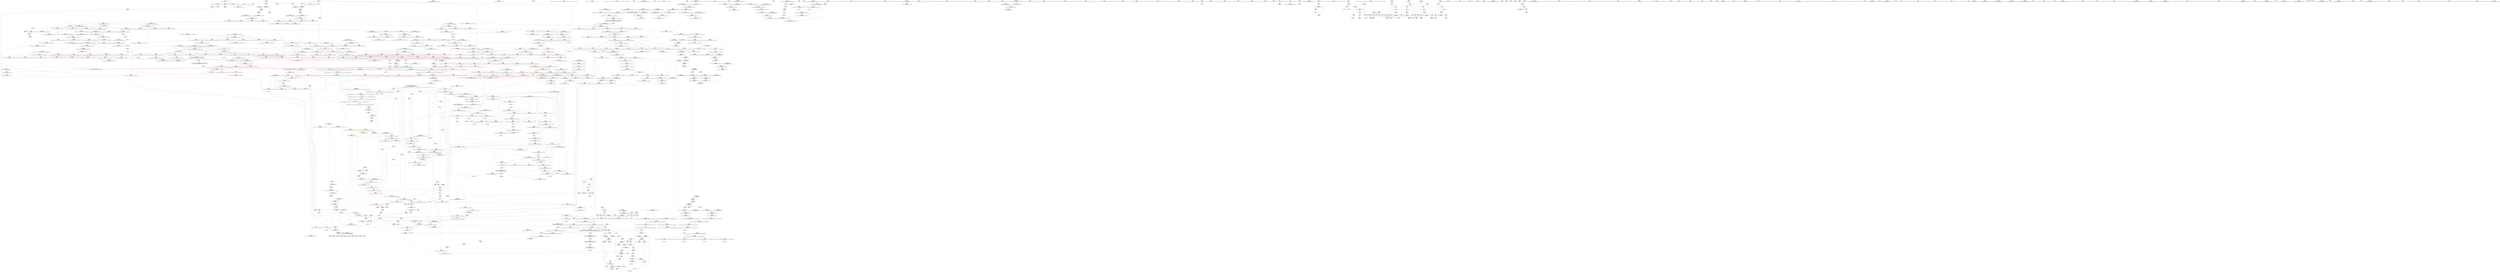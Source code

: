 digraph "SVFG" {
	label="SVFG";

	Node0x5615fa0751a0 [shape=record,color=grey,label="{NodeID: 0\nNullPtr}"];
	Node0x5615fa0751a0 -> Node0x5615fa0dd680[style=solid];
	Node0x5615fa0751a0 -> Node0x5615fa0f8120[style=solid];
	Node0x5615fa1ef270 [shape=record,color=black,label="{NodeID: 1882\n1109 = PHI(808, )\n}"];
	Node0x5615fa0e4f40 [shape=record,color=blue,label="{NodeID: 775\n894\<--929\n__secondChild\<--dec\n_ZSt13__adjust_heapIPxlxN9__gnu_cxx5__ops15_Iter_less_iterEEvT_T0_S5_T1_T2_\n}"];
	Node0x5615fa0e4f40 -> Node0x5615fa0f0c90[style=dashed];
	Node0x5615fa0e4f40 -> Node0x5615fa0f0d60[style=dashed];
	Node0x5615fa0e4f40 -> Node0x5615fa0f10a0[style=dashed];
	Node0x5615fa0e4f40 -> Node0x5615fa0f1170[style=dashed];
	Node0x5615fa0e4f40 -> Node0x5615fa0f1240[style=dashed];
	Node0x5615fa0e4f40 -> Node0x5615fa0f1310[style=dashed];
	Node0x5615fa0e4f40 -> Node0x5615fa0e4e70[style=dashed];
	Node0x5615fa0e4f40 -> Node0x5615fa0e51b0[style=dashed];
	Node0x5615fa0e4f40 -> Node0x5615fa167010[style=dashed];
	Node0x5615fa0fc360 [shape=record,color=yellow,style=double,label="{NodeID: 1550\n52V_1 = ENCHI(MR_52V_0)\npts\{15 18 \}\nFun[_ZSt22__final_insertion_sortIPxN9__gnu_cxx5__ops15_Iter_less_iterEEvT_S4_T0_]|{<s0>26|<s1>26|<s2>28|<s3>28}}"];
	Node0x5615fa0fc360:s0 -> Node0x5615fa15fd10[style=dashed,color=red];
	Node0x5615fa0fc360:s1 -> Node0x5615fa16fc10[style=dashed,color=red];
	Node0x5615fa0fc360:s2 -> Node0x5615fa15fd10[style=dashed,color=red];
	Node0x5615fa0fc360:s3 -> Node0x5615fa16fc10[style=dashed,color=red];
	Node0x5615fa0dba20 [shape=record,color=red,label="{NodeID: 443\n493\<--474\n\<--__first.addr\n_ZSt16__introsort_loopIPxlN9__gnu_cxx5__ops15_Iter_less_iterEEvT_S4_T0_T1_\n}"];
	Node0x5615fa0dba20 -> Node0x5615fa0defa0[style=solid];
	Node0x5615fa11e4d0 [shape=record,color=grey,label="{NodeID: 1218\n496 = Binary(494, 495, )\n}"];
	Node0x5615fa11e4d0 -> Node0x5615fa11e350[style=solid];
	Node0x5615fa0cfc60 [shape=record,color=green,label="{NodeID: 111\n599\<--600\nagg.tmp\<--agg.tmp_field_insensitive\n_ZSt14__partial_sortIPxN9__gnu_cxx5__ops15_Iter_less_iterEEvT_S4_S4_T0_\n}"];
	Node0x5615fa0f13e0 [shape=record,color=red,label="{NodeID: 554\n959\<--894\n\<--__secondChild\n_ZSt13__adjust_heapIPxlxN9__gnu_cxx5__ops15_Iter_less_iterEEvT_T0_S5_T1_T2_\n}"];
	Node0x5615fa0f13e0 -> Node0x5615fa121050[style=solid];
	Node0x5615fa15f810 [shape=record,color=black,label="{NodeID: 1329\nMR_228V_2 = PHI(MR_228V_1, MR_228V_3, )\npts\{1263 \}\n}"];
	Node0x5615fa0d41f0 [shape=record,color=green,label="{NodeID: 222\n1423\<--1424\n\<--field_insensitive\n_ZN9__gnu_cxx5__ops15__val_comp_iterENS0_15_Iter_less_iterE\n}"];
	Node0x5615fa196010 [shape=record,color=yellow,style=double,label="{NodeID: 1772\n52V_2 = CSCHI(MR_52V_1)\npts\{15 18 \}\nCS[]|{<s0>21}}"];
	Node0x5615fa196010:s0 -> Node0x5615fa0fc360[style=dashed,color=red];
	Node0x5615fa0f6e10 [shape=record,color=red,label="{NodeID: 665\n1456\<--1453\n\<--__it.addr\n_ZSt12__miter_baseIPxET_S1_\n}"];
	Node0x5615fa0f6e10 -> Node0x5615fa0e0320[style=solid];
	Node0x5615fa0e2020 [shape=record,color=purple,label="{NodeID: 333\n220\<--120\narrayidx27\<--s19\nmain\n}"];
	Node0x5615fa0e2020 -> Node0x5615fa0da5d0[style=solid];
	Node0x5615fa0cbc40 [shape=record,color=green,label="{NodeID: 1\n7\<--1\n__dso_handle\<--dummyObj\nGlob }"];
	Node0x5615fa1ef380 [shape=record,color=black,label="{NodeID: 1883\n1113 = PHI(808, )\n}"];
	Node0x5615fa0e5010 [shape=record,color=blue,label="{NodeID: 776\n939\<--936\nadd.ptr5\<--\n_ZSt13__adjust_heapIPxlxN9__gnu_cxx5__ops15_Iter_less_iterEEvT_T0_S5_T1_T2_\n}"];
	Node0x5615fa0e5010 -> Node0x5615fa16c010[style=dashed];
	Node0x5615fa0dbaf0 [shape=record,color=red,label="{NodeID: 444\n504\<--474\n\<--__first.addr\n_ZSt16__introsort_loopIPxlN9__gnu_cxx5__ops15_Iter_less_iterEEvT_S4_T0_T1_\n|{<s0>22}}"];
	Node0x5615fa0dbaf0:s0 -> Node0x5615fa1f1f30[style=solid,color=red];
	Node0x5615fa11e650 [shape=record,color=grey,label="{NodeID: 1219\n945 = Binary(944, 78, )\n}"];
	Node0x5615fa11e650 -> Node0x5615fa123bd0[style=solid];
	Node0x5615fa0cfd30 [shape=record,color=green,label="{NodeID: 112\n608\<--609\n_ZSt13__heap_selectIPxN9__gnu_cxx5__ops15_Iter_less_iterEEvT_S4_S4_T0_\<--_ZSt13__heap_selectIPxN9__gnu_cxx5__ops15_Iter_less_iterEEvT_S4_S4_T0__field_insensitive\n}"];
	Node0x5615fa0f14b0 [shape=record,color=red,label="{NodeID: 555\n968\<--894\n\<--__secondChild\n_ZSt13__adjust_heapIPxlxN9__gnu_cxx5__ops15_Iter_less_iterEEvT_T0_S5_T1_T2_\n}"];
	Node0x5615fa0f14b0 -> Node0x5615fa121350[style=solid];
	Node0x5615fa15fd10 [shape=record,color=black,label="{NodeID: 1330\nMR_52V_2 = PHI(MR_52V_1, MR_52V_3, )\npts\{15 18 \}\n|{<s0>26|<s1>28}}"];
	Node0x5615fa15fd10:s0 -> Node0x5615fa1966f0[style=dashed,color=blue];
	Node0x5615fa15fd10:s1 -> Node0x5615fa164d10[style=dashed,color=blue];
	Node0x5615fa0d42c0 [shape=record,color=green,label="{NodeID: 223\n1430\<--1431\n__first.addr\<--__first.addr_field_insensitive\n_ZSt23__copy_move_backward_a2ILb1EPxS0_ET1_T0_S2_S1_\n}"];
	Node0x5615fa0d42c0 -> Node0x5615fa0f6ba0[style=solid];
	Node0x5615fa0d42c0 -> Node0x5615fa0e8000[style=solid];
	Node0x5615fa0f6ee0 [shape=record,color=red,label="{NodeID: 666\n1474\<--1462\n\<--__first.addr\n_ZSt22__copy_move_backward_aILb1EPxS0_ET1_T0_S2_S1_\n|{<s0>91}}"];
	Node0x5615fa0f6ee0:s0 -> Node0x5615fa1f1a50[style=solid,color=red];
	Node0x5615fa0e20f0 [shape=record,color=purple,label="{NodeID: 334\n571\<--570\nadd.ptr\<--\n_ZSt22__final_insertion_sortIPxN9__gnu_cxx5__ops15_Iter_less_iterEEvT_S4_T0_\n|{<s0>26}}"];
	Node0x5615fa0e20f0:s0 -> Node0x5615fa1ebcc0[style=solid,color=red];
	Node0x5615fa0cbcd0 [shape=record,color=green,label="{NodeID: 2\n20\<--1\n\<--dummyObj\nCan only get source location for instruction, argument, global var or function.}"];
	Node0x5615fa1ef490 [shape=record,color=black,label="{NodeID: 1884\n1123 = PHI(808, )\n}"];
	Node0x5615fa0e50e0 [shape=record,color=blue,label="{NodeID: 777\n886\<--941\n__holeIndex.addr\<--\n_ZSt13__adjust_heapIPxlxN9__gnu_cxx5__ops15_Iter_less_iterEEvT_T0_S5_T1_T2_\n}"];
	Node0x5615fa0e50e0 -> Node0x5615fa0f06e0[style=dashed];
	Node0x5615fa0e50e0 -> Node0x5615fa0f07b0[style=dashed];
	Node0x5615fa0e50e0 -> Node0x5615fa0e50e0[style=dashed];
	Node0x5615fa0e50e0 -> Node0x5615fa0e5350[style=dashed];
	Node0x5615fa0e50e0 -> Node0x5615fa166b10[style=dashed];
	Node0x5615fa0dbbc0 [shape=record,color=red,label="{NodeID: 445\n515\<--474\n\<--__first.addr\n_ZSt16__introsort_loopIPxlN9__gnu_cxx5__ops15_Iter_less_iterEEvT_S4_T0_T1_\n|{<s0>23}}"];
	Node0x5615fa0dbbc0:s0 -> Node0x5615fa1e86d0[style=solid,color=red];
	Node0x5615fa11e7d0 [shape=record,color=grey,label="{NodeID: 1220\n864 = Binary(863, 448, )\n|{<s0>43}}"];
	Node0x5615fa11e7d0:s0 -> Node0x5615fa1ec900[style=solid,color=red];
	Node0x5615fa0cfe30 [shape=record,color=green,label="{NodeID: 113\n613\<--614\n_ZSt11__sort_heapIPxN9__gnu_cxx5__ops15_Iter_less_iterEEvT_S4_RT0_\<--_ZSt11__sort_heapIPxN9__gnu_cxx5__ops15_Iter_less_iterEEvT_S4_RT0__field_insensitive\n}"];
	Node0x5615fa0f1580 [shape=record,color=red,label="{NodeID: 556\n936\<--935\n\<--call4\n_ZSt13__adjust_heapIPxlxN9__gnu_cxx5__ops15_Iter_less_iterEEvT_T0_S5_T1_T2_\n}"];
	Node0x5615fa0f1580 -> Node0x5615fa0e5010[style=solid];
	Node0x5615fa0d4390 [shape=record,color=green,label="{NodeID: 224\n1432\<--1433\n__last.addr\<--__last.addr_field_insensitive\n_ZSt23__copy_move_backward_a2ILb1EPxS0_ET1_T0_S2_S1_\n}"];
	Node0x5615fa0d4390 -> Node0x5615fa0f6c70[style=solid];
	Node0x5615fa0d4390 -> Node0x5615fa0e80d0[style=solid];
	Node0x5615fa0f6fb0 [shape=record,color=red,label="{NodeID: 667\n1475\<--1464\n\<--__last.addr\n_ZSt22__copy_move_backward_aILb1EPxS0_ET1_T0_S2_S1_\n|{<s0>91}}"];
	Node0x5615fa0f6fb0:s0 -> Node0x5615fa1f1b20[style=solid,color=red];
	Node0x5615fa0e21c0 [shape=record,color=purple,label="{NodeID: 335\n576\<--575\nadd.ptr1\<--\n_ZSt22__final_insertion_sortIPxN9__gnu_cxx5__ops15_Iter_less_iterEEvT_S4_T0_\n|{<s0>27}}"];
	Node0x5615fa0e21c0:s0 -> Node0x5615fa1f13d0[style=solid,color=red];
	Node0x5615fa0cbf80 [shape=record,color=green,label="{NodeID: 3\n22\<--1\n.str\<--dummyObj\nGlob }"];
	Node0x5615fa1ef5a0 [shape=record,color=black,label="{NodeID: 1885\n1137 = PHI(808, )\n}"];
	Node0x5615fa0e51b0 [shape=record,color=blue,label="{NodeID: 778\n894\<--956\n__secondChild\<--mul12\n_ZSt13__adjust_heapIPxlxN9__gnu_cxx5__ops15_Iter_less_iterEEvT_T0_S5_T1_T2_\n}"];
	Node0x5615fa0e51b0 -> Node0x5615fa0f13e0[style=dashed];
	Node0x5615fa0e51b0 -> Node0x5615fa0f14b0[style=dashed];
	Node0x5615fa0e51b0 -> Node0x5615fa167010[style=dashed];
	Node0x5615fa0dbc90 [shape=record,color=red,label="{NodeID: 446\n492\<--476\n\<--__last.addr\n_ZSt16__introsort_loopIPxlN9__gnu_cxx5__ops15_Iter_less_iterEEvT_S4_T0_T1_\n}"];
	Node0x5615fa0dbc90 -> Node0x5615fa0deed0[style=solid];
	Node0x5615fa11e950 [shape=record,color=grey,label="{NodeID: 1221\n863 = Binary(861, 862, )\n}"];
	Node0x5615fa11e950 -> Node0x5615fa11e7d0[style=solid];
	Node0x5615fa0d4890 [shape=record,color=green,label="{NodeID: 114\n619\<--620\n__comp\<--__comp_field_insensitive\n_ZSt27__unguarded_partition_pivotIPxN9__gnu_cxx5__ops15_Iter_less_iterEET_S4_S4_T0_\n}"];
	Node0x5615fa0f1650 [shape=record,color=red,label="{NodeID: 557\n963\<--962\n\<--call15\n_ZSt13__adjust_heapIPxlxN9__gnu_cxx5__ops15_Iter_less_iterEEvT_T0_S5_T1_T2_\n}"];
	Node0x5615fa0f1650 -> Node0x5615fa0e5280[style=solid];
	Node0x5615fa0d4460 [shape=record,color=green,label="{NodeID: 225\n1434\<--1435\n__result.addr\<--__result.addr_field_insensitive\n_ZSt23__copy_move_backward_a2ILb1EPxS0_ET1_T0_S2_S1_\n}"];
	Node0x5615fa0d4460 -> Node0x5615fa0f6d40[style=solid];
	Node0x5615fa0d4460 -> Node0x5615fa0e81a0[style=solid];
	Node0x5615fa196430 [shape=record,color=yellow,style=double,label="{NodeID: 1775\n52V_4 = CSCHI(MR_52V_2)\npts\{15 18 \}\nCS[]|{<s0>24}}"];
	Node0x5615fa196430:s0 -> Node0x5615fa171f10[style=dashed,color=red];
	Node0x5615fa0f7080 [shape=record,color=red,label="{NodeID: 668\n1476\<--1466\n\<--__result.addr\n_ZSt22__copy_move_backward_aILb1EPxS0_ET1_T0_S2_S1_\n|{<s0>91}}"];
	Node0x5615fa0f7080:s0 -> Node0x5615fa1f1bf0[style=solid,color=red];
	Node0x5615fa1766e0 [shape=record,color=yellow,style=double,label="{NodeID: 1443\n52V_1 = ENCHI(MR_52V_0)\npts\{15 18 \}\nFun[_ZSt14__partial_sortIPxN9__gnu_cxx5__ops15_Iter_less_iterEEvT_S4_S4_T0_]|{<s0>29}}"];
	Node0x5615fa1766e0:s0 -> Node0x5615fa17a5b0[style=dashed,color=red];
	Node0x5615fa0e2290 [shape=record,color=purple,label="{NodeID: 336\n645\<--644\nadd.ptr1\<--\n_ZSt27__unguarded_partition_pivotIPxN9__gnu_cxx5__ops15_Iter_less_iterEET_S4_S4_T0_\n|{<s0>31}}"];
	Node0x5615fa0e2290:s0 -> Node0x5615fa1f2340[style=solid,color=red];
	Node0x5615fa0cc010 [shape=record,color=green,label="{NodeID: 4\n24\<--1\n.str.1\<--dummyObj\nGlob }"];
	Node0x5615fa1ef6e0 [shape=record,color=black,label="{NodeID: 1886\n1145 = PHI(808, )\n}"];
	Node0x5615fa0e5280 [shape=record,color=blue,label="{NodeID: 779\n966\<--963\nadd.ptr16\<--\n_ZSt13__adjust_heapIPxlxN9__gnu_cxx5__ops15_Iter_less_iterEEvT_T0_S5_T1_T2_\n}"];
	Node0x5615fa0e5280 -> Node0x5615fa167510[style=dashed];
	Node0x5615fa0dbd60 [shape=record,color=red,label="{NodeID: 447\n505\<--476\n\<--__last.addr\n_ZSt16__introsort_loopIPxlN9__gnu_cxx5__ops15_Iter_less_iterEEvT_S4_T0_T1_\n|{<s0>22}}"];
	Node0x5615fa0dbd60:s0 -> Node0x5615fa1f2000[style=solid,color=red];
	Node0x5615fa11ead0 [shape=record,color=grey,label="{NodeID: 1222\n268 = Binary(263, 267, )\n}"];
	Node0x5615fa11ead0 -> Node0x5615fa0f90c0[style=solid];
	Node0x5615fa0d4960 [shape=record,color=green,label="{NodeID: 115\n621\<--622\n__first.addr\<--__first.addr_field_insensitive\n_ZSt27__unguarded_partition_pivotIPxN9__gnu_cxx5__ops15_Iter_less_iterEET_S4_S4_T0_\n}"];
	Node0x5615fa0d4960 -> Node0x5615fa0ecfa0[style=solid];
	Node0x5615fa0d4960 -> Node0x5615fa0ed070[style=solid];
	Node0x5615fa0d4960 -> Node0x5615fa0ed140[style=solid];
	Node0x5615fa0d4960 -> Node0x5615fa0ed210[style=solid];
	Node0x5615fa0d4960 -> Node0x5615fa0ed2e0[style=solid];
	Node0x5615fa0d4960 -> Node0x5615fa0ed3b0[style=solid];
	Node0x5615fa0d4960 -> Node0x5615fa0faac0[style=solid];
	Node0x5615fa0f1720 [shape=record,color=red,label="{NodeID: 558\n982\<--981\n\<--call20\n_ZSt13__adjust_heapIPxlxN9__gnu_cxx5__ops15_Iter_less_iterEEvT_T0_S5_T1_T2_\n|{<s0>50}}"];
	Node0x5615fa0f1720:s0 -> Node0x5615fa1e8dc0[style=solid,color=red];
	Node0x5615fa160c10 [shape=record,color=black,label="{NodeID: 1333\nMR_52V_3 = PHI(MR_52V_1, MR_52V_4, )\npts\{15 18 \}\n|{|<s2>39}}"];
	Node0x5615fa160c10 -> Node0x5615fa0ef0f0[style=dashed];
	Node0x5615fa160c10 -> Node0x5615fa0ef1c0[style=dashed];
	Node0x5615fa160c10:s2 -> Node0x5615fa16c010[style=dashed,color=red];
	Node0x5615fa0d4530 [shape=record,color=green,label="{NodeID: 226\n1441\<--1442\n_ZSt12__niter_baseIPxET_S1_\<--_ZSt12__niter_baseIPxET_S1__field_insensitive\n}"];
	Node0x5615fa0f7150 [shape=record,color=red,label="{NodeID: 669\n1486\<--1483\n\<--__it.addr\n_ZSt12__niter_baseIPxET_S1_\n}"];
	Node0x5615fa0f7150 -> Node0x5615fa0e04c0[style=solid];
	Node0x5615fa0e2360 [shape=record,color=purple,label="{NodeID: 337\n648\<--647\nadd.ptr2\<--\n_ZSt27__unguarded_partition_pivotIPxN9__gnu_cxx5__ops15_Iter_less_iterEET_S4_S4_T0_\n|{<s0>31}}"];
	Node0x5615fa0e2360:s0 -> Node0x5615fa1f24e0[style=solid,color=red];
	Node0x5615fa0cc0a0 [shape=record,color=green,label="{NodeID: 5\n26\<--1\n.str.2\<--dummyObj\nGlob }"];
	Node0x5615fa1ef820 [shape=record,color=black,label="{NodeID: 1887\n1177 = PHI(808, )\n}"];
	Node0x5615fa0e5350 [shape=record,color=blue,label="{NodeID: 780\n886\<--969\n__holeIndex.addr\<--sub17\n_ZSt13__adjust_heapIPxlxN9__gnu_cxx5__ops15_Iter_less_iterEEvT_T0_S5_T1_T2_\n}"];
	Node0x5615fa0e5350 -> Node0x5615fa166b10[style=dashed];
	Node0x5615fa0dbe30 [shape=record,color=red,label="{NodeID: 448\n506\<--476\n\<--__last.addr\n_ZSt16__introsort_loopIPxlN9__gnu_cxx5__ops15_Iter_less_iterEEvT_S4_T0_T1_\n|{<s0>22}}"];
	Node0x5615fa0dbe30:s0 -> Node0x5615fa1f20d0[style=solid,color=red];
	Node0x5615fa11ec50 [shape=record,color=grey,label="{NodeID: 1223\n766 = Binary(765, 448, )\n}"];
	Node0x5615fa11ec50 -> Node0x5615fa122cd0[style=solid];
	Node0x5615fa0d4a30 [shape=record,color=green,label="{NodeID: 116\n623\<--624\n__last.addr\<--__last.addr_field_insensitive\n_ZSt27__unguarded_partition_pivotIPxN9__gnu_cxx5__ops15_Iter_less_iterEET_S4_S4_T0_\n}"];
	Node0x5615fa0d4a30 -> Node0x5615fa0ed480[style=solid];
	Node0x5615fa0d4a30 -> Node0x5615fa0ed550[style=solid];
	Node0x5615fa0d4a30 -> Node0x5615fa0ed620[style=solid];
	Node0x5615fa0d4a30 -> Node0x5615fa0fab90[style=solid];
	Node0x5615fa0f17f0 [shape=record,color=red,label="{NodeID: 559\n992\<--989\n\<--__t.addr\n_ZSt4moveIRN9__gnu_cxx5__ops15_Iter_less_iterEEONSt16remove_referenceIT_E4typeEOS5_\n}"];
	Node0x5615fa0f17f0 -> Node0x5615fa0dff10[style=solid];
	Node0x5615fa0d4630 [shape=record,color=green,label="{NodeID: 227\n1448\<--1449\n_ZSt22__copy_move_backward_aILb1EPxS0_ET1_T0_S2_S1_\<--_ZSt22__copy_move_backward_aILb1EPxS0_ET1_T0_S2_S1__field_insensitive\n}"];
	Node0x5615fa1966f0 [shape=record,color=yellow,style=double,label="{NodeID: 1777\n52V_2 = CSCHI(MR_52V_1)\npts\{15 18 \}\nCS[]|{<s0>27}}"];
	Node0x5615fa1966f0:s0 -> Node0x5615fa15a6f0[style=dashed,color=red];
	Node0x5615fa0f7220 [shape=record,color=red,label="{NodeID: 670\n1504\<--1492\n\<--__first.addr\n_ZNSt20__copy_move_backwardILb1ELb1ESt26random_access_iterator_tagE13__copy_move_bIxEEPT_PKS3_S6_S4_\n}"];
	Node0x5615fa0f7220 -> Node0x5615fa0e0660[style=solid];
	Node0x5615fa0e2430 [shape=record,color=purple,label="{NodeID: 338\n653\<--652\nadd.ptr3\<--\n_ZSt27__unguarded_partition_pivotIPxN9__gnu_cxx5__ops15_Iter_less_iterEET_S4_S4_T0_\n|{<s0>32}}"];
	Node0x5615fa0e2430:s0 -> Node0x5615fa1e9b50[style=solid,color=red];
	Node0x5615fa0cc130 [shape=record,color=green,label="{NodeID: 6\n28\<--1\n.str.3\<--dummyObj\nGlob }"];
	Node0x5615fa1ef960 [shape=record,color=black,label="{NodeID: 1888\n1189 = PHI(808, )\n}"];
	Node0x5615fa0e5420 [shape=record,color=blue,label="{NodeID: 781\n989\<--988\n__t.addr\<--__t\n_ZSt4moveIRN9__gnu_cxx5__ops15_Iter_less_iterEEONSt16remove_referenceIT_E4typeEOS5_\n}"];
	Node0x5615fa0e5420 -> Node0x5615fa0f17f0[style=dashed];
	Node0x5615fa0dbf00 [shape=record,color=red,label="{NodeID: 449\n516\<--476\n\<--__last.addr\n_ZSt16__introsort_loopIPxlN9__gnu_cxx5__ops15_Iter_less_iterEEvT_S4_T0_T1_\n|{<s0>23}}"];
	Node0x5615fa0dbf00:s0 -> Node0x5615fa1e87e0[style=solid,color=red];
	Node0x5615fa11edd0 [shape=record,color=grey,label="{NodeID: 1224\n765 = Binary(763, 764, )\n}"];
	Node0x5615fa11edd0 -> Node0x5615fa11ec50[style=solid];
	Node0x5615fa0d4b00 [shape=record,color=green,label="{NodeID: 117\n625\<--626\n__mid\<--__mid_field_insensitive\n_ZSt27__unguarded_partition_pivotIPxN9__gnu_cxx5__ops15_Iter_less_iterEET_S4_S4_T0_\n}"];
	Node0x5615fa0d4b00 -> Node0x5615fa0ed6f0[style=solid];
	Node0x5615fa0d4b00 -> Node0x5615fa0fac60[style=solid];
	Node0x5615fa0f18c0 [shape=record,color=red,label="{NodeID: 560\n1001\<--998\nthis1\<--this.addr\n_ZN9__gnu_cxx5__ops14_Iter_less_valC2ENS0_15_Iter_less_iterE\n}"];
	Node0x5615fa161610 [shape=record,color=black,label="{NodeID: 1335\nMR_52V_3 = PHI(MR_52V_5, MR_52V_2, )\npts\{15 18 \}\n|{|<s1>29|<s2>34|<s3>35|<s4>35|<s5>35}}"];
	Node0x5615fa161610 -> Node0x5615fa161610[style=dashed];
	Node0x5615fa161610:s1 -> Node0x5615fa196b10[style=dashed,color=blue];
	Node0x5615fa161610:s2 -> Node0x5615fa174120[style=dashed,color=red];
	Node0x5615fa161610:s3 -> Node0x5615fa0efc50[style=dashed,color=red];
	Node0x5615fa161610:s4 -> Node0x5615fa0efd20[style=dashed,color=red];
	Node0x5615fa161610:s5 -> Node0x5615fa0fc0b0[style=dashed,color=red];
	Node0x5615fa0d4730 [shape=record,color=green,label="{NodeID: 228\n1453\<--1454\n__it.addr\<--__it.addr_field_insensitive\n_ZSt12__miter_baseIPxET_S1_\n}"];
	Node0x5615fa0d4730 -> Node0x5615fa0f6e10[style=solid];
	Node0x5615fa0d4730 -> Node0x5615fa0e8270[style=solid];
	Node0x5615fa0f72f0 [shape=record,color=red,label="{NodeID: 671\n1518\<--1492\n\<--__first.addr\n_ZNSt20__copy_move_backwardILb1ELb1ESt26random_access_iterator_tagE13__copy_move_bIxEEPT_PKS3_S6_S4_\n}"];
	Node0x5615fa0f72f0 -> Node0x5615fa0e0800[style=solid];
	Node0x5615fa0e2500 [shape=record,color=purple,label="{NodeID: 339\n704\<--703\nincdec.ptr\<--\n_ZSt13__heap_selectIPxN9__gnu_cxx5__ops15_Iter_less_iterEEvT_S4_S4_T0_\n}"];
	Node0x5615fa0e2500 -> Node0x5615fa0fb070[style=solid];
	Node0x5615fa0cc970 [shape=record,color=green,label="{NodeID: 7\n30\<--1\n.str.4\<--dummyObj\nGlob }"];
	Node0x5615fa1efaa0 [shape=record,color=black,label="{NodeID: 1889\n1235 = PHI(870, )\n}"];
	Node0x5615fa1efaa0 -> Node0x5615fa0f4bf0[style=solid];
	Node0x5615fa0e54f0 [shape=record,color=blue,label="{NodeID: 782\n998\<--995\nthis.addr\<--this\n_ZN9__gnu_cxx5__ops14_Iter_less_valC2ENS0_15_Iter_less_iterE\n}"];
	Node0x5615fa0e54f0 -> Node0x5615fa0f18c0[style=dashed];
	Node0x5615fa0dbfd0 [shape=record,color=red,label="{NodeID: 450\n522\<--476\n\<--__last.addr\n_ZSt16__introsort_loopIPxlN9__gnu_cxx5__ops15_Iter_less_iterEEvT_S4_T0_T1_\n|{<s0>24}}"];
	Node0x5615fa0dbfd0:s0 -> Node0x5615fa1e8400[style=solid,color=red];
	Node0x5615fa11ef50 [shape=record,color=grey,label="{NodeID: 1225\n447 = Binary(446, 448, )\n|{<s0>19}}"];
	Node0x5615fa11ef50:s0 -> Node0x5615fa1e88f0[style=solid,color=red];
	Node0x5615fa0d4bd0 [shape=record,color=green,label="{NodeID: 118\n627\<--628\nagg.tmp\<--agg.tmp_field_insensitive\n_ZSt27__unguarded_partition_pivotIPxN9__gnu_cxx5__ops15_Iter_less_iterEET_S4_S4_T0_\n}"];
	Node0x5615fa0f1990 [shape=record,color=red,label="{NodeID: 561\n1036\<--1009\n\<--__first.addr\n_ZSt11__push_heapIPxlxN9__gnu_cxx5__ops14_Iter_less_valEEvT_T0_S5_T1_RT2_\n}"];
	Node0x5615fa0f1990 -> Node0x5615fa0e3880[style=solid];
	Node0x5615fa161b10 [shape=record,color=black,label="{NodeID: 1336\nMR_105V_3 = PHI(MR_105V_4, MR_105V_2, )\npts\{673 \}\n}"];
	Node0x5615fa161b10 -> Node0x5615fa0edd70[style=dashed];
	Node0x5615fa161b10 -> Node0x5615fa0ede40[style=dashed];
	Node0x5615fa161b10 -> Node0x5615fa0edf10[style=dashed];
	Node0x5615fa161b10 -> Node0x5615fa0edfe0[style=dashed];
	Node0x5615fa161b10 -> Node0x5615fa0fb070[style=dashed];
	Node0x5615fa0d4800 [shape=record,color=green,label="{NodeID: 229\n1462\<--1463\n__first.addr\<--__first.addr_field_insensitive\n_ZSt22__copy_move_backward_aILb1EPxS0_ET1_T0_S2_S1_\n}"];
	Node0x5615fa0d4800 -> Node0x5615fa0f6ee0[style=solid];
	Node0x5615fa0d4800 -> Node0x5615fa0e8340[style=solid];
	Node0x5615fa0f73c0 [shape=record,color=red,label="{NodeID: 672\n1503\<--1494\n\<--__last.addr\n_ZNSt20__copy_move_backwardILb1ELb1ESt26random_access_iterator_tagE13__copy_move_bIxEEPT_PKS3_S6_S4_\n}"];
	Node0x5615fa0f73c0 -> Node0x5615fa0e0590[style=solid];
	Node0x5615fa0e25d0 [shape=record,color=purple,label="{NodeID: 340\n731\<--730\nincdec.ptr\<--\n_ZSt11__sort_heapIPxN9__gnu_cxx5__ops15_Iter_less_iterEEvT_S4_RT0_\n}"];
	Node0x5615fa0e25d0 -> Node0x5615fa0fb3b0[style=solid];
	Node0x5615fa0cca00 [shape=record,color=green,label="{NodeID: 8\n32\<--1\n.str.5\<--dummyObj\nGlob }"];
	Node0x5615fa1efc70 [shape=record,color=black,label="{NodeID: 1890\n1239 = PHI(870, )\n}"];
	Node0x5615fa1efc70 -> Node0x5615fa0f4cc0[style=solid];
	Node0x5615fa0e55c0 [shape=record,color=blue,label="{NodeID: 783\n1009\<--1004\n__first.addr\<--__first\n_ZSt11__push_heapIPxlxN9__gnu_cxx5__ops14_Iter_less_valEEvT_T0_S5_T1_RT2_\n}"];
	Node0x5615fa0e55c0 -> Node0x5615fa0f1990[style=dashed];
	Node0x5615fa0e55c0 -> Node0x5615fa0f1a60[style=dashed];
	Node0x5615fa0e55c0 -> Node0x5615fa0f1b30[style=dashed];
	Node0x5615fa0e55c0 -> Node0x5615fa0f1c00[style=dashed];
	Node0x5615fa0dc0a0 [shape=record,color=red,label="{NodeID: 451\n501\<--478\n\<--__depth_limit.addr\n_ZSt16__introsort_loopIPxlN9__gnu_cxx5__ops15_Iter_less_iterEEvT_S4_T0_T1_\n}"];
	Node0x5615fa0dc0a0 -> Node0x5615fa1232d0[style=solid];
	Node0x5615fa11f0d0 [shape=record,color=grey,label="{NodeID: 1226\n452 = Binary(449, 453, )\n|{<s0>20}}"];
	Node0x5615fa11f0d0:s0 -> Node0x5615fa1e8550[style=solid,color=red];
	Node0x5615fa0d4ca0 [shape=record,color=green,label="{NodeID: 119\n629\<--630\nagg.tmp4\<--agg.tmp4_field_insensitive\n_ZSt27__unguarded_partition_pivotIPxN9__gnu_cxx5__ops15_Iter_less_iterEET_S4_S4_T0_\n}"];
	Node0x5615fa0f1a60 [shape=record,color=red,label="{NodeID: 562\n1045\<--1009\n\<--__first.addr\n_ZSt11__push_heapIPxlxN9__gnu_cxx5__ops14_Iter_less_valEEvT_T0_S5_T1_RT2_\n}"];
	Node0x5615fa0f1a60 -> Node0x5615fa0e3950[style=solid];
	Node0x5615fa0dca90 [shape=record,color=green,label="{NodeID: 230\n1464\<--1465\n__last.addr\<--__last.addr_field_insensitive\n_ZSt22__copy_move_backward_aILb1EPxS0_ET1_T0_S2_S1_\n}"];
	Node0x5615fa0dca90 -> Node0x5615fa0f6fb0[style=solid];
	Node0x5615fa0dca90 -> Node0x5615fa0e8410[style=solid];
	Node0x5615fa196b10 [shape=record,color=yellow,style=double,label="{NodeID: 1780\n52V_2 = CSCHI(MR_52V_1)\npts\{15 18 \}\nCS[]|{<s0>30}}"];
	Node0x5615fa196b10:s0 -> Node0x5615fa170610[style=dashed,color=red];
	Node0x5615fa0f7490 [shape=record,color=red,label="{NodeID: 673\n1513\<--1496\n\<--__result.addr\n_ZNSt20__copy_move_backwardILb1ELb1ESt26random_access_iterator_tagE13__copy_move_bIxEEPT_PKS3_S6_S4_\n}"];
	Node0x5615fa0f7490 -> Node0x5615fa0e3bc0[style=solid];
	Node0x5615fa0e26a0 [shape=record,color=purple,label="{NodeID: 341\n1180\<--1179\nincdec.ptr\<--\n_ZSt21__unguarded_partitionIPxN9__gnu_cxx5__ops15_Iter_less_iterEET_S4_S4_S4_T0_\n}"];
	Node0x5615fa0e26a0 -> Node0x5615fa0e6600[style=solid];
	Node0x5615fa0cca90 [shape=record,color=green,label="{NodeID: 9\n35\<--1\n\<--dummyObj\nCan only get source location for instruction, argument, global var or function.}"];
	Node0x5615fa1efdb0 [shape=record,color=black,label="{NodeID: 1891\n1243 = PHI(870, )\n}"];
	Node0x5615fa1efdb0 -> Node0x5615fa0f4d90[style=solid];
	Node0x5615fa0e5690 [shape=record,color=blue,label="{NodeID: 784\n1011\<--1005\n__holeIndex.addr\<--__holeIndex\n_ZSt11__push_heapIPxlxN9__gnu_cxx5__ops14_Iter_less_valEEvT_T0_S5_T1_RT2_\n}"];
	Node0x5615fa0e5690 -> Node0x5615fa0f1cd0[style=dashed];
	Node0x5615fa0e5690 -> Node0x5615fa15baf0[style=dashed];
	Node0x5615fa0dc170 [shape=record,color=red,label="{NodeID: 452\n511\<--478\n\<--__depth_limit.addr\n_ZSt16__introsort_loopIPxlN9__gnu_cxx5__ops15_Iter_less_iterEEvT_S4_T0_T1_\n}"];
	Node0x5615fa0dc170 -> Node0x5615fa11d750[style=solid];
	Node0x5615fa11f250 [shape=record,color=grey,label="{NodeID: 1227\n446 = Binary(444, 445, )\n}"];
	Node0x5615fa11f250 -> Node0x5615fa11ef50[style=solid];
	Node0x5615fa0d4d70 [shape=record,color=green,label="{NodeID: 120\n650\<--651\n_ZSt22__move_median_to_firstIPxN9__gnu_cxx5__ops15_Iter_less_iterEEvT_S4_S4_S4_T0_\<--_ZSt22__move_median_to_firstIPxN9__gnu_cxx5__ops15_Iter_less_iterEEvT_S4_S4_S4_T0__field_insensitive\n}"];
	Node0x5615fa0f1b30 [shape=record,color=red,label="{NodeID: 563\n1050\<--1009\n\<--__first.addr\n_ZSt11__push_heapIPxlxN9__gnu_cxx5__ops14_Iter_less_valEEvT_T0_S5_T1_RT2_\n}"];
	Node0x5615fa0f1b30 -> Node0x5615fa0e3a20[style=solid];
	Node0x5615fa0dcb60 [shape=record,color=green,label="{NodeID: 231\n1466\<--1467\n__result.addr\<--__result.addr_field_insensitive\n_ZSt22__copy_move_backward_aILb1EPxS0_ET1_T0_S2_S1_\n}"];
	Node0x5615fa0dcb60 -> Node0x5615fa0f7080[style=solid];
	Node0x5615fa0dcb60 -> Node0x5615fa0e84e0[style=solid];
	Node0x5615fa196c70 [shape=record,color=yellow,style=double,label="{NodeID: 1781\n52V_3 = CSCHI(MR_52V_2)\npts\{15 18 \}\nCS[]|{<s0>22}}"];
	Node0x5615fa196c70:s0 -> Node0x5615fa1531e0[style=dashed,color=blue];
	Node0x5615fa0f7560 [shape=record,color=red,label="{NodeID: 674\n1526\<--1496\n\<--__result.addr\n_ZNSt20__copy_move_backwardILb1ELb1ESt26random_access_iterator_tagE13__copy_move_bIxEEPT_PKS3_S6_S4_\n}"];
	Node0x5615fa0f7560 -> Node0x5615fa0e3c90[style=solid];
	Node0x5615fa176c80 [shape=record,color=yellow,style=double,label="{NodeID: 1449\n52V_1 = ENCHI(MR_52V_0)\npts\{15 18 \}\nFun[_ZSt22__move_median_to_firstIPxN9__gnu_cxx5__ops15_Iter_less_iterEEvT_S4_S4_S4_T0_]|{<s0>54|<s1>55|<s2>56|<s3>57|<s4>58|<s5>59|<s6>60|<s7>61|<s8>62|<s9>63|<s10>64}}"];
	Node0x5615fa176c80:s0 -> Node0x5615fa174120[style=dashed,color=red];
	Node0x5615fa176c80:s1 -> Node0x5615fa174120[style=dashed,color=red];
	Node0x5615fa176c80:s2 -> Node0x5615fa15e360[style=dashed,color=red];
	Node0x5615fa176c80:s3 -> Node0x5615fa174120[style=dashed,color=red];
	Node0x5615fa176c80:s4 -> Node0x5615fa15e360[style=dashed,color=red];
	Node0x5615fa176c80:s5 -> Node0x5615fa15e360[style=dashed,color=red];
	Node0x5615fa176c80:s6 -> Node0x5615fa174120[style=dashed,color=red];
	Node0x5615fa176c80:s7 -> Node0x5615fa15e360[style=dashed,color=red];
	Node0x5615fa176c80:s8 -> Node0x5615fa174120[style=dashed,color=red];
	Node0x5615fa176c80:s9 -> Node0x5615fa15e360[style=dashed,color=red];
	Node0x5615fa176c80:s10 -> Node0x5615fa15e360[style=dashed,color=red];
	Node0x5615fa0e2770 [shape=record,color=purple,label="{NodeID: 342\n1184\<--1183\nincdec.ptr3\<--\n_ZSt21__unguarded_partitionIPxN9__gnu_cxx5__ops15_Iter_less_iterEET_S4_S4_S4_T0_\n}"];
	Node0x5615fa0e2770 -> Node0x5615fa0e66d0[style=solid];
	Node0x5615fa0ccb20 [shape=record,color=green,label="{NodeID: 10\n72\<--1\n\<--dummyObj\nCan only get source location for instruction, argument, global var or function.|{<s0>43}}"];
	Node0x5615fa0ccb20:s0 -> Node0x5615fa1ec7b0[style=solid,color=red];
	Node0x5615fa1efef0 [shape=record,color=black,label="{NodeID: 1892\n1287 = PHI(808, )\n}"];
	Node0x5615fa0e5760 [shape=record,color=blue,label="{NodeID: 785\n1013\<--1006\n__topIndex.addr\<--__topIndex\n_ZSt11__push_heapIPxlxN9__gnu_cxx5__ops14_Iter_less_valEEvT_T0_S5_T1_RT2_\n}"];
	Node0x5615fa0e5760 -> Node0x5615fa0f20e0[style=dashed];
	Node0x5615fa0dc240 [shape=record,color=red,label="{NodeID: 453\n523\<--478\n\<--__depth_limit.addr\n_ZSt16__introsort_loopIPxlN9__gnu_cxx5__ops15_Iter_less_iterEEvT_S4_T0_T1_\n|{<s0>24}}"];
	Node0x5615fa0dc240:s0 -> Node0x5615fa1e8550[style=solid,color=red];
	Node0x5615fa11f3d0 [shape=record,color=grey,label="{NodeID: 1228\n80 = Binary(79, 78, )\n|{<s0>3}}"];
	Node0x5615fa11f3d0:s0 -> Node0x5615fa1e8160[style=solid,color=red];
	Node0x5615fa0d4e40 [shape=record,color=green,label="{NodeID: 121\n657\<--658\n_ZSt21__unguarded_partitionIPxN9__gnu_cxx5__ops15_Iter_less_iterEET_S4_S4_S4_T0_\<--_ZSt21__unguarded_partitionIPxN9__gnu_cxx5__ops15_Iter_less_iterEET_S4_S4_S4_T0__field_insensitive\n}"];
	Node0x5615fa0f1c00 [shape=record,color=red,label="{NodeID: 564\n1063\<--1009\n\<--__first.addr\n_ZSt11__push_heapIPxlxN9__gnu_cxx5__ops14_Iter_less_valEEvT_T0_S5_T1_RT2_\n}"];
	Node0x5615fa0f1c00 -> Node0x5615fa0e3af0[style=solid];
	Node0x5615fa0dcc30 [shape=record,color=green,label="{NodeID: 232\n1468\<--1469\n__simple\<--__simple_field_insensitive\n_ZSt22__copy_move_backward_aILb1EPxS0_ET1_T0_S2_S1_\n}"];
	Node0x5615fa0dcc30 -> Node0x5615fa0e85b0[style=solid];
	Node0x5615fa196dd0 [shape=record,color=yellow,style=double,label="{NodeID: 1782\n52V_2 = CSCHI(MR_52V_1)\npts\{15 18 \}\nCS[]|{<s0>32}}"];
	Node0x5615fa196dd0:s0 -> Node0x5615fa16d910[style=dashed,color=red];
	Node0x5615fa0f7630 [shape=record,color=red,label="{NodeID: 675\n1510\<--1498\n\<--_Num\n_ZNSt20__copy_move_backwardILb1ELb1ESt26random_access_iterator_tagE13__copy_move_bIxEEPT_PKS3_S6_S4_\n}"];
	Node0x5615fa0f7630 -> Node0x5615fa1247d0[style=solid];
	Node0x5615fa0e2840 [shape=record,color=purple,label="{NodeID: 343\n1192\<--1191\nincdec.ptr7\<--\n_ZSt21__unguarded_partitionIPxN9__gnu_cxx5__ops15_Iter_less_iterEET_S4_S4_S4_T0_\n}"];
	Node0x5615fa0e2840 -> Node0x5615fa0e67a0[style=solid];
	Node0x5615fa0ccc20 [shape=record,color=green,label="{NodeID: 11\n78\<--1\n\<--dummyObj\nCan only get source location for instruction, argument, global var or function.}"];
	Node0x5615fa1f0000 [shape=record,color=black,label="{NodeID: 1893\n1290 = PHI(870, )\n}"];
	Node0x5615fa1f0000 -> Node0x5615fa0f59c0[style=solid];
	Node0x5615fa0e5830 [shape=record,color=blue,label="{NodeID: 786\n1015\<--1007\n__value.addr\<--__value\n_ZSt11__push_heapIPxlxN9__gnu_cxx5__ops14_Iter_less_valEEvT_T0_S5_T1_RT2_\n|{|<s2>51}}"];
	Node0x5615fa0e5830 -> Node0x5615fa0f24f0[style=dashed];
	Node0x5615fa0e5830 -> Node0x5615fa0f25c0[style=dashed];
	Node0x5615fa0e5830:s2 -> Node0x5615fa15d0b0[style=dashed,color=red];
	Node0x5615fa0dc310 [shape=record,color=red,label="{NodeID: 454\n521\<--482\n\<--__cut\n_ZSt16__introsort_loopIPxlN9__gnu_cxx5__ops15_Iter_less_iterEEvT_S4_T0_T1_\n|{<s0>24}}"];
	Node0x5615fa0dc310:s0 -> Node0x5615fa1e82b0[style=solid,color=red];
	Node0x5615fa11f550 [shape=record,color=grey,label="{NodeID: 1229\n83 = Binary(77, 82, )\n}"];
	Node0x5615fa11f550 -> Node0x5615fa0ddc20[style=solid];
	Node0x5615fa0d4f40 [shape=record,color=green,label="{NodeID: 122\n664\<--665\n__comp\<--__comp_field_insensitive\n_ZSt13__heap_selectIPxN9__gnu_cxx5__ops15_Iter_less_iterEEvT_S4_S4_T0_\n|{<s0>33|<s1>34|<s2>35}}"];
	Node0x5615fa0d4f40:s0 -> Node0x5615fa1ec030[style=solid,color=red];
	Node0x5615fa0d4f40:s1 -> Node0x5615fa1f1570[style=solid,color=red];
	Node0x5615fa0d4f40:s2 -> Node0x5615fa1de070[style=solid,color=red];
	Node0x5615fa0f1cd0 [shape=record,color=red,label="{NodeID: 565\n1026\<--1011\n\<--__holeIndex.addr\n_ZSt11__push_heapIPxlxN9__gnu_cxx5__ops14_Iter_less_valEEvT_T0_S5_T1_RT2_\n}"];
	Node0x5615fa0f1cd0 -> Node0x5615fa1226d0[style=solid];
	Node0x5615fa0dcd00 [shape=record,color=green,label="{NodeID: 233\n1478\<--1479\n_ZNSt20__copy_move_backwardILb1ELb1ESt26random_access_iterator_tagE13__copy_move_bIxEEPT_PKS3_S6_S4_\<--_ZNSt20__copy_move_backwardILb1ELb1ESt26random_access_iterator_tagE13__copy_move_bIxEEPT_PKS3_S6_S4__field_insensitive\n}"];
	Node0x5615fa196f30 [shape=record,color=yellow,style=double,label="{NodeID: 1783\n52V_3 = CSCHI(MR_52V_2)\npts\{15 18 \}\nCS[]|{<s0>23}}"];
	Node0x5615fa196f30:s0 -> Node0x5615fa196430[style=dashed,color=blue];
	Node0x5615fa0f7700 [shape=record,color=red,label="{NodeID: 676\n1514\<--1498\n\<--_Num\n_ZNSt20__copy_move_backwardILb1ELb1ESt26random_access_iterator_tagE13__copy_move_bIxEEPT_PKS3_S6_S4_\n}"];
	Node0x5615fa0f7700 -> Node0x5615fa11d450[style=solid];
	Node0x5615fa0e2910 [shape=record,color=purple,label="{NodeID: 344\n1205\<--1204\nincdec.ptr9\<--\n_ZSt21__unguarded_partitionIPxN9__gnu_cxx5__ops15_Iter_less_iterEET_S4_S4_S4_T0_\n}"];
	Node0x5615fa0e2910 -> Node0x5615fa0e6870[style=solid];
	Node0x5615fa0ccd20 [shape=record,color=green,label="{NodeID: 12\n140\<--1\n\<--dummyObj\nCan only get source location for instruction, argument, global var or function.}"];
	Node0x5615fa1f0170 [shape=record,color=black,label="{NodeID: 1894\n1297 = PHI(1354, )\n}"];
	Node0x5615fa0e5900 [shape=record,color=blue,label="{NodeID: 787\n1017\<--1008\n__comp.addr\<--__comp\n_ZSt11__push_heapIPxlxN9__gnu_cxx5__ops14_Iter_less_valEEvT_T0_S5_T1_RT2_\n}"];
	Node0x5615fa0e5900 -> Node0x5615fa0f21b0[style=dashed];
	Node0x5615fa0dc3e0 [shape=record,color=red,label="{NodeID: 455\n525\<--482\n\<--__cut\n_ZSt16__introsort_loopIPxlN9__gnu_cxx5__ops15_Iter_less_iterEEvT_S4_T0_T1_\n}"];
	Node0x5615fa0dc3e0 -> Node0x5615fa0fa510[style=solid];
	Node0x5615fa11f6d0 [shape=record,color=grey,label="{NodeID: 1230\n726 = Binary(724, 725, )\n}"];
	Node0x5615fa11f6d0 -> Node0x5615fa11f850[style=solid];
	Node0x5615fa0d5010 [shape=record,color=green,label="{NodeID: 123\n666\<--667\n__first.addr\<--__first.addr_field_insensitive\n_ZSt13__heap_selectIPxN9__gnu_cxx5__ops15_Iter_less_iterEEvT_S4_S4_T0_\n}"];
	Node0x5615fa0d5010 -> Node0x5615fa0ed7c0[style=solid];
	Node0x5615fa0d5010 -> Node0x5615fa0ed890[style=solid];
	Node0x5615fa0d5010 -> Node0x5615fa0ed960[style=solid];
	Node0x5615fa0d5010 -> Node0x5615fa0fad30[style=solid];
	Node0x5615fa0f1da0 [shape=record,color=red,label="{NodeID: 566\n1031\<--1011\n\<--__holeIndex.addr\n_ZSt11__push_heapIPxlxN9__gnu_cxx5__ops14_Iter_less_valEEvT_T0_S5_T1_RT2_\n}"];
	Node0x5615fa0f1da0 -> Node0x5615fa125390[style=solid];
	Node0x5615fa0dce00 [shape=record,color=green,label="{NodeID: 234\n1483\<--1484\n__it.addr\<--__it.addr_field_insensitive\n_ZSt12__niter_baseIPxET_S1_\n}"];
	Node0x5615fa0dce00 -> Node0x5615fa0f7150[style=solid];
	Node0x5615fa0dce00 -> Node0x5615fa0e8680[style=solid];
	Node0x5615fa0f77d0 [shape=record,color=red,label="{NodeID: 677\n1520\<--1498\n\<--_Num\n_ZNSt20__copy_move_backwardILb1ELb1ESt26random_access_iterator_tagE13__copy_move_bIxEEPT_PKS3_S6_S4_\n}"];
	Node0x5615fa0f77d0 -> Node0x5615fa11d2d0[style=solid];
	Node0x5615fa0e29e0 [shape=record,color=purple,label="{NodeID: 345\n1278\<--1277\nadd.ptr\<--\n_ZSt16__insertion_sortIPxN9__gnu_cxx5__ops15_Iter_less_iterEEvT_S4_T0_\n}"];
	Node0x5615fa0e29e0 -> Node0x5615fa0e7090[style=solid];
	Node0x5615fa0cce20 [shape=record,color=green,label="{NodeID: 13\n148\<--1\n\<--dummyObj\nCan only get source location for instruction, argument, global var or function.}"];
	Node0x5615fa1f0280 [shape=record,color=black,label="{NodeID: 1895\n1300 = PHI(870, )\n}"];
	Node0x5615fa1f0280 -> Node0x5615fa0f5a90[style=solid];
	Node0x5615fa0e59d0 [shape=record,color=blue,label="{NodeID: 788\n1019\<--1028\n__parent\<--div\n_ZSt11__push_heapIPxlxN9__gnu_cxx5__ops14_Iter_less_valEEvT_T0_S5_T1_RT2_\n}"];
	Node0x5615fa0e59d0 -> Node0x5615fa15bff0[style=dashed];
	Node0x5615fa0dc4b0 [shape=record,color=red,label="{NodeID: 456\n534\<--531\n\<--__n.addr\n_ZSt4__lgl\n}"];
	Node0x5615fa11f850 [shape=record,color=grey,label="{NodeID: 1231\n727 = Binary(726, 448, )\n}"];
	Node0x5615fa11f850 -> Node0x5615fa124350[style=solid];
	Node0x5615fa0d50e0 [shape=record,color=green,label="{NodeID: 124\n668\<--669\n__middle.addr\<--__middle.addr_field_insensitive\n_ZSt13__heap_selectIPxN9__gnu_cxx5__ops15_Iter_less_iterEEvT_S4_S4_T0_\n}"];
	Node0x5615fa0d50e0 -> Node0x5615fa0eda30[style=solid];
	Node0x5615fa0d50e0 -> Node0x5615fa0edb00[style=solid];
	Node0x5615fa0d50e0 -> Node0x5615fa0edbd0[style=solid];
	Node0x5615fa0d50e0 -> Node0x5615fa0fae00[style=solid];
	Node0x5615fa0f1e70 [shape=record,color=red,label="{NodeID: 567\n1051\<--1011\n\<--__holeIndex.addr\n_ZSt11__push_heapIPxlxN9__gnu_cxx5__ops14_Iter_less_valEEvT_T0_S5_T1_RT2_\n}"];
	Node0x5615fa0dced0 [shape=record,color=green,label="{NodeID: 235\n1492\<--1493\n__first.addr\<--__first.addr_field_insensitive\n_ZNSt20__copy_move_backwardILb1ELb1ESt26random_access_iterator_tagE13__copy_move_bIxEEPT_PKS3_S6_S4_\n}"];
	Node0x5615fa0dced0 -> Node0x5615fa0f7220[style=solid];
	Node0x5615fa0dced0 -> Node0x5615fa0f72f0[style=solid];
	Node0x5615fa0dced0 -> Node0x5615fa0e8750[style=solid];
	Node0x5615fa0f78a0 [shape=record,color=red,label="{NodeID: 678\n1527\<--1498\n\<--_Num\n_ZNSt20__copy_move_backwardILb1ELb1ESt26random_access_iterator_tagE13__copy_move_bIxEEPT_PKS3_S6_S4_\n}"];
	Node0x5615fa0f78a0 -> Node0x5615fa11e050[style=solid];
	Node0x5615fa0e2ab0 [shape=record,color=purple,label="{NodeID: 346\n1296\<--1295\nadd.ptr4\<--\n_ZSt16__insertion_sortIPxN9__gnu_cxx5__ops15_Iter_less_iterEEvT_S4_T0_\n|{<s0>74}}"];
	Node0x5615fa0e2ab0:s0 -> Node0x5615fa1e9680[style=solid,color=red];
	Node0x5615fa0ccf20 [shape=record,color=green,label="{NodeID: 14\n153\<--1\n\<--dummyObj\nCan only get source location for instruction, argument, global var or function.}"];
	Node0x5615fa1f03f0 [shape=record,color=black,label="{NodeID: 1896\n1368 = PHI(1451, )\n|{<s0>82}}"];
	Node0x5615fa1f03f0:s0 -> Node0x5615fa1eb510[style=solid,color=red];
	Node0x5615fa0e5aa0 [shape=record,color=blue,label="{NodeID: 789\n1052\<--1049\nadd.ptr3\<--\n_ZSt11__push_heapIPxlxN9__gnu_cxx5__ops14_Iter_less_valEEvT_T0_S5_T1_RT2_\n}"];
	Node0x5615fa0e5aa0 -> Node0x5615fa15c4f0[style=dashed];
	Node0x5615fa0dc580 [shape=record,color=red,label="{NodeID: 457\n562\<--549\n\<--__first.addr\n_ZSt22__final_insertion_sortIPxN9__gnu_cxx5__ops15_Iter_less_iterEEvT_S4_T0_\n}"];
	Node0x5615fa0dc580 -> Node0x5615fa0df3b0[style=solid];
	Node0x5615fa11f9d0 [shape=record,color=grey,label="{NodeID: 1232\n77 = Binary(76, 78, )\n}"];
	Node0x5615fa11f9d0 -> Node0x5615fa11f550[style=solid];
	Node0x5615fa0d51b0 [shape=record,color=green,label="{NodeID: 125\n670\<--671\n__last.addr\<--__last.addr_field_insensitive\n_ZSt13__heap_selectIPxN9__gnu_cxx5__ops15_Iter_less_iterEEvT_S4_S4_T0_\n}"];
	Node0x5615fa0d51b0 -> Node0x5615fa0edca0[style=solid];
	Node0x5615fa0d51b0 -> Node0x5615fa0faed0[style=solid];
	Node0x5615fa0f1f40 [shape=record,color=red,label="{NodeID: 568\n1056\<--1011\n\<--__holeIndex.addr\n_ZSt11__push_heapIPxlxN9__gnu_cxx5__ops14_Iter_less_valEEvT_T0_S5_T1_RT2_\n}"];
	Node0x5615fa0f1f40 -> Node0x5615fa11c550[style=solid];
	Node0x5615fa0dcfa0 [shape=record,color=green,label="{NodeID: 236\n1494\<--1495\n__last.addr\<--__last.addr_field_insensitive\n_ZNSt20__copy_move_backwardILb1ELb1ESt26random_access_iterator_tagE13__copy_move_bIxEEPT_PKS3_S6_S4_\n}"];
	Node0x5615fa0dcfa0 -> Node0x5615fa0f73c0[style=solid];
	Node0x5615fa0dcfa0 -> Node0x5615fa0e8820[style=solid];
	Node0x5615fa0f7970 [shape=record,color=red,label="{NodeID: 679\n1549\<--1540\nthis1\<--this.addr\n_ZNK9__gnu_cxx5__ops14_Val_less_iterclIxPxEEbRT_T0_\n}"];
	Node0x5615fa0e2b80 [shape=record,color=purple,label="{NodeID: 347\n1315\<--1314\nincdec.ptr\<--\n_ZSt16__insertion_sortIPxN9__gnu_cxx5__ops15_Iter_less_iterEEvT_S4_T0_\n}"];
	Node0x5615fa0e2b80 -> Node0x5615fa0e7300[style=solid];
	Node0x5615fa0cd020 [shape=record,color=green,label="{NodeID: 15\n154\<--1\n\<--dummyObj\nCan only get source location for instruction, argument, global var or function.}"];
	Node0x5615fa1f05c0 [shape=record,color=black,label="{NodeID: 1897\n1372 = PHI(1451, )\n|{<s0>82}}"];
	Node0x5615fa1f05c0:s0 -> Node0x5615fa1eb620[style=solid,color=red];
	Node0x5615fa0e5b70 [shape=record,color=blue,label="{NodeID: 790\n1011\<--1054\n__holeIndex.addr\<--\n_ZSt11__push_heapIPxlxN9__gnu_cxx5__ops14_Iter_less_valEEvT_T0_S5_T1_RT2_\n}"];
	Node0x5615fa0e5b70 -> Node0x5615fa0f1f40[style=dashed];
	Node0x5615fa0e5b70 -> Node0x5615fa15baf0[style=dashed];
	Node0x5615fa0dc650 [shape=record,color=red,label="{NodeID: 458\n569\<--549\n\<--__first.addr\n_ZSt22__final_insertion_sortIPxN9__gnu_cxx5__ops15_Iter_less_iterEEvT_S4_T0_\n|{<s0>26}}"];
	Node0x5615fa0dc650:s0 -> Node0x5615fa1ebb70[style=solid,color=red];
	Node0x5615fa11fb50 [shape=record,color=grey,label="{NodeID: 1233\n1508 = Binary(1507, 448, )\n}"];
	Node0x5615fa11fb50 -> Node0x5615fa1042a0[style=solid];
	Node0x5615fa0d5280 [shape=record,color=green,label="{NodeID: 126\n672\<--673\n__i\<--__i_field_insensitive\n_ZSt13__heap_selectIPxN9__gnu_cxx5__ops15_Iter_less_iterEEvT_S4_S4_T0_\n}"];
	Node0x5615fa0d5280 -> Node0x5615fa0edd70[style=solid];
	Node0x5615fa0d5280 -> Node0x5615fa0ede40[style=solid];
	Node0x5615fa0d5280 -> Node0x5615fa0edf10[style=solid];
	Node0x5615fa0d5280 -> Node0x5615fa0edfe0[style=solid];
	Node0x5615fa0d5280 -> Node0x5615fa0fafa0[style=solid];
	Node0x5615fa0d5280 -> Node0x5615fa0fb070[style=solid];
	Node0x5615fa0f2010 [shape=record,color=red,label="{NodeID: 569\n1064\<--1011\n\<--__holeIndex.addr\n_ZSt11__push_heapIPxlxN9__gnu_cxx5__ops14_Iter_less_valEEvT_T0_S5_T1_RT2_\n}"];
	Node0x5615fa0dd070 [shape=record,color=green,label="{NodeID: 237\n1496\<--1497\n__result.addr\<--__result.addr_field_insensitive\n_ZNSt20__copy_move_backwardILb1ELb1ESt26random_access_iterator_tagE13__copy_move_bIxEEPT_PKS3_S6_S4_\n}"];
	Node0x5615fa0dd070 -> Node0x5615fa0f7490[style=solid];
	Node0x5615fa0dd070 -> Node0x5615fa0f7560[style=solid];
	Node0x5615fa0dd070 -> Node0x5615fa0e88f0[style=solid];
	Node0x5615fa0f7a40 [shape=record,color=red,label="{NodeID: 680\n1550\<--1542\n\<--__val.addr\n_ZNK9__gnu_cxx5__ops14_Val_less_iterclIxPxEEbRT_T0_\n}"];
	Node0x5615fa0f7a40 -> Node0x5615fa0f7be0[style=solid];
	Node0x5615fa0e2c50 [shape=record,color=purple,label="{NodeID: 348\n1350\<--1349\nincdec.ptr\<--\n_ZSt26__unguarded_insertion_sortIPxN9__gnu_cxx5__ops15_Iter_less_iterEEvT_S4_T0_\n}"];
	Node0x5615fa0e2c50 -> Node0x5615fa0e7640[style=solid];
	Node0x5615fa0cd120 [shape=record,color=green,label="{NodeID: 16\n155\<--1\n\<--dummyObj\nCan only get source location for instruction, argument, global var or function.}"];
	Node0x5615fa1f0700 [shape=record,color=black,label="{NodeID: 1898\n1374 = PHI(1426, )\n}"];
	Node0x5615fa1f0700 -> Node0x5615fa0e0180[style=solid];
	Node0x5615fa0e5c40 [shape=record,color=blue,label="{NodeID: 791\n1019\<--1058\n__parent\<--div5\n_ZSt11__push_heapIPxlxN9__gnu_cxx5__ops14_Iter_less_valEEvT_T0_S5_T1_RT2_\n}"];
	Node0x5615fa0e5c40 -> Node0x5615fa15bff0[style=dashed];
	Node0x5615fa0dc720 [shape=record,color=red,label="{NodeID: 459\n570\<--549\n\<--__first.addr\n_ZSt22__final_insertion_sortIPxN9__gnu_cxx5__ops15_Iter_less_iterEEvT_S4_T0_\n}"];
	Node0x5615fa0dc720 -> Node0x5615fa0e20f0[style=solid];
	Node0x5615fa11fcd0 [shape=record,color=grey,label="{NodeID: 1234\n1507 = Binary(1505, 1506, )\n}"];
	Node0x5615fa11fcd0 -> Node0x5615fa11fb50[style=solid];
	Node0x5615fa0d5350 [shape=record,color=green,label="{NodeID: 127\n680\<--681\n_ZSt11__make_heapIPxN9__gnu_cxx5__ops15_Iter_less_iterEEvT_S4_RT0_\<--_ZSt11__make_heapIPxN9__gnu_cxx5__ops15_Iter_less_iterEEvT_S4_RT0__field_insensitive\n}"];
	Node0x5615fa0f20e0 [shape=record,color=red,label="{NodeID: 570\n1032\<--1013\n\<--__topIndex.addr\n_ZSt11__push_heapIPxlxN9__gnu_cxx5__ops14_Iter_less_valEEvT_T0_S5_T1_RT2_\n}"];
	Node0x5615fa0f20e0 -> Node0x5615fa125390[style=solid];
	Node0x5615fa0dd140 [shape=record,color=green,label="{NodeID: 238\n1498\<--1499\n_Num\<--_Num_field_insensitive\n_ZNSt20__copy_move_backwardILb1ELb1ESt26random_access_iterator_tagE13__copy_move_bIxEEPT_PKS3_S6_S4_\n}"];
	Node0x5615fa0dd140 -> Node0x5615fa0f7630[style=solid];
	Node0x5615fa0dd140 -> Node0x5615fa0f7700[style=solid];
	Node0x5615fa0dd140 -> Node0x5615fa0f77d0[style=solid];
	Node0x5615fa0dd140 -> Node0x5615fa0f78a0[style=solid];
	Node0x5615fa0dd140 -> Node0x5615fa1042a0[style=solid];
	Node0x5615fa0f7b10 [shape=record,color=red,label="{NodeID: 681\n1552\<--1544\n\<--__it.addr\n_ZNK9__gnu_cxx5__ops14_Val_less_iterclIxPxEEbRT_T0_\n}"];
	Node0x5615fa0f7b10 -> Node0x5615fa0f7cb0[style=solid];
	Node0x5615fa1772d0 [shape=record,color=yellow,style=double,label="{NodeID: 1456\n148V_1 = ENCHI(MR_148V_0)\npts\{755 891 1016 1231 1263 1385 \}\nFun[_ZSt10__pop_heapIPxN9__gnu_cxx5__ops15_Iter_less_iterEEvT_S4_S4_RT0_]}"];
	Node0x5615fa1772d0 -> Node0x5615fa0efc50[style=dashed];
	Node0x5615fa1772d0 -> Node0x5615fa0efd20[style=dashed];
	Node0x5615fa1772d0 -> Node0x5615fa0efdf0[style=dashed];
	Node0x5615fa0e2d20 [shape=record,color=purple,label="{NodeID: 349\n1396\<--1395\nincdec.ptr\<--\n_ZSt25__unguarded_linear_insertIPxN9__gnu_cxx5__ops14_Val_less_iterEEvT_T0_\n}"];
	Node0x5615fa0e2d20 -> Node0x5615fa0e7bf0[style=solid];
	Node0x5615fa0cd220 [shape=record,color=green,label="{NodeID: 17\n182\<--1\n\<--dummyObj\nCan only get source location for instruction, argument, global var or function.}"];
	Node0x5615fa1f0810 [shape=record,color=black,label="{NodeID: 1899\n1390 = PHI(870, )\n}"];
	Node0x5615fa1f0810 -> Node0x5615fa0f6930[style=solid];
	Node0x5615fa0e5d10 [shape=record,color=blue,label="{NodeID: 792\n1065\<--1062\nadd.ptr7\<--\n_ZSt11__push_heapIPxlxN9__gnu_cxx5__ops14_Iter_less_valEEvT_T0_S5_T1_RT2_\n|{<s0>50}}"];
	Node0x5615fa0e5d10:s0 -> Node0x5615fa195610[style=dashed,color=blue];
	Node0x5615fa0dc7f0 [shape=record,color=red,label="{NodeID: 460\n575\<--549\n\<--__first.addr\n_ZSt22__final_insertion_sortIPxN9__gnu_cxx5__ops15_Iter_less_iterEEvT_S4_T0_\n}"];
	Node0x5615fa0dc7f0 -> Node0x5615fa0e21c0[style=solid];
	Node0x5615fa11fe50 [shape=record,color=grey,label="{NodeID: 1235\n912 = Binary(911, 453, )\n}"];
	Node0x5615fa11fe50 -> Node0x5615fa124650[style=solid];
	Node0x5615fa0d5450 [shape=record,color=green,label="{NodeID: 128\n692\<--693\n_ZNK9__gnu_cxx5__ops15_Iter_less_iterclIPxS3_EEbT_T0_\<--_ZNK9__gnu_cxx5__ops15_Iter_less_iterclIPxS3_EEbT_T0__field_insensitive\n}"];
	Node0x5615fa0f21b0 [shape=record,color=red,label="{NodeID: 571\n1035\<--1017\n\<--__comp.addr\n_ZSt11__push_heapIPxlxN9__gnu_cxx5__ops14_Iter_less_valEEvT_T0_S5_T1_RT2_\n|{<s0>51}}"];
	Node0x5615fa0f21b0:s0 -> Node0x5615fa1eb840[style=solid,color=red];
	Node0x5615fa164d10 [shape=record,color=black,label="{NodeID: 1346\nMR_52V_4 = PHI(MR_52V_5, MR_52V_3, )\npts\{15 18 \}\n|{<s0>21}}"];
	Node0x5615fa164d10:s0 -> Node0x5615fa159cf0[style=dashed,color=blue];
	Node0x5615fa0dd210 [shape=record,color=green,label="{NodeID: 239\n1523\<--1524\nllvm.memmove.p0i8.p0i8.i64\<--llvm.memmove.p0i8.p0i8.i64_field_insensitive\n}"];
	Node0x5615fa0f7be0 [shape=record,color=red,label="{NodeID: 682\n1551\<--1550\n\<--\n_ZNK9__gnu_cxx5__ops14_Val_less_iterclIxPxEEbRT_T0_\n}"];
	Node0x5615fa0f7be0 -> Node0x5615fa11bbb0[style=solid];
	Node0x5615fa0e2df0 [shape=record,color=purple,label="{NodeID: 350\n1412\<--1411\nincdec.ptr3\<--\n_ZSt25__unguarded_linear_insertIPxN9__gnu_cxx5__ops14_Val_less_iterEEvT_T0_\n}"];
	Node0x5615fa0e2df0 -> Node0x5615fa0e7e60[style=solid];
	Node0x5615fa0cd320 [shape=record,color=green,label="{NodeID: 18\n254\<--1\n\<--dummyObj\nCan only get source location for instruction, argument, global var or function.}"];
	Node0x5615fa1f0920 [shape=record,color=black,label="{NodeID: 1900\n1400 = PHI(1536, )\n}"];
	Node0x5615fa0e5de0 [shape=record,color=blue,label="{NodeID: 793\n1072\<--1069\nthis.addr\<--this\n_ZNK9__gnu_cxx5__ops14_Iter_less_valclIPxxEEbT_RT0_\n}"];
	Node0x5615fa0e5de0 -> Node0x5615fa0f2690[style=dashed];
	Node0x5615fa0dc8c0 [shape=record,color=red,label="{NodeID: 461\n582\<--549\n\<--__first.addr\n_ZSt22__final_insertion_sortIPxN9__gnu_cxx5__ops15_Iter_less_iterEEvT_S4_T0_\n|{<s0>28}}"];
	Node0x5615fa0dc8c0:s0 -> Node0x5615fa1ebb70[style=solid,color=red];
	Node0x5615fa11ffd0 [shape=record,color=grey,label="{NodeID: 1236\n911 = Binary(910, 78, )\n}"];
	Node0x5615fa11ffd0 -> Node0x5615fa11fe50[style=solid];
	Node0x5615fa0d5550 [shape=record,color=green,label="{NodeID: 129\n699\<--700\n_ZSt10__pop_heapIPxN9__gnu_cxx5__ops15_Iter_less_iterEEvT_S4_S4_RT0_\<--_ZSt10__pop_heapIPxN9__gnu_cxx5__ops15_Iter_less_iterEEvT_S4_S4_RT0__field_insensitive\n}"];
	Node0x5615fa0f2280 [shape=record,color=red,label="{NodeID: 572\n1037\<--1019\n\<--__parent\n_ZSt11__push_heapIPxlxN9__gnu_cxx5__ops14_Iter_less_valEEvT_T0_S5_T1_RT2_\n}"];
	Node0x5615fa165210 [shape=record,color=black,label="{NodeID: 1347\nMR_56V_3 = PHI(MR_56V_4, MR_56V_2, )\npts\{395 \}\n}"];
	Node0x5615fa165210 -> Node0x5615fa0dadf0[style=dashed];
	Node0x5615fa0dd310 [shape=record,color=green,label="{NodeID: 240\n1540\<--1541\nthis.addr\<--this.addr_field_insensitive\n_ZNK9__gnu_cxx5__ops14_Val_less_iterclIxPxEEbRT_T0_\n}"];
	Node0x5615fa0dd310 -> Node0x5615fa0f7970[style=solid];
	Node0x5615fa0dd310 -> Node0x5615fa104440[style=solid];
	Node0x5615fa0f7cb0 [shape=record,color=red,label="{NodeID: 683\n1553\<--1552\n\<--\n_ZNK9__gnu_cxx5__ops14_Val_less_iterclIxPxEEbRT_T0_\n}"];
	Node0x5615fa0f7cb0 -> Node0x5615fa11bbb0[style=solid];
	Node0x5615fa0e2ec0 [shape=record,color=purple,label="{NodeID: 351\n1563\<--1517\noffset_0\<--\n}"];
	Node0x5615fa0e2ec0 -> Node0x5615fa104370[style=solid];
	Node0x5615fa0cd420 [shape=record,color=green,label="{NodeID: 19\n298\<--1\n\<--dummyObj\nCan only get source location for instruction, argument, global var or function.}"];
	Node0x5615fa1f0a30 [shape=record,color=black,label="{NodeID: 1901\n1405 = PHI(870, )\n}"];
	Node0x5615fa1f0a30 -> Node0x5615fa0f6a00[style=solid];
	Node0x5615fa0e5eb0 [shape=record,color=blue,label="{NodeID: 794\n1074\<--1070\n__it.addr\<--__it\n_ZNK9__gnu_cxx5__ops14_Iter_less_valclIPxxEEbT_RT0_\n}"];
	Node0x5615fa0e5eb0 -> Node0x5615fa0f2760[style=dashed];
	Node0x5615fa0dc990 [shape=record,color=red,label="{NodeID: 462\n561\<--551\n\<--__last.addr\n_ZSt22__final_insertion_sortIPxN9__gnu_cxx5__ops15_Iter_less_iterEEvT_S4_T0_\n}"];
	Node0x5615fa0dc990 -> Node0x5615fa0df2e0[style=solid];
	Node0x5615fa120150 [shape=record,color=grey,label="{NodeID: 1237\n917 = Binary(453, 916, )\n}"];
	Node0x5615fa120150 -> Node0x5615fa0e4e70[style=solid];
	Node0x5615fa0d5650 [shape=record,color=green,label="{NodeID: 130\n712\<--713\n__first.addr\<--__first.addr_field_insensitive\n_ZSt11__sort_heapIPxN9__gnu_cxx5__ops15_Iter_less_iterEEvT_S4_RT0_\n}"];
	Node0x5615fa0d5650 -> Node0x5615fa0ee0b0[style=solid];
	Node0x5615fa0d5650 -> Node0x5615fa0ee180[style=solid];
	Node0x5615fa0d5650 -> Node0x5615fa0fb140[style=solid];
	Node0x5615fa0f2350 [shape=record,color=red,label="{NodeID: 573\n1046\<--1019\n\<--__parent\n_ZSt11__push_heapIPxlxN9__gnu_cxx5__ops14_Iter_less_valEEvT_T0_S5_T1_RT2_\n}"];
	Node0x5615fa165710 [shape=record,color=black,label="{NodeID: 1348\nMR_121V_2 = PHI(MR_121V_3, MR_121V_1, )\npts\{751 \}\n}"];
	Node0x5615fa0dd3e0 [shape=record,color=green,label="{NodeID: 241\n1542\<--1543\n__val.addr\<--__val.addr_field_insensitive\n_ZNK9__gnu_cxx5__ops14_Val_less_iterclIxPxEEbRT_T0_\n}"];
	Node0x5615fa0dd3e0 -> Node0x5615fa0f7a40[style=solid];
	Node0x5615fa0dd3e0 -> Node0x5615fa104510[style=solid];
	Node0x5615fa0f7d80 [shape=record,color=red,label="{NodeID: 684\n1565\<--1564\ndummyVal\<--offset_0\n_ZNSt20__copy_move_backwardILb1ELb1ESt26random_access_iterator_tagE13__copy_move_bIxEEPT_PKS3_S6_S4_\n}"];
	Node0x5615fa0f7d80 -> Node0x5615fa104370[style=solid];
	Node0x5615fa0e2f90 [shape=record,color=purple,label="{NodeID: 352\n1564\<--1519\noffset_0\<--\n}"];
	Node0x5615fa0e2f90 -> Node0x5615fa0f7d80[style=solid];
	Node0x5615fa0cd520 [shape=record,color=green,label="{NodeID: 20\n448\<--1\n\<--dummyObj\nCan only get source location for instruction, argument, global var or function.}"];
	Node0x5615fa1f0b70 [shape=record,color=black,label="{NodeID: 1902\n1415 = PHI(870, )\n}"];
	Node0x5615fa1f0b70 -> Node0x5615fa0f6ad0[style=solid];
	Node0x5615fa0e5f80 [shape=record,color=blue,label="{NodeID: 795\n1076\<--1071\n__val.addr\<--__val\n_ZNK9__gnu_cxx5__ops14_Iter_less_valclIPxxEEbT_RT0_\n}"];
	Node0x5615fa0e5f80 -> Node0x5615fa0f2830[style=dashed];
	Node0x5615fa0ec9f0 [shape=record,color=red,label="{NodeID: 463\n577\<--551\n\<--__last.addr\n_ZSt22__final_insertion_sortIPxN9__gnu_cxx5__ops15_Iter_less_iterEEvT_S4_T0_\n|{<s0>27}}"];
	Node0x5615fa0ec9f0:s0 -> Node0x5615fa1f14a0[style=solid,color=red];
	Node0x5615fa1202d0 [shape=record,color=grey,label="{NodeID: 1238\n916 = Binary(915, 78, )\n}"];
	Node0x5615fa1202d0 -> Node0x5615fa120150[style=solid];
	Node0x5615fa0d5720 [shape=record,color=green,label="{NodeID: 131\n714\<--715\n__last.addr\<--__last.addr_field_insensitive\n_ZSt11__sort_heapIPxN9__gnu_cxx5__ops15_Iter_less_iterEEvT_S4_RT0_\n}"];
	Node0x5615fa0d5720 -> Node0x5615fa0ee250[style=solid];
	Node0x5615fa0d5720 -> Node0x5615fa0ee320[style=solid];
	Node0x5615fa0d5720 -> Node0x5615fa0ee3f0[style=solid];
	Node0x5615fa0d5720 -> Node0x5615fa0ee4c0[style=solid];
	Node0x5615fa0d5720 -> Node0x5615fa0fb210[style=solid];
	Node0x5615fa0d5720 -> Node0x5615fa0fb3b0[style=solid];
	Node0x5615fa0f2420 [shape=record,color=red,label="{NodeID: 574\n1054\<--1019\n\<--__parent\n_ZSt11__push_heapIPxlxN9__gnu_cxx5__ops14_Iter_less_valEEvT_T0_S5_T1_RT2_\n}"];
	Node0x5615fa0f2420 -> Node0x5615fa0e5b70[style=solid];
	Node0x5615fa165c10 [shape=record,color=black,label="{NodeID: 1349\nMR_123V_2 = PHI(MR_123V_4, MR_123V_1, )\npts\{753 \}\n}"];
	Node0x5615fa0dd4b0 [shape=record,color=green,label="{NodeID: 242\n1544\<--1545\n__it.addr\<--__it.addr_field_insensitive\n_ZNK9__gnu_cxx5__ops14_Val_less_iterclIxPxEEbRT_T0_\n}"];
	Node0x5615fa0dd4b0 -> Node0x5615fa0f7b10[style=solid];
	Node0x5615fa0dd4b0 -> Node0x5615fa1045e0[style=solid];
	Node0x5615fa0f7e50 [shape=record,color=blue,label="{NodeID: 685\n19\<--20\ncs\<--\nGlob }"];
	Node0x5615fa0e3060 [shape=record,color=purple,label="{NodeID: 353\n247\<--12\nadd.ptr\<--b\nmain\n|{<s0>10}}"];
	Node0x5615fa0e3060:s0 -> Node0x5615fa1e99d0[style=solid,color=red];
	Node0x5615fa0cd620 [shape=record,color=green,label="{NodeID: 21\n453\<--1\n\<--dummyObj\nCan only get source location for instruction, argument, global var or function.}"];
	Node0x5615fa1f0cb0 [shape=record,color=black,label="{NodeID: 1903\n1440 = PHI(1481, )\n|{<s0>90}}"];
	Node0x5615fa1f0cb0:s0 -> Node0x5615fa1e9e80[style=solid,color=red];
	Node0x5615fa0e6050 [shape=record,color=blue,label="{NodeID: 796\n1095\<--1089\n__result.addr\<--__result\n_ZSt22__move_median_to_firstIPxN9__gnu_cxx5__ops15_Iter_less_iterEEvT_S4_S4_S4_T0_\n}"];
	Node0x5615fa0e6050 -> Node0x5615fa0f2aa0[style=dashed];
	Node0x5615fa0e6050 -> Node0x5615fa0f2b70[style=dashed];
	Node0x5615fa0e6050 -> Node0x5615fa0f2c40[style=dashed];
	Node0x5615fa0e6050 -> Node0x5615fa0f2d10[style=dashed];
	Node0x5615fa0e6050 -> Node0x5615fa0f2de0[style=dashed];
	Node0x5615fa0e6050 -> Node0x5615fa0f2eb0[style=dashed];
	Node0x5615fa0ecac0 [shape=record,color=red,label="{NodeID: 464\n583\<--551\n\<--__last.addr\n_ZSt22__final_insertion_sortIPxN9__gnu_cxx5__ops15_Iter_less_iterEEvT_S4_T0_\n|{<s0>28}}"];
	Node0x5615fa0ecac0:s0 -> Node0x5615fa1ebcc0[style=solid,color=red];
	Node0x5615fa120450 [shape=record,color=grey,label="{NodeID: 1239\n924 = Binary(923, 78, )\n}"];
	Node0x5615fa0d57f0 [shape=record,color=green,label="{NodeID: 132\n716\<--717\n__comp.addr\<--__comp.addr_field_insensitive\n_ZSt11__sort_heapIPxN9__gnu_cxx5__ops15_Iter_less_iterEEvT_S4_RT0_\n}"];
	Node0x5615fa0d57f0 -> Node0x5615fa0ee590[style=solid];
	Node0x5615fa0d57f0 -> Node0x5615fa0fb2e0[style=solid];
	Node0x5615fa0f24f0 [shape=record,color=red,label="{NodeID: 575\n1049\<--1048\n\<--call2\n_ZSt11__push_heapIPxlxN9__gnu_cxx5__ops14_Iter_less_valEEvT_T0_S5_T1_RT2_\n}"];
	Node0x5615fa0f24f0 -> Node0x5615fa0e5aa0[style=solid];
	Node0x5615fa166110 [shape=record,color=black,label="{NodeID: 1350\nMR_125V_2 = PHI(MR_125V_4, MR_125V_1, )\npts\{755 \}\n}"];
	Node0x5615fa0dd580 [shape=record,color=green,label="{NodeID: 243\n36\<--1556\n_GLOBAL__sub_I_dreamoon_0_0.cpp\<--_GLOBAL__sub_I_dreamoon_0_0.cpp_field_insensitive\n}"];
	Node0x5615fa0dd580 -> Node0x5615fa0f8020[style=solid];
	Node0x5615fa0f7f20 [shape=record,color=blue,label="{NodeID: 686\n1560\<--35\nllvm.global_ctors_0\<--\nGlob }"];
	Node0x5615fa177820 [shape=record,color=yellow,style=double,label="{NodeID: 1461\n254V_1 = ENCHI(MR_254V_0)\npts\{755 842 891 1016 1231 1263 \}\nFun[_ZSt25__unguarded_linear_insertIPxN9__gnu_cxx5__ops14_Val_less_iterEEvT_T0_]}"];
	Node0x5615fa177820 -> Node0x5615fa0f6930[style=dashed];
	Node0x5615fa177820 -> Node0x5615fa0f6a00[style=dashed];
	Node0x5615fa177820 -> Node0x5615fa0f6ad0[style=dashed];
	Node0x5615fa0e3130 [shape=record,color=purple,label="{NodeID: 354\n294\<--16\nadd.ptr61\<--d\nmain\n|{<s0>11}}"];
	Node0x5615fa0e3130:s0 -> Node0x5615fa1e99d0[style=solid,color=red];
	Node0x5615fa0cd720 [shape=record,color=green,label="{NodeID: 22\n499\<--1\n\<--dummyObj\nCan only get source location for instruction, argument, global var or function.}"];
	Node0x5615fa1f0e80 [shape=record,color=black,label="{NodeID: 1904\n1444 = PHI(1481, )\n|{<s0>90}}"];
	Node0x5615fa1f0e80:s0 -> Node0x5615fa1e9fc0[style=solid,color=red];
	Node0x5615fa0e6120 [shape=record,color=blue,label="{NodeID: 797\n1097\<--1090\n__a.addr\<--__a\n_ZSt22__move_median_to_firstIPxN9__gnu_cxx5__ops15_Iter_less_iterEEvT_S4_S4_S4_T0_\n}"];
	Node0x5615fa0e6120 -> Node0x5615fa0f2f80[style=dashed];
	Node0x5615fa0e6120 -> Node0x5615fa0f3050[style=dashed];
	Node0x5615fa0e6120 -> Node0x5615fa0f3120[style=dashed];
	Node0x5615fa0e6120 -> Node0x5615fa0f31f0[style=dashed];
	Node0x5615fa0e6120 -> Node0x5615fa0f32c0[style=dashed];
	Node0x5615fa0ecb90 [shape=record,color=red,label="{NodeID: 465\n604\<--593\n\<--__first.addr\n_ZSt14__partial_sortIPxN9__gnu_cxx5__ops15_Iter_less_iterEEvT_S4_S4_T0_\n|{<s0>29}}"];
	Node0x5615fa0ecb90:s0 -> Node0x5615fa1ea240[style=solid,color=red];
	Node0x5615fa1205d0 [shape=record,color=grey,label="{NodeID: 1240\n253 = Binary(252, 254, )\n}"];
	Node0x5615fa1205d0 -> Node0x5615fa0f8f20[style=solid];
	Node0x5615fa0d58c0 [shape=record,color=green,label="{NodeID: 133\n744\<--745\n__first.addr\<--__first.addr_field_insensitive\n_ZSt11__make_heapIPxN9__gnu_cxx5__ops15_Iter_less_iterEEvT_S4_RT0_\n}"];
	Node0x5615fa0d58c0 -> Node0x5615fa0ee660[style=solid];
	Node0x5615fa0d58c0 -> Node0x5615fa0ee730[style=solid];
	Node0x5615fa0d58c0 -> Node0x5615fa0ee800[style=solid];
	Node0x5615fa0d58c0 -> Node0x5615fa0ee8d0[style=solid];
	Node0x5615fa0d58c0 -> Node0x5615fa0fb480[style=solid];
	Node0x5615fa0f25c0 [shape=record,color=red,label="{NodeID: 576\n1062\<--1061\n\<--call6\n_ZSt11__push_heapIPxlxN9__gnu_cxx5__ops14_Iter_less_valEEvT_T0_S5_T1_RT2_\n}"];
	Node0x5615fa0f25c0 -> Node0x5615fa0e5d10[style=solid];
	Node0x5615fa166610 [shape=record,color=black,label="{NodeID: 1351\nMR_52V_2 = PHI(MR_52V_4, MR_52V_1, )\npts\{15 18 \}\n|{<s0>33}}"];
	Node0x5615fa166610:s0 -> Node0x5615fa161610[style=dashed,color=blue];
	Node0x5615fa0dd680 [shape=record,color=black,label="{NodeID: 244\n2\<--3\ndummyVal\<--dummyVal\n}"];
	Node0x5615fa0f8020 [shape=record,color=blue,label="{NodeID: 687\n1561\<--36\nllvm.global_ctors_1\<--_GLOBAL__sub_I_dreamoon_0_0.cpp\nGlob }"];
	Node0x5615fa0e3200 [shape=record,color=purple,label="{NodeID: 355\n641\<--633\nadd.ptr\<--\n_ZSt27__unguarded_partition_pivotIPxN9__gnu_cxx5__ops15_Iter_less_iterEET_S4_S4_T0_\n}"];
	Node0x5615fa0e3200 -> Node0x5615fa0fac60[style=solid];
	Node0x5615fa0cd820 [shape=record,color=green,label="{NodeID: 23\n513\<--1\n\<--dummyObj\nCan only get source location for instruction, argument, global var or function.}"];
	Node0x5615fa1f0fc0 [shape=record,color=black,label="{NodeID: 1905\n1446 = PHI(1481, )\n|{<s0>90}}"];
	Node0x5615fa1f0fc0:s0 -> Node0x5615fa1ea100[style=solid,color=red];
	Node0x5615fa0e61f0 [shape=record,color=blue,label="{NodeID: 798\n1099\<--1091\n__b.addr\<--__b\n_ZSt22__move_median_to_firstIPxN9__gnu_cxx5__ops15_Iter_less_iterEEvT_S4_S4_S4_T0_\n}"];
	Node0x5615fa0e61f0 -> Node0x5615fa0f3390[style=dashed];
	Node0x5615fa0e61f0 -> Node0x5615fa0f3460[style=dashed];
	Node0x5615fa0e61f0 -> Node0x5615fa0f3530[style=dashed];
	Node0x5615fa0e61f0 -> Node0x5615fa0f3600[style=dashed];
	Node0x5615fa0e61f0 -> Node0x5615fa0f36d0[style=dashed];
	Node0x5615fa0ecc60 [shape=record,color=red,label="{NodeID: 466\n610\<--593\n\<--__first.addr\n_ZSt14__partial_sortIPxN9__gnu_cxx5__ops15_Iter_less_iterEEvT_S4_S4_T0_\n|{<s0>30}}"];
	Node0x5615fa0ecc60:s0 -> Node0x5615fa1e9040[style=solid,color=red];
	Node0x5615fa120750 [shape=record,color=grey,label="{NodeID: 1241\n929 = Binary(928, 513, )\n}"];
	Node0x5615fa120750 -> Node0x5615fa0e4f40[style=solid];
	Node0x5615fa0d5990 [shape=record,color=green,label="{NodeID: 134\n746\<--747\n__last.addr\<--__last.addr_field_insensitive\n_ZSt11__make_heapIPxN9__gnu_cxx5__ops15_Iter_less_iterEEvT_S4_RT0_\n}"];
	Node0x5615fa0d5990 -> Node0x5615fa0ee9a0[style=solid];
	Node0x5615fa0d5990 -> Node0x5615fa0eea70[style=solid];
	Node0x5615fa0d5990 -> Node0x5615fa0fb550[style=solid];
	Node0x5615fa0f2690 [shape=record,color=red,label="{NodeID: 577\n1081\<--1072\nthis1\<--this.addr\n_ZNK9__gnu_cxx5__ops14_Iter_less_valclIPxxEEbT_RT0_\n}"];
	Node0x5615fa166b10 [shape=record,color=black,label="{NodeID: 1352\nMR_152V_6 = PHI(MR_152V_5, MR_152V_3, MR_152V_3, )\npts\{887 \}\n}"];
	Node0x5615fa166b10 -> Node0x5615fa0f0880[style=dashed];
	Node0x5615fa0dd780 [shape=record,color=black,label="{NodeID: 245\n10\<--8\n\<--a\nCan only get source location for instruction, argument, global var or function.}"];
	Node0x5615fa197fb0 [shape=record,color=yellow,style=double,label="{NodeID: 1795\n52V_2 = CSCHI(MR_52V_1)\npts\{15 18 \}\nCS[]|{<s0>56|<s1>58|<s2>59|<s3>61|<s4>63|<s5>64|<s6>67}}"];
	Node0x5615fa197fb0:s0 -> Node0x5615fa1543f0[style=dashed,color=blue];
	Node0x5615fa197fb0:s1 -> Node0x5615fa1543f0[style=dashed,color=blue];
	Node0x5615fa197fb0:s2 -> Node0x5615fa1543f0[style=dashed,color=blue];
	Node0x5615fa197fb0:s3 -> Node0x5615fa1543f0[style=dashed,color=blue];
	Node0x5615fa197fb0:s4 -> Node0x5615fa1543f0[style=dashed,color=blue];
	Node0x5615fa197fb0:s5 -> Node0x5615fa1543f0[style=dashed,color=blue];
	Node0x5615fa197fb0:s6 -> Node0x5615fa16d910[style=dashed,color=blue];
	Node0x5615fa0f8120 [shape=record,color=blue, style = dotted,label="{NodeID: 688\n1562\<--3\nllvm.global_ctors_2\<--dummyVal\nGlob }"];
	Node0x5615fa0e32d0 [shape=record,color=purple,label="{NodeID: 356\n784\<--782\nadd.ptr\<--\n_ZSt11__make_heapIPxN9__gnu_cxx5__ops15_Iter_less_iterEEvT_S4_RT0_\n|{<s0>37}}"];
	Node0x5615fa0e32d0:s0 -> Node0x5615fa1ea600[style=solid,color=red];
	Node0x5615fa0cd920 [shape=record,color=green,label="{NodeID: 24\n536\<--1\n\<--dummyObj\nCan only get source location for instruction, argument, global var or function.}"];
	Node0x5615fa1f1090 [shape=record,color=black,label="{NodeID: 1906\n1447 = PHI(1458, )\n}"];
	Node0x5615fa1f1090 -> Node0x5615fa0e0250[style=solid];
	Node0x5615fa0e62c0 [shape=record,color=blue,label="{NodeID: 799\n1101\<--1092\n__c.addr\<--__c\n_ZSt22__move_median_to_firstIPxN9__gnu_cxx5__ops15_Iter_less_iterEEvT_S4_S4_S4_T0_\n}"];
	Node0x5615fa0e62c0 -> Node0x5615fa0f37a0[style=dashed];
	Node0x5615fa0e62c0 -> Node0x5615fa0f3870[style=dashed];
	Node0x5615fa0e62c0 -> Node0x5615fa0f3940[style=dashed];
	Node0x5615fa0e62c0 -> Node0x5615fa0f3a10[style=dashed];
	Node0x5615fa0e62c0 -> Node0x5615fa0f3ae0[style=dashed];
	Node0x5615fa0e62c0 -> Node0x5615fa0f3bb0[style=dashed];
	Node0x5615fa0ecd30 [shape=record,color=red,label="{NodeID: 467\n605\<--595\n\<--__middle.addr\n_ZSt14__partial_sortIPxN9__gnu_cxx5__ops15_Iter_less_iterEEvT_S4_S4_T0_\n|{<s0>29}}"];
	Node0x5615fa0ecd30:s0 -> Node0x5615fa1ea380[style=solid,color=red];
	Node0x5615fa1208d0 [shape=record,color=grey,label="{NodeID: 1242\n956 = Binary(453, 955, )\n}"];
	Node0x5615fa1208d0 -> Node0x5615fa0e51b0[style=solid];
	Node0x5615fa0d5a60 [shape=record,color=green,label="{NodeID: 135\n748\<--749\n__comp.addr\<--__comp.addr_field_insensitive\n_ZSt11__make_heapIPxN9__gnu_cxx5__ops15_Iter_less_iterEEvT_S4_RT0_\n}"];
	Node0x5615fa0d5a60 -> Node0x5615fa0eeb40[style=solid];
	Node0x5615fa0d5a60 -> Node0x5615fa0fb620[style=solid];
	Node0x5615fa0f2760 [shape=record,color=red,label="{NodeID: 578\n1082\<--1074\n\<--__it.addr\n_ZNK9__gnu_cxx5__ops14_Iter_less_valclIPxxEEbT_RT0_\n}"];
	Node0x5615fa0f2760 -> Node0x5615fa0f2900[style=solid];
	Node0x5615fa167010 [shape=record,color=black,label="{NodeID: 1353\nMR_160V_8 = PHI(MR_160V_7, MR_160V_3, MR_160V_3, )\npts\{895 \}\n}"];
	Node0x5615fa0dd880 [shape=record,color=black,label="{NodeID: 246\n13\<--12\n\<--b\nCan only get source location for instruction, argument, global var or function.}"];
	Node0x5615fa0f8220 [shape=record,color=blue,label="{NodeID: 689\n67\<--64\nx.addr\<--x\n_Z3cntx\n}"];
	Node0x5615fa0f8220 -> Node0x5615fa0e3e30[style=dashed];
	Node0x5615fa0f8220 -> Node0x5615fa0e3f00[style=dashed];
	Node0x5615fa0f8220 -> Node0x5615fa0e3fd0[style=dashed];
	Node0x5615fa177b80 [shape=record,color=yellow,style=double,label="{NodeID: 1464\n28V_1 = ENCHI(MR_28V_0)\npts\{125 \}\nFun[_ZSt3minIiERKT_S2_S2_]}"];
	Node0x5615fa177b80 -> Node0x5615fa0db2d0[style=dashed];
	Node0x5615fa0e33a0 [shape=record,color=purple,label="{NodeID: 357\n921\<--919\nadd.ptr\<--\n_ZSt13__adjust_heapIPxlxN9__gnu_cxx5__ops15_Iter_less_iterEEvT_T0_S5_T1_T2_\n|{<s0>44}}"];
	Node0x5615fa0e33a0:s0 -> Node0x5615fa1f1640[style=solid,color=red];
	Node0x5615fa0cda20 [shape=record,color=green,label="{NodeID: 25\n542\<--1\n\<--dummyObj\nCan only get source location for instruction, argument, global var or function.}"];
	Node0x5615fa1f1160 [shape=record,color=black,label="{NodeID: 1907\n1452 = PHI(1367, 1371, )\n0th arg _ZSt12__miter_baseIPxET_S1_ }"];
	Node0x5615fa1f1160 -> Node0x5615fa0e8270[style=solid];
	Node0x5615fa0e6390 [shape=record,color=blue,label="{NodeID: 800\n1164\<--1159\n__first.addr\<--__first\n_ZSt21__unguarded_partitionIPxN9__gnu_cxx5__ops15_Iter_less_iterEET_S4_S4_S4_T0_\n}"];
	Node0x5615fa0e6390 -> Node0x5615fa16de10[style=dashed];
	Node0x5615fa0ece00 [shape=record,color=red,label="{NodeID: 468\n611\<--595\n\<--__middle.addr\n_ZSt14__partial_sortIPxN9__gnu_cxx5__ops15_Iter_less_iterEEvT_S4_S4_T0_\n|{<s0>30}}"];
	Node0x5615fa0ece00:s0 -> Node0x5615fa1e9180[style=solid,color=red];
	Node0x5615fa120a50 [shape=record,color=grey,label="{NodeID: 1243\n955 = Binary(954, 78, )\n}"];
	Node0x5615fa120a50 -> Node0x5615fa1208d0[style=solid];
	Node0x5615fa0d5b30 [shape=record,color=green,label="{NodeID: 136\n750\<--751\n__len\<--__len_field_insensitive\n_ZSt11__make_heapIPxN9__gnu_cxx5__ops15_Iter_less_iterEEvT_S4_RT0_\n}"];
	Node0x5615fa0d5b30 -> Node0x5615fa0eec10[style=solid];
	Node0x5615fa0d5b30 -> Node0x5615fa0eece0[style=solid];
	Node0x5615fa0d5b30 -> Node0x5615fa0fb6f0[style=solid];
	Node0x5615fa0f2830 [shape=record,color=red,label="{NodeID: 579\n1084\<--1076\n\<--__val.addr\n_ZNK9__gnu_cxx5__ops14_Iter_less_valclIPxxEEbT_RT0_\n}"];
	Node0x5615fa0f2830 -> Node0x5615fa0f29d0[style=solid];
	Node0x5615fa167510 [shape=record,color=black,label="{NodeID: 1354\nMR_52V_5 = PHI(MR_52V_4, MR_52V_2, MR_52V_2, )\npts\{15 18 \}\n|{|<s1>50}}"];
	Node0x5615fa167510 -> Node0x5615fa0f1720[style=dashed];
	Node0x5615fa167510:s1 -> Node0x5615fa15c4f0[style=dashed,color=red];
	Node0x5615fa0dd980 [shape=record,color=black,label="{NodeID: 247\n91\<--20\nmain_ret\<--\nmain\n}"];
	Node0x5615fa0f82f0 [shape=record,color=blue,label="{NodeID: 690\n65\<--20\nretval\<--\n_Z3cntx\n}"];
	Node0x5615fa0f82f0 -> Node0x5615fa16ca10[style=dashed];
	Node0x5615fa177c60 [shape=record,color=yellow,style=double,label="{NodeID: 1465\n40V_1 = ENCHI(MR_40V_0)\npts\{137 \}\nFun[_ZSt3minIiERKT_S2_S2_]}"];
	Node0x5615fa177c60 -> Node0x5615fa0db200[style=dashed];
	Node0x5615fa0e3470 [shape=record,color=purple,label="{NodeID: 358\n925\<--922\nadd.ptr2\<--\n_ZSt13__adjust_heapIPxlxN9__gnu_cxx5__ops15_Iter_less_iterEEvT_T0_S5_T1_T2_\n|{<s0>44}}"];
	Node0x5615fa0e3470:s0 -> Node0x5615fa1f1710[style=solid,color=red];
	Node0x5615fa0cdb20 [shape=record,color=green,label="{NodeID: 26\n4\<--6\n_ZStL8__ioinit\<--_ZStL8__ioinit_field_insensitive\nGlob }"];
	Node0x5615fa0cdb20 -> Node0x5615fa0e0a70[style=solid];
	Node0x5615fa1f1230 [shape=record,color=black,label="{NodeID: 1908\n422 = PHI(382, )\n0th arg _ZSt6__sortIPxN9__gnu_cxx5__ops15_Iter_less_iterEEvT_S4_T0_ }"];
	Node0x5615fa1f1230 -> Node0x5615fa0f9f60[style=solid];
	Node0x5615fa0e6460 [shape=record,color=blue,label="{NodeID: 801\n1166\<--1160\n__last.addr\<--__last\n_ZSt21__unguarded_partitionIPxN9__gnu_cxx5__ops15_Iter_less_iterEET_S4_S4_S4_T0_\n}"];
	Node0x5615fa0e6460 -> Node0x5615fa0f4160[style=dashed];
	Node0x5615fa0e6460 -> Node0x5615fa0e66d0[style=dashed];
	Node0x5615fa0eced0 [shape=record,color=red,label="{NodeID: 469\n606\<--597\n\<--__last.addr\n_ZSt14__partial_sortIPxN9__gnu_cxx5__ops15_Iter_less_iterEEvT_S4_S4_T0_\n|{<s0>29}}"];
	Node0x5615fa0eced0:s0 -> Node0x5615fa1ea4c0[style=solid,color=red];
	Node0x5615fa120bd0 [shape=record,color=grey,label="{NodeID: 1244\n950 = Binary(949, 453, )\n}"];
	Node0x5615fa120bd0 -> Node0x5615fa120d50[style=solid];
	Node0x5615fa0d5c00 [shape=record,color=green,label="{NodeID: 137\n752\<--753\n__parent\<--__parent_field_insensitive\n_ZSt11__make_heapIPxN9__gnu_cxx5__ops15_Iter_less_iterEEvT_S4_RT0_\n}"];
	Node0x5615fa0d5c00 -> Node0x5615fa0eedb0[style=solid];
	Node0x5615fa0d5c00 -> Node0x5615fa0eee80[style=solid];
	Node0x5615fa0d5c00 -> Node0x5615fa0eef50[style=solid];
	Node0x5615fa0d5c00 -> Node0x5615fa0ef020[style=solid];
	Node0x5615fa0d5c00 -> Node0x5615fa0fb7c0[style=solid];
	Node0x5615fa0d5c00 -> Node0x5615fa0fb960[style=solid];
	Node0x5615fa0f2900 [shape=record,color=red,label="{NodeID: 580\n1083\<--1082\n\<--\n_ZNK9__gnu_cxx5__ops14_Iter_less_valclIPxxEEbT_RT0_\n}"];
	Node0x5615fa0f2900 -> Node0x5615fa1235d0[style=solid];
	Node0x5615fa167a10 [shape=record,color=black,label="{NodeID: 1355\nMR_6V_7 = PHI(MR_6V_8, MR_6V_6, )\npts\{15 \}\n|{|<s2>11}}"];
	Node0x5615fa167a10 -> Node0x5615fa0da840[style=dashed];
	Node0x5615fa167a10 -> Node0x5615fa1538c0[style=dashed];
	Node0x5615fa167a10:s2 -> Node0x5615fa179aa0[style=dashed,color=red];
	Node0x5615fa0dda50 [shape=record,color=black,label="{NodeID: 248\n47\<--48\n\<--_ZNSt8ios_base4InitD1Ev\nCan only get source location for instruction, argument, global var or function.}"];
	Node0x5615fa0f83c0 [shape=record,color=blue,label="{NodeID: 691\n65\<--84\nretval\<--conv1\n_Z3cntx\n}"];
	Node0x5615fa0f83c0 -> Node0x5615fa16ca10[style=dashed];
	Node0x5615fa0e3540 [shape=record,color=purple,label="{NodeID: 359\n934\<--932\nadd.ptr3\<--\n_ZSt13__adjust_heapIPxlxN9__gnu_cxx5__ops15_Iter_less_iterEEvT_T0_S5_T1_T2_\n|{<s0>45}}"];
	Node0x5615fa0e3540:s0 -> Node0x5615fa1ea600[style=solid,color=red];
	Node0x5615fa0cdc20 [shape=record,color=green,label="{NodeID: 27\n8\<--11\na\<--a_field_insensitive\nGlob }"];
	Node0x5615fa0cdc20 -> Node0x5615fa0dd780[style=solid];
	Node0x5615fa0cdc20 -> Node0x5615fa0e0b40[style=solid];
	Node0x5615fa0cdc20 -> Node0x5615fa0e0c10[style=solid];
	Node0x5615fa0cdc20 -> Node0x5615fa0e0ce0[style=solid];
	Node0x5615fa1f1300 [shape=record,color=black,label="{NodeID: 1909\n423 = PHI(383, )\n1st arg _ZSt6__sortIPxN9__gnu_cxx5__ops15_Iter_less_iterEEvT_S4_T0_ }"];
	Node0x5615fa1f1300 -> Node0x5615fa0fa030[style=solid];
	Node0x5615fa0e6530 [shape=record,color=blue,label="{NodeID: 802\n1168\<--1161\n__pivot.addr\<--__pivot\n_ZSt21__unguarded_partitionIPxN9__gnu_cxx5__ops15_Iter_less_iterEET_S4_S4_S4_T0_\n}"];
	Node0x5615fa0e6530 -> Node0x5615fa0f4570[style=dashed];
	Node0x5615fa0e6530 -> Node0x5615fa0f4640[style=dashed];
	Node0x5615fa0ecfa0 [shape=record,color=red,label="{NodeID: 470\n633\<--621\n\<--__first.addr\n_ZSt27__unguarded_partition_pivotIPxN9__gnu_cxx5__ops15_Iter_less_iterEET_S4_S4_T0_\n}"];
	Node0x5615fa0ecfa0 -> Node0x5615fa0e3200[style=solid];
	Node0x5615fa120d50 [shape=record,color=grey,label="{NodeID: 1245\n951 = Binary(950, 453, )\n}"];
	Node0x5615fa120d50 -> Node0x5615fa123ed0[style=solid];
	Node0x5615fa0d5cd0 [shape=record,color=green,label="{NodeID: 138\n754\<--755\n__value\<--__value_field_insensitive\n_ZSt11__make_heapIPxN9__gnu_cxx5__ops15_Iter_less_iterEEvT_S4_RT0_\n|{|<s1>38}}"];
	Node0x5615fa0d5cd0 -> Node0x5615fa0fb890[style=solid];
	Node0x5615fa0d5cd0:s1 -> Node0x5615fa1ea600[style=solid,color=red];
	Node0x5615fa0f29d0 [shape=record,color=red,label="{NodeID: 581\n1085\<--1084\n\<--\n_ZNK9__gnu_cxx5__ops14_Iter_less_valclIPxxEEbT_RT0_\n}"];
	Node0x5615fa0f29d0 -> Node0x5615fa1235d0[style=solid];
	Node0x5615fa0ddb50 [shape=record,color=black,label="{NodeID: 249\n82\<--81\nconv\<--call\n_Z3cntx\n}"];
	Node0x5615fa0ddb50 -> Node0x5615fa11f550[style=solid];
	Node0x5615fa198530 [shape=record,color=yellow,style=double,label="{NodeID: 1799\n52V_2 = CSCHI(MR_52V_1)\npts\{15 18 \}\nCS[]|{<s0>74|<s1>74}}"];
	Node0x5615fa198530:s0 -> Node0x5615fa0f5a90[style=dashed,color=blue];
	Node0x5615fa198530:s1 -> Node0x5615fa0e7230[style=dashed,color=blue];
	Node0x5615fa0f8490 [shape=record,color=blue,label="{NodeID: 692\n92\<--20\nretval\<--\nmain\n}"];
	Node0x5615fa0e3610 [shape=record,color=purple,label="{NodeID: 360\n939\<--937\nadd.ptr5\<--\n_ZSt13__adjust_heapIPxlxN9__gnu_cxx5__ops15_Iter_less_iterEEvT_T0_S5_T1_T2_\n}"];
	Node0x5615fa0e3610 -> Node0x5615fa0e5010[style=solid];
	Node0x5615fa0cdd20 [shape=record,color=green,label="{NodeID: 28\n12\<--15\nb\<--b_field_insensitive\nGlob }"];
	Node0x5615fa0cdd20 -> Node0x5615fa0dd880[style=solid];
	Node0x5615fa0cdd20 -> Node0x5615fa0e0db0[style=solid];
	Node0x5615fa0cdd20 -> Node0x5615fa0e0e80[style=solid];
	Node0x5615fa0cdd20 -> Node0x5615fa0e0f50[style=solid];
	Node0x5615fa0cdd20 -> Node0x5615fa0e1020[style=solid];
	Node0x5615fa0cdd20 -> Node0x5615fa0e10f0[style=solid];
	Node0x5615fa0cdd20 -> Node0x5615fa0e3060[style=solid];
	Node0x5615fa1f13d0 [shape=record,color=black,label="{NodeID: 1910\n1320 = PHI(576, )\n0th arg _ZSt26__unguarded_insertion_sortIPxN9__gnu_cxx5__ops15_Iter_less_iterEEvT_S4_T0_ }"];
	Node0x5615fa1f13d0 -> Node0x5615fa0e73d0[style=solid];
	Node0x5615fa0e6600 [shape=record,color=blue,label="{NodeID: 803\n1164\<--1180\n__first.addr\<--incdec.ptr\n_ZSt21__unguarded_partitionIPxN9__gnu_cxx5__ops15_Iter_less_iterEET_S4_S4_S4_T0_\n}"];
	Node0x5615fa0e6600 -> Node0x5615fa16de10[style=dashed];
	Node0x5615fa0ed070 [shape=record,color=red,label="{NodeID: 471\n635\<--621\n\<--__first.addr\n_ZSt27__unguarded_partition_pivotIPxN9__gnu_cxx5__ops15_Iter_less_iterEET_S4_S4_T0_\n}"];
	Node0x5615fa0ed070 -> Node0x5615fa0df550[style=solid];
	Node0x5615fa120ed0 [shape=record,color=grey,label="{NodeID: 1246\n223 = Binary(222, 182, )\n}"];
	Node0x5615fa120ed0 -> Node0x5615fa0de370[style=solid];
	Node0x5615fa0d5da0 [shape=record,color=green,label="{NodeID: 139\n756\<--757\nagg.tmp\<--agg.tmp_field_insensitive\n_ZSt11__make_heapIPxN9__gnu_cxx5__ops15_Iter_less_iterEEvT_S4_RT0_\n}"];
	Node0x5615fa0f2aa0 [shape=record,color=red,label="{NodeID: 582\n1115\<--1095\n\<--__result.addr\n_ZSt22__move_median_to_firstIPxN9__gnu_cxx5__ops15_Iter_less_iterEEvT_S4_S4_S4_T0_\n|{<s0>56}}"];
	Node0x5615fa0f2aa0:s0 -> Node0x5615fa1ec140[style=solid,color=red];
	Node0x5615fa168410 [shape=record,color=black,label="{NodeID: 1357\nMR_28V_4 = PHI(MR_28V_6, MR_28V_3, )\npts\{125 \}\n|{|<s6>13}}"];
	Node0x5615fa168410 -> Node0x5615fa0d9730[style=dashed];
	Node0x5615fa168410 -> Node0x5615fa0d9800[style=dashed];
	Node0x5615fa168410 -> Node0x5615fa0dab80[style=dashed];
	Node0x5615fa168410 -> Node0x5615fa0f9810[style=dashed];
	Node0x5615fa168410 -> Node0x5615fa1574f0[style=dashed];
	Node0x5615fa168410 -> Node0x5615fa168410[style=dashed];
	Node0x5615fa168410:s6 -> Node0x5615fa177b80[style=dashed,color=red];
	Node0x5615fa0ddc20 [shape=record,color=black,label="{NodeID: 250\n84\<--83\nconv1\<--add\n_Z3cntx\n}"];
	Node0x5615fa0ddc20 -> Node0x5615fa0f83c0[style=solid];
	Node0x5615fa198690 [shape=record,color=yellow,style=double,label="{NodeID: 1800\n52V_2 = CSCHI(MR_52V_1)\npts\{15 18 \}\nCS[]|{<s0>82}}"];
	Node0x5615fa198690:s0 -> Node0x5615fa198530[style=dashed,color=blue];
	Node0x5615fa0f8560 [shape=record,color=blue,label="{NodeID: 693\n106\<--140\ncase_n\<--\nmain\n}"];
	Node0x5615fa0f8560 -> Node0x5615fa155bf0[style=dashed];
	Node0x5615fa0e36e0 [shape=record,color=purple,label="{NodeID: 361\n961\<--958\nadd.ptr14\<--\n_ZSt13__adjust_heapIPxlxN9__gnu_cxx5__ops15_Iter_less_iterEEvT_T0_S5_T1_T2_\n|{<s0>46}}"];
	Node0x5615fa0e36e0:s0 -> Node0x5615fa1ea600[style=solid,color=red];
	Node0x5615fa0cde20 [shape=record,color=green,label="{NodeID: 29\n16\<--18\nd\<--d_field_insensitive\nGlob }"];
	Node0x5615fa0cde20 -> Node0x5615fa0e11c0[style=solid];
	Node0x5615fa0cde20 -> Node0x5615fa0e1290[style=solid];
	Node0x5615fa0cde20 -> Node0x5615fa0e1360[style=solid];
	Node0x5615fa0cde20 -> Node0x5615fa0e1430[style=solid];
	Node0x5615fa0cde20 -> Node0x5615fa0e3130[style=solid];
	Node0x5615fa1f14a0 [shape=record,color=black,label="{NodeID: 1911\n1321 = PHI(577, )\n1st arg _ZSt26__unguarded_insertion_sortIPxN9__gnu_cxx5__ops15_Iter_less_iterEEvT_S4_T0_ }"];
	Node0x5615fa1f14a0 -> Node0x5615fa0e74a0[style=solid];
	Node0x5615fa0e66d0 [shape=record,color=blue,label="{NodeID: 804\n1166\<--1184\n__last.addr\<--incdec.ptr3\n_ZSt21__unguarded_partitionIPxN9__gnu_cxx5__ops15_Iter_less_iterEET_S4_S4_S4_T0_\n}"];
	Node0x5615fa0e66d0 -> Node0x5615fa170b10[style=dashed];
	Node0x5615fa0ed140 [shape=record,color=red,label="{NodeID: 472\n643\<--621\n\<--__first.addr\n_ZSt27__unguarded_partition_pivotIPxN9__gnu_cxx5__ops15_Iter_less_iterEET_S4_S4_T0_\n|{<s0>31}}"];
	Node0x5615fa0ed140:s0 -> Node0x5615fa1f2270[style=solid,color=red];
	Node0x5615fa121050 [shape=record,color=grey,label="{NodeID: 1247\n960 = Binary(959, 78, )\n}"];
	Node0x5615fa0d5e70 [shape=record,color=green,label="{NodeID: 140\n786\<--787\n_ZSt4moveIRxEONSt16remove_referenceIT_E4typeEOS2_\<--_ZSt4moveIRxEONSt16remove_referenceIT_E4typeEOS2__field_insensitive\n}"];
	Node0x5615fa0f2b70 [shape=record,color=red,label="{NodeID: 583\n1125\<--1095\n\<--__result.addr\n_ZSt22__move_median_to_firstIPxN9__gnu_cxx5__ops15_Iter_less_iterEEvT_S4_S4_S4_T0_\n|{<s0>58}}"];
	Node0x5615fa0f2b70:s0 -> Node0x5615fa1ec140[style=solid,color=red];
	Node0x5615fa0ddcf0 [shape=record,color=black,label="{NodeID: 251\n63\<--87\n_Z3cntx_ret\<--\n_Z3cntx\n|{<s0>3|<s1>12}}"];
	Node0x5615fa0ddcf0:s0 -> Node0x5615fa1ed040[style=solid,color=blue];
	Node0x5615fa0ddcf0:s1 -> Node0x5615fa1ed6b0[style=solid,color=blue];
	Node0x5615fa1de070 [shape=record,color=black,label="{NodeID: 1801\n832 = PHI(664, 736, )\n3rd arg _ZSt10__pop_heapIPxN9__gnu_cxx5__ops15_Iter_less_iterEEvT_S4_S4_RT0_ }"];
	Node0x5615fa1de070 -> Node0x5615fa0fbf10[style=solid];
	Node0x5615fa0f8630 [shape=record,color=blue,label="{NodeID: 694\n104\<--147\n___T\<--dec\nmain\n}"];
	Node0x5615fa0f8630 -> Node0x5615fa0e40a0[style=dashed];
	Node0x5615fa0f8630 -> Node0x5615fa0f8630[style=dashed];
	Node0x5615fa0e37b0 [shape=record,color=purple,label="{NodeID: 362\n966\<--964\nadd.ptr16\<--\n_ZSt13__adjust_heapIPxlxN9__gnu_cxx5__ops15_Iter_less_iterEEvT_T0_S5_T1_T2_\n}"];
	Node0x5615fa0e37b0 -> Node0x5615fa0e5280[style=solid];
	Node0x5615fa0cdf20 [shape=record,color=green,label="{NodeID: 30\n19\<--21\ncs\<--cs_field_insensitive\nGlob }"];
	Node0x5615fa0cdf20 -> Node0x5615fa0f7e50[style=solid];
	Node0x5615fa1f1570 [shape=record,color=black,label="{NodeID: 1912\n809 = PHI(664, 882, 1093, 1093, 1093, 1093, 1093, 1162, 1162, 1254, )\n0th arg _ZNK9__gnu_cxx5__ops15_Iter_less_iterclIPxS3_EEbT_T0_ }"];
	Node0x5615fa1f1570 -> Node0x5615fa0fba30[style=solid];
	Node0x5615fa0e67a0 [shape=record,color=blue,label="{NodeID: 805\n1166\<--1192\n__last.addr\<--incdec.ptr7\n_ZSt21__unguarded_partitionIPxN9__gnu_cxx5__ops15_Iter_less_iterEET_S4_S4_S4_T0_\n}"];
	Node0x5615fa0e67a0 -> Node0x5615fa170b10[style=dashed];
	Node0x5615fa0ed210 [shape=record,color=red,label="{NodeID: 473\n644\<--621\n\<--__first.addr\n_ZSt27__unguarded_partition_pivotIPxN9__gnu_cxx5__ops15_Iter_less_iterEET_S4_S4_T0_\n}"];
	Node0x5615fa0ed210 -> Node0x5615fa0e2290[style=solid];
	Node0x5615fa1211d0 [shape=record,color=grey,label="{NodeID: 1248\n227 = Binary(224, 226, )\n}"];
	Node0x5615fa1211d0 -> Node0x5615fa121650[style=solid];
	Node0x5615fa0d5f70 [shape=record,color=green,label="{NodeID: 141\n797\<--798\n_ZSt13__adjust_heapIPxlxN9__gnu_cxx5__ops15_Iter_less_iterEEvT_T0_S5_T1_T2_\<--_ZSt13__adjust_heapIPxlxN9__gnu_cxx5__ops15_Iter_less_iterEEvT_T0_S5_T1_T2__field_insensitive\n}"];
	Node0x5615fa0f2c40 [shape=record,color=red,label="{NodeID: 584\n1129\<--1095\n\<--__result.addr\n_ZSt22__move_median_to_firstIPxN9__gnu_cxx5__ops15_Iter_less_iterEEvT_S4_S4_S4_T0_\n|{<s0>59}}"];
	Node0x5615fa0f2c40:s0 -> Node0x5615fa1ec140[style=solid,color=red];
	Node0x5615fa0dddc0 [shape=record,color=black,label="{NodeID: 252\n177\<--176\nidxprom\<--\nmain\n}"];
	Node0x5615fa1de140 [shape=record,color=black,label="{NodeID: 1802\n1379 = PHI(1305, 1345, )\n0th arg _ZSt25__unguarded_linear_insertIPxN9__gnu_cxx5__ops14_Val_less_iterEEvT_T0_ }"];
	Node0x5615fa1de140 -> Node0x5615fa0e7980[style=solid];
	Node0x5615fa0f8700 [shape=record,color=blue,label="{NodeID: 695\n112\<--20\ni2\<--\nmain\n}"];
	Node0x5615fa0f8700 -> Node0x5615fa0d8bd0[style=dashed];
	Node0x5615fa0f8700 -> Node0x5615fa0d8ca0[style=dashed];
	Node0x5615fa0f8700 -> Node0x5615fa0d8d70[style=dashed];
	Node0x5615fa0f8700 -> Node0x5615fa0f8a40[style=dashed];
	Node0x5615fa0f8700 -> Node0x5615fa1560f0[style=dashed];
	Node0x5615fa0e3880 [shape=record,color=purple,label="{NodeID: 363\n1038\<--1036\nadd.ptr\<--\n_ZSt11__push_heapIPxlxN9__gnu_cxx5__ops14_Iter_less_valEEvT_T0_S5_T1_RT2_\n|{<s0>51}}"];
	Node0x5615fa0e3880:s0 -> Node0x5615fa1eb950[style=solid,color=red];
	Node0x5615fa0ce020 [shape=record,color=green,label="{NodeID: 31\n34\<--38\nllvm.global_ctors\<--llvm.global_ctors_field_insensitive\nGlob }"];
	Node0x5615fa0ce020 -> Node0x5615fa0e1ab0[style=solid];
	Node0x5615fa0ce020 -> Node0x5615fa0e1bb0[style=solid];
	Node0x5615fa0ce020 -> Node0x5615fa0e1cb0[style=solid];
	Node0x5615fa1f1640 [shape=record,color=black,label="{NodeID: 1913\n810 = PHI(689, 921, 1107, 1111, 1121, 1135, 1143, 1175, 1187, 1285, )\n1st arg _ZNK9__gnu_cxx5__ops15_Iter_less_iterclIPxS3_EEbT_T0_ }"];
	Node0x5615fa1f1640 -> Node0x5615fa0fbb00[style=solid];
	Node0x5615fa0e6870 [shape=record,color=blue,label="{NodeID: 806\n1164\<--1205\n__first.addr\<--incdec.ptr9\n_ZSt21__unguarded_partitionIPxN9__gnu_cxx5__ops15_Iter_less_iterEET_S4_S4_S4_T0_\n}"];
	Node0x5615fa0e6870 -> Node0x5615fa16de10[style=dashed];
	Node0x5615fa0ed2e0 [shape=record,color=red,label="{NodeID: 474\n652\<--621\n\<--__first.addr\n_ZSt27__unguarded_partition_pivotIPxN9__gnu_cxx5__ops15_Iter_less_iterEET_S4_S4_T0_\n}"];
	Node0x5615fa0ed2e0 -> Node0x5615fa0e2430[style=solid];
	Node0x5615fa121350 [shape=record,color=grey,label="{NodeID: 1249\n969 = Binary(968, 78, )\n}"];
	Node0x5615fa121350 -> Node0x5615fa0e5350[style=solid];
	Node0x5615fa0d6070 [shape=record,color=green,label="{NodeID: 142\n812\<--813\nthis.addr\<--this.addr_field_insensitive\n_ZNK9__gnu_cxx5__ops15_Iter_less_iterclIPxS3_EEbT_T0_\n}"];
	Node0x5615fa0d6070 -> Node0x5615fa0ef290[style=solid];
	Node0x5615fa0d6070 -> Node0x5615fa0fba30[style=solid];
	Node0x5615fa0f2d10 [shape=record,color=red,label="{NodeID: 585\n1139\<--1095\n\<--__result.addr\n_ZSt22__move_median_to_firstIPxN9__gnu_cxx5__ops15_Iter_less_iterEEvT_S4_S4_S4_T0_\n|{<s0>61}}"];
	Node0x5615fa0f2d10:s0 -> Node0x5615fa1ec140[style=solid,color=red];
	Node0x5615fa0dde90 [shape=record,color=black,label="{NodeID: 253\n180\<--179\nconv\<--\nmain\n}"];
	Node0x5615fa0dde90 -> Node0x5615fa121ad0[style=solid];
	Node0x5615fa1e7c90 [shape=record,color=black,label="{NodeID: 1803\n392 = PHI(124, )\n0th arg _ZSt3minIiERKT_S2_S2_ }"];
	Node0x5615fa1e7c90 -> Node0x5615fa0f9c20[style=solid];
	Node0x5615fa0f87d0 [shape=record,color=blue,label="{NodeID: 696\n116\<--20\nj5\<--\nmain\n}"];
	Node0x5615fa0f87d0 -> Node0x5615fa0d8e40[style=dashed];
	Node0x5615fa0f87d0 -> Node0x5615fa0d8f10[style=dashed];
	Node0x5615fa0f87d0 -> Node0x5615fa0d8fe0[style=dashed];
	Node0x5615fa0f87d0 -> Node0x5615fa0d90b0[style=dashed];
	Node0x5615fa0f87d0 -> Node0x5615fa0f87d0[style=dashed];
	Node0x5615fa0f87d0 -> Node0x5615fa0f8970[style=dashed];
	Node0x5615fa0f87d0 -> Node0x5615fa1565f0[style=dashed];
	Node0x5615fa0e3950 [shape=record,color=purple,label="{NodeID: 364\n1047\<--1045\nadd.ptr1\<--\n_ZSt11__push_heapIPxlxN9__gnu_cxx5__ops14_Iter_less_valEEvT_T0_S5_T1_RT2_\n|{<s0>52}}"];
	Node0x5615fa0e3950:s0 -> Node0x5615fa1ea600[style=solid,color=red];
	Node0x5615fa0ce120 [shape=record,color=green,label="{NodeID: 32\n39\<--40\n__cxx_global_var_init\<--__cxx_global_var_init_field_insensitive\n}"];
	Node0x5615fa1f1710 [shape=record,color=black,label="{NodeID: 1914\n811 = PHI(690, 925, 1108, 1112, 1122, 1136, 1144, 1176, 1188, 1286, )\n2nd arg _ZNK9__gnu_cxx5__ops15_Iter_less_iterclIPxS3_EEbT_T0_ }"];
	Node0x5615fa1f1710 -> Node0x5615fa0fbbd0[style=solid];
	Node0x5615fa0e6940 [shape=record,color=blue,label="{NodeID: 807\n1211\<--1209\n__a.addr\<--__a\n_ZSt9iter_swapIPxS0_EvT_T0_\n}"];
	Node0x5615fa0e6940 -> Node0x5615fa0f4710[style=dashed];
	Node0x5615fa0ed3b0 [shape=record,color=red,label="{NodeID: 475\n655\<--621\n\<--__first.addr\n_ZSt27__unguarded_partition_pivotIPxN9__gnu_cxx5__ops15_Iter_less_iterEET_S4_S4_T0_\n|{<s0>32}}"];
	Node0x5615fa0ed3b0:s0 -> Node0x5615fa1e9d70[style=solid,color=red];
	Node0x5615fa1214d0 [shape=record,color=grey,label="{NodeID: 1250\n241 = Binary(240, 140, )\n}"];
	Node0x5615fa1214d0 -> Node0x5615fa0f8e50[style=solid];
	Node0x5615fa0d6140 [shape=record,color=green,label="{NodeID: 143\n814\<--815\n__it1.addr\<--__it1.addr_field_insensitive\n_ZNK9__gnu_cxx5__ops15_Iter_less_iterclIPxS3_EEbT_T0_\n}"];
	Node0x5615fa0d6140 -> Node0x5615fa0ef360[style=solid];
	Node0x5615fa0d6140 -> Node0x5615fa0fbb00[style=solid];
	Node0x5615fa0f2de0 [shape=record,color=red,label="{NodeID: 586\n1147\<--1095\n\<--__result.addr\n_ZSt22__move_median_to_firstIPxN9__gnu_cxx5__ops15_Iter_less_iterEEvT_S4_S4_S4_T0_\n|{<s0>63}}"];
	Node0x5615fa0f2de0:s0 -> Node0x5615fa1ec140[style=solid,color=red];
	Node0x5615fa0ddf60 [shape=record,color=black,label="{NodeID: 254\n183\<--181\nconv9\<--sub\nmain\n}"];
	Node0x5615fa0ddf60 -> Node0x5615fa121c50[style=solid];
	Node0x5615fa1e7da0 [shape=record,color=black,label="{NodeID: 1804\n393 = PHI(136, )\n1st arg _ZSt3minIiERKT_S2_S2_ }"];
	Node0x5615fa1e7da0 -> Node0x5615fa0f9cf0[style=solid];
	Node0x5615fa0f88a0 [shape=record,color=blue,label="{NodeID: 697\n189\<--191\narrayidx11\<--or\nmain\n}"];
	Node0x5615fa0f88a0 -> Node0x5615fa16ac10[style=dashed];
	Node0x5615fa0e3a20 [shape=record,color=purple,label="{NodeID: 365\n1052\<--1050\nadd.ptr3\<--\n_ZSt11__push_heapIPxlxN9__gnu_cxx5__ops14_Iter_less_valEEvT_T0_S5_T1_RT2_\n}"];
	Node0x5615fa0e3a20 -> Node0x5615fa0e5aa0[style=solid];
	Node0x5615fa0ce220 [shape=record,color=green,label="{NodeID: 33\n43\<--44\n_ZNSt8ios_base4InitC1Ev\<--_ZNSt8ios_base4InitC1Ev_field_insensitive\n}"];
	Node0x5615fa1f17e0 [shape=record,color=black,label="{NodeID: 1915\n1224 = PHI(1217, )\n0th arg _ZSt4swapIxENSt9enable_ifIXsr6__and_ISt6__not_ISt15__is_tuple_likeIT_EESt21is_move_constructibleIS3_ESt18is_move_assignableIS3_EEE5valueEvE4typeERS3_SC_ }"];
	Node0x5615fa1f17e0 -> Node0x5615fa0e6ae0[style=solid];
	Node0x5615fa0e6a10 [shape=record,color=blue,label="{NodeID: 808\n1213\<--1210\n__b.addr\<--__b\n_ZSt9iter_swapIPxS0_EvT_T0_\n}"];
	Node0x5615fa0e6a10 -> Node0x5615fa0f47e0[style=dashed];
	Node0x5615fa0ed480 [shape=record,color=red,label="{NodeID: 476\n634\<--623\n\<--__last.addr\n_ZSt27__unguarded_partition_pivotIPxN9__gnu_cxx5__ops15_Iter_less_iterEET_S4_S4_T0_\n}"];
	Node0x5615fa0ed480 -> Node0x5615fa0df480[style=solid];
	Node0x5615fa121650 [shape=record,color=grey,label="{NodeID: 1251\n232 = Binary(231, 227, )\n}"];
	Node0x5615fa121650 -> Node0x5615fa0f8cb0[style=solid];
	Node0x5615fa0d6210 [shape=record,color=green,label="{NodeID: 144\n816\<--817\n__it2.addr\<--__it2.addr_field_insensitive\n_ZNK9__gnu_cxx5__ops15_Iter_less_iterclIPxS3_EEbT_T0_\n}"];
	Node0x5615fa0d6210 -> Node0x5615fa0ef430[style=solid];
	Node0x5615fa0d6210 -> Node0x5615fa0fbbd0[style=solid];
	Node0x5615fa0f2eb0 [shape=record,color=red,label="{NodeID: 587\n1151\<--1095\n\<--__result.addr\n_ZSt22__move_median_to_firstIPxN9__gnu_cxx5__ops15_Iter_less_iterEEvT_S4_S4_S4_T0_\n|{<s0>64}}"];
	Node0x5615fa0f2eb0:s0 -> Node0x5615fa1ec140[style=solid,color=red];
	Node0x5615fa0de030 [shape=record,color=black,label="{NodeID: 255\n185\<--184\nsh_prom\<--\nmain\n}"];
	Node0x5615fa0de030 -> Node0x5615fa121c50[style=solid];
	Node0x5615fa1e7eb0 [shape=record,color=black,label="{NodeID: 1805\n1482 = PHI(1439, 1443, 1445, )\n0th arg _ZSt12__niter_baseIPxET_S1_ }"];
	Node0x5615fa1e7eb0 -> Node0x5615fa0e8680[style=solid];
	Node0x5615fa0f8970 [shape=record,color=blue,label="{NodeID: 698\n116\<--195\nj5\<--inc\nmain\n}"];
	Node0x5615fa0f8970 -> Node0x5615fa0d8e40[style=dashed];
	Node0x5615fa0f8970 -> Node0x5615fa0d8f10[style=dashed];
	Node0x5615fa0f8970 -> Node0x5615fa0d8fe0[style=dashed];
	Node0x5615fa0f8970 -> Node0x5615fa0d90b0[style=dashed];
	Node0x5615fa0f8970 -> Node0x5615fa0f87d0[style=dashed];
	Node0x5615fa0f8970 -> Node0x5615fa0f8970[style=dashed];
	Node0x5615fa0f8970 -> Node0x5615fa1565f0[style=dashed];
	Node0x5615fa0e3af0 [shape=record,color=purple,label="{NodeID: 366\n1065\<--1063\nadd.ptr7\<--\n_ZSt11__push_heapIPxlxN9__gnu_cxx5__ops14_Iter_less_valEEvT_T0_S5_T1_RT2_\n}"];
	Node0x5615fa0e3af0 -> Node0x5615fa0e5d10[style=solid];
	Node0x5615fa0ce320 [shape=record,color=green,label="{NodeID: 34\n49\<--50\n__cxa_atexit\<--__cxa_atexit_field_insensitive\n}"];
	Node0x5615fa1f18b0 [shape=record,color=black,label="{NodeID: 1916\n1225 = PHI(1218, )\n1st arg _ZSt4swapIxENSt9enable_ifIXsr6__and_ISt6__not_ISt15__is_tuple_likeIT_EESt21is_move_constructibleIS3_ESt18is_move_assignableIS3_EEE5valueEvE4typeERS3_SC_ }"];
	Node0x5615fa1f18b0 -> Node0x5615fa0e6bb0[style=solid];
	Node0x5615fa0e6ae0 [shape=record,color=blue,label="{NodeID: 809\n1226\<--1224\n__a.addr\<--__a\n_ZSt4swapIxENSt9enable_ifIXsr6__and_ISt6__not_ISt15__is_tuple_likeIT_EESt21is_move_constructibleIS3_ESt18is_move_assignableIS3_EEE5valueEvE4typeERS3_SC_\n}"];
	Node0x5615fa0e6ae0 -> Node0x5615fa0f48b0[style=dashed];
	Node0x5615fa0e6ae0 -> Node0x5615fa0f4980[style=dashed];
	Node0x5615fa0ed550 [shape=record,color=red,label="{NodeID: 477\n647\<--623\n\<--__last.addr\n_ZSt27__unguarded_partition_pivotIPxN9__gnu_cxx5__ops15_Iter_less_iterEET_S4_S4_T0_\n}"];
	Node0x5615fa0ed550 -> Node0x5615fa0e2360[style=solid];
	Node0x5615fa1217d0 [shape=record,color=grey,label="{NodeID: 1252\n236 = Binary(235, 140, )\n}"];
	Node0x5615fa1217d0 -> Node0x5615fa0f8d80[style=solid];
	Node0x5615fa0d62e0 [shape=record,color=green,label="{NodeID: 145\n833\<--834\n__first.addr\<--__first.addr_field_insensitive\n_ZSt10__pop_heapIPxN9__gnu_cxx5__ops15_Iter_less_iterEEvT_S4_S4_RT0_\n}"];
	Node0x5615fa0d62e0 -> Node0x5615fa0ef6a0[style=solid];
	Node0x5615fa0d62e0 -> Node0x5615fa0ef770[style=solid];
	Node0x5615fa0d62e0 -> Node0x5615fa0ef840[style=solid];
	Node0x5615fa0d62e0 -> Node0x5615fa0fbca0[style=solid];
	Node0x5615fa0f2f80 [shape=record,color=red,label="{NodeID: 588\n1107\<--1097\n\<--__a.addr\n_ZSt22__move_median_to_firstIPxN9__gnu_cxx5__ops15_Iter_less_iterEEvT_S4_S4_S4_T0_\n|{<s0>54}}"];
	Node0x5615fa0f2f80:s0 -> Node0x5615fa1f1640[style=solid,color=red];
	Node0x5615fa16a210 [shape=record,color=black,label="{NodeID: 1363\nMR_40V_3 = PHI(MR_40V_5, MR_40V_2, )\npts\{137 \}\n}"];
	Node0x5615fa16a210 -> Node0x5615fa0f9740[style=dashed];
	Node0x5615fa16a210 -> Node0x5615fa1592f0[style=dashed];
	Node0x5615fa16a210 -> Node0x5615fa16a210[style=dashed];
	Node0x5615fa0de100 [shape=record,color=black,label="{NodeID: 256\n188\<--187\nidxprom10\<--\nmain\n}"];
	Node0x5615fa1e8160 [shape=record,color=black,label="{NodeID: 1806\n64 = PHI(80, 325, )\n0th arg _Z3cntx }"];
	Node0x5615fa1e8160 -> Node0x5615fa0f8220[style=solid];
	Node0x5615fa0f8a40 [shape=record,color=blue,label="{NodeID: 699\n112\<--200\ni2\<--inc13\nmain\n}"];
	Node0x5615fa0f8a40 -> Node0x5615fa0d8bd0[style=dashed];
	Node0x5615fa0f8a40 -> Node0x5615fa0d8ca0[style=dashed];
	Node0x5615fa0f8a40 -> Node0x5615fa0d8d70[style=dashed];
	Node0x5615fa0f8a40 -> Node0x5615fa0f8a40[style=dashed];
	Node0x5615fa0f8a40 -> Node0x5615fa1560f0[style=dashed];
	Node0x5615fa0e3bc0 [shape=record,color=purple,label="{NodeID: 367\n1516\<--1513\nadd.ptr\<--\n_ZNSt20__copy_move_backwardILb1ELb1ESt26random_access_iterator_tagE13__copy_move_bIxEEPT_PKS3_S6_S4_\n}"];
	Node0x5615fa0e3bc0 -> Node0x5615fa0e0730[style=solid];
	Node0x5615fa0ce420 [shape=record,color=green,label="{NodeID: 35\n48\<--54\n_ZNSt8ios_base4InitD1Ev\<--_ZNSt8ios_base4InitD1Ev_field_insensitive\n}"];
	Node0x5615fa0ce420 -> Node0x5615fa0dda50[style=solid];
	Node0x5615fa1f1980 [shape=record,color=black,label="{NodeID: 1917\n988 = PHI(882, )\n0th arg _ZSt4moveIRN9__gnu_cxx5__ops15_Iter_less_iterEEONSt16remove_referenceIT_E4typeEOS5_ }"];
	Node0x5615fa1f1980 -> Node0x5615fa0e5420[style=solid];
	Node0x5615fa0e6bb0 [shape=record,color=blue,label="{NodeID: 810\n1228\<--1225\n__b.addr\<--__b\n_ZSt4swapIxENSt9enable_ifIXsr6__and_ISt6__not_ISt15__is_tuple_likeIT_EESt21is_move_constructibleIS3_ESt18is_move_assignableIS3_EEE5valueEvE4typeERS3_SC_\n}"];
	Node0x5615fa0e6bb0 -> Node0x5615fa0f4a50[style=dashed];
	Node0x5615fa0e6bb0 -> Node0x5615fa0f4b20[style=dashed];
	Node0x5615fa0ed620 [shape=record,color=red,label="{NodeID: 478\n654\<--623\n\<--__last.addr\n_ZSt27__unguarded_partition_pivotIPxN9__gnu_cxx5__ops15_Iter_less_iterEET_S4_S4_T0_\n|{<s0>32}}"];
	Node0x5615fa0ed620:s0 -> Node0x5615fa1e9c60[style=solid,color=red];
	Node0x5615fa121950 [shape=record,color=grey,label="{NodeID: 1253\n640 = Binary(639, 453, )\n}"];
	Node0x5615fa0d63b0 [shape=record,color=green,label="{NodeID: 146\n835\<--836\n__last.addr\<--__last.addr_field_insensitive\n_ZSt10__pop_heapIPxN9__gnu_cxx5__ops15_Iter_less_iterEEvT_S4_S4_RT0_\n}"];
	Node0x5615fa0d63b0 -> Node0x5615fa0ef910[style=solid];
	Node0x5615fa0d63b0 -> Node0x5615fa0fbd70[style=solid];
	Node0x5615fa0f3050 [shape=record,color=red,label="{NodeID: 589\n1121\<--1097\n\<--__a.addr\n_ZSt22__move_median_to_firstIPxN9__gnu_cxx5__ops15_Iter_less_iterEEvT_S4_S4_S4_T0_\n|{<s0>57}}"];
	Node0x5615fa0f3050:s0 -> Node0x5615fa1f1640[style=solid,color=red];
	Node0x5615fa0de1d0 [shape=record,color=black,label="{NodeID: 257\n219\<--218\nidxprom26\<--\nmain\n}"];
	Node0x5615fa1e82b0 [shape=record,color=black,label="{NodeID: 1807\n469 = PHI(440, 521, )\n0th arg _ZSt16__introsort_loopIPxlN9__gnu_cxx5__ops15_Iter_less_iterEEvT_S4_T0_T1_ }"];
	Node0x5615fa1e82b0 -> Node0x5615fa0fa100[style=solid];
	Node0x5615fa0f8b10 [shape=record,color=blue,label="{NodeID: 700\n118\<--20\ni15\<--\nmain\n}"];
	Node0x5615fa0f8b10 -> Node0x5615fa0d9180[style=dashed];
	Node0x5615fa0f8b10 -> Node0x5615fa0d9250[style=dashed];
	Node0x5615fa0f8b10 -> Node0x5615fa0d9320[style=dashed];
	Node0x5615fa0f8b10 -> Node0x5615fa0f8e50[style=dashed];
	Node0x5615fa0f8b10 -> Node0x5615fa156af0[style=dashed];
	Node0x5615fa0e3c90 [shape=record,color=purple,label="{NodeID: 368\n1529\<--1526\nadd.ptr2\<--\n_ZNSt20__copy_move_backwardILb1ELb1ESt26random_access_iterator_tagE13__copy_move_bIxEEPT_PKS3_S6_S4_\n}"];
	Node0x5615fa0e3c90 -> Node0x5615fa0e08d0[style=solid];
	Node0x5615fa0ce520 [shape=record,color=green,label="{NodeID: 36\n61\<--62\n_Z3cntx\<--_Z3cntx_field_insensitive\n}"];
	Node0x5615fa1f1a50 [shape=record,color=black,label="{NodeID: 1918\n1489 = PHI(1474, )\n0th arg _ZNSt20__copy_move_backwardILb1ELb1ESt26random_access_iterator_tagE13__copy_move_bIxEEPT_PKS3_S6_S4_ }"];
	Node0x5615fa1f1a50 -> Node0x5615fa0e8750[style=solid];
	Node0x5615fa0e6c80 [shape=record,color=blue,label="{NodeID: 811\n1230\<--1236\n__tmp\<--\n_ZSt4swapIxENSt9enable_ifIXsr6__and_ISt6__not_ISt15__is_tuple_likeIT_EESt21is_move_constructibleIS3_ESt18is_move_assignableIS3_EEE5valueEvE4typeERS3_SC_\n}"];
	Node0x5615fa0e6c80 -> Node0x5615fa0f4cc0[style=dashed];
	Node0x5615fa0e6c80 -> Node0x5615fa0f4d90[style=dashed];
	Node0x5615fa0ed6f0 [shape=record,color=red,label="{NodeID: 479\n646\<--625\n\<--__mid\n_ZSt27__unguarded_partition_pivotIPxN9__gnu_cxx5__ops15_Iter_less_iterEET_S4_S4_T0_\n|{<s0>31}}"];
	Node0x5615fa0ed6f0:s0 -> Node0x5615fa1f2410[style=solid,color=red];
	Node0x5615fa121ad0 [shape=record,color=grey,label="{NodeID: 1254\n181 = Binary(180, 182, )\n}"];
	Node0x5615fa121ad0 -> Node0x5615fa0ddf60[style=solid];
	Node0x5615fa0d6480 [shape=record,color=green,label="{NodeID: 147\n837\<--838\n__result.addr\<--__result.addr_field_insensitive\n_ZSt10__pop_heapIPxN9__gnu_cxx5__ops15_Iter_less_iterEEvT_S4_S4_RT0_\n}"];
	Node0x5615fa0d6480 -> Node0x5615fa0ef9e0[style=solid];
	Node0x5615fa0d6480 -> Node0x5615fa0efab0[style=solid];
	Node0x5615fa0d6480 -> Node0x5615fa0fbe40[style=solid];
	Node0x5615fa0f3120 [shape=record,color=red,label="{NodeID: 590\n1130\<--1097\n\<--__a.addr\n_ZSt22__move_median_to_firstIPxN9__gnu_cxx5__ops15_Iter_less_iterEEvT_S4_S4_S4_T0_\n|{<s0>59}}"];
	Node0x5615fa0f3120:s0 -> Node0x5615fa1ec3d0[style=solid,color=red];
	Node0x5615fa16ac10 [shape=record,color=black,label="{NodeID: 1365\nMR_42V_4 = PHI(MR_42V_5, MR_42V_3, )\npts\{110000 \}\n}"];
	Node0x5615fa16ac10 -> Node0x5615fa0da500[style=dashed];
	Node0x5615fa16ac10 -> Node0x5615fa0da770[style=dashed];
	Node0x5615fa16ac10 -> Node0x5615fa0da910[style=dashed];
	Node0x5615fa16ac10 -> Node0x5615fa0f88a0[style=dashed];
	Node0x5615fa16ac10 -> Node0x5615fa1597f0[style=dashed];
	Node0x5615fa16ac10 -> Node0x5615fa16ac10[style=dashed];
	Node0x5615fa0de2a0 [shape=record,color=black,label="{NodeID: 258\n222\<--221\nconv28\<--\nmain\n}"];
	Node0x5615fa0de2a0 -> Node0x5615fa120ed0[style=solid];
	Node0x5615fa1e8400 [shape=record,color=black,label="{NodeID: 1808\n470 = PHI(441, 522, )\n1st arg _ZSt16__introsort_loopIPxlN9__gnu_cxx5__ops15_Iter_less_iterEEvT_S4_T0_T1_ }"];
	Node0x5615fa1e8400 -> Node0x5615fa0fa1d0[style=solid];
	Node0x5615fa0f8be0 [shape=record,color=blue,label="{NodeID: 701\n122\<--20\nj22\<--\nmain\n}"];
	Node0x5615fa0f8be0 -> Node0x5615fa0d93f0[style=dashed];
	Node0x5615fa0f8be0 -> Node0x5615fa0d94c0[style=dashed];
	Node0x5615fa0f8be0 -> Node0x5615fa0d9590[style=dashed];
	Node0x5615fa0f8be0 -> Node0x5615fa0d9660[style=dashed];
	Node0x5615fa0f8be0 -> Node0x5615fa0f8be0[style=dashed];
	Node0x5615fa0f8be0 -> Node0x5615fa0f8d80[style=dashed];
	Node0x5615fa0f8be0 -> Node0x5615fa156ff0[style=dashed];
	Node0x5615fa0e3d60 [shape=record,color=red,label="{NodeID: 369\n87\<--65\n\<--retval\n_Z3cntx\n}"];
	Node0x5615fa0e3d60 -> Node0x5615fa0ddcf0[style=solid];
	Node0x5615fa0ce620 [shape=record,color=green,label="{NodeID: 37\n65\<--66\nretval\<--retval_field_insensitive\n_Z3cntx\n}"];
	Node0x5615fa0ce620 -> Node0x5615fa0e3d60[style=solid];
	Node0x5615fa0ce620 -> Node0x5615fa0f82f0[style=solid];
	Node0x5615fa0ce620 -> Node0x5615fa0f83c0[style=solid];
	Node0x5615fa1f1b20 [shape=record,color=black,label="{NodeID: 1919\n1490 = PHI(1475, )\n1st arg _ZNSt20__copy_move_backwardILb1ELb1ESt26random_access_iterator_tagE13__copy_move_bIxEEPT_PKS3_S6_S4_ }"];
	Node0x5615fa1f1b20 -> Node0x5615fa0e8820[style=solid];
	Node0x5615fa0e6d50 [shape=record,color=blue,label="{NodeID: 812\n1241\<--1240\n\<--\n_ZSt4swapIxENSt9enable_ifIXsr6__and_ISt6__not_ISt15__is_tuple_likeIT_EESt21is_move_constructibleIS3_ESt18is_move_assignableIS3_EEE5valueEvE4typeERS3_SC_\n}"];
	Node0x5615fa0e6d50 -> Node0x5615fa0f4d90[style=dashed];
	Node0x5615fa0e6d50 -> Node0x5615fa0e6e20[style=dashed];
	Node0x5615fa0ed7c0 [shape=record,color=red,label="{NodeID: 480\n677\<--666\n\<--__first.addr\n_ZSt13__heap_selectIPxN9__gnu_cxx5__ops15_Iter_less_iterEEvT_S4_S4_T0_\n|{<s0>33}}"];
	Node0x5615fa0ed7c0:s0 -> Node0x5615fa1ebe10[style=solid,color=red];
	Node0x5615fa121c50 [shape=record,color=grey,label="{NodeID: 1255\n186 = Binary(183, 185, )\n}"];
	Node0x5615fa121c50 -> Node0x5615fa121dd0[style=solid];
	Node0x5615fa0d6550 [shape=record,color=green,label="{NodeID: 148\n839\<--840\n__comp.addr\<--__comp.addr_field_insensitive\n_ZSt10__pop_heapIPxN9__gnu_cxx5__ops15_Iter_less_iterEEvT_S4_S4_RT0_\n}"];
	Node0x5615fa0d6550 -> Node0x5615fa0efb80[style=solid];
	Node0x5615fa0d6550 -> Node0x5615fa0fbf10[style=solid];
	Node0x5615fa0f31f0 [shape=record,color=red,label="{NodeID: 591\n1135\<--1097\n\<--__a.addr\n_ZSt22__move_median_to_firstIPxN9__gnu_cxx5__ops15_Iter_less_iterEEvT_S4_S4_S4_T0_\n|{<s0>60}}"];
	Node0x5615fa0f31f0:s0 -> Node0x5615fa1f1640[style=solid,color=red];
	Node0x5615fa0de370 [shape=record,color=black,label="{NodeID: 259\n224\<--223\nconv30\<--sub29\nmain\n}"];
	Node0x5615fa0de370 -> Node0x5615fa1211d0[style=solid];
	Node0x5615fa1e8550 [shape=record,color=black,label="{NodeID: 1809\n471 = PHI(452, 523, )\n2nd arg _ZSt16__introsort_loopIPxlN9__gnu_cxx5__ops15_Iter_less_iterEEvT_S4_T0_T1_ }"];
	Node0x5615fa1e8550 -> Node0x5615fa0fa2a0[style=solid];
	Node0x5615fa0f8cb0 [shape=record,color=blue,label="{NodeID: 702\n230\<--232\narrayidx34\<--or35\nmain\n}"];
	Node0x5615fa0f8cb0 -> Node0x5615fa0da6a0[style=dashed];
	Node0x5615fa0f8cb0 -> Node0x5615fa0f8cb0[style=dashed];
	Node0x5615fa0f8cb0 -> Node0x5615fa16e310[style=dashed];
	Node0x5615fa0e3e30 [shape=record,color=red,label="{NodeID: 370\n70\<--67\n\<--x.addr\n_Z3cntx\n}"];
	Node0x5615fa0e3e30 -> Node0x5615fa124050[style=solid];
	Node0x5615fa0ce6f0 [shape=record,color=green,label="{NodeID: 38\n67\<--68\nx.addr\<--x.addr_field_insensitive\n_Z3cntx\n}"];
	Node0x5615fa0ce6f0 -> Node0x5615fa0e3e30[style=solid];
	Node0x5615fa0ce6f0 -> Node0x5615fa0e3f00[style=solid];
	Node0x5615fa0ce6f0 -> Node0x5615fa0e3fd0[style=solid];
	Node0x5615fa0ce6f0 -> Node0x5615fa0f8220[style=solid];
	Node0x5615fa1f1bf0 [shape=record,color=black,label="{NodeID: 1920\n1491 = PHI(1476, )\n2nd arg _ZNSt20__copy_move_backwardILb1ELb1ESt26random_access_iterator_tagE13__copy_move_bIxEEPT_PKS3_S6_S4_ }"];
	Node0x5615fa1f1bf0 -> Node0x5615fa0e88f0[style=solid];
	Node0x5615fa0e6e20 [shape=record,color=blue,label="{NodeID: 813\n1245\<--1244\n\<--\n_ZSt4swapIxENSt9enable_ifIXsr6__and_ISt6__not_ISt15__is_tuple_likeIT_EESt21is_move_constructibleIS3_ESt18is_move_assignableIS3_EEE5valueEvE4typeERS3_SC_\n|{<s0>68}}"];
	Node0x5615fa0e6e20:s0 -> Node0x5615fa197fb0[style=dashed,color=blue];
	Node0x5615fa0ed890 [shape=record,color=red,label="{NodeID: 481\n690\<--666\n\<--__first.addr\n_ZSt13__heap_selectIPxN9__gnu_cxx5__ops15_Iter_less_iterEEvT_S4_S4_T0_\n|{<s0>34}}"];
	Node0x5615fa0ed890:s0 -> Node0x5615fa1f1710[style=solid,color=red];
	Node0x5615fa121dd0 [shape=record,color=grey,label="{NodeID: 1256\n191 = Binary(190, 186, )\n}"];
	Node0x5615fa121dd0 -> Node0x5615fa0f88a0[style=solid];
	Node0x5615fa0d6620 [shape=record,color=green,label="{NodeID: 149\n841\<--842\n__value\<--__value_field_insensitive\n_ZSt10__pop_heapIPxN9__gnu_cxx5__ops15_Iter_less_iterEEvT_S4_S4_RT0_\n|{|<s1>42}}"];
	Node0x5615fa0d6620 -> Node0x5615fa0fbfe0[style=solid];
	Node0x5615fa0d6620:s1 -> Node0x5615fa1ea600[style=solid,color=red];
	Node0x5615fa0f32c0 [shape=record,color=red,label="{NodeID: 592\n1140\<--1097\n\<--__a.addr\n_ZSt22__move_median_to_firstIPxN9__gnu_cxx5__ops15_Iter_less_iterEEvT_S4_S4_S4_T0_\n|{<s0>61}}"];
	Node0x5615fa0f32c0:s0 -> Node0x5615fa1ec3d0[style=solid,color=red];
	Node0x5615fa0de440 [shape=record,color=black,label="{NodeID: 260\n226\<--225\nsh_prom31\<--\nmain\n}"];
	Node0x5615fa0de440 -> Node0x5615fa1211d0[style=solid];
	Node0x5615fa1e86d0 [shape=record,color=black,label="{NodeID: 1810\n617 = PHI(515, )\n0th arg _ZSt27__unguarded_partition_pivotIPxN9__gnu_cxx5__ops15_Iter_less_iterEET_S4_S4_T0_ }"];
	Node0x5615fa1e86d0 -> Node0x5615fa0faac0[style=solid];
	Node0x5615fa0f8d80 [shape=record,color=blue,label="{NodeID: 703\n122\<--236\nj22\<--inc37\nmain\n}"];
	Node0x5615fa0f8d80 -> Node0x5615fa0d93f0[style=dashed];
	Node0x5615fa0f8d80 -> Node0x5615fa0d94c0[style=dashed];
	Node0x5615fa0f8d80 -> Node0x5615fa0d9590[style=dashed];
	Node0x5615fa0f8d80 -> Node0x5615fa0d9660[style=dashed];
	Node0x5615fa0f8d80 -> Node0x5615fa0f8be0[style=dashed];
	Node0x5615fa0f8d80 -> Node0x5615fa0f8d80[style=dashed];
	Node0x5615fa0f8d80 -> Node0x5615fa156ff0[style=dashed];
	Node0x5615fa178880 [shape=record,color=yellow,style=double,label="{NodeID: 1478\n52V_1 = ENCHI(MR_52V_0)\npts\{15 18 \}\nFun[_ZSt27__unguarded_partition_pivotIPxN9__gnu_cxx5__ops15_Iter_less_iterEET_S4_S4_T0_]|{<s0>31}}"];
	Node0x5615fa178880:s0 -> Node0x5615fa176c80[style=dashed,color=red];
	Node0x5615fa0e3f00 [shape=record,color=red,label="{NodeID: 371\n76\<--67\n\<--x.addr\n_Z3cntx\n}"];
	Node0x5615fa0e3f00 -> Node0x5615fa11f9d0[style=solid];
	Node0x5615fa0ce7c0 [shape=record,color=green,label="{NodeID: 39\n89\<--90\nmain\<--main_field_insensitive\n}"];
	Node0x5615fa1f1cc0 [shape=record,color=black,label="{NodeID: 1921\n1537 = PHI(1380, )\n0th arg _ZNK9__gnu_cxx5__ops14_Val_less_iterclIxPxEEbRT_T0_ }"];
	Node0x5615fa1f1cc0 -> Node0x5615fa104440[style=solid];
	Node0x5615fa0e6ef0 [shape=record,color=blue,label="{NodeID: 814\n1256\<--1252\n__first.addr\<--__first\n_ZSt16__insertion_sortIPxN9__gnu_cxx5__ops15_Iter_less_iterEEvT_S4_T0_\n}"];
	Node0x5615fa0e6ef0 -> Node0x5615fa0f4e60[style=dashed];
	Node0x5615fa0e6ef0 -> Node0x5615fa0f4f30[style=dashed];
	Node0x5615fa0e6ef0 -> Node0x5615fa0f5000[style=dashed];
	Node0x5615fa0e6ef0 -> Node0x5615fa0f50d0[style=dashed];
	Node0x5615fa0e6ef0 -> Node0x5615fa0f51a0[style=dashed];
	Node0x5615fa0ed960 [shape=record,color=red,label="{NodeID: 482\n695\<--666\n\<--__first.addr\n_ZSt13__heap_selectIPxN9__gnu_cxx5__ops15_Iter_less_iterEEvT_S4_S4_T0_\n|{<s0>35}}"];
	Node0x5615fa0ed960:s0 -> Node0x5615fa1f25b0[style=solid,color=red];
	Node0x5615fa121f50 [shape=record,color=grey,label="{NodeID: 1257\n639 = Binary(638, 448, )\n}"];
	Node0x5615fa121f50 -> Node0x5615fa121950[style=solid];
	Node0x5615fa0d66f0 [shape=record,color=green,label="{NodeID: 150\n843\<--844\nagg.tmp\<--agg.tmp_field_insensitive\n_ZSt10__pop_heapIPxN9__gnu_cxx5__ops15_Iter_less_iterEEvT_S4_S4_RT0_\n}"];
	Node0x5615fa0f3390 [shape=record,color=red,label="{NodeID: 593\n1108\<--1099\n\<--__b.addr\n_ZSt22__move_median_to_firstIPxN9__gnu_cxx5__ops15_Iter_less_iterEEvT_S4_S4_S4_T0_\n|{<s0>54}}"];
	Node0x5615fa0f3390:s0 -> Node0x5615fa1f1710[style=solid,color=red];
	Node0x5615fa0de510 [shape=record,color=black,label="{NodeID: 261\n229\<--228\nidxprom33\<--\nmain\n}"];
	Node0x5615fa1e87e0 [shape=record,color=black,label="{NodeID: 1811\n618 = PHI(516, )\n1st arg _ZSt27__unguarded_partition_pivotIPxN9__gnu_cxx5__ops15_Iter_less_iterEET_S4_S4_T0_ }"];
	Node0x5615fa1e87e0 -> Node0x5615fa0fab90[style=solid];
	Node0x5615fa0f8e50 [shape=record,color=blue,label="{NodeID: 704\n118\<--241\ni15\<--inc40\nmain\n}"];
	Node0x5615fa0f8e50 -> Node0x5615fa0d9180[style=dashed];
	Node0x5615fa0f8e50 -> Node0x5615fa0d9250[style=dashed];
	Node0x5615fa0f8e50 -> Node0x5615fa0d9320[style=dashed];
	Node0x5615fa0f8e50 -> Node0x5615fa0f8e50[style=dashed];
	Node0x5615fa0f8e50 -> Node0x5615fa156af0[style=dashed];
	Node0x5615fa0e3fd0 [shape=record,color=red,label="{NodeID: 372\n79\<--67\n\<--x.addr\n_Z3cntx\n}"];
	Node0x5615fa0e3fd0 -> Node0x5615fa11f3d0[style=solid];
	Node0x5615fa0ce8c0 [shape=record,color=green,label="{NodeID: 40\n92\<--93\nretval\<--retval_field_insensitive\nmain\n}"];
	Node0x5615fa0ce8c0 -> Node0x5615fa0f8490[style=solid];
	Node0x5615fa1f1d90 [shape=record,color=black,label="{NodeID: 1922\n1538 = PHI(1384, )\n1st arg _ZNK9__gnu_cxx5__ops14_Val_less_iterclIxPxEEbRT_T0_ }"];
	Node0x5615fa1f1d90 -> Node0x5615fa104510[style=solid];
	Node0x5615fa0e6fc0 [shape=record,color=blue,label="{NodeID: 815\n1258\<--1253\n__last.addr\<--__last\n_ZSt16__insertion_sortIPxN9__gnu_cxx5__ops15_Iter_less_iterEEvT_S4_T0_\n}"];
	Node0x5615fa0e6fc0 -> Node0x5615fa0f5270[style=dashed];
	Node0x5615fa0e6fc0 -> Node0x5615fa0f5340[style=dashed];
	Node0x5615fa0eda30 [shape=record,color=red,label="{NodeID: 483\n678\<--668\n\<--__middle.addr\n_ZSt13__heap_selectIPxN9__gnu_cxx5__ops15_Iter_less_iterEEvT_S4_S4_T0_\n|{<s0>33}}"];
	Node0x5615fa0eda30:s0 -> Node0x5615fa1ebf20[style=solid,color=red];
	Node0x5615fa1220d0 [shape=record,color=grey,label="{NodeID: 1258\n638 = Binary(636, 637, )\n}"];
	Node0x5615fa1220d0 -> Node0x5615fa121f50[style=solid];
	Node0x5615fa0d67c0 [shape=record,color=green,label="{NodeID: 151\n872\<--873\n__t.addr\<--__t.addr_field_insensitive\n_ZSt4moveIRxEONSt16remove_referenceIT_E4typeEOS2_\n}"];
	Node0x5615fa0d67c0 -> Node0x5615fa0efec0[style=solid];
	Node0x5615fa0d67c0 -> Node0x5615fa0fc180[style=solid];
	Node0x5615fa0f3460 [shape=record,color=red,label="{NodeID: 594\n1111\<--1099\n\<--__b.addr\n_ZSt22__move_median_to_firstIPxN9__gnu_cxx5__ops15_Iter_less_iterEEvT_S4_S4_S4_T0_\n|{<s0>55}}"];
	Node0x5615fa0f3460:s0 -> Node0x5615fa1f1640[style=solid,color=red];
	Node0x5615fa16c010 [shape=record,color=black,label="{NodeID: 1369\nMR_52V_2 = PHI(MR_52V_3, MR_52V_1, )\npts\{15 18 \}\n|{|<s5>44}}"];
	Node0x5615fa16c010 -> Node0x5615fa0f1580[style=dashed];
	Node0x5615fa16c010 -> Node0x5615fa0f1650[style=dashed];
	Node0x5615fa16c010 -> Node0x5615fa0e5010[style=dashed];
	Node0x5615fa16c010 -> Node0x5615fa0e5280[style=dashed];
	Node0x5615fa16c010 -> Node0x5615fa167510[style=dashed];
	Node0x5615fa16c010:s5 -> Node0x5615fa174120[style=dashed,color=red];
	Node0x5615fa0de5e0 [shape=record,color=black,label="{NodeID: 262\n245\<--244\nidx.ext\<--\nmain\n}"];
	Node0x5615fa1e88f0 [shape=record,color=black,label="{NodeID: 1812\n530 = PHI(447, )\n0th arg _ZSt4__lgl }"];
	Node0x5615fa1e88f0 -> Node0x5615fa0fa5e0[style=solid];
	Node0x5615fa0f8f20 [shape=record,color=blue,label="{NodeID: 705\n124\<--253\nan\<--mul\nmain\n}"];
	Node0x5615fa0f8f20 -> Node0x5615fa168410[style=dashed];
	Node0x5615fa0e40a0 [shape=record,color=red,label="{NodeID: 373\n146\<--104\n\<--___T\nmain\n}"];
	Node0x5615fa0e40a0 -> Node0x5615fa11c850[style=solid];
	Node0x5615fa0e40a0 -> Node0x5615fa1229d0[style=solid];
	Node0x5615fa0ce990 [shape=record,color=green,label="{NodeID: 41\n94\<--95\nT\<--T_field_insensitive\nmain\n}"];
	Node0x5615fa1f1e60 [shape=record,color=black,label="{NodeID: 1923\n1539 = PHI(1399, )\n2nd arg _ZNK9__gnu_cxx5__ops14_Val_less_iterclIxPxEEbRT_T0_ }"];
	Node0x5615fa1f1e60 -> Node0x5615fa1045e0[style=solid];
	Node0x5615fa0e7090 [shape=record,color=blue,label="{NodeID: 816\n1260\<--1278\n__i\<--add.ptr\n_ZSt16__insertion_sortIPxN9__gnu_cxx5__ops15_Iter_less_iterEEvT_S4_T0_\n}"];
	Node0x5615fa0e7090 -> Node0x5615fa0f5410[style=dashed];
	Node0x5615fa0e7090 -> Node0x5615fa0f54e0[style=dashed];
	Node0x5615fa0e7090 -> Node0x5615fa0f55b0[style=dashed];
	Node0x5615fa0e7090 -> Node0x5615fa0f5680[style=dashed];
	Node0x5615fa0e7090 -> Node0x5615fa0f5750[style=dashed];
	Node0x5615fa0e7090 -> Node0x5615fa0f5820[style=dashed];
	Node0x5615fa0e7090 -> Node0x5615fa0f58f0[style=dashed];
	Node0x5615fa0e7090 -> Node0x5615fa0e7300[style=dashed];
	Node0x5615fa0e7090 -> Node0x5615fa15f310[style=dashed];
	Node0x5615fa0edb00 [shape=record,color=red,label="{NodeID: 484\n682\<--668\n\<--__middle.addr\n_ZSt13__heap_selectIPxN9__gnu_cxx5__ops15_Iter_less_iterEEvT_S4_S4_T0_\n}"];
	Node0x5615fa0edb00 -> Node0x5615fa0fafa0[style=solid];
	Node0x5615fa122250 [shape=record,color=grey,label="{NodeID: 1259\n195 = Binary(194, 140, )\n}"];
	Node0x5615fa122250 -> Node0x5615fa0f8970[style=solid];
	Node0x5615fa0d6890 [shape=record,color=green,label="{NodeID: 152\n882\<--883\n__comp\<--__comp_field_insensitive\n_ZSt13__adjust_heapIPxlxN9__gnu_cxx5__ops15_Iter_less_iterEEvT_T0_S5_T1_T2_\n|{<s0>44|<s1>47}}"];
	Node0x5615fa0d6890:s0 -> Node0x5615fa1f1570[style=solid,color=red];
	Node0x5615fa0d6890:s1 -> Node0x5615fa1f1980[style=solid,color=red];
	Node0x5615fa0f3530 [shape=record,color=red,label="{NodeID: 595\n1116\<--1099\n\<--__b.addr\n_ZSt22__move_median_to_firstIPxN9__gnu_cxx5__ops15_Iter_less_iterEEvT_S4_S4_S4_T0_\n|{<s0>56}}"];
	Node0x5615fa0f3530:s0 -> Node0x5615fa1ec3d0[style=solid,color=red];
	Node0x5615fa16c510 [shape=record,color=black,label="{NodeID: 1370\nMR_52V_3 = PHI(MR_52V_2, MR_52V_1, )\npts\{15 18 \}\n|{<s0>91}}"];
	Node0x5615fa16c510:s0 -> Node0x5615fa195bf0[style=dashed,color=blue];
	Node0x5615fa0de6b0 [shape=record,color=black,label="{NodeID: 263\n265\<--264\nidxprom46\<--\nmain\n}"];
	Node0x5615fa1e8a00 [shape=record,color=black,label="{NodeID: 1813\n1004 = PHI(978, )\n0th arg _ZSt11__push_heapIPxlxN9__gnu_cxx5__ops14_Iter_less_valEEvT_T0_S5_T1_RT2_ }"];
	Node0x5615fa1e8a00 -> Node0x5615fa0e55c0[style=solid];
	Node0x5615fa0f8ff0 [shape=record,color=blue,label="{NodeID: 706\n126\<--20\ni42\<--\nmain\n}"];
	Node0x5615fa0f8ff0 -> Node0x5615fa0d98d0[style=dashed];
	Node0x5615fa0f8ff0 -> Node0x5615fa0d99a0[style=dashed];
	Node0x5615fa0f8ff0 -> Node0x5615fa0d9a70[style=dashed];
	Node0x5615fa0f8ff0 -> Node0x5615fa0f98e0[style=dashed];
	Node0x5615fa0f8ff0 -> Node0x5615fa1579f0[style=dashed];
	Node0x5615fa0e4170 [shape=record,color=red,label="{NodeID: 374\n339\<--106\n\<--case_n\nmain\n}"];
	Node0x5615fa0e4170 -> Node0x5615fa11dbd0[style=solid];
	Node0x5615fa0cea60 [shape=record,color=green,label="{NodeID: 42\n96\<--97\ni\<--i_field_insensitive\nmain\n}"];
	Node0x5615fa1f1f30 [shape=record,color=black,label="{NodeID: 1924\n588 = PHI(504, )\n0th arg _ZSt14__partial_sortIPxN9__gnu_cxx5__ops15_Iter_less_iterEEvT_S4_S4_T0_ }"];
	Node0x5615fa1f1f30 -> Node0x5615fa0fa850[style=solid];
	Node0x5615fa0e7160 [shape=record,color=blue,label="{NodeID: 817\n1262\<--1291\n__val\<--\n_ZSt16__insertion_sortIPxN9__gnu_cxx5__ops15_Iter_less_iterEEvT_S4_T0_\n}"];
	Node0x5615fa0e7160 -> Node0x5615fa0f5a90[style=dashed];
	Node0x5615fa0e7160 -> Node0x5615fa16f710[style=dashed];
	Node0x5615fa0edbd0 [shape=record,color=red,label="{NodeID: 485\n696\<--668\n\<--__middle.addr\n_ZSt13__heap_selectIPxN9__gnu_cxx5__ops15_Iter_less_iterEEvT_S4_S4_T0_\n|{<s0>35}}"];
	Node0x5615fa0edbd0:s0 -> Node0x5615fa1f2680[style=solid,color=red];
	Node0x5615fa1223d0 [shape=record,color=grey,label="{NodeID: 1260\n200 = Binary(199, 140, )\n}"];
	Node0x5615fa1223d0 -> Node0x5615fa0f8a40[style=solid];
	Node0x5615fa0d6960 [shape=record,color=green,label="{NodeID: 153\n884\<--885\n__first.addr\<--__first.addr_field_insensitive\n_ZSt13__adjust_heapIPxlxN9__gnu_cxx5__ops15_Iter_less_iterEEvT_T0_S5_T1_T2_\n}"];
	Node0x5615fa0d6960 -> Node0x5615fa0eff90[style=solid];
	Node0x5615fa0d6960 -> Node0x5615fa0f0060[style=solid];
	Node0x5615fa0d6960 -> Node0x5615fa0f0130[style=solid];
	Node0x5615fa0d6960 -> Node0x5615fa0f0200[style=solid];
	Node0x5615fa0d6960 -> Node0x5615fa0f02d0[style=solid];
	Node0x5615fa0d6960 -> Node0x5615fa0f03a0[style=solid];
	Node0x5615fa0d6960 -> Node0x5615fa0f0470[style=solid];
	Node0x5615fa0d6960 -> Node0x5615fa0e4990[style=solid];
	Node0x5615fa0f3600 [shape=record,color=red,label="{NodeID: 596\n1143\<--1099\n\<--__b.addr\n_ZSt22__move_median_to_firstIPxN9__gnu_cxx5__ops15_Iter_less_iterEEvT_S4_S4_S4_T0_\n|{<s0>62}}"];
	Node0x5615fa0f3600:s0 -> Node0x5615fa1f1640[style=solid,color=red];
	Node0x5615fa16ca10 [shape=record,color=black,label="{NodeID: 1371\nMR_2V_3 = PHI(MR_2V_2, MR_2V_4, )\npts\{66 \}\n}"];
	Node0x5615fa16ca10 -> Node0x5615fa0e3d60[style=dashed];
	Node0x5615fa0de780 [shape=record,color=black,label="{NodeID: 264\n277\<--276\nidxprom52\<--\nmain\n}"];
	Node0x5615fa1e8b40 [shape=record,color=black,label="{NodeID: 1814\n1005 = PHI(979, )\n1st arg _ZSt11__push_heapIPxlxN9__gnu_cxx5__ops14_Iter_less_valEEvT_T0_S5_T1_RT2_ }"];
	Node0x5615fa1e8b40 -> Node0x5615fa0e5690[style=solid];
	Node0x5615fa0f90c0 [shape=record,color=blue,label="{NodeID: 707\n128\<--268\nneed\<--xor\nmain\n}"];
	Node0x5615fa0f90c0 -> Node0x5615fa0d9b40[style=dashed];
	Node0x5615fa0f90c0 -> Node0x5615fa0d9c10[style=dashed];
	Node0x5615fa0f90c0 -> Node0x5615fa0f90c0[style=dashed];
	Node0x5615fa0f90c0 -> Node0x5615fa157ef0[style=dashed];
	Node0x5615fa0e4240 [shape=record,color=red,label="{NodeID: 375\n164\<--108\n\<--N\nmain\n}"];
	Node0x5615fa0e4240 -> Node0x5615fa122b50[style=solid];
	Node0x5615fa0ceb30 [shape=record,color=green,label="{NodeID: 43\n98\<--99\nj\<--j_field_insensitive\nmain\n}"];
	Node0x5615fa1f2000 [shape=record,color=black,label="{NodeID: 1925\n589 = PHI(505, )\n1st arg _ZSt14__partial_sortIPxN9__gnu_cxx5__ops15_Iter_less_iterEEvT_S4_S4_T0_ }"];
	Node0x5615fa1f2000 -> Node0x5615fa0fa920[style=solid];
	Node0x5615fa0e7230 [shape=record,color=blue,label="{NodeID: 818\n1302\<--1301\n\<--\n_ZSt16__insertion_sortIPxN9__gnu_cxx5__ops15_Iter_less_iterEEvT_S4_T0_\n}"];
	Node0x5615fa0e7230 -> Node0x5615fa16fc10[style=dashed];
	Node0x5615fa0edca0 [shape=record,color=red,label="{NodeID: 486\n686\<--670\n\<--__last.addr\n_ZSt13__heap_selectIPxN9__gnu_cxx5__ops15_Iter_less_iterEEvT_S4_S4_T0_\n}"];
	Node0x5615fa0edca0 -> Node0x5615fa123d50[style=solid];
	Node0x5615fa122550 [shape=record,color=grey,label="{NodeID: 1261\n1028 = Binary(1027, 453, )\n}"];
	Node0x5615fa122550 -> Node0x5615fa0e59d0[style=solid];
	Node0x5615fa0d6a30 [shape=record,color=green,label="{NodeID: 154\n886\<--887\n__holeIndex.addr\<--__holeIndex.addr_field_insensitive\n_ZSt13__adjust_heapIPxlxN9__gnu_cxx5__ops15_Iter_less_iterEEvT_T0_S5_T1_T2_\n}"];
	Node0x5615fa0d6a30 -> Node0x5615fa0f0540[style=solid];
	Node0x5615fa0d6a30 -> Node0x5615fa0f0610[style=solid];
	Node0x5615fa0d6a30 -> Node0x5615fa0f06e0[style=solid];
	Node0x5615fa0d6a30 -> Node0x5615fa0f07b0[style=solid];
	Node0x5615fa0d6a30 -> Node0x5615fa0f0880[style=solid];
	Node0x5615fa0d6a30 -> Node0x5615fa0e4a60[style=solid];
	Node0x5615fa0d6a30 -> Node0x5615fa0e50e0[style=solid];
	Node0x5615fa0d6a30 -> Node0x5615fa0e5350[style=solid];
	Node0x5615fa0f36d0 [shape=record,color=red,label="{NodeID: 597\n1152\<--1099\n\<--__b.addr\n_ZSt22__move_median_to_firstIPxN9__gnu_cxx5__ops15_Iter_less_iterEEvT_S4_S4_S4_T0_\n|{<s0>64}}"];
	Node0x5615fa0f36d0:s0 -> Node0x5615fa1ec3d0[style=solid,color=red];
	Node0x5615fa0de850 [shape=record,color=black,label="{NodeID: 265\n283\<--282\nidxprom55\<--\nmain\n}"];
	Node0x5615fa1e8c80 [shape=record,color=black,label="{NodeID: 1815\n1006 = PHI(980, )\n2nd arg _ZSt11__push_heapIPxlxN9__gnu_cxx5__ops14_Iter_less_valEEvT_T0_S5_T1_RT2_ }"];
	Node0x5615fa1e8c80 -> Node0x5615fa0e5760[style=solid];
	Node0x5615fa0f9190 [shape=record,color=blue,label="{NodeID: 708\n130\<--20\nj48\<--\nmain\n}"];
	Node0x5615fa0f9190 -> Node0x5615fa0d9ce0[style=dashed];
	Node0x5615fa0f9190 -> Node0x5615fa0d9db0[style=dashed];
	Node0x5615fa0f9190 -> Node0x5615fa0d9e80[style=dashed];
	Node0x5615fa0f9190 -> Node0x5615fa0d9f50[style=dashed];
	Node0x5615fa0f9190 -> Node0x5615fa0f9190[style=dashed];
	Node0x5615fa0f9190 -> Node0x5615fa0f9330[style=dashed];
	Node0x5615fa0f9190 -> Node0x5615fa1583f0[style=dashed];
	Node0x5615fa0e4310 [shape=record,color=red,label="{NodeID: 376\n206\<--108\n\<--N\nmain\n}"];
	Node0x5615fa0e4310 -> Node0x5615fa124dd0[style=solid];
	Node0x5615fa0cec00 [shape=record,color=green,label="{NodeID: 44\n100\<--101\nk\<--k_field_insensitive\nmain\n}"];
	Node0x5615fa1f20d0 [shape=record,color=black,label="{NodeID: 1926\n590 = PHI(506, )\n2nd arg _ZSt14__partial_sortIPxN9__gnu_cxx5__ops15_Iter_less_iterEEvT_S4_S4_T0_ }"];
	Node0x5615fa1f20d0 -> Node0x5615fa0fa9f0[style=solid];
	Node0x5615fa0e7300 [shape=record,color=blue,label="{NodeID: 819\n1260\<--1315\n__i\<--incdec.ptr\n_ZSt16__insertion_sortIPxN9__gnu_cxx5__ops15_Iter_less_iterEEvT_S4_T0_\n}"];
	Node0x5615fa0e7300 -> Node0x5615fa0f5410[style=dashed];
	Node0x5615fa0e7300 -> Node0x5615fa0f54e0[style=dashed];
	Node0x5615fa0e7300 -> Node0x5615fa0f55b0[style=dashed];
	Node0x5615fa0e7300 -> Node0x5615fa0f5680[style=dashed];
	Node0x5615fa0e7300 -> Node0x5615fa0f5750[style=dashed];
	Node0x5615fa0e7300 -> Node0x5615fa0f5820[style=dashed];
	Node0x5615fa0e7300 -> Node0x5615fa0f58f0[style=dashed];
	Node0x5615fa0e7300 -> Node0x5615fa0e7300[style=dashed];
	Node0x5615fa0e7300 -> Node0x5615fa15f310[style=dashed];
	Node0x5615fa0edd70 [shape=record,color=red,label="{NodeID: 487\n685\<--672\n\<--__i\n_ZSt13__heap_selectIPxN9__gnu_cxx5__ops15_Iter_less_iterEEvT_S4_S4_T0_\n}"];
	Node0x5615fa0edd70 -> Node0x5615fa123d50[style=solid];
	Node0x5615fa1226d0 [shape=record,color=grey,label="{NodeID: 1262\n1027 = Binary(1026, 78, )\n}"];
	Node0x5615fa1226d0 -> Node0x5615fa122550[style=solid];
	Node0x5615fa0d6b00 [shape=record,color=green,label="{NodeID: 155\n888\<--889\n__len.addr\<--__len.addr_field_insensitive\n_ZSt13__adjust_heapIPxlxN9__gnu_cxx5__ops15_Iter_less_iterEEvT_T0_S5_T1_T2_\n}"];
	Node0x5615fa0d6b00 -> Node0x5615fa0f0950[style=solid];
	Node0x5615fa0d6b00 -> Node0x5615fa0f0a20[style=solid];
	Node0x5615fa0d6b00 -> Node0x5615fa0f0af0[style=solid];
	Node0x5615fa0d6b00 -> Node0x5615fa0e4b30[style=solid];
	Node0x5615fa0f37a0 [shape=record,color=red,label="{NodeID: 598\n1112\<--1101\n\<--__c.addr\n_ZSt22__move_median_to_firstIPxN9__gnu_cxx5__ops15_Iter_less_iterEEvT_S4_S4_S4_T0_\n|{<s0>55}}"];
	Node0x5615fa0f37a0:s0 -> Node0x5615fa1f1710[style=solid,color=red];
	Node0x5615fa0de920 [shape=record,color=black,label="{NodeID: 266\n292\<--291\nidx.ext60\<--\nmain\n}"];
	Node0x5615fa1e8dc0 [shape=record,color=black,label="{NodeID: 1816\n1007 = PHI(982, )\n3rd arg _ZSt11__push_heapIPxlxN9__gnu_cxx5__ops14_Iter_less_valEEvT_T0_S5_T1_RT2_ }"];
	Node0x5615fa1e8dc0 -> Node0x5615fa0e5830[style=solid];
	Node0x5615fa0f9260 [shape=record,color=blue,label="{NodeID: 709\n284\<--281\narrayidx56\<--xor54\nmain\n}"];
	Node0x5615fa0f9260 -> Node0x5615fa172410[style=dashed];
	Node0x5615fa0e43e0 [shape=record,color=red,label="{NodeID: 377\n244\<--108\n\<--N\nmain\n}"];
	Node0x5615fa0e43e0 -> Node0x5615fa0de5e0[style=solid];
	Node0x5615fa0cecd0 [shape=record,color=green,label="{NodeID: 45\n102\<--103\nn\<--n_field_insensitive\nmain\n}"];
	Node0x5615fa1f21a0 [shape=record,color=black,label="{NodeID: 1927\n995 = PHI(896, )\n0th arg _ZN9__gnu_cxx5__ops14_Iter_less_valC2ENS0_15_Iter_less_iterE }"];
	Node0x5615fa1f21a0 -> Node0x5615fa0e54f0[style=solid];
	Node0x5615fa0e73d0 [shape=record,color=blue,label="{NodeID: 820\n1324\<--1320\n__first.addr\<--__first\n_ZSt26__unguarded_insertion_sortIPxN9__gnu_cxx5__ops15_Iter_less_iterEEvT_S4_T0_\n}"];
	Node0x5615fa0e73d0 -> Node0x5615fa0f5b60[style=dashed];
	Node0x5615fa0ede40 [shape=record,color=red,label="{NodeID: 488\n689\<--672\n\<--__i\n_ZSt13__heap_selectIPxN9__gnu_cxx5__ops15_Iter_less_iterEEvT_S4_S4_T0_\n|{<s0>34}}"];
	Node0x5615fa0ede40:s0 -> Node0x5615fa1f1640[style=solid,color=red];
	Node0x5615fa122850 [shape=record,color=grey,label="{NodeID: 1263\n303 = cmp(301, 302, )\n}"];
	Node0x5615fa0d6bd0 [shape=record,color=green,label="{NodeID: 156\n890\<--891\n__value.addr\<--__value.addr_field_insensitive\n_ZSt13__adjust_heapIPxlxN9__gnu_cxx5__ops15_Iter_less_iterEEvT_T0_S5_T1_T2_\n|{|<s1>49}}"];
	Node0x5615fa0d6bd0 -> Node0x5615fa0e4c00[style=solid];
	Node0x5615fa0d6bd0:s1 -> Node0x5615fa1ea600[style=solid,color=red];
	Node0x5615fa0f3870 [shape=record,color=red,label="{NodeID: 599\n1122\<--1101\n\<--__c.addr\n_ZSt22__move_median_to_firstIPxN9__gnu_cxx5__ops15_Iter_less_iterEEvT_S4_S4_S4_T0_\n|{<s0>57}}"];
	Node0x5615fa0f3870:s0 -> Node0x5615fa1f1710[style=solid,color=red];
	Node0x5615fa16d910 [shape=record,color=black,label="{NodeID: 1374\nMR_52V_2 = PHI(MR_52V_1, MR_52V_3, )\npts\{15 18 \}\n|{<s0>32|<s1>65|<s2>66|<s3>67}}"];
	Node0x5615fa16d910:s0 -> Node0x5615fa196f30[style=dashed,color=blue];
	Node0x5615fa16d910:s1 -> Node0x5615fa174120[style=dashed,color=red];
	Node0x5615fa16d910:s2 -> Node0x5615fa174120[style=dashed,color=red];
	Node0x5615fa16d910:s3 -> Node0x5615fa15e360[style=dashed,color=red];
	Node0x5615fa0de9f0 [shape=record,color=black,label="{NodeID: 267\n306\<--305\nidxprom66\<--\nmain\n}"];
	Node0x5615fa1e8f00 [shape=record,color=black,label="{NodeID: 1817\n1008 = PHI(896, )\n4th arg _ZSt11__push_heapIPxlxN9__gnu_cxx5__ops14_Iter_less_valEEvT_T0_S5_T1_RT2_ }"];
	Node0x5615fa1e8f00 -> Node0x5615fa0e5900[style=solid];
	Node0x5615fa0f9330 [shape=record,color=blue,label="{NodeID: 710\n130\<--288\nj48\<--inc58\nmain\n}"];
	Node0x5615fa0f9330 -> Node0x5615fa0d9ce0[style=dashed];
	Node0x5615fa0f9330 -> Node0x5615fa0d9db0[style=dashed];
	Node0x5615fa0f9330 -> Node0x5615fa0d9e80[style=dashed];
	Node0x5615fa0f9330 -> Node0x5615fa0d9f50[style=dashed];
	Node0x5615fa0f9330 -> Node0x5615fa0f9190[style=dashed];
	Node0x5615fa0f9330 -> Node0x5615fa0f9330[style=dashed];
	Node0x5615fa0f9330 -> Node0x5615fa1583f0[style=dashed];
	Node0x5615fa0e44b0 [shape=record,color=red,label="{NodeID: 378\n259\<--108\n\<--N\nmain\n}"];
	Node0x5615fa0e44b0 -> Node0x5615fa123a50[style=solid];
	Node0x5615fa0ceda0 [shape=record,color=green,label="{NodeID: 46\n104\<--105\n___T\<--___T_field_insensitive\nmain\n}"];
	Node0x5615fa0ceda0 -> Node0x5615fa0e40a0[style=solid];
	Node0x5615fa0ceda0 -> Node0x5615fa0f8630[style=solid];
	Node0x5615fa1f2270 [shape=record,color=black,label="{NodeID: 1928\n1089 = PHI(643, )\n0th arg _ZSt22__move_median_to_firstIPxN9__gnu_cxx5__ops15_Iter_less_iterEEvT_S4_S4_S4_T0_ }"];
	Node0x5615fa1f2270 -> Node0x5615fa0e6050[style=solid];
	Node0x5615fa0e74a0 [shape=record,color=blue,label="{NodeID: 821\n1326\<--1321\n__last.addr\<--__last\n_ZSt26__unguarded_insertion_sortIPxN9__gnu_cxx5__ops15_Iter_less_iterEEvT_S4_T0_\n}"];
	Node0x5615fa0e74a0 -> Node0x5615fa0f5c30[style=dashed];
	Node0x5615fa0edf10 [shape=record,color=red,label="{NodeID: 489\n697\<--672\n\<--__i\n_ZSt13__heap_selectIPxN9__gnu_cxx5__ops15_Iter_less_iterEEvT_S4_S4_T0_\n|{<s0>35}}"];
	Node0x5615fa0edf10:s0 -> Node0x5615fa1f2750[style=solid,color=red];
	Node0x5615fa1229d0 [shape=record,color=grey,label="{NodeID: 1264\n150 = cmp(146, 20, )\n}"];
	Node0x5615fa0d6ca0 [shape=record,color=green,label="{NodeID: 157\n892\<--893\n__topIndex\<--__topIndex_field_insensitive\n_ZSt13__adjust_heapIPxlxN9__gnu_cxx5__ops15_Iter_less_iterEEvT_T0_S5_T1_T2_\n}"];
	Node0x5615fa0d6ca0 -> Node0x5615fa0f0bc0[style=solid];
	Node0x5615fa0d6ca0 -> Node0x5615fa0e4cd0[style=solid];
	Node0x5615fa0f3940 [shape=record,color=red,label="{NodeID: 600\n1126\<--1101\n\<--__c.addr\n_ZSt22__move_median_to_firstIPxN9__gnu_cxx5__ops15_Iter_less_iterEEvT_S4_S4_S4_T0_\n|{<s0>58}}"];
	Node0x5615fa0f3940:s0 -> Node0x5615fa1ec3d0[style=solid,color=red];
	Node0x5615fa16de10 [shape=record,color=black,label="{NodeID: 1375\nMR_201V_4 = PHI(MR_201V_5, MR_201V_3, )\npts\{1165 \}\n}"];
	Node0x5615fa16de10 -> Node0x5615fa0f3c80[style=dashed];
	Node0x5615fa16de10 -> Node0x5615fa0f3d50[style=dashed];
	Node0x5615fa16de10 -> Node0x5615fa0f3e20[style=dashed];
	Node0x5615fa16de10 -> Node0x5615fa0f3ef0[style=dashed];
	Node0x5615fa16de10 -> Node0x5615fa0f3fc0[style=dashed];
	Node0x5615fa16de10 -> Node0x5615fa0f4090[style=dashed];
	Node0x5615fa16de10 -> Node0x5615fa0e6600[style=dashed];
	Node0x5615fa16de10 -> Node0x5615fa0e6870[style=dashed];
	Node0x5615fa0deac0 [shape=record,color=black,label="{NodeID: 268\n310\<--309\nidxprom68\<--\nmain\n}"];
	Node0x5615fa1e9040 [shape=record,color=black,label="{NodeID: 1818\n709 = PHI(610, )\n0th arg _ZSt11__sort_heapIPxN9__gnu_cxx5__ops15_Iter_less_iterEEvT_S4_RT0_ }"];
	Node0x5615fa1e9040 -> Node0x5615fa0fb140[style=solid];
	Node0x5615fa0f9400 [shape=record,color=blue,label="{NodeID: 711\n132\<--298\nsuc\<--\nmain\n}"];
	Node0x5615fa0f9400 -> Node0x5615fa0da020[style=dashed];
	Node0x5615fa0f9400 -> Node0x5615fa0f9400[style=dashed];
	Node0x5615fa0f9400 -> Node0x5615fa0f95a0[style=dashed];
	Node0x5615fa0f9400 -> Node0x5615fa1588f0[style=dashed];
	Node0x5615fa0e4580 [shape=record,color=red,label="{NodeID: 379\n273\<--108\n\<--N\nmain\n}"];
	Node0x5615fa0e4580 -> Node0x5615fa122e50[style=solid];
	Node0x5615fa0cee70 [shape=record,color=green,label="{NodeID: 47\n106\<--107\ncase_n\<--case_n_field_insensitive\nmain\n}"];
	Node0x5615fa0cee70 -> Node0x5615fa0e4170[style=solid];
	Node0x5615fa0cee70 -> Node0x5615fa0f8560[style=solid];
	Node0x5615fa0cee70 -> Node0x5615fa0f99b0[style=solid];
	Node0x5615fa1f2340 [shape=record,color=black,label="{NodeID: 1929\n1090 = PHI(645, )\n1st arg _ZSt22__move_median_to_firstIPxN9__gnu_cxx5__ops15_Iter_less_iterEEvT_S4_S4_S4_T0_ }"];
	Node0x5615fa1f2340 -> Node0x5615fa0e6120[style=solid];
	Node0x5615fa0e7570 [shape=record,color=blue,label="{NodeID: 822\n1328\<--1338\n__i\<--\n_ZSt26__unguarded_insertion_sortIPxN9__gnu_cxx5__ops15_Iter_less_iterEEvT_S4_T0_\n}"];
	Node0x5615fa0e7570 -> Node0x5615fa15abf0[style=dashed];
	Node0x5615fa0edfe0 [shape=record,color=red,label="{NodeID: 490\n703\<--672\n\<--__i\n_ZSt13__heap_selectIPxN9__gnu_cxx5__ops15_Iter_less_iterEEvT_S4_S4_T0_\n}"];
	Node0x5615fa0edfe0 -> Node0x5615fa0e2500[style=solid];
	Node0x5615fa122b50 [shape=record,color=grey,label="{NodeID: 1265\n165 = cmp(163, 164, )\n}"];
	Node0x5615fa0d6d70 [shape=record,color=green,label="{NodeID: 158\n894\<--895\n__secondChild\<--__secondChild_field_insensitive\n_ZSt13__adjust_heapIPxlxN9__gnu_cxx5__ops15_Iter_less_iterEEvT_T0_S5_T1_T2_\n}"];
	Node0x5615fa0d6d70 -> Node0x5615fa0f0c90[style=solid];
	Node0x5615fa0d6d70 -> Node0x5615fa0f0d60[style=solid];
	Node0x5615fa0d6d70 -> Node0x5615fa0f0e30[style=solid];
	Node0x5615fa0d6d70 -> Node0x5615fa0f0f00[style=solid];
	Node0x5615fa0d6d70 -> Node0x5615fa0f0fd0[style=solid];
	Node0x5615fa0d6d70 -> Node0x5615fa0f10a0[style=solid];
	Node0x5615fa0d6d70 -> Node0x5615fa0f1170[style=solid];
	Node0x5615fa0d6d70 -> Node0x5615fa0f1240[style=solid];
	Node0x5615fa0d6d70 -> Node0x5615fa0f1310[style=solid];
	Node0x5615fa0d6d70 -> Node0x5615fa0f13e0[style=solid];
	Node0x5615fa0d6d70 -> Node0x5615fa0f14b0[style=solid];
	Node0x5615fa0d6d70 -> Node0x5615fa0e4da0[style=solid];
	Node0x5615fa0d6d70 -> Node0x5615fa0e4e70[style=solid];
	Node0x5615fa0d6d70 -> Node0x5615fa0e4f40[style=solid];
	Node0x5615fa0d6d70 -> Node0x5615fa0e51b0[style=solid];
	Node0x5615fa0f3a10 [shape=record,color=red,label="{NodeID: 601\n1136\<--1101\n\<--__c.addr\n_ZSt22__move_median_to_firstIPxN9__gnu_cxx5__ops15_Iter_less_iterEEvT_S4_S4_S4_T0_\n|{<s0>60}}"];
	Node0x5615fa0f3a10:s0 -> Node0x5615fa1f1710[style=solid,color=red];
	Node0x5615fa16e310 [shape=record,color=black,label="{NodeID: 1376\nMR_6V_3 = PHI(MR_6V_4, MR_6V_2, )\npts\{15 \}\n|{|<s3>10}}"];
	Node0x5615fa16e310 -> Node0x5615fa0da6a0[style=dashed];
	Node0x5615fa16e310 -> Node0x5615fa0f8cb0[style=dashed];
	Node0x5615fa16e310 -> Node0x5615fa16e310[style=dashed];
	Node0x5615fa16e310:s3 -> Node0x5615fa179aa0[style=dashed,color=red];
	Node0x5615fa0deb90 [shape=record,color=black,label="{NodeID: 269\n323\<--322\ntobool\<--\nmain\n}"];
	Node0x5615fa1e9180 [shape=record,color=black,label="{NodeID: 1819\n710 = PHI(611, )\n1st arg _ZSt11__sort_heapIPxN9__gnu_cxx5__ops15_Iter_less_iterEEvT_S4_RT0_ }"];
	Node0x5615fa1e9180 -> Node0x5615fa0fb210[style=solid];
	Node0x5615fa0f94d0 [shape=record,color=blue,label="{NodeID: 712\n134\<--20\nj62\<--\nmain\n}"];
	Node0x5615fa0f94d0 -> Node0x5615fa0da0f0[style=dashed];
	Node0x5615fa0f94d0 -> Node0x5615fa0da1c0[style=dashed];
	Node0x5615fa0f94d0 -> Node0x5615fa0da290[style=dashed];
	Node0x5615fa0f94d0 -> Node0x5615fa0da360[style=dashed];
	Node0x5615fa0f94d0 -> Node0x5615fa0f94d0[style=dashed];
	Node0x5615fa0f94d0 -> Node0x5615fa0f9670[style=dashed];
	Node0x5615fa0f94d0 -> Node0x5615fa158df0[style=dashed];
	Node0x5615fa1790c0 [shape=record,color=yellow,style=double,label="{NodeID: 1487\n182V_1 = ENCHI(MR_182V_0)\npts\{755 842 891 1231 1263 1385 \}\nFun[_ZSt11__push_heapIPxlxN9__gnu_cxx5__ops14_Iter_less_valEEvT_T0_S5_T1_RT2_]}"];
	Node0x5615fa1790c0 -> Node0x5615fa0f24f0[style=dashed];
	Node0x5615fa1790c0 -> Node0x5615fa0f25c0[style=dashed];
	Node0x5615fa0e4650 [shape=record,color=red,label="{NodeID: 380\n291\<--108\n\<--N\nmain\n}"];
	Node0x5615fa0e4650 -> Node0x5615fa0de920[style=solid];
	Node0x5615fa0cff60 [shape=record,color=green,label="{NodeID: 48\n108\<--109\nN\<--N_field_insensitive\nmain\n}"];
	Node0x5615fa0cff60 -> Node0x5615fa0e4240[style=solid];
	Node0x5615fa0cff60 -> Node0x5615fa0e4310[style=solid];
	Node0x5615fa0cff60 -> Node0x5615fa0e43e0[style=solid];
	Node0x5615fa0cff60 -> Node0x5615fa0e44b0[style=solid];
	Node0x5615fa0cff60 -> Node0x5615fa0e4580[style=solid];
	Node0x5615fa0cff60 -> Node0x5615fa0e4650[style=solid];
	Node0x5615fa0cff60 -> Node0x5615fa0e4720[style=solid];
	Node0x5615fa1f2410 [shape=record,color=black,label="{NodeID: 1930\n1091 = PHI(646, )\n2nd arg _ZSt22__move_median_to_firstIPxN9__gnu_cxx5__ops15_Iter_less_iterEEvT_S4_S4_S4_T0_ }"];
	Node0x5615fa1f2410 -> Node0x5615fa0e61f0[style=solid];
	Node0x5615fa0e7640 [shape=record,color=blue,label="{NodeID: 823\n1328\<--1350\n__i\<--incdec.ptr\n_ZSt26__unguarded_insertion_sortIPxN9__gnu_cxx5__ops15_Iter_less_iterEEvT_S4_T0_\n}"];
	Node0x5615fa0e7640 -> Node0x5615fa15abf0[style=dashed];
	Node0x5615fa0ee0b0 [shape=record,color=red,label="{NodeID: 491\n723\<--712\n\<--__first.addr\n_ZSt11__sort_heapIPxN9__gnu_cxx5__ops15_Iter_less_iterEEvT_S4_RT0_\n}"];
	Node0x5615fa0ee0b0 -> Node0x5615fa0df7c0[style=solid];
	Node0x5615fa122cd0 [shape=record,color=grey,label="{NodeID: 1266\n767 = cmp(766, 453, )\n}"];
	Node0x5615fa0d6e40 [shape=record,color=green,label="{NodeID: 159\n896\<--897\n__cmp\<--__cmp_field_insensitive\n_ZSt13__adjust_heapIPxlxN9__gnu_cxx5__ops15_Iter_less_iterEEvT_T0_S5_T1_T2_\n|{<s0>48|<s1>50}}"];
	Node0x5615fa0d6e40:s0 -> Node0x5615fa1f21a0[style=solid,color=red];
	Node0x5615fa0d6e40:s1 -> Node0x5615fa1e8f00[style=solid,color=red];
	Node0x5615fa0f3ae0 [shape=record,color=red,label="{NodeID: 602\n1144\<--1101\n\<--__c.addr\n_ZSt22__move_median_to_firstIPxN9__gnu_cxx5__ops15_Iter_less_iterEEvT_S4_S4_S4_T0_\n|{<s0>62}}"];
	Node0x5615fa0f3ae0:s0 -> Node0x5615fa1f1710[style=solid,color=red];
	Node0x5615fa0dec60 [shape=record,color=black,label="{NodeID: 270\n391\<--414\n_ZSt3minIiERKT_S2_S2__ret\<--\n_ZSt3minIiERKT_S2_S2_\n|{<s0>13}}"];
	Node0x5615fa0dec60:s0 -> Node0x5615fa1ed7f0[style=solid,color=blue];
	Node0x5615fa1e92c0 [shape=record,color=black,label="{NodeID: 1820\n711 = PHI(591, )\n2nd arg _ZSt11__sort_heapIPxN9__gnu_cxx5__ops15_Iter_less_iterEEvT_S4_RT0_ }"];
	Node0x5615fa1e92c0 -> Node0x5615fa0fb2e0[style=solid];
	Node0x5615fa0f95a0 [shape=record,color=blue,label="{NodeID: 713\n132\<--153\nsuc\<--\nmain\n}"];
	Node0x5615fa0f95a0 -> Node0x5615fa0da020[style=dashed];
	Node0x5615fa0f95a0 -> Node0x5615fa0f9400[style=dashed];
	Node0x5615fa0f95a0 -> Node0x5615fa1588f0[style=dashed];
	Node0x5615fa0e4720 [shape=record,color=red,label="{NodeID: 381\n302\<--108\n\<--N\nmain\n}"];
	Node0x5615fa0e4720 -> Node0x5615fa122850[style=solid];
	Node0x5615fa0d0030 [shape=record,color=green,label="{NodeID: 49\n110\<--111\nL\<--L_field_insensitive\nmain\n}"];
	Node0x5615fa0d0030 -> Node0x5615fa0e47f0[style=solid];
	Node0x5615fa0d0030 -> Node0x5615fa0e48c0[style=solid];
	Node0x5615fa0d0030 -> Node0x5615fa0d8a30[style=solid];
	Node0x5615fa0d0030 -> Node0x5615fa0d8b00[style=solid];
	Node0x5615fa1f24e0 [shape=record,color=black,label="{NodeID: 1931\n1092 = PHI(648, )\n3rd arg _ZSt22__move_median_to_firstIPxN9__gnu_cxx5__ops15_Iter_less_iterEEvT_S4_S4_S4_T0_ }"];
	Node0x5615fa1f24e0 -> Node0x5615fa0e62c0[style=solid];
	Node0x5615fa0e7710 [shape=record,color=blue,label="{NodeID: 824\n1358\<--1355\n__first.addr\<--__first\n_ZSt13move_backwardIPxS0_ET0_T_S2_S1_\n}"];
	Node0x5615fa0e7710 -> Node0x5615fa0f5f70[style=dashed];
	Node0x5615fa0ee180 [shape=record,color=red,label="{NodeID: 492\n733\<--712\n\<--__first.addr\n_ZSt11__sort_heapIPxN9__gnu_cxx5__ops15_Iter_less_iterEEvT_S4_RT0_\n|{<s0>36}}"];
	Node0x5615fa0ee180:s0 -> Node0x5615fa1f25b0[style=solid,color=red];
	Node0x5615fa122e50 [shape=record,color=grey,label="{NodeID: 1267\n274 = cmp(272, 273, )\n}"];
	Node0x5615fa0d6f10 [shape=record,color=green,label="{NodeID: 160\n898\<--899\nagg.tmp\<--agg.tmp_field_insensitive\n_ZSt13__adjust_heapIPxlxN9__gnu_cxx5__ops15_Iter_less_iterEEvT_T0_S5_T1_T2_\n}"];
	Node0x5615fa0f3bb0 [shape=record,color=red,label="{NodeID: 603\n1148\<--1101\n\<--__c.addr\n_ZSt22__move_median_to_firstIPxN9__gnu_cxx5__ops15_Iter_less_iterEEvT_S4_S4_S4_T0_\n|{<s0>63}}"];
	Node0x5615fa0f3bb0:s0 -> Node0x5615fa1ec3d0[style=solid,color=red];
	Node0x5615fa0ded30 [shape=record,color=black,label="{NodeID: 271\n444\<--442\nsub.ptr.lhs.cast\<--\n_ZSt6__sortIPxN9__gnu_cxx5__ops15_Iter_less_iterEEvT_S4_T0_\n}"];
	Node0x5615fa0ded30 -> Node0x5615fa11f250[style=solid];
	Node0x5615fa1e9400 [shape=record,color=black,label="{NodeID: 1821\n1355 = PHI(1293, )\n0th arg _ZSt13move_backwardIPxS0_ET0_T_S2_S1_ }"];
	Node0x5615fa1e9400 -> Node0x5615fa0e7710[style=solid];
	Node0x5615fa0f9670 [shape=record,color=blue,label="{NodeID: 714\n134\<--319\nj62\<--inc72\nmain\n}"];
	Node0x5615fa0f9670 -> Node0x5615fa0da0f0[style=dashed];
	Node0x5615fa0f9670 -> Node0x5615fa0da1c0[style=dashed];
	Node0x5615fa0f9670 -> Node0x5615fa0da290[style=dashed];
	Node0x5615fa0f9670 -> Node0x5615fa0da360[style=dashed];
	Node0x5615fa0f9670 -> Node0x5615fa0f94d0[style=dashed];
	Node0x5615fa0f9670 -> Node0x5615fa0f9670[style=dashed];
	Node0x5615fa0f9670 -> Node0x5615fa158df0[style=dashed];
	Node0x5615fa0e47f0 [shape=record,color=red,label="{NodeID: 382\n173\<--110\n\<--L\nmain\n}"];
	Node0x5615fa0e47f0 -> Node0x5615fa125510[style=solid];
	Node0x5615fa0d0100 [shape=record,color=green,label="{NodeID: 50\n112\<--113\ni2\<--i2_field_insensitive\nmain\n}"];
	Node0x5615fa0d0100 -> Node0x5615fa0d8bd0[style=solid];
	Node0x5615fa0d0100 -> Node0x5615fa0d8ca0[style=solid];
	Node0x5615fa0d0100 -> Node0x5615fa0d8d70[style=solid];
	Node0x5615fa0d0100 -> Node0x5615fa0f8700[style=solid];
	Node0x5615fa0d0100 -> Node0x5615fa0f8a40[style=solid];
	Node0x5615fa1f25b0 [shape=record,color=black,label="{NodeID: 1932\n829 = PHI(695, 733, )\n0th arg _ZSt10__pop_heapIPxN9__gnu_cxx5__ops15_Iter_less_iterEEvT_S4_S4_RT0_ }"];
	Node0x5615fa1f25b0 -> Node0x5615fa0fbca0[style=solid];
	Node0x5615fa0e77e0 [shape=record,color=blue,label="{NodeID: 825\n1360\<--1356\n__last.addr\<--__last\n_ZSt13move_backwardIPxS0_ET0_T_S2_S1_\n}"];
	Node0x5615fa0e77e0 -> Node0x5615fa0f6040[style=dashed];
	Node0x5615fa0ee250 [shape=record,color=red,label="{NodeID: 493\n722\<--714\n\<--__last.addr\n_ZSt11__sort_heapIPxN9__gnu_cxx5__ops15_Iter_less_iterEEvT_S4_RT0_\n}"];
	Node0x5615fa0ee250 -> Node0x5615fa0df6f0[style=solid];
	Node0x5615fa122fd0 [shape=record,color=grey,label="{NodeID: 1268\n313 = cmp(308, 312, )\n}"];
	Node0x5615fa0d6fe0 [shape=record,color=green,label="{NodeID: 161\n973\<--974\n_ZSt4moveIRN9__gnu_cxx5__ops15_Iter_less_iterEEONSt16remove_referenceIT_E4typeEOS5_\<--_ZSt4moveIRN9__gnu_cxx5__ops15_Iter_less_iterEEONSt16remove_referenceIT_E4typeEOS5__field_insensitive\n}"];
	Node0x5615fa0f3c80 [shape=record,color=red,label="{NodeID: 604\n1175\<--1164\n\<--__first.addr\n_ZSt21__unguarded_partitionIPxN9__gnu_cxx5__ops15_Iter_less_iterEET_S4_S4_S4_T0_\n|{<s0>65}}"];
	Node0x5615fa0f3c80:s0 -> Node0x5615fa1f1640[style=solid,color=red];
	Node0x5615fa0dee00 [shape=record,color=black,label="{NodeID: 272\n445\<--443\nsub.ptr.rhs.cast\<--\n_ZSt6__sortIPxN9__gnu_cxx5__ops15_Iter_less_iterEEvT_S4_T0_\n}"];
	Node0x5615fa0dee00 -> Node0x5615fa11f250[style=solid];
	Node0x5615fa1e9540 [shape=record,color=black,label="{NodeID: 1822\n1356 = PHI(1294, )\n1st arg _ZSt13move_backwardIPxS0_ET0_T_S2_S1_ }"];
	Node0x5615fa1e9540 -> Node0x5615fa0e77e0[style=solid];
	Node0x5615fa0f9740 [shape=record,color=blue,label="{NodeID: 715\n136\<--326\nref.tmp\<--call75\nmain\n|{|<s2>13}}"];
	Node0x5615fa0f9740 -> Node0x5615fa0dab80[style=dashed];
	Node0x5615fa0f9740 -> Node0x5615fa16a210[style=dashed];
	Node0x5615fa0f9740:s2 -> Node0x5615fa177c60[style=dashed,color=red];
	Node0x5615fa0e48c0 [shape=record,color=red,label="{NodeID: 383\n215\<--110\n\<--L\nmain\n}"];
	Node0x5615fa0e48c0 -> Node0x5615fa124ad0[style=solid];
	Node0x5615fa0d01d0 [shape=record,color=green,label="{NodeID: 51\n114\<--115\ns\<--s_field_insensitive\nmain\n}"];
	Node0x5615fa0d01d0 -> Node0x5615fa0e1db0[style=solid];
	Node0x5615fa0d01d0 -> Node0x5615fa0e1e80[style=solid];
	Node0x5615fa1f2680 [shape=record,color=black,label="{NodeID: 1933\n830 = PHI(696, 734, )\n1st arg _ZSt10__pop_heapIPxN9__gnu_cxx5__ops15_Iter_less_iterEEvT_S4_S4_RT0_ }"];
	Node0x5615fa1f2680 -> Node0x5615fa0fbd70[style=solid];
	Node0x5615fa0e78b0 [shape=record,color=blue,label="{NodeID: 826\n1362\<--1357\n__result.addr\<--__result\n_ZSt13move_backwardIPxS0_ET0_T_S2_S1_\n}"];
	Node0x5615fa0e78b0 -> Node0x5615fa0f6110[style=dashed];
	Node0x5615fa0ee320 [shape=record,color=red,label="{NodeID: 494\n730\<--714\n\<--__last.addr\n_ZSt11__sort_heapIPxN9__gnu_cxx5__ops15_Iter_less_iterEEvT_S4_RT0_\n}"];
	Node0x5615fa0ee320 -> Node0x5615fa0e25d0[style=solid];
	Node0x5615fa123150 [shape=record,color=grey,label="{NodeID: 1269\n348 = cmp(346, 347, )\n}"];
	Node0x5615fa0d70e0 [shape=record,color=green,label="{NodeID: 162\n976\<--977\n_ZN9__gnu_cxx5__ops14_Iter_less_valC2ENS0_15_Iter_less_iterE\<--_ZN9__gnu_cxx5__ops14_Iter_less_valC2ENS0_15_Iter_less_iterE_field_insensitive\n}"];
	Node0x5615fa0f3d50 [shape=record,color=red,label="{NodeID: 605\n1179\<--1164\n\<--__first.addr\n_ZSt21__unguarded_partitionIPxN9__gnu_cxx5__ops15_Iter_less_iterEET_S4_S4_S4_T0_\n}"];
	Node0x5615fa0f3d50 -> Node0x5615fa0e26a0[style=solid];
	Node0x5615fa16f710 [shape=record,color=black,label="{NodeID: 1380\nMR_228V_3 = PHI(MR_228V_5, MR_228V_1, )\npts\{1263 \}\n}"];
	Node0x5615fa16f710 -> Node0x5615fa0f59c0[style=dashed];
	Node0x5615fa16f710 -> Node0x5615fa0e7160[style=dashed];
	Node0x5615fa16f710 -> Node0x5615fa15f810[style=dashed];
	Node0x5615fa16f710 -> Node0x5615fa16f710[style=dashed];
	Node0x5615fa0deed0 [shape=record,color=black,label="{NodeID: 273\n494\<--492\nsub.ptr.lhs.cast\<--\n_ZSt16__introsort_loopIPxlN9__gnu_cxx5__ops15_Iter_less_iterEEvT_S4_T0_T1_\n}"];
	Node0x5615fa0deed0 -> Node0x5615fa11e4d0[style=solid];
	Node0x5615fa1e9680 [shape=record,color=black,label="{NodeID: 1823\n1357 = PHI(1296, )\n2nd arg _ZSt13move_backwardIPxS0_ET0_T_S2_S1_ }"];
	Node0x5615fa1e9680 -> Node0x5615fa0e78b0[style=solid];
	Node0x5615fa0f9810 [shape=record,color=blue,label="{NodeID: 716\n124\<--331\nan\<--\nmain\n}"];
	Node0x5615fa0f9810 -> Node0x5615fa168410[style=dashed];
	Node0x5615fa0d8a30 [shape=record,color=red,label="{NodeID: 384\n252\<--110\n\<--L\nmain\n}"];
	Node0x5615fa0d8a30 -> Node0x5615fa1205d0[style=solid];
	Node0x5615fa0d02a0 [shape=record,color=green,label="{NodeID: 52\n116\<--117\nj5\<--j5_field_insensitive\nmain\n}"];
	Node0x5615fa0d02a0 -> Node0x5615fa0d8e40[style=solid];
	Node0x5615fa0d02a0 -> Node0x5615fa0d8f10[style=solid];
	Node0x5615fa0d02a0 -> Node0x5615fa0d8fe0[style=solid];
	Node0x5615fa0d02a0 -> Node0x5615fa0d90b0[style=solid];
	Node0x5615fa0d02a0 -> Node0x5615fa0f87d0[style=solid];
	Node0x5615fa0d02a0 -> Node0x5615fa0f8970[style=solid];
	Node0x5615fa1f2750 [shape=record,color=black,label="{NodeID: 1934\n831 = PHI(697, 735, )\n2nd arg _ZSt10__pop_heapIPxN9__gnu_cxx5__ops15_Iter_less_iterEEvT_S4_S4_RT0_ }"];
	Node0x5615fa1f2750 -> Node0x5615fa0fbe40[style=solid];
	Node0x5615fa0e7980 [shape=record,color=blue,label="{NodeID: 827\n1382\<--1379\n__last.addr\<--__last\n_ZSt25__unguarded_linear_insertIPxN9__gnu_cxx5__ops14_Val_less_iterEEvT_T0_\n}"];
	Node0x5615fa0e7980 -> Node0x5615fa0f61e0[style=dashed];
	Node0x5615fa0e7980 -> Node0x5615fa0f62b0[style=dashed];
	Node0x5615fa0e7980 -> Node0x5615fa15c9f0[style=dashed];
	Node0x5615fa0ee3f0 [shape=record,color=red,label="{NodeID: 495\n734\<--714\n\<--__last.addr\n_ZSt11__sort_heapIPxN9__gnu_cxx5__ops15_Iter_less_iterEEvT_S4_RT0_\n|{<s0>36}}"];
	Node0x5615fa0ee3f0:s0 -> Node0x5615fa1f2680[style=solid,color=red];
	Node0x5615fa1232d0 [shape=record,color=grey,label="{NodeID: 1270\n502 = cmp(501, 72, )\n}"];
	Node0x5615fa0d71e0 [shape=record,color=green,label="{NodeID: 163\n984\<--985\n_ZSt11__push_heapIPxlxN9__gnu_cxx5__ops14_Iter_less_valEEvT_T0_S5_T1_RT2_\<--_ZSt11__push_heapIPxlxN9__gnu_cxx5__ops14_Iter_less_valEEvT_T0_S5_T1_RT2__field_insensitive\n}"];
	Node0x5615fa0f3e20 [shape=record,color=red,label="{NodeID: 606\n1195\<--1164\n\<--__first.addr\n_ZSt21__unguarded_partitionIPxN9__gnu_cxx5__ops15_Iter_less_iterEET_S4_S4_S4_T0_\n}"];
	Node0x5615fa0f3e20 -> Node0x5615fa124950[style=solid];
	Node0x5615fa16fc10 [shape=record,color=black,label="{NodeID: 1381\nMR_52V_3 = PHI(MR_52V_6, MR_52V_1, )\npts\{15 18 \}\n|{|<s2>72|<s3>74|<s4>77|<s5>77}}"];
	Node0x5615fa16fc10 -> Node0x5615fa0f59c0[style=dashed];
	Node0x5615fa16fc10 -> Node0x5615fa15fd10[style=dashed];
	Node0x5615fa16fc10:s2 -> Node0x5615fa174120[style=dashed,color=red];
	Node0x5615fa16fc10:s3 -> Node0x5615fa1798b0[style=dashed,color=red];
	Node0x5615fa16fc10:s4 -> Node0x5615fa0f6930[style=dashed,color=red];
	Node0x5615fa16fc10:s5 -> Node0x5615fa153ef0[style=dashed,color=red];
	Node0x5615fa0defa0 [shape=record,color=black,label="{NodeID: 274\n495\<--493\nsub.ptr.rhs.cast\<--\n_ZSt16__introsort_loopIPxlN9__gnu_cxx5__ops15_Iter_less_iterEEvT_S4_T0_T1_\n}"];
	Node0x5615fa0defa0 -> Node0x5615fa11e4d0[style=solid];
	Node0x5615fa1e97c0 [shape=record,color=black,label="{NodeID: 1824\n370 = PHI(248, 295, )\n0th arg _ZSt4sortIPxEvT_S1_ }"];
	Node0x5615fa1e97c0 -> Node0x5615fa0f9a80[style=solid];
	Node0x5615fa0f98e0 [shape=record,color=blue,label="{NodeID: 717\n126\<--336\ni42\<--inc79\nmain\n}"];
	Node0x5615fa0f98e0 -> Node0x5615fa0d98d0[style=dashed];
	Node0x5615fa0f98e0 -> Node0x5615fa0d99a0[style=dashed];
	Node0x5615fa0f98e0 -> Node0x5615fa0d9a70[style=dashed];
	Node0x5615fa0f98e0 -> Node0x5615fa0f98e0[style=dashed];
	Node0x5615fa0f98e0 -> Node0x5615fa1579f0[style=dashed];
	Node0x5615fa0d8b00 [shape=record,color=red,label="{NodeID: 385\n347\<--110\n\<--L\nmain\n}"];
	Node0x5615fa0d8b00 -> Node0x5615fa123150[style=solid];
	Node0x5615fa0d0370 [shape=record,color=green,label="{NodeID: 53\n118\<--119\ni15\<--i15_field_insensitive\nmain\n}"];
	Node0x5615fa0d0370 -> Node0x5615fa0d9180[style=solid];
	Node0x5615fa0d0370 -> Node0x5615fa0d9250[style=solid];
	Node0x5615fa0d0370 -> Node0x5615fa0d9320[style=solid];
	Node0x5615fa0d0370 -> Node0x5615fa0f8b10[style=solid];
	Node0x5615fa0d0370 -> Node0x5615fa0f8e50[style=solid];
	Node0x5615fa1f2820 [shape=record,color=black,label="{NodeID: 1935\n881 = PHI(794, 866, )\n3rd arg _ZSt13__adjust_heapIPxlxN9__gnu_cxx5__ops15_Iter_less_iterEEvT_T0_S5_T1_T2_ }"];
	Node0x5615fa1f2820 -> Node0x5615fa0e4c00[style=solid];
	Node0x5615fa0e7a50 [shape=record,color=blue,label="{NodeID: 828\n1384\<--1391\n__val\<--\n_ZSt25__unguarded_linear_insertIPxN9__gnu_cxx5__ops14_Val_less_iterEEvT_T0_\n|{|<s2>84}}"];
	Node0x5615fa0e7a50 -> Node0x5615fa0f6a00[style=dashed];
	Node0x5615fa0e7a50 -> Node0x5615fa0f6ad0[style=dashed];
	Node0x5615fa0e7a50:s2 -> Node0x5615fa175f80[style=dashed,color=red];
	Node0x5615fa0ee4c0 [shape=record,color=red,label="{NodeID: 496\n735\<--714\n\<--__last.addr\n_ZSt11__sort_heapIPxN9__gnu_cxx5__ops15_Iter_less_iterEEvT_S4_RT0_\n|{<s0>36}}"];
	Node0x5615fa0ee4c0:s0 -> Node0x5615fa1f2750[style=solid,color=red];
	Node0x5615fa123450 [shape=record,color=grey,label="{NodeID: 1271\n800 = cmp(799, 72, )\n}"];
	Node0x5615fa0d72e0 [shape=record,color=green,label="{NodeID: 164\n989\<--990\n__t.addr\<--__t.addr_field_insensitive\n_ZSt4moveIRN9__gnu_cxx5__ops15_Iter_less_iterEEONSt16remove_referenceIT_E4typeEOS5_\n}"];
	Node0x5615fa0d72e0 -> Node0x5615fa0f17f0[style=solid];
	Node0x5615fa0d72e0 -> Node0x5615fa0e5420[style=solid];
	Node0x5615fa0f3ef0 [shape=record,color=red,label="{NodeID: 607\n1199\<--1164\n\<--__first.addr\n_ZSt21__unguarded_partitionIPxN9__gnu_cxx5__ops15_Iter_less_iterEET_S4_S4_S4_T0_\n}"];
	Node0x5615fa0f3ef0 -> Node0x5615fa0e00b0[style=solid];
	Node0x5615fa170110 [shape=record,color=black,label="{NodeID: 1382\nMR_110V_3 = PHI(MR_110V_4, MR_110V_2, )\npts\{715 \}\n}"];
	Node0x5615fa170110 -> Node0x5615fa0ee250[style=dashed];
	Node0x5615fa170110 -> Node0x5615fa0ee320[style=dashed];
	Node0x5615fa170110 -> Node0x5615fa0fb3b0[style=dashed];
	Node0x5615fa0df070 [shape=record,color=black,label="{NodeID: 275\n539\<--535\ncast\<--\n_ZSt4__lgl\n}"];
	Node0x5615fa1e99d0 [shape=record,color=black,label="{NodeID: 1825\n371 = PHI(247, 294, )\n1st arg _ZSt4sortIPxEvT_S1_ }"];
	Node0x5615fa1e99d0 -> Node0x5615fa0f9b50[style=solid];
	Node0x5615fa0f99b0 [shape=record,color=blue,label="{NodeID: 718\n106\<--340\ncase_n\<--inc81\nmain\n}"];
	Node0x5615fa0f99b0 -> Node0x5615fa155bf0[style=dashed];
	Node0x5615fa0d8bd0 [shape=record,color=red,label="{NodeID: 386\n163\<--112\n\<--i2\nmain\n}"];
	Node0x5615fa0d8bd0 -> Node0x5615fa122b50[style=solid];
	Node0x5615fa0d0440 [shape=record,color=green,label="{NodeID: 54\n120\<--121\ns19\<--s19_field_insensitive\nmain\n}"];
	Node0x5615fa0d0440 -> Node0x5615fa0e1f50[style=solid];
	Node0x5615fa0d0440 -> Node0x5615fa0e2020[style=solid];
	Node0x5615fa1f28f0 [shape=record,color=black,label="{NodeID: 1936\n545 = PHI(457, )\n0th arg _ZSt22__final_insertion_sortIPxN9__gnu_cxx5__ops15_Iter_less_iterEEvT_S4_T0_ }"];
	Node0x5615fa1f28f0 -> Node0x5615fa0fa6b0[style=solid];
	Node0x5615fa0e7b20 [shape=record,color=blue,label="{NodeID: 829\n1386\<--1393\n__next\<--\n_ZSt25__unguarded_linear_insertIPxN9__gnu_cxx5__ops14_Val_less_iterEEvT_T0_\n}"];
	Node0x5615fa0e7b20 -> Node0x5615fa0f6520[style=dashed];
	Node0x5615fa0e7b20 -> Node0x5615fa0e7bf0[style=dashed];
	Node0x5615fa0ee590 [shape=record,color=red,label="{NodeID: 497\n736\<--716\n\<--__comp.addr\n_ZSt11__sort_heapIPxN9__gnu_cxx5__ops15_Iter_less_iterEEvT_S4_RT0_\n|{<s0>36}}"];
	Node0x5615fa0ee590:s0 -> Node0x5615fa1de070[style=solid,color=red];
	Node0x5615fa1235d0 [shape=record,color=grey,label="{NodeID: 1272\n1086 = cmp(1083, 1085, )\n}"];
	Node0x5615fa1235d0 -> Node0x5615fa0dffe0[style=solid];
	Node0x5615fa0d73b0 [shape=record,color=green,label="{NodeID: 165\n996\<--997\n\<--field_insensitive\n_ZN9__gnu_cxx5__ops14_Iter_less_valC2ENS0_15_Iter_less_iterE\n}"];
	Node0x5615fa0f3fc0 [shape=record,color=red,label="{NodeID: 608\n1201\<--1164\n\<--__first.addr\n_ZSt21__unguarded_partitionIPxN9__gnu_cxx5__ops15_Iter_less_iterEET_S4_S4_S4_T0_\n|{<s0>67}}"];
	Node0x5615fa0f3fc0:s0 -> Node0x5615fa1ec140[style=solid,color=red];
	Node0x5615fa170610 [shape=record,color=black,label="{NodeID: 1383\nMR_52V_2 = PHI(MR_52V_3, MR_52V_1, )\npts\{15 18 \}\n|{<s0>30|<s1>36|<s2>36|<s3>36}}"];
	Node0x5615fa170610:s0 -> Node0x5615fa196c70[style=dashed,color=blue];
	Node0x5615fa170610:s1 -> Node0x5615fa0efc50[style=dashed,color=red];
	Node0x5615fa170610:s2 -> Node0x5615fa0efd20[style=dashed,color=red];
	Node0x5615fa170610:s3 -> Node0x5615fa0fc0b0[style=dashed,color=red];
	Node0x5615fa0df140 [shape=record,color=black,label="{NodeID: 276\n540\<--535\nconv\<--\n_ZSt4__lgl\n}"];
	Node0x5615fa0df140 -> Node0x5615fa11ce50[style=solid];
	Node0x5615fa1e9b50 [shape=record,color=black,label="{NodeID: 1826\n1159 = PHI(653, )\n0th arg _ZSt21__unguarded_partitionIPxN9__gnu_cxx5__ops15_Iter_less_iterEET_S4_S4_S4_T0_ }"];
	Node0x5615fa1e9b50 -> Node0x5615fa0e6390[style=solid];
	Node0x5615fa0f9a80 [shape=record,color=blue,label="{NodeID: 719\n372\<--370\n__first.addr\<--__first\n_ZSt4sortIPxEvT_S1_\n}"];
	Node0x5615fa0f9a80 -> Node0x5615fa0dac50[style=dashed];
	Node0x5615fa0d8ca0 [shape=record,color=red,label="{NodeID: 387\n187\<--112\n\<--i2\nmain\n}"];
	Node0x5615fa0d8ca0 -> Node0x5615fa0de100[style=solid];
	Node0x5615fa0d0510 [shape=record,color=green,label="{NodeID: 55\n122\<--123\nj22\<--j22_field_insensitive\nmain\n}"];
	Node0x5615fa0d0510 -> Node0x5615fa0d93f0[style=solid];
	Node0x5615fa0d0510 -> Node0x5615fa0d94c0[style=solid];
	Node0x5615fa0d0510 -> Node0x5615fa0d9590[style=solid];
	Node0x5615fa0d0510 -> Node0x5615fa0d9660[style=solid];
	Node0x5615fa0d0510 -> Node0x5615fa0f8be0[style=solid];
	Node0x5615fa0d0510 -> Node0x5615fa0f8d80[style=solid];
	Node0x5615fa1f29c0 [shape=record,color=black,label="{NodeID: 1937\n546 = PHI(458, )\n1st arg _ZSt22__final_insertion_sortIPxN9__gnu_cxx5__ops15_Iter_less_iterEEvT_S4_T0_ }"];
	Node0x5615fa1f29c0 -> Node0x5615fa0fa780[style=solid];
	Node0x5615fa0e7bf0 [shape=record,color=blue,label="{NodeID: 830\n1386\<--1396\n__next\<--incdec.ptr\n_ZSt25__unguarded_linear_insertIPxN9__gnu_cxx5__ops14_Val_less_iterEEvT_T0_\n}"];
	Node0x5615fa0e7bf0 -> Node0x5615fa1539f0[style=dashed];
	Node0x5615fa0ee660 [shape=record,color=red,label="{NodeID: 498\n762\<--744\n\<--__first.addr\n_ZSt11__make_heapIPxN9__gnu_cxx5__ops15_Iter_less_iterEEvT_S4_RT0_\n}"];
	Node0x5615fa0ee660 -> Node0x5615fa0df960[style=solid];
	Node0x5615fa123750 [shape=record,color=grey,label="{NodeID: 1273\n1343 = cmp(1341, 1342, )\n}"];
	Node0x5615fa0d7480 [shape=record,color=green,label="{NodeID: 166\n998\<--999\nthis.addr\<--this.addr_field_insensitive\n_ZN9__gnu_cxx5__ops14_Iter_less_valC2ENS0_15_Iter_less_iterE\n}"];
	Node0x5615fa0d7480 -> Node0x5615fa0f18c0[style=solid];
	Node0x5615fa0d7480 -> Node0x5615fa0e54f0[style=solid];
	Node0x5615fa0f4090 [shape=record,color=red,label="{NodeID: 609\n1204\<--1164\n\<--__first.addr\n_ZSt21__unguarded_partitionIPxN9__gnu_cxx5__ops15_Iter_less_iterEET_S4_S4_S4_T0_\n}"];
	Node0x5615fa0f4090 -> Node0x5615fa0e2910[style=solid];
	Node0x5615fa170b10 [shape=record,color=black,label="{NodeID: 1384\nMR_203V_5 = PHI(MR_203V_6, MR_203V_4, )\npts\{1167 \}\n}"];
	Node0x5615fa170b10 -> Node0x5615fa0f4160[style=dashed];
	Node0x5615fa170b10 -> Node0x5615fa0f4230[style=dashed];
	Node0x5615fa170b10 -> Node0x5615fa0f4300[style=dashed];
	Node0x5615fa170b10 -> Node0x5615fa0f43d0[style=dashed];
	Node0x5615fa170b10 -> Node0x5615fa0f44a0[style=dashed];
	Node0x5615fa170b10 -> Node0x5615fa0e66d0[style=dashed];
	Node0x5615fa170b10 -> Node0x5615fa0e67a0[style=dashed];
	Node0x5615fa0df210 [shape=record,color=black,label="{NodeID: 277\n529\<--541\n_ZSt4__lgl_ret\<--sub\n_ZSt4__lgl\n|{<s0>19}}"];
	Node0x5615fa0df210:s0 -> Node0x5615fa1edff0[style=solid,color=blue];
	Node0x5615fa1e9c60 [shape=record,color=black,label="{NodeID: 1827\n1160 = PHI(654, )\n1st arg _ZSt21__unguarded_partitionIPxN9__gnu_cxx5__ops15_Iter_less_iterEET_S4_S4_S4_T0_ }"];
	Node0x5615fa1e9c60 -> Node0x5615fa0e6460[style=solid];
	Node0x5615fa0f9b50 [shape=record,color=blue,label="{NodeID: 720\n374\<--371\n__last.addr\<--__last\n_ZSt4sortIPxEvT_S1_\n}"];
	Node0x5615fa0f9b50 -> Node0x5615fa0dad20[style=dashed];
	Node0x5615fa1798b0 [shape=record,color=yellow,style=double,label="{NodeID: 1495\n52V_1 = ENCHI(MR_52V_0)\npts\{15 18 \}\nFun[_ZSt13move_backwardIPxS0_ET0_T_S2_S1_]|{<s0>82}}"];
	Node0x5615fa1798b0:s0 -> Node0x5615fa15cfd0[style=dashed,color=red];
	Node0x5615fa0d8d70 [shape=record,color=red,label="{NodeID: 388\n199\<--112\n\<--i2\nmain\n}"];
	Node0x5615fa0d8d70 -> Node0x5615fa1223d0[style=solid];
	Node0x5615fa0d05e0 [shape=record,color=green,label="{NodeID: 56\n124\<--125\nan\<--an_field_insensitive\nmain\n|{|<s4>13}}"];
	Node0x5615fa0d05e0 -> Node0x5615fa0d9730[style=solid];
	Node0x5615fa0d05e0 -> Node0x5615fa0d9800[style=solid];
	Node0x5615fa0d05e0 -> Node0x5615fa0f8f20[style=solid];
	Node0x5615fa0d05e0 -> Node0x5615fa0f9810[style=solid];
	Node0x5615fa0d05e0:s4 -> Node0x5615fa1e7c90[style=solid,color=red];
	Node0x5615fa0e7cc0 [shape=record,color=blue,label="{NodeID: 831\n1407\<--1406\n\<--\n_ZSt25__unguarded_linear_insertIPxN9__gnu_cxx5__ops14_Val_less_iterEEvT_T0_\n}"];
	Node0x5615fa0e7cc0 -> Node0x5615fa153ef0[style=dashed];
	Node0x5615fa0ee730 [shape=record,color=red,label="{NodeID: 499\n771\<--744\n\<--__first.addr\n_ZSt11__make_heapIPxN9__gnu_cxx5__ops15_Iter_less_iterEEvT_S4_RT0_\n}"];
	Node0x5615fa0ee730 -> Node0x5615fa0dfb00[style=solid];
	Node0x5615fa1238d0 [shape=record,color=grey,label="{NodeID: 1274\n498 = cmp(497, 499, )\n}"];
	Node0x5615fa0d7550 [shape=record,color=green,label="{NodeID: 167\n1009\<--1010\n__first.addr\<--__first.addr_field_insensitive\n_ZSt11__push_heapIPxlxN9__gnu_cxx5__ops14_Iter_less_valEEvT_T0_S5_T1_RT2_\n}"];
	Node0x5615fa0d7550 -> Node0x5615fa0f1990[style=solid];
	Node0x5615fa0d7550 -> Node0x5615fa0f1a60[style=solid];
	Node0x5615fa0d7550 -> Node0x5615fa0f1b30[style=solid];
	Node0x5615fa0d7550 -> Node0x5615fa0f1c00[style=solid];
	Node0x5615fa0d7550 -> Node0x5615fa0e55c0[style=solid];
	Node0x5615fa0f4160 [shape=record,color=red,label="{NodeID: 610\n1183\<--1166\n\<--__last.addr\n_ZSt21__unguarded_partitionIPxN9__gnu_cxx5__ops15_Iter_less_iterEET_S4_S4_S4_T0_\n}"];
	Node0x5615fa0f4160 -> Node0x5615fa0e2770[style=solid];
	Node0x5615fa171010 [shape=record,color=black,label="{NodeID: 1385\nMR_69V_3 = PHI(MR_69V_4, MR_69V_2, )\npts\{477 \}\n}"];
	Node0x5615fa171010 -> Node0x5615fa0dbc90[style=dashed];
	Node0x5615fa171010 -> Node0x5615fa0dbd60[style=dashed];
	Node0x5615fa171010 -> Node0x5615fa0dbe30[style=dashed];
	Node0x5615fa171010 -> Node0x5615fa0dbf00[style=dashed];
	Node0x5615fa171010 -> Node0x5615fa0dbfd0[style=dashed];
	Node0x5615fa171010 -> Node0x5615fa0fa510[style=dashed];
	Node0x5615fa0df2e0 [shape=record,color=black,label="{NodeID: 278\n563\<--561\nsub.ptr.lhs.cast\<--\n_ZSt22__final_insertion_sortIPxN9__gnu_cxx5__ops15_Iter_less_iterEEvT_S4_T0_\n}"];
	Node0x5615fa0df2e0 -> Node0x5615fa11cb50[style=solid];
	Node0x5615fa1e9d70 [shape=record,color=black,label="{NodeID: 1828\n1161 = PHI(655, )\n2nd arg _ZSt21__unguarded_partitionIPxN9__gnu_cxx5__ops15_Iter_less_iterEET_S4_S4_S4_T0_ }"];
	Node0x5615fa1e9d70 -> Node0x5615fa0e6530[style=solid];
	Node0x5615fa0f9c20 [shape=record,color=blue,label="{NodeID: 721\n396\<--392\n__a.addr\<--__a\n_ZSt3minIiERKT_S2_S2_\n}"];
	Node0x5615fa0f9c20 -> Node0x5615fa0daec0[style=dashed];
	Node0x5615fa0f9c20 -> Node0x5615fa0daf90[style=dashed];
	Node0x5615fa0d8e40 [shape=record,color=red,label="{NodeID: 389\n172\<--116\n\<--j5\nmain\n}"];
	Node0x5615fa0d8e40 -> Node0x5615fa125510[style=solid];
	Node0x5615fa0d06b0 [shape=record,color=green,label="{NodeID: 57\n126\<--127\ni42\<--i42_field_insensitive\nmain\n}"];
	Node0x5615fa0d06b0 -> Node0x5615fa0d98d0[style=solid];
	Node0x5615fa0d06b0 -> Node0x5615fa0d99a0[style=solid];
	Node0x5615fa0d06b0 -> Node0x5615fa0d9a70[style=solid];
	Node0x5615fa0d06b0 -> Node0x5615fa0f8ff0[style=solid];
	Node0x5615fa0d06b0 -> Node0x5615fa0f98e0[style=solid];
	Node0x5615fa0e7d90 [shape=record,color=blue,label="{NodeID: 832\n1382\<--1409\n__last.addr\<--\n_ZSt25__unguarded_linear_insertIPxN9__gnu_cxx5__ops14_Val_less_iterEEvT_T0_\n}"];
	Node0x5615fa0e7d90 -> Node0x5615fa15c9f0[style=dashed];
	Node0x5615fa0ee800 [shape=record,color=red,label="{NodeID: 500\n782\<--744\n\<--__first.addr\n_ZSt11__make_heapIPxN9__gnu_cxx5__ops15_Iter_less_iterEEvT_S4_RT0_\n}"];
	Node0x5615fa0ee800 -> Node0x5615fa0e32d0[style=solid];
	Node0x5615fa123a50 [shape=record,color=grey,label="{NodeID: 1275\n260 = cmp(258, 259, )\n}"];
	Node0x5615fa0d7620 [shape=record,color=green,label="{NodeID: 168\n1011\<--1012\n__holeIndex.addr\<--__holeIndex.addr_field_insensitive\n_ZSt11__push_heapIPxlxN9__gnu_cxx5__ops14_Iter_less_valEEvT_T0_S5_T1_RT2_\n}"];
	Node0x5615fa0d7620 -> Node0x5615fa0f1cd0[style=solid];
	Node0x5615fa0d7620 -> Node0x5615fa0f1da0[style=solid];
	Node0x5615fa0d7620 -> Node0x5615fa0f1e70[style=solid];
	Node0x5615fa0d7620 -> Node0x5615fa0f1f40[style=solid];
	Node0x5615fa0d7620 -> Node0x5615fa0f2010[style=solid];
	Node0x5615fa0d7620 -> Node0x5615fa0e5690[style=solid];
	Node0x5615fa0d7620 -> Node0x5615fa0e5b70[style=solid];
	Node0x5615fa0f4230 [shape=record,color=red,label="{NodeID: 611\n1188\<--1166\n\<--__last.addr\n_ZSt21__unguarded_partitionIPxN9__gnu_cxx5__ops15_Iter_less_iterEET_S4_S4_S4_T0_\n|{<s0>66}}"];
	Node0x5615fa0f4230:s0 -> Node0x5615fa1f1710[style=solid,color=red];
	Node0x5615fa171510 [shape=record,color=black,label="{NodeID: 1386\nMR_71V_3 = PHI(MR_71V_4, MR_71V_2, )\npts\{479 \}\n}"];
	Node0x5615fa171510 -> Node0x5615fa0dc0a0[style=dashed];
	Node0x5615fa171510 -> Node0x5615fa0dc170[style=dashed];
	Node0x5615fa171510 -> Node0x5615fa0fa370[style=dashed];
	Node0x5615fa0df3b0 [shape=record,color=black,label="{NodeID: 279\n564\<--562\nsub.ptr.rhs.cast\<--\n_ZSt22__final_insertion_sortIPxN9__gnu_cxx5__ops15_Iter_less_iterEEvT_S4_T0_\n}"];
	Node0x5615fa0df3b0 -> Node0x5615fa11cb50[style=solid];
	Node0x5615fa1e9e80 [shape=record,color=black,label="{NodeID: 1829\n1459 = PHI(1440, )\n0th arg _ZSt22__copy_move_backward_aILb1EPxS0_ET1_T0_S2_S1_ }"];
	Node0x5615fa1e9e80 -> Node0x5615fa0e8340[style=solid];
	Node0x5615fa0f9cf0 [shape=record,color=blue,label="{NodeID: 722\n398\<--393\n__b.addr\<--__b\n_ZSt3minIiERKT_S2_S2_\n}"];
	Node0x5615fa0f9cf0 -> Node0x5615fa0db060[style=dashed];
	Node0x5615fa0f9cf0 -> Node0x5615fa0db130[style=dashed];
	Node0x5615fa179aa0 [shape=record,color=yellow,style=double,label="{NodeID: 1497\n52V_1 = ENCHI(MR_52V_0)\npts\{15 18 \}\nFun[_ZSt4sortIPxEvT_S1_]|{<s0>18}}"];
	Node0x5615fa179aa0:s0 -> Node0x5615fa1739c0[style=dashed,color=red];
	Node0x5615fa0d8f10 [shape=record,color=red,label="{NodeID: 390\n176\<--116\n\<--j5\nmain\n}"];
	Node0x5615fa0d8f10 -> Node0x5615fa0dddc0[style=solid];
	Node0x5615fa0d0780 [shape=record,color=green,label="{NodeID: 58\n128\<--129\nneed\<--need_field_insensitive\nmain\n}"];
	Node0x5615fa0d0780 -> Node0x5615fa0d9b40[style=solid];
	Node0x5615fa0d0780 -> Node0x5615fa0d9c10[style=solid];
	Node0x5615fa0d0780 -> Node0x5615fa0f90c0[style=solid];
	Node0x5615fa0e7e60 [shape=record,color=blue,label="{NodeID: 833\n1386\<--1412\n__next\<--incdec.ptr3\n_ZSt25__unguarded_linear_insertIPxN9__gnu_cxx5__ops14_Val_less_iterEEvT_T0_\n}"];
	Node0x5615fa0e7e60 -> Node0x5615fa1539f0[style=dashed];
	Node0x5615fa0ee8d0 [shape=record,color=red,label="{NodeID: 501\n790\<--744\n\<--__first.addr\n_ZSt11__make_heapIPxN9__gnu_cxx5__ops15_Iter_less_iterEEvT_S4_RT0_\n|{<s0>39}}"];
	Node0x5615fa0ee8d0:s0 -> Node0x5615fa1ec660[style=solid,color=red];
	Node0x5615fa123bd0 [shape=record,color=grey,label="{NodeID: 1276\n946 = cmp(945, 72, )\n}"];
	Node0x5615fa0d76f0 [shape=record,color=green,label="{NodeID: 169\n1013\<--1014\n__topIndex.addr\<--__topIndex.addr_field_insensitive\n_ZSt11__push_heapIPxlxN9__gnu_cxx5__ops14_Iter_less_valEEvT_T0_S5_T1_RT2_\n}"];
	Node0x5615fa0d76f0 -> Node0x5615fa0f20e0[style=solid];
	Node0x5615fa0d76f0 -> Node0x5615fa0e5760[style=solid];
	Node0x5615fa0f4300 [shape=record,color=red,label="{NodeID: 612\n1191\<--1166\n\<--__last.addr\n_ZSt21__unguarded_partitionIPxN9__gnu_cxx5__ops15_Iter_less_iterEET_S4_S4_S4_T0_\n}"];
	Node0x5615fa0f4300 -> Node0x5615fa0e2840[style=solid];
	Node0x5615fa171a10 [shape=record,color=black,label="{NodeID: 1387\nMR_73V_2 = PHI(MR_73V_3, MR_73V_1, )\npts\{483 \}\n}"];
	Node0x5615fa171a10 -> Node0x5615fa0fa440[style=dashed];
	Node0x5615fa0df480 [shape=record,color=black,label="{NodeID: 280\n636\<--634\nsub.ptr.lhs.cast\<--\n_ZSt27__unguarded_partition_pivotIPxN9__gnu_cxx5__ops15_Iter_less_iterEET_S4_S4_T0_\n}"];
	Node0x5615fa0df480 -> Node0x5615fa1220d0[style=solid];
	Node0x5615fa1e9fc0 [shape=record,color=black,label="{NodeID: 1830\n1460 = PHI(1444, )\n1st arg _ZSt22__copy_move_backward_aILb1EPxS0_ET1_T0_S2_S1_ }"];
	Node0x5615fa1e9fc0 -> Node0x5615fa0e8410[style=solid];
	Node0x5615fa0f9dc0 [shape=record,color=blue,label="{NodeID: 723\n394\<--408\nretval\<--\n_ZSt3minIiERKT_S2_S2_\n}"];
	Node0x5615fa0f9dc0 -> Node0x5615fa165210[style=dashed];
	Node0x5615fa0d8fe0 [shape=record,color=red,label="{NodeID: 391\n184\<--116\n\<--j5\nmain\n}"];
	Node0x5615fa0d8fe0 -> Node0x5615fa0de030[style=solid];
	Node0x5615fa0d0850 [shape=record,color=green,label="{NodeID: 59\n130\<--131\nj48\<--j48_field_insensitive\nmain\n}"];
	Node0x5615fa0d0850 -> Node0x5615fa0d9ce0[style=solid];
	Node0x5615fa0d0850 -> Node0x5615fa0d9db0[style=solid];
	Node0x5615fa0d0850 -> Node0x5615fa0d9e80[style=solid];
	Node0x5615fa0d0850 -> Node0x5615fa0d9f50[style=solid];
	Node0x5615fa0d0850 -> Node0x5615fa0f9190[style=solid];
	Node0x5615fa0d0850 -> Node0x5615fa0f9330[style=solid];
	Node0x5615fa0e7f30 [shape=record,color=blue,label="{NodeID: 834\n1417\<--1416\n\<--\n_ZSt25__unguarded_linear_insertIPxN9__gnu_cxx5__ops14_Val_less_iterEEvT_T0_\n|{<s0>77|<s1>79}}"];
	Node0x5615fa0e7f30:s0 -> Node0x5615fa16fc10[style=dashed,color=blue];
	Node0x5615fa0e7f30:s1 -> Node0x5615fa15a6f0[style=dashed,color=blue];
	Node0x5615fa0ee9a0 [shape=record,color=red,label="{NodeID: 502\n761\<--746\n\<--__last.addr\n_ZSt11__make_heapIPxN9__gnu_cxx5__ops15_Iter_less_iterEEvT_S4_RT0_\n}"];
	Node0x5615fa0ee9a0 -> Node0x5615fa0df890[style=solid];
	Node0x5615fa123d50 [shape=record,color=grey,label="{NodeID: 1277\n687 = cmp(685, 686, )\n}"];
	Node0x5615fa0d77c0 [shape=record,color=green,label="{NodeID: 170\n1015\<--1016\n__value.addr\<--__value.addr_field_insensitive\n_ZSt11__push_heapIPxlxN9__gnu_cxx5__ops14_Iter_less_valEEvT_T0_S5_T1_RT2_\n|{|<s1>51|<s2>53}}"];
	Node0x5615fa0d77c0 -> Node0x5615fa0e5830[style=solid];
	Node0x5615fa0d77c0:s1 -> Node0x5615fa1eba60[style=solid,color=red];
	Node0x5615fa0d77c0:s2 -> Node0x5615fa1ea600[style=solid,color=red];
	Node0x5615fa0f43d0 [shape=record,color=red,label="{NodeID: 613\n1196\<--1166\n\<--__last.addr\n_ZSt21__unguarded_partitionIPxN9__gnu_cxx5__ops15_Iter_less_iterEET_S4_S4_S4_T0_\n}"];
	Node0x5615fa0f43d0 -> Node0x5615fa124950[style=solid];
	Node0x5615fa171f10 [shape=record,color=black,label="{NodeID: 1388\nMR_52V_2 = PHI(MR_52V_5, MR_52V_1, )\npts\{15 18 \}\n|{|<s1>22|<s2>23}}"];
	Node0x5615fa171f10 -> Node0x5615fa1531e0[style=dashed];
	Node0x5615fa171f10:s1 -> Node0x5615fa1766e0[style=dashed,color=red];
	Node0x5615fa171f10:s2 -> Node0x5615fa178880[style=dashed,color=red];
	Node0x5615fa0df550 [shape=record,color=black,label="{NodeID: 281\n637\<--635\nsub.ptr.rhs.cast\<--\n_ZSt27__unguarded_partition_pivotIPxN9__gnu_cxx5__ops15_Iter_less_iterEET_S4_S4_T0_\n}"];
	Node0x5615fa0df550 -> Node0x5615fa1220d0[style=solid];
	Node0x5615fa1ea100 [shape=record,color=black,label="{NodeID: 1831\n1461 = PHI(1446, )\n2nd arg _ZSt22__copy_move_backward_aILb1EPxS0_ET1_T0_S2_S1_ }"];
	Node0x5615fa1ea100 -> Node0x5615fa0e84e0[style=solid];
	Node0x5615fa0f9e90 [shape=record,color=blue,label="{NodeID: 724\n394\<--411\nretval\<--\n_ZSt3minIiERKT_S2_S2_\n}"];
	Node0x5615fa0f9e90 -> Node0x5615fa165210[style=dashed];
	Node0x5615fa0d90b0 [shape=record,color=red,label="{NodeID: 392\n194\<--116\n\<--j5\nmain\n}"];
	Node0x5615fa0d90b0 -> Node0x5615fa122250[style=solid];
	Node0x5615fa0d0920 [shape=record,color=green,label="{NodeID: 60\n132\<--133\nsuc\<--suc_field_insensitive\nmain\n}"];
	Node0x5615fa0d0920 -> Node0x5615fa0da020[style=solid];
	Node0x5615fa0d0920 -> Node0x5615fa0f9400[style=solid];
	Node0x5615fa0d0920 -> Node0x5615fa0f95a0[style=solid];
	Node0x5615fa0e8000 [shape=record,color=blue,label="{NodeID: 835\n1430\<--1427\n__first.addr\<--__first\n_ZSt23__copy_move_backward_a2ILb1EPxS0_ET1_T0_S2_S1_\n}"];
	Node0x5615fa0e8000 -> Node0x5615fa0f6ba0[style=dashed];
	Node0x5615fa0eea70 [shape=record,color=red,label="{NodeID: 503\n770\<--746\n\<--__last.addr\n_ZSt11__make_heapIPxN9__gnu_cxx5__ops15_Iter_less_iterEEvT_S4_RT0_\n}"];
	Node0x5615fa0eea70 -> Node0x5615fa0dfa30[style=solid];
	Node0x5615fa123ed0 [shape=record,color=grey,label="{NodeID: 1278\n952 = cmp(948, 951, )\n}"];
	Node0x5615fa0d7890 [shape=record,color=green,label="{NodeID: 171\n1017\<--1018\n__comp.addr\<--__comp.addr_field_insensitive\n_ZSt11__push_heapIPxlxN9__gnu_cxx5__ops14_Iter_less_valEEvT_T0_S5_T1_RT2_\n}"];
	Node0x5615fa0d7890 -> Node0x5615fa0f21b0[style=solid];
	Node0x5615fa0d7890 -> Node0x5615fa0e5900[style=solid];
	Node0x5615fa0f44a0 [shape=record,color=red,label="{NodeID: 614\n1202\<--1166\n\<--__last.addr\n_ZSt21__unguarded_partitionIPxN9__gnu_cxx5__ops15_Iter_less_iterEET_S4_S4_S4_T0_\n|{<s0>67}}"];
	Node0x5615fa0f44a0:s0 -> Node0x5615fa1ec3d0[style=solid,color=red];
	Node0x5615fa172410 [shape=record,color=black,label="{NodeID: 1389\nMR_8V_5 = PHI(MR_8V_6, MR_8V_4, )\npts\{18 \}\n|{|<s1>11}}"];
	Node0x5615fa172410 -> Node0x5615fa0f9260[style=dashed];
	Node0x5615fa172410:s1 -> Node0x5615fa179aa0[style=dashed,color=red];
	Node0x5615fa0df620 [shape=record,color=black,label="{NodeID: 282\n616\<--656\n_ZSt27__unguarded_partition_pivotIPxN9__gnu_cxx5__ops15_Iter_less_iterEET_S4_S4_T0__ret\<--call\n_ZSt27__unguarded_partition_pivotIPxN9__gnu_cxx5__ops15_Iter_less_iterEET_S4_S4_T0_\n|{<s0>23}}"];
	Node0x5615fa0df620:s0 -> Node0x5615fa1ee130[style=solid,color=blue];
	Node0x5615fa1ea240 [shape=record,color=black,label="{NodeID: 1832\n661 = PHI(604, )\n0th arg _ZSt13__heap_selectIPxN9__gnu_cxx5__ops15_Iter_less_iterEEvT_S4_S4_T0_ }"];
	Node0x5615fa1ea240 -> Node0x5615fa0fad30[style=solid];
	Node0x5615fa0f9f60 [shape=record,color=blue,label="{NodeID: 725\n426\<--422\n__first.addr\<--__first\n_ZSt6__sortIPxN9__gnu_cxx5__ops15_Iter_less_iterEEvT_S4_T0_\n}"];
	Node0x5615fa0f9f60 -> Node0x5615fa0db3a0[style=dashed];
	Node0x5615fa0f9f60 -> Node0x5615fa0db470[style=dashed];
	Node0x5615fa0f9f60 -> Node0x5615fa0db540[style=dashed];
	Node0x5615fa0f9f60 -> Node0x5615fa0db610[style=dashed];
	Node0x5615fa0d9180 [shape=record,color=red,label="{NodeID: 393\n205\<--118\n\<--i15\nmain\n}"];
	Node0x5615fa0d9180 -> Node0x5615fa124dd0[style=solid];
	Node0x5615fa0d09f0 [shape=record,color=green,label="{NodeID: 61\n134\<--135\nj62\<--j62_field_insensitive\nmain\n}"];
	Node0x5615fa0d09f0 -> Node0x5615fa0da0f0[style=solid];
	Node0x5615fa0d09f0 -> Node0x5615fa0da1c0[style=solid];
	Node0x5615fa0d09f0 -> Node0x5615fa0da290[style=solid];
	Node0x5615fa0d09f0 -> Node0x5615fa0da360[style=solid];
	Node0x5615fa0d09f0 -> Node0x5615fa0f94d0[style=solid];
	Node0x5615fa0d09f0 -> Node0x5615fa0f9670[style=solid];
	Node0x5615fa0e80d0 [shape=record,color=blue,label="{NodeID: 836\n1432\<--1428\n__last.addr\<--__last\n_ZSt23__copy_move_backward_a2ILb1EPxS0_ET1_T0_S2_S1_\n}"];
	Node0x5615fa0e80d0 -> Node0x5615fa0f6c70[style=dashed];
	Node0x5615fa0eeb40 [shape=record,color=red,label="{NodeID: 504\n795\<--748\n\<--__comp.addr\n_ZSt11__make_heapIPxN9__gnu_cxx5__ops15_Iter_less_iterEEvT_S4_RT0_\n}"];
	Node0x5615fa124050 [shape=record,color=grey,label="{NodeID: 1279\n71 = cmp(70, 72, )\n}"];
	Node0x5615fa0d7960 [shape=record,color=green,label="{NodeID: 172\n1019\<--1020\n__parent\<--__parent_field_insensitive\n_ZSt11__push_heapIPxlxN9__gnu_cxx5__ops14_Iter_less_valEEvT_T0_S5_T1_RT2_\n}"];
	Node0x5615fa0d7960 -> Node0x5615fa0f2280[style=solid];
	Node0x5615fa0d7960 -> Node0x5615fa0f2350[style=solid];
	Node0x5615fa0d7960 -> Node0x5615fa0f2420[style=solid];
	Node0x5615fa0d7960 -> Node0x5615fa0e59d0[style=solid];
	Node0x5615fa0d7960 -> Node0x5615fa0e5c40[style=solid];
	Node0x5615fa0f4570 [shape=record,color=red,label="{NodeID: 615\n1176\<--1168\n\<--__pivot.addr\n_ZSt21__unguarded_partitionIPxN9__gnu_cxx5__ops15_Iter_less_iterEET_S4_S4_S4_T0_\n|{<s0>65}}"];
	Node0x5615fa0f4570:s0 -> Node0x5615fa1f1710[style=solid,color=red];
	Node0x5615fa0df6f0 [shape=record,color=black,label="{NodeID: 283\n724\<--722\nsub.ptr.lhs.cast\<--\n_ZSt11__sort_heapIPxN9__gnu_cxx5__ops15_Iter_less_iterEEvT_S4_RT0_\n}"];
	Node0x5615fa0df6f0 -> Node0x5615fa11f6d0[style=solid];
	Node0x5615fa1ea380 [shape=record,color=black,label="{NodeID: 1833\n662 = PHI(605, )\n1st arg _ZSt13__heap_selectIPxN9__gnu_cxx5__ops15_Iter_less_iterEEvT_S4_S4_T0_ }"];
	Node0x5615fa1ea380 -> Node0x5615fa0fae00[style=solid];
	Node0x5615fa0fa030 [shape=record,color=blue,label="{NodeID: 726\n428\<--423\n__last.addr\<--__last\n_ZSt6__sortIPxN9__gnu_cxx5__ops15_Iter_less_iterEEvT_S4_T0_\n}"];
	Node0x5615fa0fa030 -> Node0x5615fa0db6e0[style=dashed];
	Node0x5615fa0fa030 -> Node0x5615fa0db7b0[style=dashed];
	Node0x5615fa0fa030 -> Node0x5615fa0db880[style=dashed];
	Node0x5615fa0fa030 -> Node0x5615fa0db950[style=dashed];
	Node0x5615fa0d9250 [shape=record,color=red,label="{NodeID: 394\n228\<--118\n\<--i15\nmain\n}"];
	Node0x5615fa0d9250 -> Node0x5615fa0de510[style=solid];
	Node0x5615fa0d0ac0 [shape=record,color=green,label="{NodeID: 62\n136\<--137\nref.tmp\<--ref.tmp_field_insensitive\nmain\n|{|<s1>13}}"];
	Node0x5615fa0d0ac0 -> Node0x5615fa0f9740[style=solid];
	Node0x5615fa0d0ac0:s1 -> Node0x5615fa1e7da0[style=solid,color=red];
	Node0x5615fa0e81a0 [shape=record,color=blue,label="{NodeID: 837\n1434\<--1429\n__result.addr\<--__result\n_ZSt23__copy_move_backward_a2ILb1EPxS0_ET1_T0_S2_S1_\n}"];
	Node0x5615fa0e81a0 -> Node0x5615fa0f6d40[style=dashed];
	Node0x5615fa0eec10 [shape=record,color=red,label="{NodeID: 505\n777\<--750\n\<--__len\n_ZSt11__make_heapIPxN9__gnu_cxx5__ops15_Iter_less_iterEEvT_S4_RT0_\n}"];
	Node0x5615fa0eec10 -> Node0x5615fa11ded0[style=solid];
	Node0x5615fa1241d0 [shape=record,color=grey,label="{NodeID: 1280\n1274 = cmp(1272, 1273, )\n}"];
	Node0x5615fa0d7a30 [shape=record,color=green,label="{NodeID: 173\n1040\<--1041\n_ZNK9__gnu_cxx5__ops14_Iter_less_valclIPxxEEbT_RT0_\<--_ZNK9__gnu_cxx5__ops14_Iter_less_valclIPxxEEbT_RT0__field_insensitive\n}"];
	Node0x5615fa0f4640 [shape=record,color=red,label="{NodeID: 616\n1187\<--1168\n\<--__pivot.addr\n_ZSt21__unguarded_partitionIPxN9__gnu_cxx5__ops15_Iter_less_iterEET_S4_S4_S4_T0_\n|{<s0>66}}"];
	Node0x5615fa0f4640:s0 -> Node0x5615fa1f1640[style=solid,color=red];
	Node0x5615fa0df7c0 [shape=record,color=black,label="{NodeID: 284\n725\<--723\nsub.ptr.rhs.cast\<--\n_ZSt11__sort_heapIPxN9__gnu_cxx5__ops15_Iter_less_iterEEvT_S4_RT0_\n}"];
	Node0x5615fa0df7c0 -> Node0x5615fa11f6d0[style=solid];
	Node0x5615fa1ea4c0 [shape=record,color=black,label="{NodeID: 1834\n663 = PHI(606, )\n2nd arg _ZSt13__heap_selectIPxN9__gnu_cxx5__ops15_Iter_less_iterEEvT_S4_S4_T0_ }"];
	Node0x5615fa1ea4c0 -> Node0x5615fa0faed0[style=solid];
	Node0x5615fa0fa100 [shape=record,color=blue,label="{NodeID: 727\n474\<--469\n__first.addr\<--__first\n_ZSt16__introsort_loopIPxlN9__gnu_cxx5__ops15_Iter_less_iterEEvT_S4_T0_T1_\n}"];
	Node0x5615fa0fa100 -> Node0x5615fa0dba20[style=dashed];
	Node0x5615fa0fa100 -> Node0x5615fa0dbaf0[style=dashed];
	Node0x5615fa0fa100 -> Node0x5615fa0dbbc0[style=dashed];
	Node0x5615fa0d9320 [shape=record,color=red,label="{NodeID: 395\n240\<--118\n\<--i15\nmain\n}"];
	Node0x5615fa0d9320 -> Node0x5615fa1214d0[style=solid];
	Node0x5615fa0d0b90 [shape=record,color=green,label="{NodeID: 63\n143\<--144\nscanf\<--scanf_field_insensitive\n}"];
	Node0x5615fa0e8270 [shape=record,color=blue,label="{NodeID: 838\n1453\<--1452\n__it.addr\<--__it\n_ZSt12__miter_baseIPxET_S1_\n}"];
	Node0x5615fa0e8270 -> Node0x5615fa0f6e10[style=dashed];
	Node0x5615fa0eece0 [shape=record,color=red,label="{NodeID: 506\n792\<--750\n\<--__len\n_ZSt11__make_heapIPxN9__gnu_cxx5__ops15_Iter_less_iterEEvT_S4_RT0_\n|{<s0>39}}"];
	Node0x5615fa0eece0:s0 -> Node0x5615fa1ec900[style=solid,color=red];
	Node0x5615fa124350 [shape=record,color=grey,label="{NodeID: 1281\n728 = cmp(727, 78, )\n}"];
	Node0x5615fa0d7b30 [shape=record,color=green,label="{NodeID: 174\n1072\<--1073\nthis.addr\<--this.addr_field_insensitive\n_ZNK9__gnu_cxx5__ops14_Iter_less_valclIPxxEEbT_RT0_\n}"];
	Node0x5615fa0d7b30 -> Node0x5615fa0f2690[style=solid];
	Node0x5615fa0d7b30 -> Node0x5615fa0e5de0[style=solid];
	Node0x5615fa0f4710 [shape=record,color=red,label="{NodeID: 617\n1217\<--1211\n\<--__a.addr\n_ZSt9iter_swapIPxS0_EvT_T0_\n|{<s0>68}}"];
	Node0x5615fa0f4710:s0 -> Node0x5615fa1f17e0[style=solid,color=red];
	Node0x5615fa0df890 [shape=record,color=black,label="{NodeID: 285\n763\<--761\nsub.ptr.lhs.cast\<--\n_ZSt11__make_heapIPxN9__gnu_cxx5__ops15_Iter_less_iterEEvT_S4_RT0_\n}"];
	Node0x5615fa0df890 -> Node0x5615fa11edd0[style=solid];
	Node0x5615fa1ea600 [shape=record,color=black,label="{NodeID: 1835\n871 = PHI(784, 754, 849, 853, 841, 934, 961, 890, 1047, 1015, 1234, 1238, 1230, 1289, 1262, 1389, 1404, 1384, )\n0th arg _ZSt4moveIRxEONSt16remove_referenceIT_E4typeEOS2_ }"];
	Node0x5615fa1ea600 -> Node0x5615fa0fc180[style=solid];
	Node0x5615fa0fa1d0 [shape=record,color=blue,label="{NodeID: 728\n476\<--470\n__last.addr\<--__last\n_ZSt16__introsort_loopIPxlN9__gnu_cxx5__ops15_Iter_less_iterEEvT_S4_T0_T1_\n}"];
	Node0x5615fa0fa1d0 -> Node0x5615fa171010[style=dashed];
	Node0x5615fa0d93f0 [shape=record,color=red,label="{NodeID: 396\n214\<--122\n\<--j22\nmain\n}"];
	Node0x5615fa0d93f0 -> Node0x5615fa124ad0[style=solid];
	Node0x5615fa0d0c90 [shape=record,color=green,label="{NodeID: 64\n156\<--157\nllvm.memset.p0i8.i64\<--llvm.memset.p0i8.i64_field_insensitive\n}"];
	Node0x5615fa0e8340 [shape=record,color=blue,label="{NodeID: 839\n1462\<--1459\n__first.addr\<--__first\n_ZSt22__copy_move_backward_aILb1EPxS0_ET1_T0_S2_S1_\n}"];
	Node0x5615fa0e8340 -> Node0x5615fa0f6ee0[style=dashed];
	Node0x5615fa0eedb0 [shape=record,color=red,label="{NodeID: 507\n783\<--752\n\<--__parent\n_ZSt11__make_heapIPxN9__gnu_cxx5__ops15_Iter_less_iterEEvT_S4_RT0_\n}"];
	Node0x5615fa1244d0 [shape=record,color=grey,label="{NodeID: 1282\n438 = cmp(436, 437, )\n}"];
	Node0x5615fa0d7c00 [shape=record,color=green,label="{NodeID: 175\n1074\<--1075\n__it.addr\<--__it.addr_field_insensitive\n_ZNK9__gnu_cxx5__ops14_Iter_less_valclIPxxEEbT_RT0_\n}"];
	Node0x5615fa0d7c00 -> Node0x5615fa0f2760[style=solid];
	Node0x5615fa0d7c00 -> Node0x5615fa0e5eb0[style=solid];
	Node0x5615fa0f47e0 [shape=record,color=red,label="{NodeID: 618\n1218\<--1213\n\<--__b.addr\n_ZSt9iter_swapIPxS0_EvT_T0_\n|{<s0>68}}"];
	Node0x5615fa0f47e0:s0 -> Node0x5615fa1f18b0[style=solid,color=red];
	Node0x5615fa0df960 [shape=record,color=black,label="{NodeID: 286\n764\<--762\nsub.ptr.rhs.cast\<--\n_ZSt11__make_heapIPxN9__gnu_cxx5__ops15_Iter_less_iterEEvT_S4_RT0_\n}"];
	Node0x5615fa0df960 -> Node0x5615fa11edd0[style=solid];
	Node0x5615fa1eb510 [shape=record,color=black,label="{NodeID: 1836\n1427 = PHI(1368, )\n0th arg _ZSt23__copy_move_backward_a2ILb1EPxS0_ET1_T0_S2_S1_ }"];
	Node0x5615fa1eb510 -> Node0x5615fa0e8000[style=solid];
	Node0x5615fa0fa2a0 [shape=record,color=blue,label="{NodeID: 729\n478\<--471\n__depth_limit.addr\<--__depth_limit\n_ZSt16__introsort_loopIPxlN9__gnu_cxx5__ops15_Iter_less_iterEEvT_S4_T0_T1_\n}"];
	Node0x5615fa0fa2a0 -> Node0x5615fa171510[style=dashed];
	Node0x5615fa0d94c0 [shape=record,color=red,label="{NodeID: 397\n218\<--122\n\<--j22\nmain\n}"];
	Node0x5615fa0d94c0 -> Node0x5615fa0de1d0[style=solid];
	Node0x5615fa0d0d90 [shape=record,color=green,label="{NodeID: 65\n250\<--251\n_ZSt4sortIPxEvT_S1_\<--_ZSt4sortIPxEvT_S1__field_insensitive\n}"];
	Node0x5615fa0e8410 [shape=record,color=blue,label="{NodeID: 840\n1464\<--1460\n__last.addr\<--__last\n_ZSt22__copy_move_backward_aILb1EPxS0_ET1_T0_S2_S1_\n}"];
	Node0x5615fa0e8410 -> Node0x5615fa0f6fb0[style=dashed];
	Node0x5615fa0eee80 [shape=record,color=red,label="{NodeID: 508\n791\<--752\n\<--__parent\n_ZSt11__make_heapIPxN9__gnu_cxx5__ops15_Iter_less_iterEEvT_S4_RT0_\n|{<s0>39}}"];
	Node0x5615fa0eee80:s0 -> Node0x5615fa1ec7b0[style=solid,color=red];
	Node0x5615fa124650 [shape=record,color=grey,label="{NodeID: 1283\n913 = cmp(909, 912, )\n}"];
	Node0x5615fa0d7cd0 [shape=record,color=green,label="{NodeID: 176\n1076\<--1077\n__val.addr\<--__val.addr_field_insensitive\n_ZNK9__gnu_cxx5__ops14_Iter_less_valclIPxxEEbT_RT0_\n}"];
	Node0x5615fa0d7cd0 -> Node0x5615fa0f2830[style=solid];
	Node0x5615fa0d7cd0 -> Node0x5615fa0e5f80[style=solid];
	Node0x5615fa0f48b0 [shape=record,color=red,label="{NodeID: 619\n1234\<--1226\n\<--__a.addr\n_ZSt4swapIxENSt9enable_ifIXsr6__and_ISt6__not_ISt15__is_tuple_likeIT_EESt21is_move_constructibleIS3_ESt18is_move_assignableIS3_EEE5valueEvE4typeERS3_SC_\n|{<s0>69}}"];
	Node0x5615fa0f48b0:s0 -> Node0x5615fa1ea600[style=solid,color=red];
	Node0x5615fa1739c0 [shape=record,color=yellow,style=double,label="{NodeID: 1394\n52V_1 = ENCHI(MR_52V_0)\npts\{15 18 \}\nFun[_ZSt6__sortIPxN9__gnu_cxx5__ops15_Iter_less_iterEEvT_S4_T0_]|{|<s1>20}}"];
	Node0x5615fa1739c0 -> Node0x5615fa159cf0[style=dashed];
	Node0x5615fa1739c0:s1 -> Node0x5615fa171f10[style=dashed,color=red];
	Node0x5615fa0dfa30 [shape=record,color=black,label="{NodeID: 287\n772\<--770\nsub.ptr.lhs.cast1\<--\n_ZSt11__make_heapIPxN9__gnu_cxx5__ops15_Iter_less_iterEEvT_S4_RT0_\n}"];
	Node0x5615fa0dfa30 -> Node0x5615fa11d150[style=solid];
	Node0x5615fa1eb620 [shape=record,color=black,label="{NodeID: 1837\n1428 = PHI(1372, )\n1st arg _ZSt23__copy_move_backward_a2ILb1EPxS0_ET1_T0_S2_S1_ }"];
	Node0x5615fa1eb620 -> Node0x5615fa0e80d0[style=solid];
	Node0x5615fa0fa370 [shape=record,color=blue,label="{NodeID: 730\n478\<--512\n__depth_limit.addr\<--dec\n_ZSt16__introsort_loopIPxlN9__gnu_cxx5__ops15_Iter_less_iterEEvT_S4_T0_T1_\n}"];
	Node0x5615fa0fa370 -> Node0x5615fa0dc240[style=dashed];
	Node0x5615fa0fa370 -> Node0x5615fa171510[style=dashed];
	Node0x5615fa0d9590 [shape=record,color=red,label="{NodeID: 398\n225\<--122\n\<--j22\nmain\n}"];
	Node0x5615fa0d9590 -> Node0x5615fa0de440[style=solid];
	Node0x5615fa0d0e90 [shape=record,color=green,label="{NodeID: 66\n329\<--330\n_ZSt3minIiERKT_S2_S2_\<--_ZSt3minIiERKT_S2_S2__field_insensitive\n}"];
	Node0x5615fa0e84e0 [shape=record,color=blue,label="{NodeID: 841\n1466\<--1461\n__result.addr\<--__result\n_ZSt22__copy_move_backward_aILb1EPxS0_ET1_T0_S2_S1_\n}"];
	Node0x5615fa0e84e0 -> Node0x5615fa0f7080[style=dashed];
	Node0x5615fa0eef50 [shape=record,color=red,label="{NodeID: 509\n799\<--752\n\<--__parent\n_ZSt11__make_heapIPxN9__gnu_cxx5__ops15_Iter_less_iterEEvT_S4_RT0_\n}"];
	Node0x5615fa0eef50 -> Node0x5615fa123450[style=solid];
	Node0x5615fa1247d0 [shape=record,color=grey,label="{NodeID: 1284\n1511 = cmp(1510, 72, )\n}"];
	Node0x5615fa0d7da0 [shape=record,color=green,label="{NodeID: 177\n1093\<--1094\n__comp\<--__comp_field_insensitive\n_ZSt22__move_median_to_firstIPxN9__gnu_cxx5__ops15_Iter_less_iterEEvT_S4_S4_S4_T0_\n|{<s0>54|<s1>55|<s2>57|<s3>60|<s4>62}}"];
	Node0x5615fa0d7da0:s0 -> Node0x5615fa1f1570[style=solid,color=red];
	Node0x5615fa0d7da0:s1 -> Node0x5615fa1f1570[style=solid,color=red];
	Node0x5615fa0d7da0:s2 -> Node0x5615fa1f1570[style=solid,color=red];
	Node0x5615fa0d7da0:s3 -> Node0x5615fa1f1570[style=solid,color=red];
	Node0x5615fa0d7da0:s4 -> Node0x5615fa1f1570[style=solid,color=red];
	Node0x5615fa0f4980 [shape=record,color=red,label="{NodeID: 620\n1241\<--1226\n\<--__a.addr\n_ZSt4swapIxENSt9enable_ifIXsr6__and_ISt6__not_ISt15__is_tuple_likeIT_EESt21is_move_constructibleIS3_ESt18is_move_assignableIS3_EEE5valueEvE4typeERS3_SC_\n}"];
	Node0x5615fa0f4980 -> Node0x5615fa0e6d50[style=solid];
	Node0x5615fa0dfb00 [shape=record,color=black,label="{NodeID: 288\n773\<--771\nsub.ptr.rhs.cast2\<--\n_ZSt11__make_heapIPxN9__gnu_cxx5__ops15_Iter_less_iterEEvT_S4_RT0_\n}"];
	Node0x5615fa0dfb00 -> Node0x5615fa11d150[style=solid];
	Node0x5615fa1eb730 [shape=record,color=black,label="{NodeID: 1838\n1429 = PHI(1373, )\n2nd arg _ZSt23__copy_move_backward_a2ILb1EPxS0_ET1_T0_S2_S1_ }"];
	Node0x5615fa1eb730 -> Node0x5615fa0e81a0[style=solid];
	Node0x5615fa0fa440 [shape=record,color=blue,label="{NodeID: 731\n482\<--517\n__cut\<--call\n_ZSt16__introsort_loopIPxlN9__gnu_cxx5__ops15_Iter_less_iterEEvT_S4_T0_T1_\n}"];
	Node0x5615fa0fa440 -> Node0x5615fa0dc310[style=dashed];
	Node0x5615fa0fa440 -> Node0x5615fa0dc3e0[style=dashed];
	Node0x5615fa0fa440 -> Node0x5615fa171a10[style=dashed];
	Node0x5615fa0d9660 [shape=record,color=red,label="{NodeID: 399\n235\<--122\n\<--j22\nmain\n}"];
	Node0x5615fa0d9660 -> Node0x5615fa1217d0[style=solid];
	Node0x5615fa0d0f90 [shape=record,color=green,label="{NodeID: 67\n344\<--345\nprintf\<--printf_field_insensitive\n}"];
	Node0x5615fa0e85b0 [shape=record,color=blue,label="{NodeID: 842\n1468\<--298\n__simple\<--\n_ZSt22__copy_move_backward_aILb1EPxS0_ET1_T0_S2_S1_\n}"];
	Node0x5615fa0ef020 [shape=record,color=red,label="{NodeID: 510\n803\<--752\n\<--__parent\n_ZSt11__make_heapIPxN9__gnu_cxx5__ops15_Iter_less_iterEEvT_S4_RT0_\n}"];
	Node0x5615fa0ef020 -> Node0x5615fa11d8d0[style=solid];
	Node0x5615fa124950 [shape=record,color=grey,label="{NodeID: 1285\n1197 = cmp(1195, 1196, )\n}"];
	Node0x5615fa0d7e70 [shape=record,color=green,label="{NodeID: 178\n1095\<--1096\n__result.addr\<--__result.addr_field_insensitive\n_ZSt22__move_median_to_firstIPxN9__gnu_cxx5__ops15_Iter_less_iterEEvT_S4_S4_S4_T0_\n}"];
	Node0x5615fa0d7e70 -> Node0x5615fa0f2aa0[style=solid];
	Node0x5615fa0d7e70 -> Node0x5615fa0f2b70[style=solid];
	Node0x5615fa0d7e70 -> Node0x5615fa0f2c40[style=solid];
	Node0x5615fa0d7e70 -> Node0x5615fa0f2d10[style=solid];
	Node0x5615fa0d7e70 -> Node0x5615fa0f2de0[style=solid];
	Node0x5615fa0d7e70 -> Node0x5615fa0f2eb0[style=solid];
	Node0x5615fa0d7e70 -> Node0x5615fa0e6050[style=solid];
	Node0x5615fa0f4a50 [shape=record,color=red,label="{NodeID: 621\n1238\<--1228\n\<--__b.addr\n_ZSt4swapIxENSt9enable_ifIXsr6__and_ISt6__not_ISt15__is_tuple_likeIT_EESt21is_move_constructibleIS3_ESt18is_move_assignableIS3_EEE5valueEvE4typeERS3_SC_\n|{<s0>70}}"];
	Node0x5615fa0f4a50:s0 -> Node0x5615fa1ea600[style=solid,color=red];
	Node0x5615fa0dfbd0 [shape=record,color=black,label="{NodeID: 289\n808\<--826\n_ZNK9__gnu_cxx5__ops15_Iter_less_iterclIPxS3_EEbT_T0__ret\<--cmp\n_ZNK9__gnu_cxx5__ops15_Iter_less_iterclIPxS3_EEbT_T0_\n|{<s0>34|<s1>44|<s2>54|<s3>55|<s4>57|<s5>60|<s6>62|<s7>65|<s8>66|<s9>72}}"];
	Node0x5615fa0dfbd0:s0 -> Node0x5615fa1ee4b0[style=solid,color=blue];
	Node0x5615fa0dfbd0:s1 -> Node0x5615fa1ee870[style=solid,color=blue];
	Node0x5615fa0dfbd0:s2 -> Node0x5615fa1ef270[style=solid,color=blue];
	Node0x5615fa0dfbd0:s3 -> Node0x5615fa1ef380[style=solid,color=blue];
	Node0x5615fa0dfbd0:s4 -> Node0x5615fa1ef490[style=solid,color=blue];
	Node0x5615fa0dfbd0:s5 -> Node0x5615fa1ef5a0[style=solid,color=blue];
	Node0x5615fa0dfbd0:s6 -> Node0x5615fa1ef6e0[style=solid,color=blue];
	Node0x5615fa0dfbd0:s7 -> Node0x5615fa1ef820[style=solid,color=blue];
	Node0x5615fa0dfbd0:s8 -> Node0x5615fa1ef960[style=solid,color=blue];
	Node0x5615fa0dfbd0:s9 -> Node0x5615fa1efef0[style=solid,color=blue];
	Node0x5615fa1eb840 [shape=record,color=black,label="{NodeID: 1839\n1069 = PHI(1035, )\n0th arg _ZNK9__gnu_cxx5__ops14_Iter_less_valclIPxxEEbT_RT0_ }"];
	Node0x5615fa1eb840 -> Node0x5615fa0e5de0[style=solid];
	Node0x5615fa0fa510 [shape=record,color=blue,label="{NodeID: 732\n476\<--525\n__last.addr\<--\n_ZSt16__introsort_loopIPxlN9__gnu_cxx5__ops15_Iter_less_iterEEvT_S4_T0_T1_\n}"];
	Node0x5615fa0fa510 -> Node0x5615fa171010[style=dashed];
	Node0x5615fa17a3c0 [shape=record,color=yellow,style=double,label="{NodeID: 1507\n52V_1 = ENCHI(MR_52V_0)\npts\{15 18 \}\nFun[_ZSt22__copy_move_backward_aILb1EPxS0_ET1_T0_S2_S1_]|{<s0>91|<s1>91|<s2>91}}"];
	Node0x5615fa17a3c0:s0 -> Node0x5615fa0f7d80[style=dashed,color=red];
	Node0x5615fa17a3c0:s1 -> Node0x5615fa104370[style=dashed,color=red];
	Node0x5615fa17a3c0:s2 -> Node0x5615fa16c510[style=dashed,color=red];
	Node0x5615fa0d9730 [shape=record,color=red,label="{NodeID: 400\n346\<--124\n\<--an\nmain\n}"];
	Node0x5615fa0d9730 -> Node0x5615fa123150[style=solid];
	Node0x5615fa0d1090 [shape=record,color=green,label="{NodeID: 68\n356\<--357\nputs\<--puts_field_insensitive\n}"];
	Node0x5615fa0e8680 [shape=record,color=blue,label="{NodeID: 843\n1483\<--1482\n__it.addr\<--__it\n_ZSt12__niter_baseIPxET_S1_\n}"];
	Node0x5615fa0e8680 -> Node0x5615fa0f7150[style=dashed];
	Node0x5615fa0ef0f0 [shape=record,color=red,label="{NodeID: 511\n788\<--785\n\<--call\n_ZSt11__make_heapIPxN9__gnu_cxx5__ops15_Iter_less_iterEEvT_S4_RT0_\n}"];
	Node0x5615fa0ef0f0 -> Node0x5615fa0fb890[style=solid];
	Node0x5615fa124ad0 [shape=record,color=grey,label="{NodeID: 1286\n216 = cmp(214, 215, )\n}"];
	Node0x5615fa0d7f40 [shape=record,color=green,label="{NodeID: 179\n1097\<--1098\n__a.addr\<--__a.addr_field_insensitive\n_ZSt22__move_median_to_firstIPxN9__gnu_cxx5__ops15_Iter_less_iterEEvT_S4_S4_S4_T0_\n}"];
	Node0x5615fa0d7f40 -> Node0x5615fa0f2f80[style=solid];
	Node0x5615fa0d7f40 -> Node0x5615fa0f3050[style=solid];
	Node0x5615fa0d7f40 -> Node0x5615fa0f3120[style=solid];
	Node0x5615fa0d7f40 -> Node0x5615fa0f31f0[style=solid];
	Node0x5615fa0d7f40 -> Node0x5615fa0f32c0[style=solid];
	Node0x5615fa0d7f40 -> Node0x5615fa0e6120[style=solid];
	Node0x5615fa0f4b20 [shape=record,color=red,label="{NodeID: 622\n1245\<--1228\n\<--__b.addr\n_ZSt4swapIxENSt9enable_ifIXsr6__and_ISt6__not_ISt15__is_tuple_likeIT_EESt21is_move_constructibleIS3_ESt18is_move_assignableIS3_EEE5valueEvE4typeERS3_SC_\n}"];
	Node0x5615fa0f4b20 -> Node0x5615fa0e6e20[style=solid];
	Node0x5615fa0dfca0 [shape=record,color=black,label="{NodeID: 290\n861\<--859\nsub.ptr.lhs.cast\<--\n_ZSt10__pop_heapIPxN9__gnu_cxx5__ops15_Iter_less_iterEEvT_S4_S4_RT0_\n}"];
	Node0x5615fa0dfca0 -> Node0x5615fa11e950[style=solid];
	Node0x5615fa1eb950 [shape=record,color=black,label="{NodeID: 1840\n1070 = PHI(1038, )\n1st arg _ZNK9__gnu_cxx5__ops14_Iter_less_valclIPxxEEbT_RT0_ }"];
	Node0x5615fa1eb950 -> Node0x5615fa0e5eb0[style=solid];
	Node0x5615fa0fa5e0 [shape=record,color=blue,label="{NodeID: 733\n531\<--530\n__n.addr\<--__n\n_ZSt4__lgl\n}"];
	Node0x5615fa0fa5e0 -> Node0x5615fa0dc4b0[style=dashed];
	Node0x5615fa0d9800 [shape=record,color=red,label="{NodeID: 401\n350\<--124\n\<--an\nmain\n}"];
	Node0x5615fa0d1190 [shape=record,color=green,label="{NodeID: 69\n372\<--373\n__first.addr\<--__first.addr_field_insensitive\n_ZSt4sortIPxEvT_S1_\n}"];
	Node0x5615fa0d1190 -> Node0x5615fa0dac50[style=solid];
	Node0x5615fa0d1190 -> Node0x5615fa0f9a80[style=solid];
	Node0x5615fa0e8750 [shape=record,color=blue,label="{NodeID: 844\n1492\<--1489\n__first.addr\<--__first\n_ZNSt20__copy_move_backwardILb1ELb1ESt26random_access_iterator_tagE13__copy_move_bIxEEPT_PKS3_S6_S4_\n}"];
	Node0x5615fa0e8750 -> Node0x5615fa0f7220[style=dashed];
	Node0x5615fa0e8750 -> Node0x5615fa0f72f0[style=dashed];
	Node0x5615fa0ef1c0 [shape=record,color=red,label="{NodeID: 512\n794\<--793\n\<--call5\n_ZSt11__make_heapIPxN9__gnu_cxx5__ops15_Iter_less_iterEEvT_S4_RT0_\n|{<s0>39}}"];
	Node0x5615fa0ef1c0:s0 -> Node0x5615fa1f2820[style=solid,color=red];
	Node0x5615fa124c50 [shape=record,color=grey,label="{NodeID: 1287\n826 = cmp(823, 825, )\n}"];
	Node0x5615fa124c50 -> Node0x5615fa0dfbd0[style=solid];
	Node0x5615fa0d8010 [shape=record,color=green,label="{NodeID: 180\n1099\<--1100\n__b.addr\<--__b.addr_field_insensitive\n_ZSt22__move_median_to_firstIPxN9__gnu_cxx5__ops15_Iter_less_iterEEvT_S4_S4_S4_T0_\n}"];
	Node0x5615fa0d8010 -> Node0x5615fa0f3390[style=solid];
	Node0x5615fa0d8010 -> Node0x5615fa0f3460[style=solid];
	Node0x5615fa0d8010 -> Node0x5615fa0f3530[style=solid];
	Node0x5615fa0d8010 -> Node0x5615fa0f3600[style=solid];
	Node0x5615fa0d8010 -> Node0x5615fa0f36d0[style=solid];
	Node0x5615fa0d8010 -> Node0x5615fa0e61f0[style=solid];
	Node0x5615fa0f4bf0 [shape=record,color=red,label="{NodeID: 623\n1236\<--1235\n\<--call\n_ZSt4swapIxENSt9enable_ifIXsr6__and_ISt6__not_ISt15__is_tuple_likeIT_EESt21is_move_constructibleIS3_ESt18is_move_assignableIS3_EEE5valueEvE4typeERS3_SC_\n}"];
	Node0x5615fa0f4bf0 -> Node0x5615fa0e6c80[style=solid];
	Node0x5615fa0dfd70 [shape=record,color=black,label="{NodeID: 291\n862\<--860\nsub.ptr.rhs.cast\<--\n_ZSt10__pop_heapIPxN9__gnu_cxx5__ops15_Iter_less_iterEEvT_S4_S4_RT0_\n}"];
	Node0x5615fa0dfd70 -> Node0x5615fa11e950[style=solid];
	Node0x5615fa1eba60 [shape=record,color=black,label="{NodeID: 1841\n1071 = PHI(1015, )\n2nd arg _ZNK9__gnu_cxx5__ops14_Iter_less_valclIPxxEEbT_RT0_ }"];
	Node0x5615fa1eba60 -> Node0x5615fa0e5f80[style=solid];
	Node0x5615fa0fa6b0 [shape=record,color=blue,label="{NodeID: 734\n549\<--545\n__first.addr\<--__first\n_ZSt22__final_insertion_sortIPxN9__gnu_cxx5__ops15_Iter_less_iterEEvT_S4_T0_\n}"];
	Node0x5615fa0fa6b0 -> Node0x5615fa0dc580[style=dashed];
	Node0x5615fa0fa6b0 -> Node0x5615fa0dc650[style=dashed];
	Node0x5615fa0fa6b0 -> Node0x5615fa0dc720[style=dashed];
	Node0x5615fa0fa6b0 -> Node0x5615fa0dc7f0[style=dashed];
	Node0x5615fa0fa6b0 -> Node0x5615fa0dc8c0[style=dashed];
	Node0x5615fa17a5b0 [shape=record,color=yellow,style=double,label="{NodeID: 1509\n52V_1 = ENCHI(MR_52V_0)\npts\{15 18 \}\nFun[_ZSt13__heap_selectIPxN9__gnu_cxx5__ops15_Iter_less_iterEEvT_S4_S4_T0_]|{<s0>33|<s1>33}}"];
	Node0x5615fa17a5b0:s0 -> Node0x5615fa160c10[style=dashed,color=red];
	Node0x5615fa17a5b0:s1 -> Node0x5615fa166610[style=dashed,color=red];
	Node0x5615fa0d98d0 [shape=record,color=red,label="{NodeID: 402\n258\<--126\n\<--i42\nmain\n}"];
	Node0x5615fa0d98d0 -> Node0x5615fa123a50[style=solid];
	Node0x5615fa0d1260 [shape=record,color=green,label="{NodeID: 70\n374\<--375\n__last.addr\<--__last.addr_field_insensitive\n_ZSt4sortIPxEvT_S1_\n}"];
	Node0x5615fa0d1260 -> Node0x5615fa0dad20[style=solid];
	Node0x5615fa0d1260 -> Node0x5615fa0f9b50[style=solid];
	Node0x5615fa0e8820 [shape=record,color=blue,label="{NodeID: 845\n1494\<--1490\n__last.addr\<--__last\n_ZNSt20__copy_move_backwardILb1ELb1ESt26random_access_iterator_tagE13__copy_move_bIxEEPT_PKS3_S6_S4_\n}"];
	Node0x5615fa0e8820 -> Node0x5615fa0f73c0[style=dashed];
	Node0x5615fa0ef290 [shape=record,color=red,label="{NodeID: 513\n821\<--812\nthis1\<--this.addr\n_ZNK9__gnu_cxx5__ops15_Iter_less_iterclIPxS3_EEbT_T0_\n}"];
	Node0x5615fa124dd0 [shape=record,color=grey,label="{NodeID: 1288\n207 = cmp(205, 206, )\n}"];
	Node0x5615fa0d80e0 [shape=record,color=green,label="{NodeID: 181\n1101\<--1102\n__c.addr\<--__c.addr_field_insensitive\n_ZSt22__move_median_to_firstIPxN9__gnu_cxx5__ops15_Iter_less_iterEEvT_S4_S4_S4_T0_\n}"];
	Node0x5615fa0d80e0 -> Node0x5615fa0f37a0[style=solid];
	Node0x5615fa0d80e0 -> Node0x5615fa0f3870[style=solid];
	Node0x5615fa0d80e0 -> Node0x5615fa0f3940[style=solid];
	Node0x5615fa0d80e0 -> Node0x5615fa0f3a10[style=solid];
	Node0x5615fa0d80e0 -> Node0x5615fa0f3ae0[style=solid];
	Node0x5615fa0d80e0 -> Node0x5615fa0f3bb0[style=solid];
	Node0x5615fa0d80e0 -> Node0x5615fa0e62c0[style=solid];
	Node0x5615fa0f4cc0 [shape=record,color=red,label="{NodeID: 624\n1240\<--1239\n\<--call1\n_ZSt4swapIxENSt9enable_ifIXsr6__and_ISt6__not_ISt15__is_tuple_likeIT_EESt21is_move_constructibleIS3_ESt18is_move_assignableIS3_EEE5valueEvE4typeERS3_SC_\n}"];
	Node0x5615fa0f4cc0 -> Node0x5615fa0e6d50[style=solid];
	Node0x5615fa0dfe40 [shape=record,color=black,label="{NodeID: 292\n870\<--875\n_ZSt4moveIRxEONSt16remove_referenceIT_E4typeEOS2__ret\<--\n_ZSt4moveIRxEONSt16remove_referenceIT_E4typeEOS2_\n|{<s0>37|<s1>38|<s2>40|<s3>41|<s4>42|<s5>45|<s6>46|<s7>49|<s8>52|<s9>53|<s10>69|<s11>70|<s12>71|<s13>73|<s14>75|<s15>83|<s16>85|<s17>86}}"];
	Node0x5615fa0dfe40:s0 -> Node0x5615fa1ee5c0[style=solid,color=blue];
	Node0x5615fa0dfe40:s1 -> Node0x5615fa1ee730[style=solid,color=blue];
	Node0x5615fa0dfe40:s2 -> Node0x5615fa1edba0[style=solid,color=blue];
	Node0x5615fa0dfe40:s3 -> Node0x5615fa1edd70[style=solid,color=blue];
	Node0x5615fa0dfe40:s4 -> Node0x5615fa1edeb0[style=solid,color=blue];
	Node0x5615fa0dfe40:s5 -> Node0x5615fa1ee980[style=solid,color=blue];
	Node0x5615fa0dfe40:s6 -> Node0x5615fa1eeaf0[style=solid,color=blue];
	Node0x5615fa0dfe40:s7 -> Node0x5615fa1eed40[style=solid,color=blue];
	Node0x5615fa0dfe40:s8 -> Node0x5615fa1eeff0[style=solid,color=blue];
	Node0x5615fa0dfe40:s9 -> Node0x5615fa1ef130[style=solid,color=blue];
	Node0x5615fa0dfe40:s10 -> Node0x5615fa1efaa0[style=solid,color=blue];
	Node0x5615fa0dfe40:s11 -> Node0x5615fa1efc70[style=solid,color=blue];
	Node0x5615fa0dfe40:s12 -> Node0x5615fa1efdb0[style=solid,color=blue];
	Node0x5615fa0dfe40:s13 -> Node0x5615fa1f0000[style=solid,color=blue];
	Node0x5615fa0dfe40:s14 -> Node0x5615fa1f0280[style=solid,color=blue];
	Node0x5615fa0dfe40:s15 -> Node0x5615fa1f0810[style=solid,color=blue];
	Node0x5615fa0dfe40:s16 -> Node0x5615fa1f0a30[style=solid,color=blue];
	Node0x5615fa0dfe40:s17 -> Node0x5615fa1f0b70[style=solid,color=blue];
	Node0x5615fa1ebb70 [shape=record,color=black,label="{NodeID: 1842\n1252 = PHI(569, 582, )\n0th arg _ZSt16__insertion_sortIPxN9__gnu_cxx5__ops15_Iter_less_iterEEvT_S4_T0_ }"];
	Node0x5615fa1ebb70 -> Node0x5615fa0e6ef0[style=solid];
	Node0x5615fa0fa780 [shape=record,color=blue,label="{NodeID: 735\n551\<--546\n__last.addr\<--__last\n_ZSt22__final_insertion_sortIPxN9__gnu_cxx5__ops15_Iter_less_iterEEvT_S4_T0_\n}"];
	Node0x5615fa0fa780 -> Node0x5615fa0dc990[style=dashed];
	Node0x5615fa0fa780 -> Node0x5615fa0ec9f0[style=dashed];
	Node0x5615fa0fa780 -> Node0x5615fa0ecac0[style=dashed];
	Node0x5615fa0d99a0 [shape=record,color=red,label="{NodeID: 403\n264\<--126\n\<--i42\nmain\n}"];
	Node0x5615fa0d99a0 -> Node0x5615fa0de6b0[style=solid];
	Node0x5615fa0d1330 [shape=record,color=green,label="{NodeID: 71\n376\<--377\nagg.tmp\<--agg.tmp_field_insensitive\n_ZSt4sortIPxEvT_S1_\n}"];
	Node0x5615fa0e88f0 [shape=record,color=blue,label="{NodeID: 846\n1496\<--1491\n__result.addr\<--__result\n_ZNSt20__copy_move_backwardILb1ELb1ESt26random_access_iterator_tagE13__copy_move_bIxEEPT_PKS3_S6_S4_\n}"];
	Node0x5615fa0e88f0 -> Node0x5615fa0f7490[style=dashed];
	Node0x5615fa0e88f0 -> Node0x5615fa0f7560[style=dashed];
	Node0x5615fa0ef360 [shape=record,color=red,label="{NodeID: 514\n822\<--814\n\<--__it1.addr\n_ZNK9__gnu_cxx5__ops15_Iter_less_iterclIPxS3_EEbT_T0_\n}"];
	Node0x5615fa0ef360 -> Node0x5615fa0ef500[style=solid];
	Node0x5615fa11bbb0 [shape=record,color=grey,label="{NodeID: 1289\n1554 = cmp(1551, 1553, )\n}"];
	Node0x5615fa11bbb0 -> Node0x5615fa0e09a0[style=solid];
	Node0x5615fa0d81b0 [shape=record,color=green,label="{NodeID: 182\n1118\<--1119\n_ZSt9iter_swapIPxS0_EvT_T0_\<--_ZSt9iter_swapIPxS0_EvT_T0__field_insensitive\n}"];
	Node0x5615fa0f4d90 [shape=record,color=red,label="{NodeID: 625\n1244\<--1243\n\<--call2\n_ZSt4swapIxENSt9enable_ifIXsr6__and_ISt6__not_ISt15__is_tuple_likeIT_EESt21is_move_constructibleIS3_ESt18is_move_assignableIS3_EEE5valueEvE4typeERS3_SC_\n}"];
	Node0x5615fa0f4d90 -> Node0x5615fa0e6e20[style=solid];
	Node0x5615fa0dff10 [shape=record,color=black,label="{NodeID: 293\n987\<--992\n_ZSt4moveIRN9__gnu_cxx5__ops15_Iter_less_iterEEONSt16remove_referenceIT_E4typeEOS5__ret\<--\n_ZSt4moveIRN9__gnu_cxx5__ops15_Iter_less_iterEEONSt16remove_referenceIT_E4typeEOS5_\n|{<s0>47}}"];
	Node0x5615fa0dff10:s0 -> Node0x5615fa1eec30[style=solid,color=blue];
	Node0x5615fa1ebcc0 [shape=record,color=black,label="{NodeID: 1843\n1253 = PHI(571, 583, )\n1st arg _ZSt16__insertion_sortIPxN9__gnu_cxx5__ops15_Iter_less_iterEEvT_S4_T0_ }"];
	Node0x5615fa1ebcc0 -> Node0x5615fa0e6fc0[style=solid];
	Node0x5615fa0fa850 [shape=record,color=blue,label="{NodeID: 736\n593\<--588\n__first.addr\<--__first\n_ZSt14__partial_sortIPxN9__gnu_cxx5__ops15_Iter_less_iterEEvT_S4_S4_T0_\n}"];
	Node0x5615fa0fa850 -> Node0x5615fa0ecb90[style=dashed];
	Node0x5615fa0fa850 -> Node0x5615fa0ecc60[style=dashed];
	Node0x5615fa0d9a70 [shape=record,color=red,label="{NodeID: 404\n335\<--126\n\<--i42\nmain\n}"];
	Node0x5615fa0d9a70 -> Node0x5615fa11dd50[style=solid];
	Node0x5615fa0d1400 [shape=record,color=green,label="{NodeID: 72\n378\<--379\nundef.agg.tmp\<--undef.agg.tmp_field_insensitive\n_ZSt4sortIPxEvT_S1_\n}"];
	Node0x5615fa1042a0 [shape=record,color=blue,label="{NodeID: 847\n1498\<--1508\n_Num\<--sub.ptr.div\n_ZNSt20__copy_move_backwardILb1ELb1ESt26random_access_iterator_tagE13__copy_move_bIxEEPT_PKS3_S6_S4_\n}"];
	Node0x5615fa1042a0 -> Node0x5615fa0f7630[style=dashed];
	Node0x5615fa1042a0 -> Node0x5615fa0f7700[style=dashed];
	Node0x5615fa1042a0 -> Node0x5615fa0f77d0[style=dashed];
	Node0x5615fa1042a0 -> Node0x5615fa0f78a0[style=dashed];
	Node0x5615fa0ef430 [shape=record,color=red,label="{NodeID: 515\n824\<--816\n\<--__it2.addr\n_ZNK9__gnu_cxx5__ops15_Iter_less_iterclIPxS3_EEbT_T0_\n}"];
	Node0x5615fa0ef430 -> Node0x5615fa0ef5d0[style=solid];
	Node0x5615fa124f50 [shape=record,color=grey,label="{NodeID: 1290\n406 = cmp(403, 405, )\n}"];
	Node0x5615fa0d82b0 [shape=record,color=green,label="{NodeID: 183\n1162\<--1163\n__comp\<--__comp_field_insensitive\n_ZSt21__unguarded_partitionIPxN9__gnu_cxx5__ops15_Iter_less_iterEET_S4_S4_S4_T0_\n|{<s0>65|<s1>66}}"];
	Node0x5615fa0d82b0:s0 -> Node0x5615fa1f1570[style=solid,color=red];
	Node0x5615fa0d82b0:s1 -> Node0x5615fa1f1570[style=solid,color=red];
	Node0x5615fa0f4e60 [shape=record,color=red,label="{NodeID: 626\n1272\<--1256\n\<--__first.addr\n_ZSt16__insertion_sortIPxN9__gnu_cxx5__ops15_Iter_less_iterEEvT_S4_T0_\n}"];
	Node0x5615fa0f4e60 -> Node0x5615fa1241d0[style=solid];
	Node0x5615fa0dffe0 [shape=record,color=black,label="{NodeID: 294\n1068\<--1086\n_ZNK9__gnu_cxx5__ops14_Iter_less_valclIPxxEEbT_RT0__ret\<--cmp\n_ZNK9__gnu_cxx5__ops14_Iter_less_valclIPxxEEbT_RT0_\n|{<s0>51}}"];
	Node0x5615fa0dffe0:s0 -> Node0x5615fa1eeeb0[style=solid,color=blue];
	Node0x5615fa1ebe10 [shape=record,color=black,label="{NodeID: 1844\n741 = PHI(677, )\n0th arg _ZSt11__make_heapIPxN9__gnu_cxx5__ops15_Iter_less_iterEEvT_S4_RT0_ }"];
	Node0x5615fa1ebe10 -> Node0x5615fa0fb480[style=solid];
	Node0x5615fa0fa920 [shape=record,color=blue,label="{NodeID: 737\n595\<--589\n__middle.addr\<--__middle\n_ZSt14__partial_sortIPxN9__gnu_cxx5__ops15_Iter_less_iterEEvT_S4_S4_T0_\n}"];
	Node0x5615fa0fa920 -> Node0x5615fa0ecd30[style=dashed];
	Node0x5615fa0fa920 -> Node0x5615fa0ece00[style=dashed];
	Node0x5615fa0d9b40 [shape=record,color=red,label="{NodeID: 405\n280\<--128\n\<--need\nmain\n}"];
	Node0x5615fa0d9b40 -> Node0x5615fa11da50[style=solid];
	Node0x5615fa0d14d0 [shape=record,color=green,label="{NodeID: 73\n385\<--386\n_ZN9__gnu_cxx5__ops16__iter_less_iterEv\<--_ZN9__gnu_cxx5__ops16__iter_less_iterEv_field_insensitive\n}"];
	Node0x5615fa104370 [shape=record,color=blue, style = dotted,label="{NodeID: 848\n1563\<--1565\noffset_0\<--dummyVal\n_ZNSt20__copy_move_backwardILb1ELb1ESt26random_access_iterator_tagE13__copy_move_bIxEEPT_PKS3_S6_S4_\n}"];
	Node0x5615fa104370 -> Node0x5615fa16c510[style=dashed];
	Node0x5615fa0ef500 [shape=record,color=red,label="{NodeID: 516\n823\<--822\n\<--\n_ZNK9__gnu_cxx5__ops15_Iter_less_iterclIPxS3_EEbT_T0_\n}"];
	Node0x5615fa0ef500 -> Node0x5615fa124c50[style=solid];
	Node0x5615fa125090 [shape=record,color=grey,label="{NodeID: 1291\n567 = cmp(566, 499, )\n}"];
	Node0x5615fa0d8380 [shape=record,color=green,label="{NodeID: 184\n1164\<--1165\n__first.addr\<--__first.addr_field_insensitive\n_ZSt21__unguarded_partitionIPxN9__gnu_cxx5__ops15_Iter_less_iterEET_S4_S4_S4_T0_\n}"];
	Node0x5615fa0d8380 -> Node0x5615fa0f3c80[style=solid];
	Node0x5615fa0d8380 -> Node0x5615fa0f3d50[style=solid];
	Node0x5615fa0d8380 -> Node0x5615fa0f3e20[style=solid];
	Node0x5615fa0d8380 -> Node0x5615fa0f3ef0[style=solid];
	Node0x5615fa0d8380 -> Node0x5615fa0f3fc0[style=solid];
	Node0x5615fa0d8380 -> Node0x5615fa0f4090[style=solid];
	Node0x5615fa0d8380 -> Node0x5615fa0e6390[style=solid];
	Node0x5615fa0d8380 -> Node0x5615fa0e6600[style=solid];
	Node0x5615fa0d8380 -> Node0x5615fa0e6870[style=solid];
	Node0x5615fa0f4f30 [shape=record,color=red,label="{NodeID: 627\n1277\<--1256\n\<--__first.addr\n_ZSt16__insertion_sortIPxN9__gnu_cxx5__ops15_Iter_less_iterEEvT_S4_T0_\n}"];
	Node0x5615fa0f4f30 -> Node0x5615fa0e29e0[style=solid];
	Node0x5615fa174120 [shape=record,color=yellow,style=double,label="{NodeID: 1402\n52V_1 = ENCHI(MR_52V_0)\npts\{15 18 \}\nFun[_ZNK9__gnu_cxx5__ops15_Iter_less_iterclIPxS3_EEbT_T0_]}"];
	Node0x5615fa174120 -> Node0x5615fa0ef500[style=dashed];
	Node0x5615fa174120 -> Node0x5615fa0ef5d0[style=dashed];
	Node0x5615fa0e00b0 [shape=record,color=black,label="{NodeID: 295\n1158\<--1199\n_ZSt21__unguarded_partitionIPxN9__gnu_cxx5__ops15_Iter_less_iterEET_S4_S4_S4_T0__ret\<--\n_ZSt21__unguarded_partitionIPxN9__gnu_cxx5__ops15_Iter_less_iterEET_S4_S4_S4_T0_\n|{<s0>32}}"];
	Node0x5615fa0e00b0:s0 -> Node0x5615fa1ee370[style=solid,color=blue];
	Node0x5615fa1ebf20 [shape=record,color=black,label="{NodeID: 1845\n742 = PHI(678, )\n1st arg _ZSt11__make_heapIPxN9__gnu_cxx5__ops15_Iter_less_iterEEvT_S4_RT0_ }"];
	Node0x5615fa1ebf20 -> Node0x5615fa0fb550[style=solid];
	Node0x5615fa0fa9f0 [shape=record,color=blue,label="{NodeID: 738\n597\<--590\n__last.addr\<--__last\n_ZSt14__partial_sortIPxN9__gnu_cxx5__ops15_Iter_less_iterEEvT_S4_S4_T0_\n}"];
	Node0x5615fa0fa9f0 -> Node0x5615fa0eced0[style=dashed];
	Node0x5615fa0d9c10 [shape=record,color=red,label="{NodeID: 406\n325\<--128\n\<--need\nmain\n|{<s0>12}}"];
	Node0x5615fa0d9c10:s0 -> Node0x5615fa1e8160[style=solid,color=red];
	Node0x5615fa0d15d0 [shape=record,color=green,label="{NodeID: 74\n388\<--389\n_ZSt6__sortIPxN9__gnu_cxx5__ops15_Iter_less_iterEEvT_S4_T0_\<--_ZSt6__sortIPxN9__gnu_cxx5__ops15_Iter_less_iterEEvT_S4_T0__field_insensitive\n}"];
	Node0x5615fa104440 [shape=record,color=blue,label="{NodeID: 849\n1540\<--1537\nthis.addr\<--this\n_ZNK9__gnu_cxx5__ops14_Val_less_iterclIxPxEEbRT_T0_\n}"];
	Node0x5615fa104440 -> Node0x5615fa0f7970[style=dashed];
	Node0x5615fa0ef5d0 [shape=record,color=red,label="{NodeID: 517\n825\<--824\n\<--\n_ZNK9__gnu_cxx5__ops15_Iter_less_iterclIPxS3_EEbT_T0_\n}"];
	Node0x5615fa0ef5d0 -> Node0x5615fa124c50[style=solid];
	Node0x5615fa125210 [shape=record,color=grey,label="{NodeID: 1292\n1283 = cmp(1281, 1282, )\n}"];
	Node0x5615fa0d8450 [shape=record,color=green,label="{NodeID: 185\n1166\<--1167\n__last.addr\<--__last.addr_field_insensitive\n_ZSt21__unguarded_partitionIPxN9__gnu_cxx5__ops15_Iter_less_iterEET_S4_S4_S4_T0_\n}"];
	Node0x5615fa0d8450 -> Node0x5615fa0f4160[style=solid];
	Node0x5615fa0d8450 -> Node0x5615fa0f4230[style=solid];
	Node0x5615fa0d8450 -> Node0x5615fa0f4300[style=solid];
	Node0x5615fa0d8450 -> Node0x5615fa0f43d0[style=solid];
	Node0x5615fa0d8450 -> Node0x5615fa0f44a0[style=solid];
	Node0x5615fa0d8450 -> Node0x5615fa0e6460[style=solid];
	Node0x5615fa0d8450 -> Node0x5615fa0e66d0[style=solid];
	Node0x5615fa0d8450 -> Node0x5615fa0e67a0[style=solid];
	Node0x5615fa0f5000 [shape=record,color=red,label="{NodeID: 628\n1286\<--1256\n\<--__first.addr\n_ZSt16__insertion_sortIPxN9__gnu_cxx5__ops15_Iter_less_iterEEvT_S4_T0_\n|{<s0>72}}"];
	Node0x5615fa0f5000:s0 -> Node0x5615fa1f1710[style=solid,color=red];
	Node0x5615fa0e0180 [shape=record,color=black,label="{NodeID: 296\n1354\<--1374\n_ZSt13move_backwardIPxS0_ET0_T_S2_S1__ret\<--call2\n_ZSt13move_backwardIPxS0_ET0_T_S2_S1_\n|{<s0>74}}"];
	Node0x5615fa0e0180:s0 -> Node0x5615fa1f0170[style=solid,color=blue];
	Node0x5615fa1ec030 [shape=record,color=black,label="{NodeID: 1846\n743 = PHI(664, )\n2nd arg _ZSt11__make_heapIPxN9__gnu_cxx5__ops15_Iter_less_iterEEvT_S4_RT0_ }"];
	Node0x5615fa1ec030 -> Node0x5615fa0fb620[style=solid];
	Node0x5615fa0faac0 [shape=record,color=blue,label="{NodeID: 739\n621\<--617\n__first.addr\<--__first\n_ZSt27__unguarded_partition_pivotIPxN9__gnu_cxx5__ops15_Iter_less_iterEET_S4_S4_T0_\n}"];
	Node0x5615fa0faac0 -> Node0x5615fa0ecfa0[style=dashed];
	Node0x5615fa0faac0 -> Node0x5615fa0ed070[style=dashed];
	Node0x5615fa0faac0 -> Node0x5615fa0ed140[style=dashed];
	Node0x5615fa0faac0 -> Node0x5615fa0ed210[style=dashed];
	Node0x5615fa0faac0 -> Node0x5615fa0ed2e0[style=dashed];
	Node0x5615fa0faac0 -> Node0x5615fa0ed3b0[style=dashed];
	Node0x5615fa0d9ce0 [shape=record,color=red,label="{NodeID: 407\n272\<--130\n\<--j48\nmain\n}"];
	Node0x5615fa0d9ce0 -> Node0x5615fa122e50[style=solid];
	Node0x5615fa0d16d0 [shape=record,color=green,label="{NodeID: 75\n394\<--395\nretval\<--retval_field_insensitive\n_ZSt3minIiERKT_S2_S2_\n}"];
	Node0x5615fa0d16d0 -> Node0x5615fa0dadf0[style=solid];
	Node0x5615fa0d16d0 -> Node0x5615fa0f9dc0[style=solid];
	Node0x5615fa0d16d0 -> Node0x5615fa0f9e90[style=solid];
	Node0x5615fa104510 [shape=record,color=blue,label="{NodeID: 850\n1542\<--1538\n__val.addr\<--__val\n_ZNK9__gnu_cxx5__ops14_Val_less_iterclIxPxEEbRT_T0_\n}"];
	Node0x5615fa104510 -> Node0x5615fa0f7a40[style=dashed];
	Node0x5615fa0ef6a0 [shape=record,color=red,label="{NodeID: 518\n853\<--833\n\<--__first.addr\n_ZSt10__pop_heapIPxN9__gnu_cxx5__ops15_Iter_less_iterEEvT_S4_S4_RT0_\n|{<s0>41}}"];
	Node0x5615fa0ef6a0:s0 -> Node0x5615fa1ea600[style=solid,color=red];
	Node0x5615fa125390 [shape=record,color=grey,label="{NodeID: 1293\n1033 = cmp(1031, 1032, )\n}"];
	Node0x5615fa0d8520 [shape=record,color=green,label="{NodeID: 186\n1168\<--1169\n__pivot.addr\<--__pivot.addr_field_insensitive\n_ZSt21__unguarded_partitionIPxN9__gnu_cxx5__ops15_Iter_less_iterEET_S4_S4_S4_T0_\n}"];
	Node0x5615fa0d8520 -> Node0x5615fa0f4570[style=solid];
	Node0x5615fa0d8520 -> Node0x5615fa0f4640[style=solid];
	Node0x5615fa0d8520 -> Node0x5615fa0e6530[style=solid];
	Node0x5615fa0f50d0 [shape=record,color=red,label="{NodeID: 629\n1293\<--1256\n\<--__first.addr\n_ZSt16__insertion_sortIPxN9__gnu_cxx5__ops15_Iter_less_iterEEvT_S4_T0_\n|{<s0>74}}"];
	Node0x5615fa0f50d0:s0 -> Node0x5615fa1e9400[style=solid,color=red];
	Node0x5615fa0e0250 [shape=record,color=black,label="{NodeID: 297\n1426\<--1447\n_ZSt23__copy_move_backward_a2ILb1EPxS0_ET1_T0_S2_S1__ret\<--call3\n_ZSt23__copy_move_backward_a2ILb1EPxS0_ET1_T0_S2_S1_\n|{<s0>82}}"];
	Node0x5615fa0e0250:s0 -> Node0x5615fa1f0700[style=solid,color=blue];
	Node0x5615fa1ec140 [shape=record,color=black,label="{NodeID: 1847\n1209 = PHI(1115, 1125, 1129, 1139, 1147, 1151, 1201, )\n0th arg _ZSt9iter_swapIPxS0_EvT_T0_ }"];
	Node0x5615fa1ec140 -> Node0x5615fa0e6940[style=solid];
	Node0x5615fa0fab90 [shape=record,color=blue,label="{NodeID: 740\n623\<--618\n__last.addr\<--__last\n_ZSt27__unguarded_partition_pivotIPxN9__gnu_cxx5__ops15_Iter_less_iterEET_S4_S4_T0_\n}"];
	Node0x5615fa0fab90 -> Node0x5615fa0ed480[style=dashed];
	Node0x5615fa0fab90 -> Node0x5615fa0ed550[style=dashed];
	Node0x5615fa0fab90 -> Node0x5615fa0ed620[style=dashed];
	Node0x5615fa0d9db0 [shape=record,color=red,label="{NodeID: 408\n276\<--130\n\<--j48\nmain\n}"];
	Node0x5615fa0d9db0 -> Node0x5615fa0de780[style=solid];
	Node0x5615fa0d17a0 [shape=record,color=green,label="{NodeID: 76\n396\<--397\n__a.addr\<--__a.addr_field_insensitive\n_ZSt3minIiERKT_S2_S2_\n}"];
	Node0x5615fa0d17a0 -> Node0x5615fa0daec0[style=solid];
	Node0x5615fa0d17a0 -> Node0x5615fa0daf90[style=solid];
	Node0x5615fa0d17a0 -> Node0x5615fa0f9c20[style=solid];
	Node0x5615fa1045e0 [shape=record,color=blue,label="{NodeID: 851\n1544\<--1539\n__it.addr\<--__it\n_ZNK9__gnu_cxx5__ops14_Val_less_iterclIxPxEEbRT_T0_\n}"];
	Node0x5615fa1045e0 -> Node0x5615fa0f7b10[style=dashed];
	Node0x5615fa0ef770 [shape=record,color=red,label="{NodeID: 519\n858\<--833\n\<--__first.addr\n_ZSt10__pop_heapIPxN9__gnu_cxx5__ops15_Iter_less_iterEEvT_S4_S4_RT0_\n|{<s0>43}}"];
	Node0x5615fa0ef770:s0 -> Node0x5615fa1ec660[style=solid,color=red];
	Node0x5615fa125510 [shape=record,color=grey,label="{NodeID: 1294\n174 = cmp(172, 173, )\n}"];
	Node0x5615fa0d85f0 [shape=record,color=green,label="{NodeID: 187\n1211\<--1212\n__a.addr\<--__a.addr_field_insensitive\n_ZSt9iter_swapIPxS0_EvT_T0_\n}"];
	Node0x5615fa0d85f0 -> Node0x5615fa0f4710[style=solid];
	Node0x5615fa0d85f0 -> Node0x5615fa0e6940[style=solid];
	Node0x5615fa0f51a0 [shape=record,color=red,label="{NodeID: 630\n1302\<--1256\n\<--__first.addr\n_ZSt16__insertion_sortIPxN9__gnu_cxx5__ops15_Iter_less_iterEEvT_S4_T0_\n}"];
	Node0x5615fa0f51a0 -> Node0x5615fa0e7230[style=solid];
	Node0x5615fa0e0320 [shape=record,color=black,label="{NodeID: 298\n1451\<--1456\n_ZSt12__miter_baseIPxET_S1__ret\<--\n_ZSt12__miter_baseIPxET_S1_\n|{<s0>80|<s1>81}}"];
	Node0x5615fa0e0320:s0 -> Node0x5615fa1f03f0[style=solid,color=blue];
	Node0x5615fa0e0320:s1 -> Node0x5615fa1f05c0[style=solid,color=blue];
	Node0x5615fa1ec3d0 [shape=record,color=black,label="{NodeID: 1848\n1210 = PHI(1116, 1126, 1130, 1140, 1148, 1152, 1202, )\n1st arg _ZSt9iter_swapIPxS0_EvT_T0_ }"];
	Node0x5615fa1ec3d0 -> Node0x5615fa0e6a10[style=solid];
	Node0x5615fa0fac60 [shape=record,color=blue,label="{NodeID: 741\n625\<--641\n__mid\<--add.ptr\n_ZSt27__unguarded_partition_pivotIPxN9__gnu_cxx5__ops15_Iter_less_iterEET_S4_S4_T0_\n}"];
	Node0x5615fa0fac60 -> Node0x5615fa0ed6f0[style=dashed];
	Node0x5615fa0d9e80 [shape=record,color=red,label="{NodeID: 409\n282\<--130\n\<--j48\nmain\n}"];
	Node0x5615fa0d9e80 -> Node0x5615fa0de850[style=solid];
	Node0x5615fa0d1870 [shape=record,color=green,label="{NodeID: 77\n398\<--399\n__b.addr\<--__b.addr_field_insensitive\n_ZSt3minIiERKT_S2_S2_\n}"];
	Node0x5615fa0d1870 -> Node0x5615fa0db060[style=solid];
	Node0x5615fa0d1870 -> Node0x5615fa0db130[style=solid];
	Node0x5615fa0d1870 -> Node0x5615fa0f9cf0[style=solid];
	Node0x5615fa0ef840 [shape=record,color=red,label="{NodeID: 520\n860\<--833\n\<--__first.addr\n_ZSt10__pop_heapIPxN9__gnu_cxx5__ops15_Iter_less_iterEEvT_S4_S4_RT0_\n}"];
	Node0x5615fa0ef840 -> Node0x5615fa0dfd70[style=solid];
	Node0x5615fa1531e0 [shape=record,color=black,label="{NodeID: 1295\nMR_52V_6 = PHI(MR_52V_3, MR_52V_2, )\npts\{15 18 \}\n|{<s0>20|<s1>24}}"];
	Node0x5615fa1531e0:s0 -> Node0x5615fa196010[style=dashed,color=blue];
	Node0x5615fa1531e0:s1 -> Node0x5615fa171f10[style=dashed,color=blue];
	Node0x5615fa0d86c0 [shape=record,color=green,label="{NodeID: 188\n1213\<--1214\n__b.addr\<--__b.addr_field_insensitive\n_ZSt9iter_swapIPxS0_EvT_T0_\n}"];
	Node0x5615fa0d86c0 -> Node0x5615fa0f47e0[style=solid];
	Node0x5615fa0d86c0 -> Node0x5615fa0e6a10[style=solid];
	Node0x5615fa0f5270 [shape=record,color=red,label="{NodeID: 631\n1273\<--1258\n\<--__last.addr\n_ZSt16__insertion_sortIPxN9__gnu_cxx5__ops15_Iter_less_iterEEvT_S4_T0_\n}"];
	Node0x5615fa0f5270 -> Node0x5615fa1241d0[style=solid];
	Node0x5615fa0e03f0 [shape=record,color=black,label="{NodeID: 299\n1458\<--1477\n_ZSt22__copy_move_backward_aILb1EPxS0_ET1_T0_S2_S1__ret\<--call\n_ZSt22__copy_move_backward_aILb1EPxS0_ET1_T0_S2_S1_\n|{<s0>90}}"];
	Node0x5615fa0e03f0:s0 -> Node0x5615fa1f1090[style=solid,color=blue];
	Node0x5615fa1ec660 [shape=record,color=black,label="{NodeID: 1849\n878 = PHI(790, 858, )\n0th arg _ZSt13__adjust_heapIPxlxN9__gnu_cxx5__ops15_Iter_less_iterEEvT_T0_S5_T1_T2_ }"];
	Node0x5615fa1ec660 -> Node0x5615fa0e4990[style=solid];
	Node0x5615fa0fad30 [shape=record,color=blue,label="{NodeID: 742\n666\<--661\n__first.addr\<--__first\n_ZSt13__heap_selectIPxN9__gnu_cxx5__ops15_Iter_less_iterEEvT_S4_S4_T0_\n}"];
	Node0x5615fa0fad30 -> Node0x5615fa0ed7c0[style=dashed];
	Node0x5615fa0fad30 -> Node0x5615fa0ed890[style=dashed];
	Node0x5615fa0fad30 -> Node0x5615fa0ed960[style=dashed];
	Node0x5615fa15cfd0 [shape=record,color=yellow,style=double,label="{NodeID: 1517\n52V_1 = ENCHI(MR_52V_0)\npts\{15 18 \}\nFun[_ZSt23__copy_move_backward_a2ILb1EPxS0_ET1_T0_S2_S1_]|{<s0>90}}"];
	Node0x5615fa15cfd0:s0 -> Node0x5615fa17a3c0[style=dashed,color=red];
	Node0x5615fa0d9f50 [shape=record,color=red,label="{NodeID: 410\n287\<--130\n\<--j48\nmain\n}"];
	Node0x5615fa0d9f50 -> Node0x5615fa11d5d0[style=solid];
	Node0x5615fa0d1940 [shape=record,color=green,label="{NodeID: 78\n424\<--425\n__comp\<--__comp_field_insensitive\n_ZSt6__sortIPxN9__gnu_cxx5__ops15_Iter_less_iterEEvT_S4_T0_\n}"];
	Node0x5615fa0ef910 [shape=record,color=red,label="{NodeID: 521\n859\<--835\n\<--__last.addr\n_ZSt10__pop_heapIPxN9__gnu_cxx5__ops15_Iter_less_iterEEvT_S4_S4_RT0_\n}"];
	Node0x5615fa0ef910 -> Node0x5615fa0dfca0[style=solid];
	Node0x5615fa0d8790 [shape=record,color=green,label="{NodeID: 189\n1220\<--1221\n_ZSt4swapIxENSt9enable_ifIXsr6__and_ISt6__not_ISt15__is_tuple_likeIT_EESt21is_move_constructibleIS3_ESt18is_move_assignableIS3_EEE5valueEvE4typeERS3_SC_\<--_ZSt4swapIxENSt9enable_ifIXsr6__and_ISt6__not_ISt15__is_tuple_likeIT_EESt21is_move_constructibleIS3_ESt18is_move_assignableIS3_EEE5valueEvE4typeERS3_SC__field_insensitive\n}"];
	Node0x5615fa0f5340 [shape=record,color=red,label="{NodeID: 632\n1282\<--1258\n\<--__last.addr\n_ZSt16__insertion_sortIPxN9__gnu_cxx5__ops15_Iter_less_iterEEvT_S4_T0_\n}"];
	Node0x5615fa0f5340 -> Node0x5615fa125210[style=solid];
	Node0x5615fa1745b0 [shape=record,color=yellow,style=double,label="{NodeID: 1407\n220V_1 = ENCHI(MR_220V_0)\npts\{755 842 891 1016 1263 1385 \}\nFun[_ZSt4swapIxENSt9enable_ifIXsr6__and_ISt6__not_ISt15__is_tuple_likeIT_EESt21is_move_constructibleIS3_ESt18is_move_assignableIS3_EEE5valueEvE4typeERS3_SC_]}"];
	Node0x5615fa1745b0 -> Node0x5615fa0f4bf0[style=dashed];
	Node0x5615fa1745b0 -> Node0x5615fa0f4cc0[style=dashed];
	Node0x5615fa1745b0 -> Node0x5615fa0f4d90[style=dashed];
	Node0x5615fa0e04c0 [shape=record,color=black,label="{NodeID: 300\n1481\<--1486\n_ZSt12__niter_baseIPxET_S1__ret\<--\n_ZSt12__niter_baseIPxET_S1_\n|{<s0>87|<s1>88|<s2>89}}"];
	Node0x5615fa0e04c0:s0 -> Node0x5615fa1f0cb0[style=solid,color=blue];
	Node0x5615fa0e04c0:s1 -> Node0x5615fa1f0e80[style=solid,color=blue];
	Node0x5615fa0e04c0:s2 -> Node0x5615fa1f0fc0[style=solid,color=blue];
	Node0x5615fa1ec7b0 [shape=record,color=black,label="{NodeID: 1850\n879 = PHI(791, 72, )\n1st arg _ZSt13__adjust_heapIPxlxN9__gnu_cxx5__ops15_Iter_less_iterEEvT_T0_S5_T1_T2_ }"];
	Node0x5615fa1ec7b0 -> Node0x5615fa0e4a60[style=solid];
	Node0x5615fa0fae00 [shape=record,color=blue,label="{NodeID: 743\n668\<--662\n__middle.addr\<--__middle\n_ZSt13__heap_selectIPxN9__gnu_cxx5__ops15_Iter_less_iterEEvT_S4_S4_T0_\n}"];
	Node0x5615fa0fae00 -> Node0x5615fa0eda30[style=dashed];
	Node0x5615fa0fae00 -> Node0x5615fa0edb00[style=dashed];
	Node0x5615fa0fae00 -> Node0x5615fa0edbd0[style=dashed];
	Node0x5615fa15d0b0 [shape=record,color=yellow,style=double,label="{NodeID: 1518\n175V_1 = ENCHI(MR_175V_0)\npts\{1016 \}\nFun[_ZNK9__gnu_cxx5__ops14_Iter_less_valclIPxxEEbT_RT0_]}"];
	Node0x5615fa15d0b0 -> Node0x5615fa0f29d0[style=dashed];
	Node0x5615fa0da020 [shape=record,color=red,label="{NodeID: 411\n322\<--132\n\<--suc\nmain\n}"];
	Node0x5615fa0da020 -> Node0x5615fa0deb90[style=solid];
	Node0x5615fa0d1a10 [shape=record,color=green,label="{NodeID: 79\n426\<--427\n__first.addr\<--__first.addr_field_insensitive\n_ZSt6__sortIPxN9__gnu_cxx5__ops15_Iter_less_iterEEvT_S4_T0_\n}"];
	Node0x5615fa0d1a10 -> Node0x5615fa0db3a0[style=solid];
	Node0x5615fa0d1a10 -> Node0x5615fa0db470[style=solid];
	Node0x5615fa0d1a10 -> Node0x5615fa0db540[style=solid];
	Node0x5615fa0d1a10 -> Node0x5615fa0db610[style=solid];
	Node0x5615fa0d1a10 -> Node0x5615fa0f9f60[style=solid];
	Node0x5615fa0ef9e0 [shape=record,color=red,label="{NodeID: 522\n849\<--837\n\<--__result.addr\n_ZSt10__pop_heapIPxN9__gnu_cxx5__ops15_Iter_less_iterEEvT_S4_S4_RT0_\n|{<s0>40}}"];
	Node0x5615fa0ef9e0:s0 -> Node0x5615fa1ea600[style=solid,color=red];
	Node0x5615fa0d8890 [shape=record,color=green,label="{NodeID: 190\n1226\<--1227\n__a.addr\<--__a.addr_field_insensitive\n_ZSt4swapIxENSt9enable_ifIXsr6__and_ISt6__not_ISt15__is_tuple_likeIT_EESt21is_move_constructibleIS3_ESt18is_move_assignableIS3_EEE5valueEvE4typeERS3_SC_\n}"];
	Node0x5615fa0d8890 -> Node0x5615fa0f48b0[style=solid];
	Node0x5615fa0d8890 -> Node0x5615fa0f4980[style=solid];
	Node0x5615fa0d8890 -> Node0x5615fa0e6ae0[style=solid];
	Node0x5615fa0f5410 [shape=record,color=red,label="{NodeID: 633\n1281\<--1260\n\<--__i\n_ZSt16__insertion_sortIPxN9__gnu_cxx5__ops15_Iter_less_iterEEvT_S4_T0_\n}"];
	Node0x5615fa0f5410 -> Node0x5615fa125210[style=solid];
	Node0x5615fa0e0590 [shape=record,color=black,label="{NodeID: 301\n1505\<--1503\nsub.ptr.lhs.cast\<--\n_ZNSt20__copy_move_backwardILb1ELb1ESt26random_access_iterator_tagE13__copy_move_bIxEEPT_PKS3_S6_S4_\n}"];
	Node0x5615fa0e0590 -> Node0x5615fa11fcd0[style=solid];
	Node0x5615fa1ec900 [shape=record,color=black,label="{NodeID: 1851\n880 = PHI(792, 864, )\n2nd arg _ZSt13__adjust_heapIPxlxN9__gnu_cxx5__ops15_Iter_less_iterEEvT_T0_S5_T1_T2_ }"];
	Node0x5615fa1ec900 -> Node0x5615fa0e4b30[style=solid];
	Node0x5615fa0faed0 [shape=record,color=blue,label="{NodeID: 744\n670\<--663\n__last.addr\<--__last\n_ZSt13__heap_selectIPxN9__gnu_cxx5__ops15_Iter_less_iterEEvT_S4_S4_T0_\n}"];
	Node0x5615fa0faed0 -> Node0x5615fa0edca0[style=dashed];
	Node0x5615fa0da0f0 [shape=record,color=red,label="{NodeID: 412\n301\<--134\n\<--j62\nmain\n}"];
	Node0x5615fa0da0f0 -> Node0x5615fa122850[style=solid];
	Node0x5615fa0d1ae0 [shape=record,color=green,label="{NodeID: 80\n428\<--429\n__last.addr\<--__last.addr_field_insensitive\n_ZSt6__sortIPxN9__gnu_cxx5__ops15_Iter_less_iterEEvT_S4_T0_\n}"];
	Node0x5615fa0d1ae0 -> Node0x5615fa0db6e0[style=solid];
	Node0x5615fa0d1ae0 -> Node0x5615fa0db7b0[style=solid];
	Node0x5615fa0d1ae0 -> Node0x5615fa0db880[style=solid];
	Node0x5615fa0d1ae0 -> Node0x5615fa0db950[style=solid];
	Node0x5615fa0d1ae0 -> Node0x5615fa0fa030[style=solid];
	Node0x5615fa0efab0 [shape=record,color=red,label="{NodeID: 523\n856\<--837\n\<--__result.addr\n_ZSt10__pop_heapIPxN9__gnu_cxx5__ops15_Iter_less_iterEEvT_S4_S4_RT0_\n}"];
	Node0x5615fa0efab0 -> Node0x5615fa0fc0b0[style=solid];
	Node0x5615fa1538c0 [shape=record,color=black,label="{NodeID: 1298\nMR_6V_2 = PHI(MR_6V_7, MR_6V_1, )\npts\{15 \}\n}"];
	Node0x5615fa1538c0 -> Node0x5615fa16e310[style=dashed];
	Node0x5615fa0d8960 [shape=record,color=green,label="{NodeID: 191\n1228\<--1229\n__b.addr\<--__b.addr_field_insensitive\n_ZSt4swapIxENSt9enable_ifIXsr6__and_ISt6__not_ISt15__is_tuple_likeIT_EESt21is_move_constructibleIS3_ESt18is_move_assignableIS3_EEE5valueEvE4typeERS3_SC_\n}"];
	Node0x5615fa0d8960 -> Node0x5615fa0f4a50[style=solid];
	Node0x5615fa0d8960 -> Node0x5615fa0f4b20[style=solid];
	Node0x5615fa0d8960 -> Node0x5615fa0e6bb0[style=solid];
	Node0x5615fa0f54e0 [shape=record,color=red,label="{NodeID: 634\n1285\<--1260\n\<--__i\n_ZSt16__insertion_sortIPxN9__gnu_cxx5__ops15_Iter_less_iterEEvT_S4_T0_\n|{<s0>72}}"];
	Node0x5615fa0f54e0:s0 -> Node0x5615fa1f1640[style=solid,color=red];
	Node0x5615fa0e0660 [shape=record,color=black,label="{NodeID: 302\n1506\<--1504\nsub.ptr.rhs.cast\<--\n_ZNSt20__copy_move_backwardILb1ELb1ESt26random_access_iterator_tagE13__copy_move_bIxEEPT_PKS3_S6_S4_\n}"];
	Node0x5615fa0e0660 -> Node0x5615fa11fcd0[style=solid];
	Node0x5615fa1ece40 [shape=record,color=black,label="{NodeID: 1852\n142 = PHI()\n}"];
	Node0x5615fa0fafa0 [shape=record,color=blue,label="{NodeID: 745\n672\<--682\n__i\<--\n_ZSt13__heap_selectIPxN9__gnu_cxx5__ops15_Iter_less_iterEEvT_S4_S4_T0_\n}"];
	Node0x5615fa0fafa0 -> Node0x5615fa161b10[style=dashed];
	Node0x5615fa0da1c0 [shape=record,color=red,label="{NodeID: 413\n305\<--134\n\<--j62\nmain\n}"];
	Node0x5615fa0da1c0 -> Node0x5615fa0de9f0[style=solid];
	Node0x5615fa0d1bb0 [shape=record,color=green,label="{NodeID: 81\n430\<--431\nagg.tmp\<--agg.tmp_field_insensitive\n_ZSt6__sortIPxN9__gnu_cxx5__ops15_Iter_less_iterEEvT_S4_T0_\n}"];
	Node0x5615fa0efb80 [shape=record,color=red,label="{NodeID: 524\n867\<--839\n\<--__comp.addr\n_ZSt10__pop_heapIPxN9__gnu_cxx5__ops15_Iter_less_iterEEvT_S4_S4_RT0_\n}"];
	Node0x5615fa155220 [shape=record,color=black,label="{NodeID: 1299\nMR_8V_2 = PHI(MR_8V_4, MR_8V_1, )\npts\{18 \}\n|{<s0>10}}"];
	Node0x5615fa155220:s0 -> Node0x5615fa179aa0[style=dashed,color=red];
	Node0x5615fa0d2870 [shape=record,color=green,label="{NodeID: 192\n1230\<--1231\n__tmp\<--__tmp_field_insensitive\n_ZSt4swapIxENSt9enable_ifIXsr6__and_ISt6__not_ISt15__is_tuple_likeIT_EESt21is_move_constructibleIS3_ESt18is_move_assignableIS3_EEE5valueEvE4typeERS3_SC_\n|{|<s1>71}}"];
	Node0x5615fa0d2870 -> Node0x5615fa0e6c80[style=solid];
	Node0x5615fa0d2870:s1 -> Node0x5615fa1ea600[style=solid,color=red];
	Node0x5615fa0f55b0 [shape=record,color=red,label="{NodeID: 635\n1289\<--1260\n\<--__i\n_ZSt16__insertion_sortIPxN9__gnu_cxx5__ops15_Iter_less_iterEEvT_S4_T0_\n|{<s0>73}}"];
	Node0x5615fa0f55b0:s0 -> Node0x5615fa1ea600[style=solid,color=red];
	Node0x5615fa0e0730 [shape=record,color=black,label="{NodeID: 303\n1517\<--1516\n\<--add.ptr\n_ZNSt20__copy_move_backwardILb1ELb1ESt26random_access_iterator_tagE13__copy_move_bIxEEPT_PKS3_S6_S4_\n}"];
	Node0x5615fa0e0730 -> Node0x5615fa0e2ec0[style=solid];
	Node0x5615fa1ecf40 [shape=record,color=black,label="{NodeID: 1853\n46 = PHI()\n}"];
	Node0x5615fa0fb070 [shape=record,color=blue,label="{NodeID: 746\n672\<--704\n__i\<--incdec.ptr\n_ZSt13__heap_selectIPxN9__gnu_cxx5__ops15_Iter_less_iterEEvT_S4_S4_T0_\n}"];
	Node0x5615fa0fb070 -> Node0x5615fa161b10[style=dashed];
	Node0x5615fa0da290 [shape=record,color=red,label="{NodeID: 414\n309\<--134\n\<--j62\nmain\n}"];
	Node0x5615fa0da290 -> Node0x5615fa0deac0[style=solid];
	Node0x5615fa0d1c80 [shape=record,color=green,label="{NodeID: 82\n432\<--433\nagg.tmp1\<--agg.tmp1_field_insensitive\n_ZSt6__sortIPxN9__gnu_cxx5__ops15_Iter_less_iterEEvT_S4_T0_\n}"];
	Node0x5615fa0efc50 [shape=record,color=red,label="{NodeID: 525\n851\<--850\n\<--call\n_ZSt10__pop_heapIPxN9__gnu_cxx5__ops15_Iter_less_iterEEvT_S4_S4_RT0_\n}"];
	Node0x5615fa0efc50 -> Node0x5615fa0fbfe0[style=solid];
	Node0x5615fa0d2940 [shape=record,color=green,label="{NodeID: 193\n1254\<--1255\n__comp\<--__comp_field_insensitive\n_ZSt16__insertion_sortIPxN9__gnu_cxx5__ops15_Iter_less_iterEEvT_S4_T0_\n|{<s0>72}}"];
	Node0x5615fa0d2940:s0 -> Node0x5615fa1f1570[style=solid,color=red];
	Node0x5615fa0f5680 [shape=record,color=red,label="{NodeID: 636\n1294\<--1260\n\<--__i\n_ZSt16__insertion_sortIPxN9__gnu_cxx5__ops15_Iter_less_iterEEvT_S4_T0_\n|{<s0>74}}"];
	Node0x5615fa0f5680:s0 -> Node0x5615fa1e9540[style=solid,color=red];
	Node0x5615fa0e0800 [shape=record,color=black,label="{NodeID: 304\n1519\<--1518\n\<--\n_ZNSt20__copy_move_backwardILb1ELb1ESt26random_access_iterator_tagE13__copy_move_bIxEEPT_PKS3_S6_S4_\n}"];
	Node0x5615fa0e0800 -> Node0x5615fa0e2f90[style=solid];
	Node0x5615fa1ed040 [shape=record,color=black,label="{NodeID: 1854\n81 = PHI(63, )\n}"];
	Node0x5615fa1ed040 -> Node0x5615fa0ddb50[style=solid];
	Node0x5615fa0fb140 [shape=record,color=blue,label="{NodeID: 747\n712\<--709\n__first.addr\<--__first\n_ZSt11__sort_heapIPxN9__gnu_cxx5__ops15_Iter_less_iterEEvT_S4_RT0_\n}"];
	Node0x5615fa0fb140 -> Node0x5615fa0ee0b0[style=dashed];
	Node0x5615fa0fb140 -> Node0x5615fa0ee180[style=dashed];
	Node0x5615fa15d460 [shape=record,color=yellow,style=double,label="{NodeID: 1522\n52V_1 = ENCHI(MR_52V_0)\npts\{15 18 \}\nFun[_ZNK9__gnu_cxx5__ops14_Iter_less_valclIPxxEEbT_RT0_]}"];
	Node0x5615fa15d460 -> Node0x5615fa0f2900[style=dashed];
	Node0x5615fa0da360 [shape=record,color=red,label="{NodeID: 415\n318\<--134\n\<--j62\nmain\n}"];
	Node0x5615fa0da360 -> Node0x5615fa11ccd0[style=solid];
	Node0x5615fa0d1d50 [shape=record,color=green,label="{NodeID: 83\n450\<--451\n_ZSt4__lgl\<--_ZSt4__lgl_field_insensitive\n}"];
	Node0x5615fa0efd20 [shape=record,color=red,label="{NodeID: 526\n855\<--854\n\<--call1\n_ZSt10__pop_heapIPxN9__gnu_cxx5__ops15_Iter_less_iterEEvT_S4_S4_RT0_\n}"];
	Node0x5615fa0efd20 -> Node0x5615fa0fc0b0[style=solid];
	Node0x5615fa155bf0 [shape=record,color=black,label="{NodeID: 1301\nMR_14V_3 = PHI(MR_14V_4, MR_14V_2, )\npts\{107 \}\n}"];
	Node0x5615fa155bf0 -> Node0x5615fa0e4170[style=dashed];
	Node0x5615fa155bf0 -> Node0x5615fa0f99b0[style=dashed];
	Node0x5615fa0d2a10 [shape=record,color=green,label="{NodeID: 194\n1256\<--1257\n__first.addr\<--__first.addr_field_insensitive\n_ZSt16__insertion_sortIPxN9__gnu_cxx5__ops15_Iter_less_iterEEvT_S4_T0_\n}"];
	Node0x5615fa0d2a10 -> Node0x5615fa0f4e60[style=solid];
	Node0x5615fa0d2a10 -> Node0x5615fa0f4f30[style=solid];
	Node0x5615fa0d2a10 -> Node0x5615fa0f5000[style=solid];
	Node0x5615fa0d2a10 -> Node0x5615fa0f50d0[style=solid];
	Node0x5615fa0d2a10 -> Node0x5615fa0f51a0[style=solid];
	Node0x5615fa0d2a10 -> Node0x5615fa0e6ef0[style=solid];
	Node0x5615fa0f5750 [shape=record,color=red,label="{NodeID: 637\n1295\<--1260\n\<--__i\n_ZSt16__insertion_sortIPxN9__gnu_cxx5__ops15_Iter_less_iterEEvT_S4_T0_\n}"];
	Node0x5615fa0f5750 -> Node0x5615fa0e2ab0[style=solid];
	Node0x5615fa0e08d0 [shape=record,color=black,label="{NodeID: 305\n1488\<--1529\n_ZNSt20__copy_move_backwardILb1ELb1ESt26random_access_iterator_tagE13__copy_move_bIxEEPT_PKS3_S6_S4__ret\<--add.ptr2\n_ZNSt20__copy_move_backwardILb1ELb1ESt26random_access_iterator_tagE13__copy_move_bIxEEPT_PKS3_S6_S4_\n|{<s0>91}}"];
	Node0x5615fa0e08d0:s0 -> Node0x5615fa1ed4e0[style=solid,color=blue];
	Node0x5615fa1ed270 [shape=record,color=black,label="{NodeID: 1855\n160 = PHI()\n}"];
	Node0x5615fa0fb210 [shape=record,color=blue,label="{NodeID: 748\n714\<--710\n__last.addr\<--__last\n_ZSt11__sort_heapIPxN9__gnu_cxx5__ops15_Iter_less_iterEEvT_S4_RT0_\n}"];
	Node0x5615fa0fb210 -> Node0x5615fa170110[style=dashed];
	Node0x5615fa0da430 [shape=record,color=red,label="{NodeID: 416\n179\<--178\n\<--arrayidx\nmain\n}"];
	Node0x5615fa0da430 -> Node0x5615fa0dde90[style=solid];
	Node0x5615fa0d1e50 [shape=record,color=green,label="{NodeID: 84\n455\<--456\n_ZSt16__introsort_loopIPxlN9__gnu_cxx5__ops15_Iter_less_iterEEvT_S4_T0_T1_\<--_ZSt16__introsort_loopIPxlN9__gnu_cxx5__ops15_Iter_less_iterEEvT_S4_T0_T1__field_insensitive\n}"];
	Node0x5615fa0efdf0 [shape=record,color=red,label="{NodeID: 527\n866\<--865\n\<--call2\n_ZSt10__pop_heapIPxN9__gnu_cxx5__ops15_Iter_less_iterEEvT_S4_S4_RT0_\n|{<s0>43}}"];
	Node0x5615fa0efdf0:s0 -> Node0x5615fa1f2820[style=solid,color=red];
	Node0x5615fa1560f0 [shape=record,color=black,label="{NodeID: 1302\nMR_20V_2 = PHI(MR_20V_4, MR_20V_1, )\npts\{113 \}\n}"];
	Node0x5615fa1560f0 -> Node0x5615fa0f8700[style=dashed];
	Node0x5615fa0d2ae0 [shape=record,color=green,label="{NodeID: 195\n1258\<--1259\n__last.addr\<--__last.addr_field_insensitive\n_ZSt16__insertion_sortIPxN9__gnu_cxx5__ops15_Iter_less_iterEEvT_S4_T0_\n}"];
	Node0x5615fa0d2ae0 -> Node0x5615fa0f5270[style=solid];
	Node0x5615fa0d2ae0 -> Node0x5615fa0f5340[style=solid];
	Node0x5615fa0d2ae0 -> Node0x5615fa0e6fc0[style=solid];
	Node0x5615fa0f5820 [shape=record,color=red,label="{NodeID: 638\n1305\<--1260\n\<--__i\n_ZSt16__insertion_sortIPxN9__gnu_cxx5__ops15_Iter_less_iterEEvT_S4_T0_\n|{<s0>77}}"];
	Node0x5615fa0f5820:s0 -> Node0x5615fa1de140[style=solid,color=red];
	Node0x5615fa0e09a0 [shape=record,color=black,label="{NodeID: 306\n1536\<--1554\n_ZNK9__gnu_cxx5__ops14_Val_less_iterclIxPxEEbRT_T0__ret\<--cmp\n_ZNK9__gnu_cxx5__ops14_Val_less_iterclIxPxEEbRT_T0_\n|{<s0>84}}"];
	Node0x5615fa0e09a0:s0 -> Node0x5615fa1f0920[style=solid,color=blue];
	Node0x5615fa1ed340 [shape=record,color=black,label="{NodeID: 1856\n169 = PHI()\n}"];
	Node0x5615fa0fb2e0 [shape=record,color=blue,label="{NodeID: 749\n716\<--711\n__comp.addr\<--__comp\n_ZSt11__sort_heapIPxN9__gnu_cxx5__ops15_Iter_less_iterEEvT_S4_RT0_\n}"];
	Node0x5615fa0fb2e0 -> Node0x5615fa0ee590[style=dashed];
	Node0x5615fa0da500 [shape=record,color=red,label="{NodeID: 417\n190\<--189\n\<--arrayidx11\nmain\n}"];
	Node0x5615fa0da500 -> Node0x5615fa121dd0[style=solid];
	Node0x5615fa0d1f50 [shape=record,color=green,label="{NodeID: 85\n460\<--461\n_ZSt22__final_insertion_sortIPxN9__gnu_cxx5__ops15_Iter_less_iterEEvT_S4_T0_\<--_ZSt22__final_insertion_sortIPxN9__gnu_cxx5__ops15_Iter_less_iterEEvT_S4_T0__field_insensitive\n}"];
	Node0x5615fa0efec0 [shape=record,color=red,label="{NodeID: 528\n875\<--872\n\<--__t.addr\n_ZSt4moveIRxEONSt16remove_referenceIT_E4typeEOS2_\n}"];
	Node0x5615fa0efec0 -> Node0x5615fa0dfe40[style=solid];
	Node0x5615fa1565f0 [shape=record,color=black,label="{NodeID: 1303\nMR_22V_2 = PHI(MR_22V_3, MR_22V_1, )\npts\{117 \}\n}"];
	Node0x5615fa1565f0 -> Node0x5615fa0f87d0[style=dashed];
	Node0x5615fa1565f0 -> Node0x5615fa1565f0[style=dashed];
	Node0x5615fa0d2bb0 [shape=record,color=green,label="{NodeID: 196\n1260\<--1261\n__i\<--__i_field_insensitive\n_ZSt16__insertion_sortIPxN9__gnu_cxx5__ops15_Iter_less_iterEEvT_S4_T0_\n}"];
	Node0x5615fa0d2bb0 -> Node0x5615fa0f5410[style=solid];
	Node0x5615fa0d2bb0 -> Node0x5615fa0f54e0[style=solid];
	Node0x5615fa0d2bb0 -> Node0x5615fa0f55b0[style=solid];
	Node0x5615fa0d2bb0 -> Node0x5615fa0f5680[style=solid];
	Node0x5615fa0d2bb0 -> Node0x5615fa0f5750[style=solid];
	Node0x5615fa0d2bb0 -> Node0x5615fa0f5820[style=solid];
	Node0x5615fa0d2bb0 -> Node0x5615fa0f58f0[style=solid];
	Node0x5615fa0d2bb0 -> Node0x5615fa0e7090[style=solid];
	Node0x5615fa0d2bb0 -> Node0x5615fa0e7300[style=solid];
	Node0x5615fa0f58f0 [shape=record,color=red,label="{NodeID: 639\n1314\<--1260\n\<--__i\n_ZSt16__insertion_sortIPxN9__gnu_cxx5__ops15_Iter_less_iterEEvT_S4_T0_\n}"];
	Node0x5615fa0f58f0 -> Node0x5615fa0e2b80[style=solid];
	Node0x5615fa174cf0 [shape=record,color=yellow,style=double,label="{NodeID: 1414\n16V_1 = ENCHI(MR_16V_0)\npts\{109 \}\nFun[main]}"];
	Node0x5615fa174cf0 -> Node0x5615fa0e4240[style=dashed];
	Node0x5615fa174cf0 -> Node0x5615fa0e4310[style=dashed];
	Node0x5615fa174cf0 -> Node0x5615fa0e43e0[style=dashed];
	Node0x5615fa174cf0 -> Node0x5615fa0e44b0[style=dashed];
	Node0x5615fa174cf0 -> Node0x5615fa0e4580[style=dashed];
	Node0x5615fa174cf0 -> Node0x5615fa0e4650[style=dashed];
	Node0x5615fa174cf0 -> Node0x5615fa0e4720[style=dashed];
	Node0x5615fa0e0a70 [shape=record,color=purple,label="{NodeID: 307\n45\<--4\n\<--_ZStL8__ioinit\n__cxx_global_var_init\n}"];
	Node0x5615fa1ed410 [shape=record,color=black,label="{NodeID: 1857\n211 = PHI()\n}"];
	Node0x5615fa0fb3b0 [shape=record,color=blue,label="{NodeID: 750\n714\<--731\n__last.addr\<--incdec.ptr\n_ZSt11__sort_heapIPxN9__gnu_cxx5__ops15_Iter_less_iterEEvT_S4_RT0_\n}"];
	Node0x5615fa0fb3b0 -> Node0x5615fa0ee3f0[style=dashed];
	Node0x5615fa0fb3b0 -> Node0x5615fa0ee4c0[style=dashed];
	Node0x5615fa0fb3b0 -> Node0x5615fa170110[style=dashed];
	Node0x5615fa0da5d0 [shape=record,color=red,label="{NodeID: 418\n221\<--220\n\<--arrayidx27\nmain\n}"];
	Node0x5615fa0da5d0 -> Node0x5615fa0de2a0[style=solid];
	Node0x5615fa0d2050 [shape=record,color=green,label="{NodeID: 86\n465\<--466\nretval\<--retval_field_insensitive\n_ZN9__gnu_cxx5__ops16__iter_less_iterEv\n}"];
	Node0x5615fa0eff90 [shape=record,color=red,label="{NodeID: 529\n919\<--884\n\<--__first.addr\n_ZSt13__adjust_heapIPxlxN9__gnu_cxx5__ops15_Iter_less_iterEEvT_T0_S5_T1_T2_\n}"];
	Node0x5615fa0eff90 -> Node0x5615fa0e33a0[style=solid];
	Node0x5615fa156af0 [shape=record,color=black,label="{NodeID: 1304\nMR_24V_2 = PHI(MR_24V_4, MR_24V_1, )\npts\{119 \}\n}"];
	Node0x5615fa156af0 -> Node0x5615fa0f8b10[style=dashed];
	Node0x5615fa0d2c80 [shape=record,color=green,label="{NodeID: 197\n1262\<--1263\n__val\<--__val_field_insensitive\n_ZSt16__insertion_sortIPxN9__gnu_cxx5__ops15_Iter_less_iterEEvT_S4_T0_\n|{|<s1>75}}"];
	Node0x5615fa0d2c80 -> Node0x5615fa0e7160[style=solid];
	Node0x5615fa0d2c80:s1 -> Node0x5615fa1ea600[style=solid,color=red];
	Node0x5615fa0f59c0 [shape=record,color=red,label="{NodeID: 640\n1291\<--1290\n\<--call3\n_ZSt16__insertion_sortIPxN9__gnu_cxx5__ops15_Iter_less_iterEEvT_S4_T0_\n}"];
	Node0x5615fa0f59c0 -> Node0x5615fa0e7160[style=solid];
	Node0x5615fa174dd0 [shape=record,color=yellow,style=double,label="{NodeID: 1415\n18V_1 = ENCHI(MR_18V_0)\npts\{111 \}\nFun[main]}"];
	Node0x5615fa174dd0 -> Node0x5615fa0e47f0[style=dashed];
	Node0x5615fa174dd0 -> Node0x5615fa0e48c0[style=dashed];
	Node0x5615fa174dd0 -> Node0x5615fa0d8a30[style=dashed];
	Node0x5615fa174dd0 -> Node0x5615fa0d8b00[style=dashed];
	Node0x5615fa0e0b40 [shape=record,color=purple,label="{NodeID: 308\n189\<--8\narrayidx11\<--a\nmain\n}"];
	Node0x5615fa0e0b40 -> Node0x5615fa0da500[style=solid];
	Node0x5615fa0e0b40 -> Node0x5615fa0f88a0[style=solid];
	Node0x5615fa1ed4e0 [shape=record,color=black,label="{NodeID: 1858\n1477 = PHI(1488, )\n}"];
	Node0x5615fa1ed4e0 -> Node0x5615fa0e03f0[style=solid];
	Node0x5615fa0fb480 [shape=record,color=blue,label="{NodeID: 751\n744\<--741\n__first.addr\<--__first\n_ZSt11__make_heapIPxN9__gnu_cxx5__ops15_Iter_less_iterEEvT_S4_RT0_\n}"];
	Node0x5615fa0fb480 -> Node0x5615fa0ee660[style=dashed];
	Node0x5615fa0fb480 -> Node0x5615fa0ee730[style=dashed];
	Node0x5615fa0fb480 -> Node0x5615fa0ee800[style=dashed];
	Node0x5615fa0fb480 -> Node0x5615fa0ee8d0[style=dashed];
	Node0x5615fa0da6a0 [shape=record,color=red,label="{NodeID: 419\n231\<--230\n\<--arrayidx34\nmain\n}"];
	Node0x5615fa0da6a0 -> Node0x5615fa121650[style=solid];
	Node0x5615fa0d2120 [shape=record,color=green,label="{NodeID: 87\n472\<--473\n__comp\<--__comp_field_insensitive\n_ZSt16__introsort_loopIPxlN9__gnu_cxx5__ops15_Iter_less_iterEEvT_S4_T0_T1_\n}"];
	Node0x5615fa0f0060 [shape=record,color=red,label="{NodeID: 530\n922\<--884\n\<--__first.addr\n_ZSt13__adjust_heapIPxlxN9__gnu_cxx5__ops15_Iter_less_iterEEvT_T0_S5_T1_T2_\n}"];
	Node0x5615fa0f0060 -> Node0x5615fa0e3470[style=solid];
	Node0x5615fa156ff0 [shape=record,color=black,label="{NodeID: 1305\nMR_26V_2 = PHI(MR_26V_3, MR_26V_1, )\npts\{123 \}\n}"];
	Node0x5615fa156ff0 -> Node0x5615fa0f8be0[style=dashed];
	Node0x5615fa156ff0 -> Node0x5615fa156ff0[style=dashed];
	Node0x5615fa0d2d50 [shape=record,color=green,label="{NodeID: 198\n1264\<--1265\nagg.tmp\<--agg.tmp_field_insensitive\n_ZSt16__insertion_sortIPxN9__gnu_cxx5__ops15_Iter_less_iterEEvT_S4_T0_\n}"];
	Node0x5615fa0f5a90 [shape=record,color=red,label="{NodeID: 641\n1301\<--1300\n\<--call6\n_ZSt16__insertion_sortIPxN9__gnu_cxx5__ops15_Iter_less_iterEEvT_S4_T0_\n}"];
	Node0x5615fa0f5a90 -> Node0x5615fa0e7230[style=solid];
	Node0x5615fa0e0c10 [shape=record,color=purple,label="{NodeID: 309\n262\<--8\n\<--a\nmain\n}"];
	Node0x5615fa0e0c10 -> Node0x5615fa0da770[style=solid];
	Node0x5615fa1ed6b0 [shape=record,color=black,label="{NodeID: 1859\n326 = PHI(63, )\n}"];
	Node0x5615fa1ed6b0 -> Node0x5615fa0f9740[style=solid];
	Node0x5615fa0fb550 [shape=record,color=blue,label="{NodeID: 752\n746\<--742\n__last.addr\<--__last\n_ZSt11__make_heapIPxN9__gnu_cxx5__ops15_Iter_less_iterEEvT_S4_RT0_\n}"];
	Node0x5615fa0fb550 -> Node0x5615fa0ee9a0[style=dashed];
	Node0x5615fa0fb550 -> Node0x5615fa0eea70[style=dashed];
	Node0x5615fa0da770 [shape=record,color=red,label="{NodeID: 420\n263\<--262\n\<--\nmain\n}"];
	Node0x5615fa0da770 -> Node0x5615fa11ead0[style=solid];
	Node0x5615fa0d21f0 [shape=record,color=green,label="{NodeID: 88\n474\<--475\n__first.addr\<--__first.addr_field_insensitive\n_ZSt16__introsort_loopIPxlN9__gnu_cxx5__ops15_Iter_less_iterEEvT_S4_T0_T1_\n}"];
	Node0x5615fa0d21f0 -> Node0x5615fa0dba20[style=solid];
	Node0x5615fa0d21f0 -> Node0x5615fa0dbaf0[style=solid];
	Node0x5615fa0d21f0 -> Node0x5615fa0dbbc0[style=solid];
	Node0x5615fa0d21f0 -> Node0x5615fa0fa100[style=solid];
	Node0x5615fa0f0130 [shape=record,color=red,label="{NodeID: 531\n932\<--884\n\<--__first.addr\n_ZSt13__adjust_heapIPxlxN9__gnu_cxx5__ops15_Iter_less_iterEEvT_T0_S5_T1_T2_\n}"];
	Node0x5615fa0f0130 -> Node0x5615fa0e3540[style=solid];
	Node0x5615fa1574f0 [shape=record,color=black,label="{NodeID: 1306\nMR_28V_2 = PHI(MR_28V_4, MR_28V_1, )\npts\{125 \}\n}"];
	Node0x5615fa1574f0 -> Node0x5615fa0f8f20[style=dashed];
	Node0x5615fa0d2e20 [shape=record,color=green,label="{NodeID: 199\n1266\<--1267\nagg.tmp7\<--agg.tmp7_field_insensitive\n_ZSt16__insertion_sortIPxN9__gnu_cxx5__ops15_Iter_less_iterEEvT_S4_T0_\n}"];
	Node0x5615fa0f5b60 [shape=record,color=red,label="{NodeID: 642\n1338\<--1324\n\<--__first.addr\n_ZSt26__unguarded_insertion_sortIPxN9__gnu_cxx5__ops15_Iter_less_iterEEvT_S4_T0_\n}"];
	Node0x5615fa0f5b60 -> Node0x5615fa0e7570[style=solid];
	Node0x5615fa0e0ce0 [shape=record,color=purple,label="{NodeID: 310\n278\<--8\narrayidx53\<--a\nmain\n}"];
	Node0x5615fa0e0ce0 -> Node0x5615fa0da910[style=solid];
	Node0x5615fa1ed7f0 [shape=record,color=black,label="{NodeID: 1860\n328 = PHI(391, )\n}"];
	Node0x5615fa1ed7f0 -> Node0x5615fa0dab80[style=solid];
	Node0x5615fa0fb620 [shape=record,color=blue,label="{NodeID: 753\n748\<--743\n__comp.addr\<--__comp\n_ZSt11__make_heapIPxN9__gnu_cxx5__ops15_Iter_less_iterEEvT_S4_RT0_\n}"];
	Node0x5615fa0fb620 -> Node0x5615fa0eeb40[style=dashed];
	Node0x5615fa15d9d0 [shape=record,color=yellow,style=double,label="{NodeID: 1528\n231V_1 = ENCHI(MR_231V_0)\npts\{755 842 891 1016 1231 1385 \}\nFun[_ZSt16__insertion_sortIPxN9__gnu_cxx5__ops15_Iter_less_iterEEvT_S4_T0_]}"];
	Node0x5615fa15d9d0 -> Node0x5615fa0f59c0[style=dashed];
	Node0x5615fa15d9d0 -> Node0x5615fa0f5a90[style=dashed];
	Node0x5615fa0da840 [shape=record,color=red,label="{NodeID: 421\n267\<--266\n\<--arrayidx47\nmain\n}"];
	Node0x5615fa0da840 -> Node0x5615fa11ead0[style=solid];
	Node0x5615fa11c3c0 [shape=record,color=black,label="{NodeID: 1196\n1043 = PHI(155, 1039, )\n}"];
	Node0x5615fa0d22c0 [shape=record,color=green,label="{NodeID: 89\n476\<--477\n__last.addr\<--__last.addr_field_insensitive\n_ZSt16__introsort_loopIPxlN9__gnu_cxx5__ops15_Iter_less_iterEEvT_S4_T0_T1_\n}"];
	Node0x5615fa0d22c0 -> Node0x5615fa0dbc90[style=solid];
	Node0x5615fa0d22c0 -> Node0x5615fa0dbd60[style=solid];
	Node0x5615fa0d22c0 -> Node0x5615fa0dbe30[style=solid];
	Node0x5615fa0d22c0 -> Node0x5615fa0dbf00[style=solid];
	Node0x5615fa0d22c0 -> Node0x5615fa0dbfd0[style=solid];
	Node0x5615fa0d22c0 -> Node0x5615fa0fa1d0[style=solid];
	Node0x5615fa0d22c0 -> Node0x5615fa0fa510[style=solid];
	Node0x5615fa0f0200 [shape=record,color=red,label="{NodeID: 532\n937\<--884\n\<--__first.addr\n_ZSt13__adjust_heapIPxlxN9__gnu_cxx5__ops15_Iter_less_iterEEvT_T0_S5_T1_T2_\n}"];
	Node0x5615fa0f0200 -> Node0x5615fa0e3610[style=solid];
	Node0x5615fa1579f0 [shape=record,color=black,label="{NodeID: 1307\nMR_30V_2 = PHI(MR_30V_4, MR_30V_1, )\npts\{127 \}\n}"];
	Node0x5615fa1579f0 -> Node0x5615fa0f8ff0[style=dashed];
	Node0x5615fa0d2ef0 [shape=record,color=green,label="{NodeID: 200\n1268\<--1269\nundef.agg.tmp\<--undef.agg.tmp_field_insensitive\n_ZSt16__insertion_sortIPxN9__gnu_cxx5__ops15_Iter_less_iterEEvT_S4_T0_\n}"];
	Node0x5615fa0f5c30 [shape=record,color=red,label="{NodeID: 643\n1342\<--1326\n\<--__last.addr\n_ZSt26__unguarded_insertion_sortIPxN9__gnu_cxx5__ops15_Iter_less_iterEEvT_S4_T0_\n}"];
	Node0x5615fa0f5c30 -> Node0x5615fa123750[style=solid];
	Node0x5615fa0e0db0 [shape=record,color=purple,label="{NodeID: 311\n230\<--12\narrayidx34\<--b\nmain\n}"];
	Node0x5615fa0e0db0 -> Node0x5615fa0da6a0[style=solid];
	Node0x5615fa0e0db0 -> Node0x5615fa0f8cb0[style=solid];
	Node0x5615fa1ed930 [shape=record,color=black,label="{NodeID: 1861\n343 = PHI()\n}"];
	Node0x5615fa0fb6f0 [shape=record,color=blue,label="{NodeID: 754\n750\<--775\n__len\<--sub.ptr.div4\n_ZSt11__make_heapIPxN9__gnu_cxx5__ops15_Iter_less_iterEEvT_S4_RT0_\n}"];
	Node0x5615fa0fb6f0 -> Node0x5615fa0eec10[style=dashed];
	Node0x5615fa0fb6f0 -> Node0x5615fa0eece0[style=dashed];
	Node0x5615fa0fb6f0 -> Node0x5615fa165710[style=dashed];
	Node0x5615fa0da910 [shape=record,color=red,label="{NodeID: 422\n279\<--278\n\<--arrayidx53\nmain\n}"];
	Node0x5615fa0da910 -> Node0x5615fa11da50[style=solid];
	Node0x5615fa11c550 [shape=record,color=grey,label="{NodeID: 1197\n1057 = Binary(1056, 78, )\n}"];
	Node0x5615fa11c550 -> Node0x5615fa11c6d0[style=solid];
	Node0x5615fa0d2390 [shape=record,color=green,label="{NodeID: 90\n478\<--479\n__depth_limit.addr\<--__depth_limit.addr_field_insensitive\n_ZSt16__introsort_loopIPxlN9__gnu_cxx5__ops15_Iter_less_iterEEvT_S4_T0_T1_\n}"];
	Node0x5615fa0d2390 -> Node0x5615fa0dc0a0[style=solid];
	Node0x5615fa0d2390 -> Node0x5615fa0dc170[style=solid];
	Node0x5615fa0d2390 -> Node0x5615fa0dc240[style=solid];
	Node0x5615fa0d2390 -> Node0x5615fa0fa2a0[style=solid];
	Node0x5615fa0d2390 -> Node0x5615fa0fa370[style=solid];
	Node0x5615fa0f02d0 [shape=record,color=red,label="{NodeID: 533\n958\<--884\n\<--__first.addr\n_ZSt13__adjust_heapIPxlxN9__gnu_cxx5__ops15_Iter_less_iterEEvT_T0_S5_T1_T2_\n}"];
	Node0x5615fa0f02d0 -> Node0x5615fa0e36e0[style=solid];
	Node0x5615fa157ef0 [shape=record,color=black,label="{NodeID: 1308\nMR_32V_2 = PHI(MR_32V_3, MR_32V_1, )\npts\{129 \}\n}"];
	Node0x5615fa157ef0 -> Node0x5615fa0f90c0[style=dashed];
	Node0x5615fa157ef0 -> Node0x5615fa157ef0[style=dashed];
	Node0x5615fa0d2fc0 [shape=record,color=green,label="{NodeID: 201\n1298\<--1299\n_ZSt13move_backwardIPxS0_ET0_T_S2_S1_\<--_ZSt13move_backwardIPxS0_ET0_T_S2_S1__field_insensitive\n}"];
	Node0x5615fa0f5d00 [shape=record,color=red,label="{NodeID: 644\n1341\<--1328\n\<--__i\n_ZSt26__unguarded_insertion_sortIPxN9__gnu_cxx5__ops15_Iter_less_iterEEvT_S4_T0_\n}"];
	Node0x5615fa0f5d00 -> Node0x5615fa123750[style=solid];
	Node0x5615fa0e0e80 [shape=record,color=purple,label="{NodeID: 312\n246\<--12\n\<--b\nmain\n}"];
	Node0x5615fa1eda00 [shape=record,color=black,label="{NodeID: 1862\n352 = PHI()\n}"];
	Node0x5615fa0fb7c0 [shape=record,color=blue,label="{NodeID: 755\n752\<--779\n__parent\<--div\n_ZSt11__make_heapIPxN9__gnu_cxx5__ops15_Iter_less_iterEEvT_S4_RT0_\n}"];
	Node0x5615fa0fb7c0 -> Node0x5615fa0eedb0[style=dashed];
	Node0x5615fa0fb7c0 -> Node0x5615fa0eee80[style=dashed];
	Node0x5615fa0fb7c0 -> Node0x5615fa0eef50[style=dashed];
	Node0x5615fa0fb7c0 -> Node0x5615fa0ef020[style=dashed];
	Node0x5615fa0fb7c0 -> Node0x5615fa0fb960[style=dashed];
	Node0x5615fa0fb7c0 -> Node0x5615fa165c10[style=dashed];
	Node0x5615fa0da9e0 [shape=record,color=red,label="{NodeID: 423\n308\<--307\n\<--arrayidx67\nmain\n}"];
	Node0x5615fa0da9e0 -> Node0x5615fa122fd0[style=solid];
	Node0x5615fa11c6d0 [shape=record,color=grey,label="{NodeID: 1198\n1058 = Binary(1057, 453, )\n}"];
	Node0x5615fa11c6d0 -> Node0x5615fa0e5c40[style=solid];
	Node0x5615fa0d2460 [shape=record,color=green,label="{NodeID: 91\n480\<--481\nagg.tmp\<--agg.tmp_field_insensitive\n_ZSt16__introsort_loopIPxlN9__gnu_cxx5__ops15_Iter_less_iterEEvT_S4_T0_T1_\n}"];
	Node0x5615fa0f03a0 [shape=record,color=red,label="{NodeID: 534\n964\<--884\n\<--__first.addr\n_ZSt13__adjust_heapIPxlxN9__gnu_cxx5__ops15_Iter_less_iterEEvT_T0_S5_T1_T2_\n}"];
	Node0x5615fa0f03a0 -> Node0x5615fa0e37b0[style=solid];
	Node0x5615fa1583f0 [shape=record,color=black,label="{NodeID: 1309\nMR_34V_2 = PHI(MR_34V_3, MR_34V_1, )\npts\{131 \}\n}"];
	Node0x5615fa1583f0 -> Node0x5615fa0f9190[style=dashed];
	Node0x5615fa1583f0 -> Node0x5615fa1583f0[style=dashed];
	Node0x5615fa0d30c0 [shape=record,color=green,label="{NodeID: 202\n1307\<--1308\n_ZN9__gnu_cxx5__ops15__val_comp_iterENS0_15_Iter_less_iterE\<--_ZN9__gnu_cxx5__ops15__val_comp_iterENS0_15_Iter_less_iterE_field_insensitive\n}"];
	Node0x5615fa0f5dd0 [shape=record,color=red,label="{NodeID: 645\n1345\<--1328\n\<--__i\n_ZSt26__unguarded_insertion_sortIPxN9__gnu_cxx5__ops15_Iter_less_iterEEvT_S4_T0_\n|{<s0>79}}"];
	Node0x5615fa0f5dd0:s0 -> Node0x5615fa1de140[style=solid,color=red];
	Node0x5615fa0e0f50 [shape=record,color=purple,label="{NodeID: 313\n248\<--12\n\<--b\nmain\n|{<s0>10}}"];
	Node0x5615fa0e0f50:s0 -> Node0x5615fa1e97c0[style=solid,color=red];
	Node0x5615fa1edad0 [shape=record,color=black,label="{NodeID: 1863\n355 = PHI()\n}"];
	Node0x5615fa0fb890 [shape=record,color=blue,label="{NodeID: 756\n754\<--788\n__value\<--\n_ZSt11__make_heapIPxN9__gnu_cxx5__ops15_Iter_less_iterEEvT_S4_RT0_\n}"];
	Node0x5615fa0fb890 -> Node0x5615fa0ef0f0[style=dashed];
	Node0x5615fa0fb890 -> Node0x5615fa0ef1c0[style=dashed];
	Node0x5615fa0fb890 -> Node0x5615fa0fb890[style=dashed];
	Node0x5615fa0fb890 -> Node0x5615fa166110[style=dashed];
	Node0x5615fa0daab0 [shape=record,color=red,label="{NodeID: 424\n312\<--311\n\<--arrayidx69\nmain\n}"];
	Node0x5615fa0daab0 -> Node0x5615fa122fd0[style=solid];
	Node0x5615fa11c850 [shape=record,color=grey,label="{NodeID: 1199\n147 = Binary(146, 148, )\n}"];
	Node0x5615fa11c850 -> Node0x5615fa0f8630[style=solid];
	Node0x5615fa0d2530 [shape=record,color=green,label="{NodeID: 92\n482\<--483\n__cut\<--__cut_field_insensitive\n_ZSt16__introsort_loopIPxlN9__gnu_cxx5__ops15_Iter_less_iterEEvT_S4_T0_T1_\n}"];
	Node0x5615fa0d2530 -> Node0x5615fa0dc310[style=solid];
	Node0x5615fa0d2530 -> Node0x5615fa0dc3e0[style=solid];
	Node0x5615fa0d2530 -> Node0x5615fa0fa440[style=solid];
	Node0x5615fa0f0470 [shape=record,color=red,label="{NodeID: 535\n978\<--884\n\<--__first.addr\n_ZSt13__adjust_heapIPxlxN9__gnu_cxx5__ops15_Iter_less_iterEEvT_T0_S5_T1_T2_\n|{<s0>50}}"];
	Node0x5615fa0f0470:s0 -> Node0x5615fa1e8a00[style=solid,color=red];
	Node0x5615fa1588f0 [shape=record,color=black,label="{NodeID: 1310\nMR_36V_2 = PHI(MR_36V_3, MR_36V_1, )\npts\{133 \}\n}"];
	Node0x5615fa1588f0 -> Node0x5615fa0f9400[style=dashed];
	Node0x5615fa1588f0 -> Node0x5615fa1588f0[style=dashed];
	Node0x5615fa0d31c0 [shape=record,color=green,label="{NodeID: 203\n1310\<--1311\n_ZSt25__unguarded_linear_insertIPxN9__gnu_cxx5__ops14_Val_less_iterEEvT_T0_\<--_ZSt25__unguarded_linear_insertIPxN9__gnu_cxx5__ops14_Val_less_iterEEvT_T0__field_insensitive\n}"];
	Node0x5615fa0f5ea0 [shape=record,color=red,label="{NodeID: 646\n1349\<--1328\n\<--__i\n_ZSt26__unguarded_insertion_sortIPxN9__gnu_cxx5__ops15_Iter_less_iterEEvT_S4_T0_\n}"];
	Node0x5615fa0f5ea0 -> Node0x5615fa0e2c50[style=solid];
	Node0x5615fa0e1020 [shape=record,color=purple,label="{NodeID: 314\n266\<--12\narrayidx47\<--b\nmain\n}"];
	Node0x5615fa0e1020 -> Node0x5615fa0da840[style=solid];
	Node0x5615fa1edba0 [shape=record,color=black,label="{NodeID: 1864\n850 = PHI(870, )\n}"];
	Node0x5615fa1edba0 -> Node0x5615fa0efc50[style=solid];
	Node0x5615fa0fb960 [shape=record,color=blue,label="{NodeID: 757\n752\<--804\n__parent\<--dec\n_ZSt11__make_heapIPxN9__gnu_cxx5__ops15_Iter_less_iterEEvT_S4_RT0_\n}"];
	Node0x5615fa0fb960 -> Node0x5615fa0eedb0[style=dashed];
	Node0x5615fa0fb960 -> Node0x5615fa0eee80[style=dashed];
	Node0x5615fa0fb960 -> Node0x5615fa0eef50[style=dashed];
	Node0x5615fa0fb960 -> Node0x5615fa0ef020[style=dashed];
	Node0x5615fa0fb960 -> Node0x5615fa0fb960[style=dashed];
	Node0x5615fa0fb960 -> Node0x5615fa165c10[style=dashed];
	Node0x5615fa0dab80 [shape=record,color=red,label="{NodeID: 425\n331\<--328\n\<--call76\nmain\n}"];
	Node0x5615fa0dab80 -> Node0x5615fa0f9810[style=solid];
	Node0x5615fa11c9d0 [shape=record,color=grey,label="{NodeID: 1200\n566 = Binary(565, 448, )\n}"];
	Node0x5615fa11c9d0 -> Node0x5615fa125090[style=solid];
	Node0x5615fa0d2600 [shape=record,color=green,label="{NodeID: 93\n484\<--485\nagg.tmp2\<--agg.tmp2_field_insensitive\n_ZSt16__introsort_loopIPxlN9__gnu_cxx5__ops15_Iter_less_iterEEvT_S4_T0_T1_\n}"];
	Node0x5615fa0f0540 [shape=record,color=red,label="{NodeID: 536\n904\<--886\n\<--__holeIndex.addr\n_ZSt13__adjust_heapIPxlxN9__gnu_cxx5__ops15_Iter_less_iterEEvT_T0_S5_T1_T2_\n}"];
	Node0x5615fa0f0540 -> Node0x5615fa0e4cd0[style=solid];
	Node0x5615fa158df0 [shape=record,color=black,label="{NodeID: 1311\nMR_38V_2 = PHI(MR_38V_3, MR_38V_1, )\npts\{135 \}\n}"];
	Node0x5615fa158df0 -> Node0x5615fa0f94d0[style=dashed];
	Node0x5615fa158df0 -> Node0x5615fa158df0[style=dashed];
	Node0x5615fa0d32c0 [shape=record,color=green,label="{NodeID: 204\n1322\<--1323\n__comp\<--__comp_field_insensitive\n_ZSt26__unguarded_insertion_sortIPxN9__gnu_cxx5__ops15_Iter_less_iterEEvT_S4_T0_\n}"];
	Node0x5615fa0f5f70 [shape=record,color=red,label="{NodeID: 647\n1367\<--1358\n\<--__first.addr\n_ZSt13move_backwardIPxS0_ET0_T_S2_S1_\n|{<s0>80}}"];
	Node0x5615fa0f5f70:s0 -> Node0x5615fa1f1160[style=solid,color=red];
	Node0x5615fa0e10f0 [shape=record,color=purple,label="{NodeID: 315\n311\<--12\narrayidx69\<--b\nmain\n}"];
	Node0x5615fa0e10f0 -> Node0x5615fa0daab0[style=solid];
	Node0x5615fa1edd70 [shape=record,color=black,label="{NodeID: 1865\n854 = PHI(870, )\n}"];
	Node0x5615fa1edd70 -> Node0x5615fa0efd20[style=solid];
	Node0x5615fa0fba30 [shape=record,color=blue,label="{NodeID: 758\n812\<--809\nthis.addr\<--this\n_ZNK9__gnu_cxx5__ops15_Iter_less_iterclIPxS3_EEbT_T0_\n}"];
	Node0x5615fa0fba30 -> Node0x5615fa0ef290[style=dashed];
	Node0x5615fa0dac50 [shape=record,color=red,label="{NodeID: 426\n382\<--372\n\<--__first.addr\n_ZSt4sortIPxEvT_S1_\n|{<s0>18}}"];
	Node0x5615fa0dac50:s0 -> Node0x5615fa1f1230[style=solid,color=red];
	Node0x5615fa11cb50 [shape=record,color=grey,label="{NodeID: 1201\n565 = Binary(563, 564, )\n}"];
	Node0x5615fa11cb50 -> Node0x5615fa11c9d0[style=solid];
	Node0x5615fa0d26d0 [shape=record,color=green,label="{NodeID: 94\n486\<--487\nagg.tmp3\<--agg.tmp3_field_insensitive\n_ZSt16__introsort_loopIPxlN9__gnu_cxx5__ops15_Iter_less_iterEEvT_S4_T0_T1_\n}"];
	Node0x5615fa0f0610 [shape=record,color=red,label="{NodeID: 537\n906\<--886\n\<--__holeIndex.addr\n_ZSt13__adjust_heapIPxlxN9__gnu_cxx5__ops15_Iter_less_iterEEvT_T0_S5_T1_T2_\n}"];
	Node0x5615fa0f0610 -> Node0x5615fa0e4da0[style=solid];
	Node0x5615fa1592f0 [shape=record,color=black,label="{NodeID: 1312\nMR_40V_2 = PHI(MR_40V_3, MR_40V_1, )\npts\{137 \}\n}"];
	Node0x5615fa1592f0 -> Node0x5615fa16a210[style=dashed];
	Node0x5615fa0d3390 [shape=record,color=green,label="{NodeID: 205\n1324\<--1325\n__first.addr\<--__first.addr_field_insensitive\n_ZSt26__unguarded_insertion_sortIPxN9__gnu_cxx5__ops15_Iter_less_iterEEvT_S4_T0_\n}"];
	Node0x5615fa0d3390 -> Node0x5615fa0f5b60[style=solid];
	Node0x5615fa0d3390 -> Node0x5615fa0e73d0[style=solid];
	Node0x5615fa0f6040 [shape=record,color=red,label="{NodeID: 648\n1371\<--1360\n\<--__last.addr\n_ZSt13move_backwardIPxS0_ET0_T_S2_S1_\n|{<s0>81}}"];
	Node0x5615fa0f6040:s0 -> Node0x5615fa1f1160[style=solid,color=red];
	Node0x5615fa0e11c0 [shape=record,color=purple,label="{NodeID: 316\n284\<--16\narrayidx56\<--d\nmain\n}"];
	Node0x5615fa0e11c0 -> Node0x5615fa0f9260[style=solid];
	Node0x5615fa1edeb0 [shape=record,color=black,label="{NodeID: 1866\n865 = PHI(870, )\n}"];
	Node0x5615fa1edeb0 -> Node0x5615fa0efdf0[style=solid];
	Node0x5615fa0fbb00 [shape=record,color=blue,label="{NodeID: 759\n814\<--810\n__it1.addr\<--__it1\n_ZNK9__gnu_cxx5__ops15_Iter_less_iterclIPxS3_EEbT_T0_\n}"];
	Node0x5615fa0fbb00 -> Node0x5615fa0ef360[style=dashed];
	Node0x5615fa0dad20 [shape=record,color=red,label="{NodeID: 427\n383\<--374\n\<--__last.addr\n_ZSt4sortIPxEvT_S1_\n|{<s0>18}}"];
	Node0x5615fa0dad20:s0 -> Node0x5615fa1f1300[style=solid,color=red];
	Node0x5615fa11ccd0 [shape=record,color=grey,label="{NodeID: 1202\n319 = Binary(318, 140, )\n}"];
	Node0x5615fa11ccd0 -> Node0x5615fa0f9670[style=solid];
	Node0x5615fa0d27a0 [shape=record,color=green,label="{NodeID: 95\n508\<--509\n_ZSt14__partial_sortIPxN9__gnu_cxx5__ops15_Iter_less_iterEEvT_S4_S4_T0_\<--_ZSt14__partial_sortIPxN9__gnu_cxx5__ops15_Iter_less_iterEEvT_S4_S4_T0__field_insensitive\n}"];
	Node0x5615fa0f06e0 [shape=record,color=red,label="{NodeID: 538\n938\<--886\n\<--__holeIndex.addr\n_ZSt13__adjust_heapIPxlxN9__gnu_cxx5__ops15_Iter_less_iterEEvT_T0_S5_T1_T2_\n}"];
	Node0x5615fa1597f0 [shape=record,color=black,label="{NodeID: 1313\nMR_42V_2 = PHI(MR_42V_3, MR_42V_1, )\npts\{110000 \}\n}"];
	Node0x5615fa1597f0 -> Node0x5615fa0da770[style=dashed];
	Node0x5615fa1597f0 -> Node0x5615fa0da910[style=dashed];
	Node0x5615fa1597f0 -> Node0x5615fa1597f0[style=dashed];
	Node0x5615fa1597f0 -> Node0x5615fa16ac10[style=dashed];
	Node0x5615fa0d3460 [shape=record,color=green,label="{NodeID: 206\n1326\<--1327\n__last.addr\<--__last.addr_field_insensitive\n_ZSt26__unguarded_insertion_sortIPxN9__gnu_cxx5__ops15_Iter_less_iterEEvT_S4_T0_\n}"];
	Node0x5615fa0d3460 -> Node0x5615fa0f5c30[style=solid];
	Node0x5615fa0d3460 -> Node0x5615fa0e74a0[style=solid];
	Node0x5615fa0f6110 [shape=record,color=red,label="{NodeID: 649\n1373\<--1362\n\<--__result.addr\n_ZSt13move_backwardIPxS0_ET0_T_S2_S1_\n|{<s0>82}}"];
	Node0x5615fa0f6110:s0 -> Node0x5615fa1eb730[style=solid,color=red];
	Node0x5615fa0e1290 [shape=record,color=purple,label="{NodeID: 317\n293\<--16\n\<--d\nmain\n}"];
	Node0x5615fa1edff0 [shape=record,color=black,label="{NodeID: 1867\n449 = PHI(529, )\n}"];
	Node0x5615fa1edff0 -> Node0x5615fa11f0d0[style=solid];
	Node0x5615fa0fbbd0 [shape=record,color=blue,label="{NodeID: 760\n816\<--811\n__it2.addr\<--__it2\n_ZNK9__gnu_cxx5__ops15_Iter_less_iterclIPxS3_EEbT_T0_\n}"];
	Node0x5615fa0fbbd0 -> Node0x5615fa0ef430[style=dashed];
	Node0x5615fa0dadf0 [shape=record,color=red,label="{NodeID: 428\n414\<--394\n\<--retval\n_ZSt3minIiERKT_S2_S2_\n}"];
	Node0x5615fa0dadf0 -> Node0x5615fa0dec60[style=solid];
	Node0x5615fa11ce50 [shape=record,color=grey,label="{NodeID: 1203\n541 = Binary(542, 540, )\n}"];
	Node0x5615fa11ce50 -> Node0x5615fa0df210[style=solid];
	Node0x5615fa0cef70 [shape=record,color=green,label="{NodeID: 96\n518\<--519\n_ZSt27__unguarded_partition_pivotIPxN9__gnu_cxx5__ops15_Iter_less_iterEET_S4_S4_T0_\<--_ZSt27__unguarded_partition_pivotIPxN9__gnu_cxx5__ops15_Iter_less_iterEET_S4_S4_T0__field_insensitive\n}"];
	Node0x5615fa0f07b0 [shape=record,color=red,label="{NodeID: 539\n965\<--886\n\<--__holeIndex.addr\n_ZSt13__adjust_heapIPxlxN9__gnu_cxx5__ops15_Iter_less_iterEEvT_T0_S5_T1_T2_\n}"];
	Node0x5615fa159cf0 [shape=record,color=black,label="{NodeID: 1314\nMR_52V_4 = PHI(MR_52V_3, MR_52V_1, )\npts\{15 18 \}\n|{<s0>18}}"];
	Node0x5615fa159cf0:s0 -> Node0x5615fa195d50[style=dashed,color=blue];
	Node0x5615fa0d3530 [shape=record,color=green,label="{NodeID: 207\n1328\<--1329\n__i\<--__i_field_insensitive\n_ZSt26__unguarded_insertion_sortIPxN9__gnu_cxx5__ops15_Iter_less_iterEEvT_S4_T0_\n}"];
	Node0x5615fa0d3530 -> Node0x5615fa0f5d00[style=solid];
	Node0x5615fa0d3530 -> Node0x5615fa0f5dd0[style=solid];
	Node0x5615fa0d3530 -> Node0x5615fa0f5ea0[style=solid];
	Node0x5615fa0d3530 -> Node0x5615fa0e7570[style=solid];
	Node0x5615fa0d3530 -> Node0x5615fa0e7640[style=solid];
	Node0x5615fa0f61e0 [shape=record,color=red,label="{NodeID: 650\n1389\<--1382\n\<--__last.addr\n_ZSt25__unguarded_linear_insertIPxN9__gnu_cxx5__ops14_Val_less_iterEEvT_T0_\n|{<s0>83}}"];
	Node0x5615fa0f61e0:s0 -> Node0x5615fa1ea600[style=solid,color=red];
	Node0x5615fa0e1360 [shape=record,color=purple,label="{NodeID: 318\n295\<--16\n\<--d\nmain\n|{<s0>11}}"];
	Node0x5615fa0e1360:s0 -> Node0x5615fa1e97c0[style=solid,color=red];
	Node0x5615fa1ee130 [shape=record,color=black,label="{NodeID: 1868\n517 = PHI(616, )\n}"];
	Node0x5615fa1ee130 -> Node0x5615fa0fa440[style=solid];
	Node0x5615fa0fbca0 [shape=record,color=blue,label="{NodeID: 761\n833\<--829\n__first.addr\<--__first\n_ZSt10__pop_heapIPxN9__gnu_cxx5__ops15_Iter_less_iterEEvT_S4_S4_RT0_\n}"];
	Node0x5615fa0fbca0 -> Node0x5615fa0ef6a0[style=dashed];
	Node0x5615fa0fbca0 -> Node0x5615fa0ef770[style=dashed];
	Node0x5615fa0fbca0 -> Node0x5615fa0ef840[style=dashed];
	Node0x5615fa15e1c0 [shape=record,color=yellow,style=double,label="{NodeID: 1536\n128V_1 = ENCHI(MR_128V_0)\npts\{842 891 1016 1231 1263 1385 \}\nFun[_ZSt11__make_heapIPxN9__gnu_cxx5__ops15_Iter_less_iterEEvT_S4_RT0_]}"];
	Node0x5615fa15e1c0 -> Node0x5615fa0ef0f0[style=dashed];
	Node0x5615fa15e1c0 -> Node0x5615fa0ef1c0[style=dashed];
	Node0x5615fa0daec0 [shape=record,color=red,label="{NodeID: 429\n404\<--396\n\<--__a.addr\n_ZSt3minIiERKT_S2_S2_\n}"];
	Node0x5615fa0daec0 -> Node0x5615fa0db2d0[style=solid];
	Node0x5615fa11cfd0 [shape=record,color=grey,label="{NodeID: 1204\n775 = Binary(774, 448, )\n}"];
	Node0x5615fa11cfd0 -> Node0x5615fa0fb6f0[style=solid];
	Node0x5615fa0cf070 [shape=record,color=green,label="{NodeID: 97\n531\<--532\n__n.addr\<--__n.addr_field_insensitive\n_ZSt4__lgl\n}"];
	Node0x5615fa0cf070 -> Node0x5615fa0dc4b0[style=solid];
	Node0x5615fa0cf070 -> Node0x5615fa0fa5e0[style=solid];
	Node0x5615fa0f0880 [shape=record,color=red,label="{NodeID: 540\n979\<--886\n\<--__holeIndex.addr\n_ZSt13__adjust_heapIPxlxN9__gnu_cxx5__ops15_Iter_less_iterEEvT_T0_S5_T1_T2_\n|{<s0>50}}"];
	Node0x5615fa0f0880:s0 -> Node0x5615fa1e8b40[style=solid,color=red];
	Node0x5615fa0d3600 [shape=record,color=green,label="{NodeID: 208\n1330\<--1331\nagg.tmp\<--agg.tmp_field_insensitive\n_ZSt26__unguarded_insertion_sortIPxN9__gnu_cxx5__ops15_Iter_less_iterEEvT_S4_T0_\n}"];
	Node0x5615fa0f62b0 [shape=record,color=red,label="{NodeID: 651\n1393\<--1382\n\<--__last.addr\n_ZSt25__unguarded_linear_insertIPxN9__gnu_cxx5__ops14_Val_less_iterEEvT_T0_\n}"];
	Node0x5615fa0f62b0 -> Node0x5615fa0e7b20[style=solid];
	Node0x5615fa0e1430 [shape=record,color=purple,label="{NodeID: 319\n307\<--16\narrayidx67\<--d\nmain\n}"];
	Node0x5615fa0e1430 -> Node0x5615fa0da9e0[style=solid];
	Node0x5615fa1ee270 [shape=record,color=black,label="{NodeID: 1869\n535 = PHI()\n}"];
	Node0x5615fa1ee270 -> Node0x5615fa0df070[style=solid];
	Node0x5615fa1ee270 -> Node0x5615fa0df140[style=solid];
	Node0x5615fa0fbd70 [shape=record,color=blue,label="{NodeID: 762\n835\<--830\n__last.addr\<--__last\n_ZSt10__pop_heapIPxN9__gnu_cxx5__ops15_Iter_less_iterEEvT_S4_S4_RT0_\n}"];
	Node0x5615fa0fbd70 -> Node0x5615fa0ef910[style=dashed];
	Node0x5615fa15e360 [shape=record,color=yellow,style=double,label="{NodeID: 1537\n52V_1 = ENCHI(MR_52V_0)\npts\{15 18 \}\nFun[_ZSt9iter_swapIPxS0_EvT_T0_]|{<s0>68|<s1>68|<s2>68}}"];
	Node0x5615fa15e360:s0 -> Node0x5615fa0f4bf0[style=dashed,color=red];
	Node0x5615fa15e360:s1 -> Node0x5615fa0f4cc0[style=dashed,color=red];
	Node0x5615fa15e360:s2 -> Node0x5615fa0e6d50[style=dashed,color=red];
	Node0x5615fa0daf90 [shape=record,color=red,label="{NodeID: 430\n411\<--396\n\<--__a.addr\n_ZSt3minIiERKT_S2_S2_\n}"];
	Node0x5615fa0daf90 -> Node0x5615fa0f9e90[style=solid];
	Node0x5615fa11d150 [shape=record,color=grey,label="{NodeID: 1205\n774 = Binary(772, 773, )\n}"];
	Node0x5615fa11d150 -> Node0x5615fa11cfd0[style=solid];
	Node0x5615fa0cf140 [shape=record,color=green,label="{NodeID: 98\n537\<--538\nllvm.ctlz.i64\<--llvm.ctlz.i64_field_insensitive\n}"];
	Node0x5615fa0f0950 [shape=record,color=red,label="{NodeID: 541\n910\<--888\n\<--__len.addr\n_ZSt13__adjust_heapIPxlxN9__gnu_cxx5__ops15_Iter_less_iterEEvT_T0_S5_T1_T2_\n}"];
	Node0x5615fa0f0950 -> Node0x5615fa11ffd0[style=solid];
	Node0x5615fa15a6f0 [shape=record,color=black,label="{NodeID: 1316\nMR_52V_2 = PHI(MR_52V_3, MR_52V_1, )\npts\{15 18 \}\n|{<s0>27|<s1>79|<s2>79}}"];
	Node0x5615fa15a6f0:s0 -> Node0x5615fa164d10[style=dashed,color=blue];
	Node0x5615fa15a6f0:s1 -> Node0x5615fa0f6930[style=dashed,color=red];
	Node0x5615fa15a6f0:s2 -> Node0x5615fa153ef0[style=dashed,color=red];
	Node0x5615fa0d36d0 [shape=record,color=green,label="{NodeID: 209\n1332\<--1333\nagg.tmp1\<--agg.tmp1_field_insensitive\n_ZSt26__unguarded_insertion_sortIPxN9__gnu_cxx5__ops15_Iter_less_iterEEvT_S4_T0_\n}"];
	Node0x5615fa0f6380 [shape=record,color=red,label="{NodeID: 652\n1407\<--1382\n\<--__last.addr\n_ZSt25__unguarded_linear_insertIPxN9__gnu_cxx5__ops14_Val_less_iterEEvT_T0_\n}"];
	Node0x5615fa0f6380 -> Node0x5615fa0e7cc0[style=solid];
	Node0x5615fa0e1500 [shape=record,color=purple,label="{NodeID: 320\n141\<--22\n\<--.str\nmain\n}"];
	Node0x5615fa1ee370 [shape=record,color=black,label="{NodeID: 1870\n656 = PHI(1158, )\n}"];
	Node0x5615fa1ee370 -> Node0x5615fa0df620[style=solid];
	Node0x5615fa0fbe40 [shape=record,color=blue,label="{NodeID: 763\n837\<--831\n__result.addr\<--__result\n_ZSt10__pop_heapIPxN9__gnu_cxx5__ops15_Iter_less_iterEEvT_S4_S4_RT0_\n}"];
	Node0x5615fa0fbe40 -> Node0x5615fa0ef9e0[style=dashed];
	Node0x5615fa0fbe40 -> Node0x5615fa0efab0[style=dashed];
	Node0x5615fa0db060 [shape=record,color=red,label="{NodeID: 431\n402\<--398\n\<--__b.addr\n_ZSt3minIiERKT_S2_S2_\n}"];
	Node0x5615fa0db060 -> Node0x5615fa0db200[style=solid];
	Node0x5615fa11d2d0 [shape=record,color=grey,label="{NodeID: 1206\n1521 = Binary(448, 1520, )\n}"];
	Node0x5615fa0cf240 [shape=record,color=green,label="{NodeID: 99\n547\<--548\n__comp\<--__comp_field_insensitive\n_ZSt22__final_insertion_sortIPxN9__gnu_cxx5__ops15_Iter_less_iterEEvT_S4_T0_\n}"];
	Node0x5615fa0f0a20 [shape=record,color=red,label="{NodeID: 542\n944\<--888\n\<--__len.addr\n_ZSt13__adjust_heapIPxlxN9__gnu_cxx5__ops15_Iter_less_iterEEvT_T0_S5_T1_T2_\n}"];
	Node0x5615fa0f0a20 -> Node0x5615fa11e650[style=solid];
	Node0x5615fa15abf0 [shape=record,color=black,label="{NodeID: 1317\nMR_237V_3 = PHI(MR_237V_4, MR_237V_2, )\npts\{1329 \}\n}"];
	Node0x5615fa15abf0 -> Node0x5615fa0f5d00[style=dashed];
	Node0x5615fa15abf0 -> Node0x5615fa0f5dd0[style=dashed];
	Node0x5615fa15abf0 -> Node0x5615fa0f5ea0[style=dashed];
	Node0x5615fa15abf0 -> Node0x5615fa0e7640[style=dashed];
	Node0x5615fa0d37a0 [shape=record,color=green,label="{NodeID: 210\n1334\<--1335\nundef.agg.tmp\<--undef.agg.tmp_field_insensitive\n_ZSt26__unguarded_insertion_sortIPxN9__gnu_cxx5__ops15_Iter_less_iterEEvT_S4_T0_\n}"];
	Node0x5615fa0f6450 [shape=record,color=red,label="{NodeID: 653\n1417\<--1382\n\<--__last.addr\n_ZSt25__unguarded_linear_insertIPxN9__gnu_cxx5__ops14_Val_less_iterEEvT_T0_\n}"];
	Node0x5615fa0f6450 -> Node0x5615fa0e7f30[style=solid];
	Node0x5615fa175930 [shape=record,color=yellow,style=double,label="{NodeID: 1428\n44V_1 = ENCHI(MR_44V_0)\npts\{1150000 \}\nFun[main]}"];
	Node0x5615fa175930 -> Node0x5615fa0da430[style=dashed];
	Node0x5615fa0e15d0 [shape=record,color=purple,label="{NodeID: 321\n159\<--24\n\<--.str.1\nmain\n}"];
	Node0x5615fa1ee4b0 [shape=record,color=black,label="{NodeID: 1871\n691 = PHI(808, )\n}"];
	Node0x5615fa0fbf10 [shape=record,color=blue,label="{NodeID: 764\n839\<--832\n__comp.addr\<--__comp\n_ZSt10__pop_heapIPxN9__gnu_cxx5__ops15_Iter_less_iterEEvT_S4_S4_RT0_\n}"];
	Node0x5615fa0fbf10 -> Node0x5615fa0efb80[style=dashed];
	Node0x5615fa0db130 [shape=record,color=red,label="{NodeID: 432\n408\<--398\n\<--__b.addr\n_ZSt3minIiERKT_S2_S2_\n}"];
	Node0x5615fa0db130 -> Node0x5615fa0f9dc0[style=solid];
	Node0x5615fa11d450 [shape=record,color=grey,label="{NodeID: 1207\n1515 = Binary(72, 1514, )\n}"];
	Node0x5615fa0cf310 [shape=record,color=green,label="{NodeID: 100\n549\<--550\n__first.addr\<--__first.addr_field_insensitive\n_ZSt22__final_insertion_sortIPxN9__gnu_cxx5__ops15_Iter_less_iterEEvT_S4_T0_\n}"];
	Node0x5615fa0cf310 -> Node0x5615fa0dc580[style=solid];
	Node0x5615fa0cf310 -> Node0x5615fa0dc650[style=solid];
	Node0x5615fa0cf310 -> Node0x5615fa0dc720[style=solid];
	Node0x5615fa0cf310 -> Node0x5615fa0dc7f0[style=solid];
	Node0x5615fa0cf310 -> Node0x5615fa0dc8c0[style=solid];
	Node0x5615fa0cf310 -> Node0x5615fa0fa6b0[style=solid];
	Node0x5615fa0f0af0 [shape=record,color=red,label="{NodeID: 543\n949\<--888\n\<--__len.addr\n_ZSt13__adjust_heapIPxlxN9__gnu_cxx5__ops15_Iter_less_iterEEvT_T0_S5_T1_T2_\n}"];
	Node0x5615fa0f0af0 -> Node0x5615fa120bd0[style=solid];
	Node0x5615fa0d3870 [shape=record,color=green,label="{NodeID: 211\n1358\<--1359\n__first.addr\<--__first.addr_field_insensitive\n_ZSt13move_backwardIPxS0_ET0_T_S2_S1_\n}"];
	Node0x5615fa0d3870 -> Node0x5615fa0f5f70[style=solid];
	Node0x5615fa0d3870 -> Node0x5615fa0e7710[style=solid];
	Node0x5615fa0f6520 [shape=record,color=red,label="{NodeID: 654\n1395\<--1386\n\<--__next\n_ZSt25__unguarded_linear_insertIPxN9__gnu_cxx5__ops14_Val_less_iterEEvT_T0_\n}"];
	Node0x5615fa0f6520 -> Node0x5615fa0e2d20[style=solid];
	Node0x5615fa175a10 [shape=record,color=yellow,style=double,label="{NodeID: 1429\n46V_1 = ENCHI(MR_46V_0)\npts\{1210000 \}\nFun[main]}"];
	Node0x5615fa175a10 -> Node0x5615fa0da5d0[style=dashed];
	Node0x5615fa0e16a0 [shape=record,color=purple,label="{NodeID: 322\n168\<--26\n\<--.str.2\nmain\n}"];
	Node0x5615fa1ee5c0 [shape=record,color=black,label="{NodeID: 1872\n785 = PHI(870, )\n}"];
	Node0x5615fa1ee5c0 -> Node0x5615fa0ef0f0[style=solid];
	Node0x5615fa0fbfe0 [shape=record,color=blue,label="{NodeID: 765\n841\<--851\n__value\<--\n_ZSt10__pop_heapIPxN9__gnu_cxx5__ops15_Iter_less_iterEEvT_S4_S4_RT0_\n}"];
	Node0x5615fa0fbfe0 -> Node0x5615fa0efd20[style=dashed];
	Node0x5615fa0fbfe0 -> Node0x5615fa0efdf0[style=dashed];
	Node0x5615fa0db200 [shape=record,color=red,label="{NodeID: 433\n403\<--402\n\<--\n_ZSt3minIiERKT_S2_S2_\n}"];
	Node0x5615fa0db200 -> Node0x5615fa124f50[style=solid];
	Node0x5615fa11d5d0 [shape=record,color=grey,label="{NodeID: 1208\n288 = Binary(287, 140, )\n}"];
	Node0x5615fa11d5d0 -> Node0x5615fa0f9330[style=solid];
	Node0x5615fa0cf3e0 [shape=record,color=green,label="{NodeID: 101\n551\<--552\n__last.addr\<--__last.addr_field_insensitive\n_ZSt22__final_insertion_sortIPxN9__gnu_cxx5__ops15_Iter_less_iterEEvT_S4_T0_\n}"];
	Node0x5615fa0cf3e0 -> Node0x5615fa0dc990[style=solid];
	Node0x5615fa0cf3e0 -> Node0x5615fa0ec9f0[style=solid];
	Node0x5615fa0cf3e0 -> Node0x5615fa0ecac0[style=solid];
	Node0x5615fa0cf3e0 -> Node0x5615fa0fa780[style=solid];
	Node0x5615fa0f0bc0 [shape=record,color=red,label="{NodeID: 544\n980\<--892\n\<--__topIndex\n_ZSt13__adjust_heapIPxlxN9__gnu_cxx5__ops15_Iter_less_iterEEvT_T0_S5_T1_T2_\n|{<s0>50}}"];
	Node0x5615fa0f0bc0:s0 -> Node0x5615fa1e8c80[style=solid,color=red];
	Node0x5615fa0d3940 [shape=record,color=green,label="{NodeID: 212\n1360\<--1361\n__last.addr\<--__last.addr_field_insensitive\n_ZSt13move_backwardIPxS0_ET0_T_S2_S1_\n}"];
	Node0x5615fa0d3940 -> Node0x5615fa0f6040[style=solid];
	Node0x5615fa0d3940 -> Node0x5615fa0e77e0[style=solid];
	Node0x5615fa0f65f0 [shape=record,color=red,label="{NodeID: 655\n1399\<--1386\n\<--__next\n_ZSt25__unguarded_linear_insertIPxN9__gnu_cxx5__ops14_Val_less_iterEEvT_T0_\n|{<s0>84}}"];
	Node0x5615fa0f65f0:s0 -> Node0x5615fa1f1e60[style=solid,color=red];
	Node0x5615fa0e1770 [shape=record,color=purple,label="{NodeID: 323\n210\<--26\n\<--.str.2\nmain\n}"];
	Node0x5615fa1ee730 [shape=record,color=black,label="{NodeID: 1873\n793 = PHI(870, )\n}"];
	Node0x5615fa1ee730 -> Node0x5615fa0ef1c0[style=solid];
	Node0x5615fa0fc0b0 [shape=record,color=blue,label="{NodeID: 766\n856\<--855\n\<--\n_ZSt10__pop_heapIPxN9__gnu_cxx5__ops15_Iter_less_iterEEvT_S4_S4_RT0_\n|{|<s1>43}}"];
	Node0x5615fa0fc0b0 -> Node0x5615fa0efdf0[style=dashed];
	Node0x5615fa0fc0b0:s1 -> Node0x5615fa16c010[style=dashed,color=red];
	Node0x5615fa0db2d0 [shape=record,color=red,label="{NodeID: 434\n405\<--404\n\<--\n_ZSt3minIiERKT_S2_S2_\n}"];
	Node0x5615fa0db2d0 -> Node0x5615fa124f50[style=solid];
	Node0x5615fa11d750 [shape=record,color=grey,label="{NodeID: 1209\n512 = Binary(511, 513, )\n}"];
	Node0x5615fa11d750 -> Node0x5615fa0fa370[style=solid];
	Node0x5615fa0cf4b0 [shape=record,color=green,label="{NodeID: 102\n553\<--554\nagg.tmp\<--agg.tmp_field_insensitive\n_ZSt22__final_insertion_sortIPxN9__gnu_cxx5__ops15_Iter_less_iterEEvT_S4_T0_\n}"];
	Node0x5615fa0f0c90 [shape=record,color=red,label="{NodeID: 545\n909\<--894\n\<--__secondChild\n_ZSt13__adjust_heapIPxlxN9__gnu_cxx5__ops15_Iter_less_iterEEvT_T0_S5_T1_T2_\n}"];
	Node0x5615fa0f0c90 -> Node0x5615fa124650[style=solid];
	Node0x5615fa15baf0 [shape=record,color=black,label="{NodeID: 1320\nMR_171V_3 = PHI(MR_171V_4, MR_171V_2, )\npts\{1012 \}\n}"];
	Node0x5615fa15baf0 -> Node0x5615fa0f1da0[style=dashed];
	Node0x5615fa15baf0 -> Node0x5615fa0f1e70[style=dashed];
	Node0x5615fa15baf0 -> Node0x5615fa0f2010[style=dashed];
	Node0x5615fa15baf0 -> Node0x5615fa0e5b70[style=dashed];
	Node0x5615fa0d3a10 [shape=record,color=green,label="{NodeID: 213\n1362\<--1363\n__result.addr\<--__result.addr_field_insensitive\n_ZSt13move_backwardIPxS0_ET0_T_S2_S1_\n}"];
	Node0x5615fa0d3a10 -> Node0x5615fa0f6110[style=solid];
	Node0x5615fa0d3a10 -> Node0x5615fa0e78b0[style=solid];
	Node0x5615fa0f66c0 [shape=record,color=red,label="{NodeID: 656\n1404\<--1386\n\<--__next\n_ZSt25__unguarded_linear_insertIPxN9__gnu_cxx5__ops14_Val_less_iterEEvT_T0_\n|{<s0>85}}"];
	Node0x5615fa0f66c0:s0 -> Node0x5615fa1ea600[style=solid,color=red];
	Node0x5615fa0e1840 [shape=record,color=purple,label="{NodeID: 324\n342\<--28\n\<--.str.3\nmain\n}"];
	Node0x5615fa1ee870 [shape=record,color=black,label="{NodeID: 1874\n926 = PHI(808, )\n}"];
	Node0x5615fa0fc180 [shape=record,color=blue,label="{NodeID: 767\n872\<--871\n__t.addr\<--__t\n_ZSt4moveIRxEONSt16remove_referenceIT_E4typeEOS2_\n}"];
	Node0x5615fa0fc180 -> Node0x5615fa0efec0[style=dashed];
	Node0x5615fa0db3a0 [shape=record,color=red,label="{NodeID: 435\n436\<--426\n\<--__first.addr\n_ZSt6__sortIPxN9__gnu_cxx5__ops15_Iter_less_iterEEvT_S4_T0_\n}"];
	Node0x5615fa0db3a0 -> Node0x5615fa1244d0[style=solid];
	Node0x5615fa11d8d0 [shape=record,color=grey,label="{NodeID: 1210\n804 = Binary(803, 513, )\n}"];
	Node0x5615fa11d8d0 -> Node0x5615fa0fb960[style=solid];
	Node0x5615fa0cf580 [shape=record,color=green,label="{NodeID: 103\n555\<--556\nagg.tmp2\<--agg.tmp2_field_insensitive\n_ZSt22__final_insertion_sortIPxN9__gnu_cxx5__ops15_Iter_less_iterEEvT_S4_T0_\n}"];
	Node0x5615fa0f0d60 [shape=record,color=red,label="{NodeID: 546\n915\<--894\n\<--__secondChild\n_ZSt13__adjust_heapIPxlxN9__gnu_cxx5__ops15_Iter_less_iterEEvT_T0_S5_T1_T2_\n}"];
	Node0x5615fa0f0d60 -> Node0x5615fa1202d0[style=solid];
	Node0x5615fa15bff0 [shape=record,color=black,label="{NodeID: 1321\nMR_179V_3 = PHI(MR_179V_4, MR_179V_2, )\npts\{1020 \}\n}"];
	Node0x5615fa15bff0 -> Node0x5615fa0f2280[style=dashed];
	Node0x5615fa15bff0 -> Node0x5615fa0f2350[style=dashed];
	Node0x5615fa15bff0 -> Node0x5615fa0f2420[style=dashed];
	Node0x5615fa15bff0 -> Node0x5615fa0e5c40[style=dashed];
	Node0x5615fa0d3ae0 [shape=record,color=green,label="{NodeID: 214\n1369\<--1370\n_ZSt12__miter_baseIPxET_S1_\<--_ZSt12__miter_baseIPxET_S1__field_insensitive\n}"];
	Node0x5615fa195610 [shape=record,color=yellow,style=double,label="{NodeID: 1764\n52V_6 = CSCHI(MR_52V_5)\npts\{15 18 \}\nCS[]|{<s0>39|<s1>39|<s2>43}}"];
	Node0x5615fa195610:s0 -> Node0x5615fa160c10[style=dashed,color=blue];
	Node0x5615fa195610:s1 -> Node0x5615fa166610[style=dashed,color=blue];
	Node0x5615fa195610:s2 -> Node0x5615fa195eb0[style=dashed,color=blue];
	Node0x5615fa0f6790 [shape=record,color=red,label="{NodeID: 657\n1409\<--1386\n\<--__next\n_ZSt25__unguarded_linear_insertIPxN9__gnu_cxx5__ops14_Val_less_iterEEvT_T0_\n}"];
	Node0x5615fa0f6790 -> Node0x5615fa0e7d90[style=solid];
	Node0x5615fa0e1910 [shape=record,color=purple,label="{NodeID: 325\n351\<--30\n\<--.str.4\nmain\n}"];
	Node0x5615fa1ee980 [shape=record,color=black,label="{NodeID: 1875\n935 = PHI(870, )\n}"];
	Node0x5615fa1ee980 -> Node0x5615fa0f1580[style=solid];
	Node0x5615fa0e4990 [shape=record,color=blue,label="{NodeID: 768\n884\<--878\n__first.addr\<--__first\n_ZSt13__adjust_heapIPxlxN9__gnu_cxx5__ops15_Iter_less_iterEEvT_T0_S5_T1_T2_\n}"];
	Node0x5615fa0e4990 -> Node0x5615fa0eff90[style=dashed];
	Node0x5615fa0e4990 -> Node0x5615fa0f0060[style=dashed];
	Node0x5615fa0e4990 -> Node0x5615fa0f0130[style=dashed];
	Node0x5615fa0e4990 -> Node0x5615fa0f0200[style=dashed];
	Node0x5615fa0e4990 -> Node0x5615fa0f02d0[style=dashed];
	Node0x5615fa0e4990 -> Node0x5615fa0f03a0[style=dashed];
	Node0x5615fa0e4990 -> Node0x5615fa0f0470[style=dashed];
	Node0x5615fa0db470 [shape=record,color=red,label="{NodeID: 436\n440\<--426\n\<--__first.addr\n_ZSt6__sortIPxN9__gnu_cxx5__ops15_Iter_less_iterEEvT_S4_T0_\n|{<s0>20}}"];
	Node0x5615fa0db470:s0 -> Node0x5615fa1e82b0[style=solid,color=red];
	Node0x5615fa11da50 [shape=record,color=grey,label="{NodeID: 1211\n281 = Binary(279, 280, )\n}"];
	Node0x5615fa11da50 -> Node0x5615fa0f9260[style=solid];
	Node0x5615fa0cf650 [shape=record,color=green,label="{NodeID: 104\n557\<--558\nagg.tmp3\<--agg.tmp3_field_insensitive\n_ZSt22__final_insertion_sortIPxN9__gnu_cxx5__ops15_Iter_less_iterEEvT_S4_T0_\n}"];
	Node0x5615fa0f0e30 [shape=record,color=red,label="{NodeID: 547\n920\<--894\n\<--__secondChild\n_ZSt13__adjust_heapIPxlxN9__gnu_cxx5__ops15_Iter_less_iterEEvT_T0_S5_T1_T2_\n}"];
	Node0x5615fa15c4f0 [shape=record,color=black,label="{NodeID: 1322\nMR_52V_2 = PHI(MR_52V_3, MR_52V_1, )\npts\{15 18 \}\n|{|<s4>51}}"];
	Node0x5615fa15c4f0 -> Node0x5615fa0f24f0[style=dashed];
	Node0x5615fa15c4f0 -> Node0x5615fa0f25c0[style=dashed];
	Node0x5615fa15c4f0 -> Node0x5615fa0e5aa0[style=dashed];
	Node0x5615fa15c4f0 -> Node0x5615fa0e5d10[style=dashed];
	Node0x5615fa15c4f0:s4 -> Node0x5615fa15d460[style=dashed,color=red];
	Node0x5615fa0d3be0 [shape=record,color=green,label="{NodeID: 215\n1375\<--1376\n_ZSt23__copy_move_backward_a2ILb1EPxS0_ET1_T0_S2_S1_\<--_ZSt23__copy_move_backward_a2ILb1EPxS0_ET1_T0_S2_S1__field_insensitive\n}"];
	Node0x5615fa0f6860 [shape=record,color=red,label="{NodeID: 658\n1411\<--1386\n\<--__next\n_ZSt25__unguarded_linear_insertIPxN9__gnu_cxx5__ops14_Val_less_iterEEvT_T0_\n}"];
	Node0x5615fa0f6860 -> Node0x5615fa0e2df0[style=solid];
	Node0x5615fa0e19e0 [shape=record,color=purple,label="{NodeID: 326\n354\<--32\n\<--.str.5\nmain\n}"];
	Node0x5615fa1eeaf0 [shape=record,color=black,label="{NodeID: 1876\n962 = PHI(870, )\n}"];
	Node0x5615fa1eeaf0 -> Node0x5615fa0f1650[style=solid];
	Node0x5615fa0e4a60 [shape=record,color=blue,label="{NodeID: 769\n886\<--879\n__holeIndex.addr\<--__holeIndex\n_ZSt13__adjust_heapIPxlxN9__gnu_cxx5__ops15_Iter_less_iterEEvT_T0_S5_T1_T2_\n}"];
	Node0x5615fa0e4a60 -> Node0x5615fa0f0540[style=dashed];
	Node0x5615fa0e4a60 -> Node0x5615fa0f0610[style=dashed];
	Node0x5615fa0e4a60 -> Node0x5615fa0f06e0[style=dashed];
	Node0x5615fa0e4a60 -> Node0x5615fa0f07b0[style=dashed];
	Node0x5615fa0e4a60 -> Node0x5615fa0e50e0[style=dashed];
	Node0x5615fa0e4a60 -> Node0x5615fa0e5350[style=dashed];
	Node0x5615fa0e4a60 -> Node0x5615fa166b10[style=dashed];
	Node0x5615fa0db540 [shape=record,color=red,label="{NodeID: 437\n443\<--426\n\<--__first.addr\n_ZSt6__sortIPxN9__gnu_cxx5__ops15_Iter_less_iterEEvT_S4_T0_\n}"];
	Node0x5615fa0db540 -> Node0x5615fa0dee00[style=solid];
	Node0x5615fa11dbd0 [shape=record,color=grey,label="{NodeID: 1212\n340 = Binary(339, 140, )\n}"];
	Node0x5615fa11dbd0 -> Node0x5615fa0f99b0[style=solid];
	Node0x5615fa0cf720 [shape=record,color=green,label="{NodeID: 105\n573\<--574\n_ZSt16__insertion_sortIPxN9__gnu_cxx5__ops15_Iter_less_iterEEvT_S4_T0_\<--_ZSt16__insertion_sortIPxN9__gnu_cxx5__ops15_Iter_less_iterEEvT_S4_T0__field_insensitive\n}"];
	Node0x5615fa0f0f00 [shape=record,color=red,label="{NodeID: 548\n923\<--894\n\<--__secondChild\n_ZSt13__adjust_heapIPxlxN9__gnu_cxx5__ops15_Iter_less_iterEEvT_T0_S5_T1_T2_\n}"];
	Node0x5615fa0f0f00 -> Node0x5615fa120450[style=solid];
	Node0x5615fa15c9f0 [shape=record,color=black,label="{NodeID: 1323\nMR_247V_3 = PHI(MR_247V_4, MR_247V_2, )\npts\{1383 \}\n}"];
	Node0x5615fa15c9f0 -> Node0x5615fa0f6380[style=dashed];
	Node0x5615fa15c9f0 -> Node0x5615fa0f6450[style=dashed];
	Node0x5615fa15c9f0 -> Node0x5615fa0e7d90[style=dashed];
	Node0x5615fa0d3ce0 [shape=record,color=green,label="{NodeID: 216\n1380\<--1381\n__comp\<--__comp_field_insensitive\n_ZSt25__unguarded_linear_insertIPxN9__gnu_cxx5__ops14_Val_less_iterEEvT_T0_\n|{<s0>84}}"];
	Node0x5615fa0d3ce0:s0 -> Node0x5615fa1f1cc0[style=solid,color=red];
	Node0x5615fa0f6930 [shape=record,color=red,label="{NodeID: 659\n1391\<--1390\n\<--call\n_ZSt25__unguarded_linear_insertIPxN9__gnu_cxx5__ops14_Val_less_iterEEvT_T0_\n}"];
	Node0x5615fa0f6930 -> Node0x5615fa0e7a50[style=solid];
	Node0x5615fa0e1ab0 [shape=record,color=purple,label="{NodeID: 327\n1560\<--34\nllvm.global_ctors_0\<--llvm.global_ctors\nGlob }"];
	Node0x5615fa0e1ab0 -> Node0x5615fa0f7f20[style=solid];
	Node0x5615fa1eec30 [shape=record,color=black,label="{NodeID: 1877\n972 = PHI(987, )\n}"];
	Node0x5615fa0e4b30 [shape=record,color=blue,label="{NodeID: 770\n888\<--880\n__len.addr\<--__len\n_ZSt13__adjust_heapIPxlxN9__gnu_cxx5__ops15_Iter_less_iterEEvT_T0_S5_T1_T2_\n}"];
	Node0x5615fa0e4b30 -> Node0x5615fa0f0950[style=dashed];
	Node0x5615fa0e4b30 -> Node0x5615fa0f0a20[style=dashed];
	Node0x5615fa0e4b30 -> Node0x5615fa0f0af0[style=dashed];
	Node0x5615fa0db610 [shape=record,color=red,label="{NodeID: 438\n457\<--426\n\<--__first.addr\n_ZSt6__sortIPxN9__gnu_cxx5__ops15_Iter_less_iterEEvT_S4_T0_\n|{<s0>21}}"];
	Node0x5615fa0db610:s0 -> Node0x5615fa1f28f0[style=solid,color=red];
	Node0x5615fa11dd50 [shape=record,color=grey,label="{NodeID: 1213\n336 = Binary(335, 140, )\n}"];
	Node0x5615fa11dd50 -> Node0x5615fa0f98e0[style=solid];
	Node0x5615fa0cf820 [shape=record,color=green,label="{NodeID: 106\n579\<--580\n_ZSt26__unguarded_insertion_sortIPxN9__gnu_cxx5__ops15_Iter_less_iterEEvT_S4_T0_\<--_ZSt26__unguarded_insertion_sortIPxN9__gnu_cxx5__ops15_Iter_less_iterEEvT_S4_T0__field_insensitive\n}"];
	Node0x5615fa0f0fd0 [shape=record,color=red,label="{NodeID: 549\n928\<--894\n\<--__secondChild\n_ZSt13__adjust_heapIPxlxN9__gnu_cxx5__ops15_Iter_less_iterEEvT_T0_S5_T1_T2_\n}"];
	Node0x5615fa0f0fd0 -> Node0x5615fa120750[style=solid];
	Node0x5615fa1539f0 [shape=record,color=black,label="{NodeID: 1324\nMR_251V_4 = PHI(MR_251V_5, MR_251V_3, )\npts\{1387 \}\n}"];
	Node0x5615fa1539f0 -> Node0x5615fa0f65f0[style=dashed];
	Node0x5615fa1539f0 -> Node0x5615fa0f66c0[style=dashed];
	Node0x5615fa1539f0 -> Node0x5615fa0f6790[style=dashed];
	Node0x5615fa1539f0 -> Node0x5615fa0f6860[style=dashed];
	Node0x5615fa1539f0 -> Node0x5615fa0e7e60[style=dashed];
	Node0x5615fa0d3db0 [shape=record,color=green,label="{NodeID: 217\n1382\<--1383\n__last.addr\<--__last.addr_field_insensitive\n_ZSt25__unguarded_linear_insertIPxN9__gnu_cxx5__ops14_Val_less_iterEEvT_T0_\n}"];
	Node0x5615fa0d3db0 -> Node0x5615fa0f61e0[style=solid];
	Node0x5615fa0d3db0 -> Node0x5615fa0f62b0[style=solid];
	Node0x5615fa0d3db0 -> Node0x5615fa0f6380[style=solid];
	Node0x5615fa0d3db0 -> Node0x5615fa0f6450[style=solid];
	Node0x5615fa0d3db0 -> Node0x5615fa0e7980[style=solid];
	Node0x5615fa0d3db0 -> Node0x5615fa0e7d90[style=solid];
	Node0x5615fa0f6a00 [shape=record,color=red,label="{NodeID: 660\n1406\<--1405\n\<--call2\n_ZSt25__unguarded_linear_insertIPxN9__gnu_cxx5__ops14_Val_less_iterEEvT_T0_\n}"];
	Node0x5615fa0f6a00 -> Node0x5615fa0e7cc0[style=solid];
	Node0x5615fa175f80 [shape=record,color=yellow,style=double,label="{NodeID: 1435\n249V_1 = ENCHI(MR_249V_0)\npts\{1385 \}\nFun[_ZNK9__gnu_cxx5__ops14_Val_less_iterclIxPxEEbRT_T0_]}"];
	Node0x5615fa175f80 -> Node0x5615fa0f7be0[style=dashed];
	Node0x5615fa0e1bb0 [shape=record,color=purple,label="{NodeID: 328\n1561\<--34\nllvm.global_ctors_1\<--llvm.global_ctors\nGlob }"];
	Node0x5615fa0e1bb0 -> Node0x5615fa0f8020[style=solid];
	Node0x5615fa1eed40 [shape=record,color=black,label="{NodeID: 1878\n981 = PHI(870, )\n}"];
	Node0x5615fa1eed40 -> Node0x5615fa0f1720[style=solid];
	Node0x5615fa0e4c00 [shape=record,color=blue,label="{NodeID: 771\n890\<--881\n__value.addr\<--__value\n_ZSt13__adjust_heapIPxlxN9__gnu_cxx5__ops15_Iter_less_iterEEvT_T0_S5_T1_T2_\n}"];
	Node0x5615fa0e4c00 -> Node0x5615fa0f1580[style=dashed];
	Node0x5615fa0e4c00 -> Node0x5615fa0f1650[style=dashed];
	Node0x5615fa0e4c00 -> Node0x5615fa0f1720[style=dashed];
	Node0x5615fa0db6e0 [shape=record,color=red,label="{NodeID: 439\n437\<--428\n\<--__last.addr\n_ZSt6__sortIPxN9__gnu_cxx5__ops15_Iter_less_iterEEvT_S4_T0_\n}"];
	Node0x5615fa0db6e0 -> Node0x5615fa1244d0[style=solid];
	Node0x5615fa11ded0 [shape=record,color=grey,label="{NodeID: 1214\n778 = Binary(777, 453, )\n}"];
	Node0x5615fa11ded0 -> Node0x5615fa11e1d0[style=solid];
	Node0x5615fa0cf920 [shape=record,color=green,label="{NodeID: 107\n591\<--592\n__comp\<--__comp_field_insensitive\n_ZSt14__partial_sortIPxN9__gnu_cxx5__ops15_Iter_less_iterEEvT_S4_S4_T0_\n|{<s0>30}}"];
	Node0x5615fa0cf920:s0 -> Node0x5615fa1e92c0[style=solid,color=red];
	Node0x5615fa0f10a0 [shape=record,color=red,label="{NodeID: 550\n933\<--894\n\<--__secondChild\n_ZSt13__adjust_heapIPxlxN9__gnu_cxx5__ops15_Iter_less_iterEEvT_T0_S5_T1_T2_\n}"];
	Node0x5615fa153ef0 [shape=record,color=black,label="{NodeID: 1325\nMR_52V_2 = PHI(MR_52V_3, MR_52V_1, )\npts\{15 18 \}\n|{|<s4>84}}"];
	Node0x5615fa153ef0 -> Node0x5615fa0f6a00[style=dashed];
	Node0x5615fa153ef0 -> Node0x5615fa0f6ad0[style=dashed];
	Node0x5615fa153ef0 -> Node0x5615fa0e7cc0[style=dashed];
	Node0x5615fa153ef0 -> Node0x5615fa0e7f30[style=dashed];
	Node0x5615fa153ef0:s4 -> Node0x5615fa176330[style=dashed,color=red];
	Node0x5615fa0d3e80 [shape=record,color=green,label="{NodeID: 218\n1384\<--1385\n__val\<--__val_field_insensitive\n_ZSt25__unguarded_linear_insertIPxN9__gnu_cxx5__ops14_Val_less_iterEEvT_T0_\n|{|<s1>84|<s2>86}}"];
	Node0x5615fa0d3e80 -> Node0x5615fa0e7a50[style=solid];
	Node0x5615fa0d3e80:s1 -> Node0x5615fa1f1d90[style=solid,color=red];
	Node0x5615fa0d3e80:s2 -> Node0x5615fa1ea600[style=solid,color=red];
	Node0x5615fa0f6ad0 [shape=record,color=red,label="{NodeID: 661\n1416\<--1415\n\<--call4\n_ZSt25__unguarded_linear_insertIPxN9__gnu_cxx5__ops14_Val_less_iterEEvT_T0_\n}"];
	Node0x5615fa0f6ad0 -> Node0x5615fa0e7f30[style=solid];
	Node0x5615fa0e1cb0 [shape=record,color=purple,label="{NodeID: 329\n1562\<--34\nllvm.global_ctors_2\<--llvm.global_ctors\nGlob }"];
	Node0x5615fa0e1cb0 -> Node0x5615fa0f8120[style=solid];
	Node0x5615fa1eeeb0 [shape=record,color=black,label="{NodeID: 1879\n1039 = PHI(1068, )\n}"];
	Node0x5615fa1eeeb0 -> Node0x5615fa11c3c0[style=solid];
	Node0x5615fa0e4cd0 [shape=record,color=blue,label="{NodeID: 772\n892\<--904\n__topIndex\<--\n_ZSt13__adjust_heapIPxlxN9__gnu_cxx5__ops15_Iter_less_iterEEvT_T0_S5_T1_T2_\n}"];
	Node0x5615fa0e4cd0 -> Node0x5615fa0f0bc0[style=dashed];
	Node0x5615fa15ec80 [shape=record,color=yellow,style=double,label="{NodeID: 1547\n163V_1 = ENCHI(MR_163V_0)\npts\{755 842 1016 1231 1263 1385 \}\nFun[_ZSt13__adjust_heapIPxlxN9__gnu_cxx5__ops15_Iter_less_iterEEvT_T0_S5_T1_T2_]}"];
	Node0x5615fa15ec80 -> Node0x5615fa0f1580[style=dashed];
	Node0x5615fa15ec80 -> Node0x5615fa0f1650[style=dashed];
	Node0x5615fa15ec80 -> Node0x5615fa0f1720[style=dashed];
	Node0x5615fa0db7b0 [shape=record,color=red,label="{NodeID: 440\n441\<--428\n\<--__last.addr\n_ZSt6__sortIPxN9__gnu_cxx5__ops15_Iter_less_iterEEvT_S4_T0_\n|{<s0>20}}"];
	Node0x5615fa0db7b0:s0 -> Node0x5615fa1e8400[style=solid,color=red];
	Node0x5615fa11e050 [shape=record,color=grey,label="{NodeID: 1215\n1528 = Binary(72, 1527, )\n}"];
	Node0x5615fa0cf9f0 [shape=record,color=green,label="{NodeID: 108\n593\<--594\n__first.addr\<--__first.addr_field_insensitive\n_ZSt14__partial_sortIPxN9__gnu_cxx5__ops15_Iter_less_iterEEvT_S4_S4_T0_\n}"];
	Node0x5615fa0cf9f0 -> Node0x5615fa0ecb90[style=solid];
	Node0x5615fa0cf9f0 -> Node0x5615fa0ecc60[style=solid];
	Node0x5615fa0cf9f0 -> Node0x5615fa0fa850[style=solid];
	Node0x5615fa0f1170 [shape=record,color=red,label="{NodeID: 551\n941\<--894\n\<--__secondChild\n_ZSt13__adjust_heapIPxlxN9__gnu_cxx5__ops15_Iter_less_iterEEvT_T0_S5_T1_T2_\n}"];
	Node0x5615fa0f1170 -> Node0x5615fa0e50e0[style=solid];
	Node0x5615fa1543f0 [shape=record,color=black,label="{NodeID: 1326\nMR_52V_7 = PHI(MR_52V_9, MR_52V_3, )\npts\{15 18 \}\n|{<s0>31}}"];
	Node0x5615fa1543f0:s0 -> Node0x5615fa196dd0[style=dashed,color=blue];
	Node0x5615fa0d3f50 [shape=record,color=green,label="{NodeID: 219\n1386\<--1387\n__next\<--__next_field_insensitive\n_ZSt25__unguarded_linear_insertIPxN9__gnu_cxx5__ops14_Val_less_iterEEvT_T0_\n}"];
	Node0x5615fa0d3f50 -> Node0x5615fa0f6520[style=solid];
	Node0x5615fa0d3f50 -> Node0x5615fa0f65f0[style=solid];
	Node0x5615fa0d3f50 -> Node0x5615fa0f66c0[style=solid];
	Node0x5615fa0d3f50 -> Node0x5615fa0f6790[style=solid];
	Node0x5615fa0d3f50 -> Node0x5615fa0f6860[style=solid];
	Node0x5615fa0d3f50 -> Node0x5615fa0e7b20[style=solid];
	Node0x5615fa0d3f50 -> Node0x5615fa0e7bf0[style=solid];
	Node0x5615fa0d3f50 -> Node0x5615fa0e7e60[style=solid];
	Node0x5615fa195bf0 [shape=record,color=yellow,style=double,label="{NodeID: 1769\n52V_2 = CSCHI(MR_52V_1)\npts\{15 18 \}\nCS[]|{<s0>90}}"];
	Node0x5615fa195bf0:s0 -> Node0x5615fa198690[style=dashed,color=blue];
	Node0x5615fa0f6ba0 [shape=record,color=red,label="{NodeID: 662\n1439\<--1430\n\<--__first.addr\n_ZSt23__copy_move_backward_a2ILb1EPxS0_ET1_T0_S2_S1_\n|{<s0>87}}"];
	Node0x5615fa0f6ba0:s0 -> Node0x5615fa1e7eb0[style=solid,color=red];
	Node0x5615fa0e1db0 [shape=record,color=purple,label="{NodeID: 330\n167\<--114\narraydecay\<--s\nmain\n}"];
	Node0x5615fa1eeff0 [shape=record,color=black,label="{NodeID: 1880\n1048 = PHI(870, )\n}"];
	Node0x5615fa1eeff0 -> Node0x5615fa0f24f0[style=solid];
	Node0x5615fa0e4da0 [shape=record,color=blue,label="{NodeID: 773\n894\<--906\n__secondChild\<--\n_ZSt13__adjust_heapIPxlxN9__gnu_cxx5__ops15_Iter_less_iterEEvT_T0_S5_T1_T2_\n}"];
	Node0x5615fa0e4da0 -> Node0x5615fa0f0c90[style=dashed];
	Node0x5615fa0e4da0 -> Node0x5615fa0f0d60[style=dashed];
	Node0x5615fa0e4da0 -> Node0x5615fa0f1240[style=dashed];
	Node0x5615fa0e4da0 -> Node0x5615fa0f1310[style=dashed];
	Node0x5615fa0e4da0 -> Node0x5615fa0e4e70[style=dashed];
	Node0x5615fa0e4da0 -> Node0x5615fa0e51b0[style=dashed];
	Node0x5615fa0e4da0 -> Node0x5615fa167010[style=dashed];
	Node0x5615fa0db880 [shape=record,color=red,label="{NodeID: 441\n442\<--428\n\<--__last.addr\n_ZSt6__sortIPxN9__gnu_cxx5__ops15_Iter_less_iterEEvT_S4_T0_\n}"];
	Node0x5615fa0db880 -> Node0x5615fa0ded30[style=solid];
	Node0x5615fa11e1d0 [shape=record,color=grey,label="{NodeID: 1216\n779 = Binary(778, 453, )\n}"];
	Node0x5615fa11e1d0 -> Node0x5615fa0fb7c0[style=solid];
	Node0x5615fa0cfac0 [shape=record,color=green,label="{NodeID: 109\n595\<--596\n__middle.addr\<--__middle.addr_field_insensitive\n_ZSt14__partial_sortIPxN9__gnu_cxx5__ops15_Iter_less_iterEEvT_S4_S4_T0_\n}"];
	Node0x5615fa0cfac0 -> Node0x5615fa0ecd30[style=solid];
	Node0x5615fa0cfac0 -> Node0x5615fa0ece00[style=solid];
	Node0x5615fa0cfac0 -> Node0x5615fa0fa920[style=solid];
	Node0x5615fa0f1240 [shape=record,color=red,label="{NodeID: 552\n948\<--894\n\<--__secondChild\n_ZSt13__adjust_heapIPxlxN9__gnu_cxx5__ops15_Iter_less_iterEEvT_T0_S5_T1_T2_\n}"];
	Node0x5615fa0f1240 -> Node0x5615fa123ed0[style=solid];
	Node0x5615fa0d4020 [shape=record,color=green,label="{NodeID: 220\n1401\<--1402\n_ZNK9__gnu_cxx5__ops14_Val_less_iterclIxPxEEbRT_T0_\<--_ZNK9__gnu_cxx5__ops14_Val_less_iterclIxPxEEbRT_T0__field_insensitive\n}"];
	Node0x5615fa195d50 [shape=record,color=yellow,style=double,label="{NodeID: 1770\n52V_2 = CSCHI(MR_52V_1)\npts\{15 18 \}\nCS[]|{<s0>10|<s1>10|<s2>10|<s3>11|<s4>11|<s5>11|<s6>11|<s7>11}}"];
	Node0x5615fa195d50:s0 -> Node0x5615fa155220[style=dashed,color=blue];
	Node0x5615fa195d50:s1 -> Node0x5615fa167a10[style=dashed,color=blue];
	Node0x5615fa195d50:s2 -> Node0x5615fa172410[style=dashed,color=blue];
	Node0x5615fa195d50:s3 -> Node0x5615fa0da9e0[style=dashed,color=blue];
	Node0x5615fa195d50:s4 -> Node0x5615fa0daab0[style=dashed,color=blue];
	Node0x5615fa195d50:s5 -> Node0x5615fa155220[style=dashed,color=blue];
	Node0x5615fa195d50:s6 -> Node0x5615fa167a10[style=dashed,color=blue];
	Node0x5615fa195d50:s7 -> Node0x5615fa172410[style=dashed,color=blue];
	Node0x5615fa0f6c70 [shape=record,color=red,label="{NodeID: 663\n1443\<--1432\n\<--__last.addr\n_ZSt23__copy_move_backward_a2ILb1EPxS0_ET1_T0_S2_S1_\n|{<s0>88}}"];
	Node0x5615fa0f6c70:s0 -> Node0x5615fa1e7eb0[style=solid,color=red];
	Node0x5615fa0e1e80 [shape=record,color=purple,label="{NodeID: 331\n178\<--114\narrayidx\<--s\nmain\n}"];
	Node0x5615fa0e1e80 -> Node0x5615fa0da430[style=solid];
	Node0x5615fa1ef130 [shape=record,color=black,label="{NodeID: 1881\n1061 = PHI(870, )\n}"];
	Node0x5615fa1ef130 -> Node0x5615fa0f25c0[style=solid];
	Node0x5615fa0e4e70 [shape=record,color=blue,label="{NodeID: 774\n894\<--917\n__secondChild\<--mul\n_ZSt13__adjust_heapIPxlxN9__gnu_cxx5__ops15_Iter_less_iterEEvT_T0_S5_T1_T2_\n}"];
	Node0x5615fa0e4e70 -> Node0x5615fa0f0c90[style=dashed];
	Node0x5615fa0e4e70 -> Node0x5615fa0f0d60[style=dashed];
	Node0x5615fa0e4e70 -> Node0x5615fa0f0e30[style=dashed];
	Node0x5615fa0e4e70 -> Node0x5615fa0f0f00[style=dashed];
	Node0x5615fa0e4e70 -> Node0x5615fa0f0fd0[style=dashed];
	Node0x5615fa0e4e70 -> Node0x5615fa0f10a0[style=dashed];
	Node0x5615fa0e4e70 -> Node0x5615fa0f1170[style=dashed];
	Node0x5615fa0e4e70 -> Node0x5615fa0f1240[style=dashed];
	Node0x5615fa0e4e70 -> Node0x5615fa0f1310[style=dashed];
	Node0x5615fa0e4e70 -> Node0x5615fa0e4e70[style=dashed];
	Node0x5615fa0e4e70 -> Node0x5615fa0e4f40[style=dashed];
	Node0x5615fa0e4e70 -> Node0x5615fa0e51b0[style=dashed];
	Node0x5615fa0e4e70 -> Node0x5615fa167010[style=dashed];
	Node0x5615fa0db950 [shape=record,color=red,label="{NodeID: 442\n458\<--428\n\<--__last.addr\n_ZSt6__sortIPxN9__gnu_cxx5__ops15_Iter_less_iterEEvT_S4_T0_\n|{<s0>21}}"];
	Node0x5615fa0db950:s0 -> Node0x5615fa1f29c0[style=solid,color=red];
	Node0x5615fa11e350 [shape=record,color=grey,label="{NodeID: 1217\n497 = Binary(496, 448, )\n}"];
	Node0x5615fa11e350 -> Node0x5615fa1238d0[style=solid];
	Node0x5615fa0cfb90 [shape=record,color=green,label="{NodeID: 110\n597\<--598\n__last.addr\<--__last.addr_field_insensitive\n_ZSt14__partial_sortIPxN9__gnu_cxx5__ops15_Iter_less_iterEEvT_S4_S4_T0_\n}"];
	Node0x5615fa0cfb90 -> Node0x5615fa0eced0[style=solid];
	Node0x5615fa0cfb90 -> Node0x5615fa0fa9f0[style=solid];
	Node0x5615fa0f1310 [shape=record,color=red,label="{NodeID: 553\n954\<--894\n\<--__secondChild\n_ZSt13__adjust_heapIPxlxN9__gnu_cxx5__ops15_Iter_less_iterEEvT_T0_S5_T1_T2_\n}"];
	Node0x5615fa0f1310 -> Node0x5615fa120a50[style=solid];
	Node0x5615fa15f310 [shape=record,color=black,label="{NodeID: 1328\nMR_226V_2 = PHI(MR_226V_1, MR_226V_4, )\npts\{1261 \}\n}"];
	Node0x5615fa0d4120 [shape=record,color=green,label="{NodeID: 221\n1421\<--1422\nretval\<--retval_field_insensitive\n_ZN9__gnu_cxx5__ops15__val_comp_iterENS0_15_Iter_less_iterE\n}"];
	Node0x5615fa195eb0 [shape=record,color=yellow,style=double,label="{NodeID: 1771\n52V_3 = CSCHI(MR_52V_2)\npts\{15 18 \}\nCS[]|{<s0>35|<s1>36}}"];
	Node0x5615fa195eb0:s0 -> Node0x5615fa161610[style=dashed,color=blue];
	Node0x5615fa195eb0:s1 -> Node0x5615fa170610[style=dashed,color=blue];
	Node0x5615fa0f6d40 [shape=record,color=red,label="{NodeID: 664\n1445\<--1434\n\<--__result.addr\n_ZSt23__copy_move_backward_a2ILb1EPxS0_ET1_T0_S2_S1_\n|{<s0>89}}"];
	Node0x5615fa0f6d40:s0 -> Node0x5615fa1e7eb0[style=solid,color=red];
	Node0x5615fa176330 [shape=record,color=yellow,style=double,label="{NodeID: 1439\n52V_1 = ENCHI(MR_52V_0)\npts\{15 18 \}\nFun[_ZNK9__gnu_cxx5__ops14_Val_less_iterclIxPxEEbRT_T0_]}"];
	Node0x5615fa176330 -> Node0x5615fa0f7cb0[style=dashed];
	Node0x5615fa0e1f50 [shape=record,color=purple,label="{NodeID: 332\n209\<--120\narraydecay20\<--s19\nmain\n}"];
}
